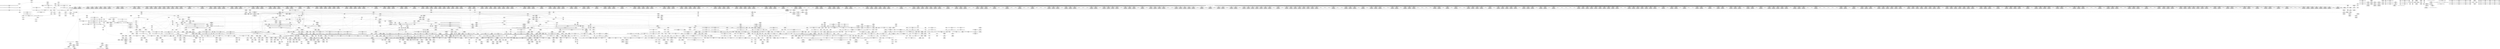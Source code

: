 digraph {
	CE0x54074a0 [shape=record,shape=Mrecord,label="{CE0x54074a0|avc_has_perm:entry|*SummSource*}"]
	CE0x54ad140 [shape=record,shape=Mrecord,label="{CE0x54ad140|i64_5|*Constant*}"]
	CE0x54519d0 [shape=record,shape=Mrecord,label="{CE0x54519d0|rcu_read_lock:tmp8|include/linux/rcupdate.h,882|*SummSource*}"]
	CE0x54e9c60 [shape=record,shape=Mrecord,label="{CE0x54e9c60|i64*_getelementptr_inbounds_(_4_x_i64_,_4_x_i64_*___llvm_gcov_ctr130,_i64_0,_i64_1)|*Constant*|*SummSource*}"]
	CE0x5417970 [shape=record,shape=Mrecord,label="{CE0x5417970|current_has_perm:tmp1}"]
	CE0x54c7620 [shape=record,shape=Mrecord,label="{CE0x54c7620|rcu_lock_release:tmp}"]
	CE0x5531d40 [shape=record,shape=Mrecord,label="{CE0x5531d40|i64*_getelementptr_inbounds_(_4_x_i64_,_4_x_i64_*___llvm_gcov_ctr129,_i64_0,_i64_3)|*Constant*|*SummSource*}"]
	CE0x54a9dc0 [shape=record,shape=Mrecord,label="{CE0x54a9dc0|i8*_getelementptr_inbounds_(_41_x_i8_,_41_x_i8_*_.str44,_i32_0,_i32_0)|*Constant*|*SummSink*}"]
	CE0x540afe0 [shape=record,shape=Mrecord,label="{CE0x540afe0|rcu_lock_acquire:map|Function::rcu_lock_acquire&Arg::map::|*SummSource*}"]
	CE0x5419bb0 [shape=record,shape=Mrecord,label="{CE0x5419bb0|COLLAPSED:_GCMRE___llvm_gcov_ctr136_internal_global_2_x_i64_zeroinitializer:_elem_0:default:}"]
	CE0x5454070 [shape=record,shape=Mrecord,label="{CE0x5454070|rcu_read_lock:tmp22|include/linux/rcupdate.h,884}"]
	CE0x544f960 [shape=record,shape=Mrecord,label="{CE0x544f960|2472:_%struct.cred*,_:_CRE_456,460_|*MultipleSource*|Function::task_sid&Arg::task::|Function::current_has_perm&Arg::tsk::|Function::selinux_task_getioprio&Arg::p::|security/selinux/hooks.c,208}"]
	CE0x54edc30 [shape=record,shape=Mrecord,label="{CE0x54edc30|GLOBAL:__preempt_count_add|*Constant*|*SummSource*}"]
	CE0x54ec450 [shape=record,shape=Mrecord,label="{CE0x54ec450|rcu_read_unlock:if.then|*SummSource*}"]
	CE0x5480000 [shape=record,shape=Mrecord,label="{CE0x5480000|2472:_%struct.cred*,_:_CRE_2656,2664_|*MultipleSource*|Function::task_sid&Arg::task::|Function::current_has_perm&Arg::tsk::|Function::selinux_task_getioprio&Arg::p::|security/selinux/hooks.c,208}"]
	CE0x5452600 [shape=record,shape=Mrecord,label="{CE0x5452600|i64*_getelementptr_inbounds_(_11_x_i64_,_11_x_i64_*___llvm_gcov_ctr127,_i64_0,_i64_9)|*Constant*}"]
	CE0x541e2d0 [shape=record,shape=Mrecord,label="{CE0x541e2d0|i64_3|*Constant*|*SummSource*}"]
	CE0x5455740 [shape=record,shape=Mrecord,label="{CE0x5455740|cred_sid:tmp5|security/selinux/hooks.c,196|*SummSource*}"]
	CE0x5422a90 [shape=record,shape=Mrecord,label="{CE0x5422a90|current_sid:if.then|*SummSink*}"]
	CE0x5481330 [shape=record,shape=Mrecord,label="{CE0x5481330|2472:_%struct.cred*,_:_CRE_2712,2720_|*MultipleSource*|Function::task_sid&Arg::task::|Function::current_has_perm&Arg::tsk::|Function::selinux_task_getioprio&Arg::p::|security/selinux/hooks.c,208}"]
	CE0x545d2e0 [shape=record,shape=Mrecord,label="{CE0x545d2e0|rcu_read_unlock:tmp11|include/linux/rcupdate.h,933}"]
	CE0x5572920 [shape=record,shape=Mrecord,label="{CE0x5572920|__preempt_count_sub:tmp}"]
	CE0x54a4380 [shape=record,shape=Mrecord,label="{CE0x54a4380|task_sid:tmp12|security/selinux/hooks.c,208}"]
	CE0x54205b0 [shape=record,shape=Mrecord,label="{CE0x54205b0|i64*_getelementptr_inbounds_(_11_x_i64_,_11_x_i64_*___llvm_gcov_ctr125,_i64_0,_i64_9)|*Constant*|*SummSink*}"]
	CE0x5498060 [shape=record,shape=Mrecord,label="{CE0x5498060|2472:_%struct.cred*,_:_CRE_6332,6333_}"]
	CE0x5532890 [shape=record,shape=Mrecord,label="{CE0x5532890|__rcu_read_lock:do.end|*SummSource*}"]
	CE0x5526560 [shape=record,shape=Mrecord,label="{CE0x5526560|_ret_void,_!dbg_!27720|./arch/x86/include/asm/preempt.h,78|*SummSink*}"]
	CE0x5482830 [shape=record,shape=Mrecord,label="{CE0x5482830|2472:_%struct.cred*,_:_CRE_2776,2784_|*MultipleSource*|Function::task_sid&Arg::task::|Function::current_has_perm&Arg::tsk::|Function::selinux_task_getioprio&Arg::p::|security/selinux/hooks.c,208}"]
	CE0x548c9b0 [shape=record,shape=Mrecord,label="{CE0x548c9b0|2472:_%struct.cred*,_:_CRE_3088,3096_|*MultipleSource*|Function::task_sid&Arg::task::|Function::current_has_perm&Arg::tsk::|Function::selinux_task_getioprio&Arg::p::|security/selinux/hooks.c,208}"]
	CE0x547b890 [shape=record,shape=Mrecord,label="{CE0x547b890|2472:_%struct.cred*,_:_CRE_2408,2416_|*MultipleSource*|Function::task_sid&Arg::task::|Function::current_has_perm&Arg::tsk::|Function::selinux_task_getioprio&Arg::p::|security/selinux/hooks.c,208}"]
	CE0x54ea490 [shape=record,shape=Mrecord,label="{CE0x54ea490|rcu_lock_acquire:tmp}"]
	CE0x53f8a80 [shape=record,shape=Mrecord,label="{CE0x53f8a80|%struct.common_audit_data*_null|*Constant*|*SummSink*}"]
	CE0x5474460 [shape=record,shape=Mrecord,label="{CE0x5474460|2472:_%struct.cred*,_:_CRE_1968,1976_|*MultipleSource*|Function::task_sid&Arg::task::|Function::current_has_perm&Arg::tsk::|Function::selinux_task_getioprio&Arg::p::|security/selinux/hooks.c,208}"]
	CE0x54140b0 [shape=record,shape=Mrecord,label="{CE0x54140b0|current_sid:entry|*SummSource*}"]
	CE0x545bf40 [shape=record,shape=Mrecord,label="{CE0x545bf40|task_sid:do.body|*SummSink*}"]
	CE0x53f46c0 [shape=record,shape=Mrecord,label="{CE0x53f46c0|current_sid:tobool|security/selinux/hooks.c,218|*SummSink*}"]
	CE0x55323d0 [shape=record,shape=Mrecord,label="{CE0x55323d0|__rcu_read_lock:do.end}"]
	CE0x544fe00 [shape=record,shape=Mrecord,label="{CE0x544fe00|i64*_getelementptr_inbounds_(_2_x_i64_,_2_x_i64_*___llvm_gcov_ctr98,_i64_0,_i64_0)|*Constant*}"]
	CE0x546e730 [shape=record,shape=Mrecord,label="{CE0x546e730|task_sid:tmp19|security/selinux/hooks.c,208|*SummSink*}"]
	CE0x53fead0 [shape=record,shape=Mrecord,label="{CE0x53fead0|_call_void_mcount()_#3|*SummSink*}"]
	CE0x54cf140 [shape=record,shape=Mrecord,label="{CE0x54cf140|i64*_getelementptr_inbounds_(_4_x_i64_,_4_x_i64_*___llvm_gcov_ctr128,_i64_0,_i64_2)|*Constant*}"]
	CE0x54bf590 [shape=record,shape=Mrecord,label="{CE0x54bf590|__rcu_read_lock:bb}"]
	CE0x54a2d50 [shape=record,shape=Mrecord,label="{CE0x54a2d50|2472:_%struct.cred*,_:_CRE_10624,10628_|*MultipleSource*|Function::task_sid&Arg::task::|Function::current_has_perm&Arg::tsk::|Function::selinux_task_getioprio&Arg::p::|security/selinux/hooks.c,208}"]
	CE0x54ded60 [shape=record,shape=Mrecord,label="{CE0x54ded60|COLLAPSED:_GCMRE___llvm_gcov_ctr135_internal_global_4_x_i64_zeroinitializer:_elem_0:default:}"]
	CE0x54cb5f0 [shape=record,shape=Mrecord,label="{CE0x54cb5f0|i64*_getelementptr_inbounds_(_4_x_i64_,_4_x_i64_*___llvm_gcov_ctr130,_i64_0,_i64_2)|*Constant*}"]
	CE0x54f8ed0 [shape=record,shape=Mrecord,label="{CE0x54f8ed0|i32_934|*Constant*|*SummSink*}"]
	CE0x541f420 [shape=record,shape=Mrecord,label="{CE0x541f420|2472:_%struct.cred*,_:_CRE_460,464_|*MultipleSource*|Function::task_sid&Arg::task::|Function::current_has_perm&Arg::tsk::|Function::selinux_task_getioprio&Arg::p::|security/selinux/hooks.c,208}"]
	CE0x545c390 [shape=record,shape=Mrecord,label="{CE0x545c390|cred_sid:tmp1}"]
	CE0x541dc40 [shape=record,shape=Mrecord,label="{CE0x541dc40|i64*_getelementptr_inbounds_(_11_x_i64_,_11_x_i64_*___llvm_gcov_ctr125,_i64_0,_i64_10)|*Constant*}"]
	CE0x549a2d0 [shape=record,shape=Mrecord,label="{CE0x549a2d0|2472:_%struct.cred*,_:_CRE_6368,6376_|*MultipleSource*|Function::task_sid&Arg::task::|Function::current_has_perm&Arg::tsk::|Function::selinux_task_getioprio&Arg::p::|security/selinux/hooks.c,208}"]
	CE0x54b9780 [shape=record,shape=Mrecord,label="{CE0x54b9780|task_sid:tmp27|security/selinux/hooks.c,208|*SummSource*}"]
	CE0x5499e10 [shape=record,shape=Mrecord,label="{CE0x5499e10|2472:_%struct.cred*,_:_CRE_6357,6358_}"]
	CE0x54a88d0 [shape=record,shape=Mrecord,label="{CE0x54a88d0|i64*_getelementptr_inbounds_(_13_x_i64_,_13_x_i64_*___llvm_gcov_ctr126,_i64_0,_i64_11)|*Constant*|*SummSource*}"]
	CE0x53f7460 [shape=record,shape=Mrecord,label="{CE0x53f7460|selinux_task_getioprio:tmp1}"]
	CE0x544fc10 [shape=record,shape=Mrecord,label="{CE0x544fc10|get_current:bb|*SummSource*}"]
	CE0x54f8180 [shape=record,shape=Mrecord,label="{CE0x54f8180|_call_void_lockdep_rcu_suspicious(i8*_getelementptr_inbounds_(_25_x_i8_,_25_x_i8_*_.str45,_i32_0,_i32_0),_i32_934,_i8*_getelementptr_inbounds_(_44_x_i8_,_44_x_i8_*_.str47,_i32_0,_i32_0))_#10,_!dbg_!27726|include/linux/rcupdate.h,933|*SummSource*}"]
	CE0x54ea500 [shape=record,shape=Mrecord,label="{CE0x54ea500|COLLAPSED:_GCMRE___llvm_gcov_ctr130_internal_global_4_x_i64_zeroinitializer:_elem_0:default:}"]
	CE0x544f550 [shape=record,shape=Mrecord,label="{CE0x544f550|2472:_%struct.cred*,_:_CRE_440,448_|*MultipleSource*|Function::task_sid&Arg::task::|Function::current_has_perm&Arg::tsk::|Function::selinux_task_getioprio&Arg::p::|security/selinux/hooks.c,208}"]
	CE0x546b860 [shape=record,shape=Mrecord,label="{CE0x546b860|2472:_%struct.cred*,_:_CRE_584,592_|*MultipleSource*|Function::task_sid&Arg::task::|Function::current_has_perm&Arg::tsk::|Function::selinux_task_getioprio&Arg::p::|security/selinux/hooks.c,208}"]
	CE0x53f5040 [shape=record,shape=Mrecord,label="{CE0x53f5040|get_current:tmp|*SummSource*}"]
	CE0x54d9ff0 [shape=record,shape=Mrecord,label="{CE0x54d9ff0|__rcu_read_lock:tmp4|include/linux/rcupdate.h,239|*SummSource*}"]
	CE0x55358c0 [shape=record,shape=Mrecord,label="{CE0x55358c0|i64*_getelementptr_inbounds_(_4_x_i64_,_4_x_i64_*___llvm_gcov_ctr133,_i64_0,_i64_2)|*Constant*}"]
	CE0x5521ec0 [shape=record,shape=Mrecord,label="{CE0x5521ec0|rcu_lock_release:indirectgoto|*SummSink*}"]
	CE0x541a410 [shape=record,shape=Mrecord,label="{CE0x541a410|current_sid:call|security/selinux/hooks.c,218|*SummSink*}"]
	CE0x547d050 [shape=record,shape=Mrecord,label="{CE0x547d050|2472:_%struct.cred*,_:_CRE_2521,2522_}"]
	CE0x54fce90 [shape=record,shape=Mrecord,label="{CE0x54fce90|rcu_lock_release:map|Function::rcu_lock_release&Arg::map::|*SummSink*}"]
	CE0x54d7860 [shape=record,shape=Mrecord,label="{CE0x54d7860|rcu_lock_acquire:tmp1}"]
	CE0x545ef20 [shape=record,shape=Mrecord,label="{CE0x545ef20|2472:_%struct.cred*,_:_CRE_304,312_|*MultipleSource*|Function::task_sid&Arg::task::|Function::current_has_perm&Arg::tsk::|Function::selinux_task_getioprio&Arg::p::|security/selinux/hooks.c,208}"]
	CE0x54522b0 [shape=record,shape=Mrecord,label="{CE0x54522b0|i8*_getelementptr_inbounds_(_42_x_i8_,_42_x_i8_*_.str46,_i32_0,_i32_0)|*Constant*|*SummSink*}"]
	CE0x54bd910 [shape=record,shape=Mrecord,label="{CE0x54bd910|GLOBAL:__llvm_gcov_ctr126|Global_var:__llvm_gcov_ctr126}"]
	CE0x54ef8a0 [shape=record,shape=Mrecord,label="{CE0x54ef8a0|rcu_read_unlock:tmp5|include/linux/rcupdate.h,933|*SummSink*}"]
	CE0x547f8e0 [shape=record,shape=Mrecord,label="{CE0x547f8e0|2472:_%struct.cred*,_:_CRE_2608,2616_|*MultipleSource*|Function::task_sid&Arg::task::|Function::current_has_perm&Arg::tsk::|Function::selinux_task_getioprio&Arg::p::|security/selinux/hooks.c,208}"]
	CE0x544cef0 [shape=record,shape=Mrecord,label="{CE0x544cef0|_call_void_mcount()_#3|*SummSource*}"]
	CE0x5497ba0 [shape=record,shape=Mrecord,label="{CE0x5497ba0|2472:_%struct.cred*,_:_CRE_6328,6329_}"]
	CE0x5488930 [shape=record,shape=Mrecord,label="{CE0x5488930|2472:_%struct.cred*,_:_CRE_2948,2949_}"]
	CE0x5481590 [shape=record,shape=Mrecord,label="{CE0x5481590|2472:_%struct.cred*,_:_CRE_2720,2724_|*MultipleSource*|Function::task_sid&Arg::task::|Function::current_has_perm&Arg::tsk::|Function::selinux_task_getioprio&Arg::p::|security/selinux/hooks.c,208}"]
	CE0x54d35f0 [shape=record,shape=Mrecord,label="{CE0x54d35f0|_call_void_mcount()_#3|*SummSink*}"]
	CE0x54104c0 [shape=record,shape=Mrecord,label="{CE0x54104c0|current_has_perm:call|security/selinux/hooks.c,1542}"]
	CE0x5422e40 [shape=record,shape=Mrecord,label="{CE0x5422e40|task_sid:tmp|*SummSource*}"]
	CE0x5480260 [shape=record,shape=Mrecord,label="{CE0x5480260|2472:_%struct.cred*,_:_CRE_2664,2672_|*MultipleSource*|Function::task_sid&Arg::task::|Function::current_has_perm&Arg::tsk::|Function::selinux_task_getioprio&Arg::p::|security/selinux/hooks.c,208}"]
	CE0x5489770 [shape=record,shape=Mrecord,label="{CE0x5489770|2472:_%struct.cred*,_:_CRE_2960,2961_}"]
	CE0x5423250 [shape=record,shape=Mrecord,label="{CE0x5423250|i64_2|*Constant*}"]
	CE0x53f9680 [shape=record,shape=Mrecord,label="{CE0x53f9680|current_sid:tmp3}"]
	CE0x54ee8c0 [shape=record,shape=Mrecord,label="{CE0x54ee8c0|GLOBAL:__llvm_gcov_ctr132|Global_var:__llvm_gcov_ctr132|*SummSource*}"]
	CE0x55324d0 [shape=record,shape=Mrecord,label="{CE0x55324d0|__rcu_read_unlock:tmp1}"]
	CE0x546d1e0 [shape=record,shape=Mrecord,label="{CE0x546d1e0|2472:_%struct.cred*,_:_CRE_664,672_|*MultipleSource*|Function::task_sid&Arg::task::|Function::current_has_perm&Arg::tsk::|Function::selinux_task_getioprio&Arg::p::|security/selinux/hooks.c,208}"]
	CE0x540fb20 [shape=record,shape=Mrecord,label="{CE0x540fb20|current_has_perm:tmp2|*SummSink*}"]
	CE0x54bbb30 [shape=record,shape=Mrecord,label="{CE0x54bbb30|GLOBAL:rcu_read_unlock|*Constant*|*SummSink*}"]
	CE0x54fa170 [shape=record,shape=Mrecord,label="{CE0x54fa170|rcu_read_unlock:tmp19|include/linux/rcupdate.h,933}"]
	CE0x54e2180 [shape=record,shape=Mrecord,label="{CE0x54e2180|i64*_getelementptr_inbounds_(_4_x_i64_,_4_x_i64_*___llvm_gcov_ctr129,_i64_0,_i64_1)|*Constant*|*SummSource*}"]
	CE0x5497350 [shape=record,shape=Mrecord,label="{CE0x5497350|2472:_%struct.cred*,_:_CRE_6321,6322_}"]
	CE0x5482140 [shape=record,shape=Mrecord,label="{CE0x5482140|2472:_%struct.cred*,_:_CRE_2752,2760_|*MultipleSource*|Function::task_sid&Arg::task::|Function::current_has_perm&Arg::tsk::|Function::selinux_task_getioprio&Arg::p::|security/selinux/hooks.c,208}"]
	CE0x54239e0 [shape=record,shape=Mrecord,label="{CE0x54239e0|current_sid:bb}"]
	CE0x54c0e90 [shape=record,shape=Mrecord,label="{CE0x54c0e90|i64*_getelementptr_inbounds_(_4_x_i64_,_4_x_i64_*___llvm_gcov_ctr133,_i64_0,_i64_0)|*Constant*}"]
	CE0x547c930 [shape=record,shape=Mrecord,label="{CE0x547c930|2472:_%struct.cred*,_:_CRE_2508,2512_|*MultipleSource*|Function::task_sid&Arg::task::|Function::current_has_perm&Arg::tsk::|Function::selinux_task_getioprio&Arg::p::|security/selinux/hooks.c,208}"]
	CE0x54078a0 [shape=record,shape=Mrecord,label="{CE0x54078a0|i16_2|*Constant*}"]
	CE0x543bcf0 [shape=record,shape=Mrecord,label="{CE0x543bcf0|rcu_read_lock:tmp10|include/linux/rcupdate.h,882|*SummSource*}"]
	CE0x54cf8e0 [shape=record,shape=Mrecord,label="{CE0x54cf8e0|rcu_read_lock:tmp1|*SummSink*}"]
	CE0x5457a60 [shape=record,shape=Mrecord,label="{CE0x5457a60|rcu_read_lock:if.end|*SummSink*}"]
	CE0x5495470 [shape=record,shape=Mrecord,label="{CE0x5495470|2472:_%struct.cred*,_:_CRE_6295,6296_}"]
	CE0x5407330 [shape=record,shape=Mrecord,label="{CE0x5407330|avc_has_perm:entry}"]
	CE0x542ac00 [shape=record,shape=Mrecord,label="{CE0x542ac00|i64*_getelementptr_inbounds_(_11_x_i64_,_11_x_i64_*___llvm_gcov_ctr125,_i64_0,_i64_8)|*Constant*|*SummSink*}"]
	CE0x543dfd0 [shape=record,shape=Mrecord,label="{CE0x543dfd0|task_sid:do.end6|*SummSource*}"]
	CE0x5408d50 [shape=record,shape=Mrecord,label="{CE0x5408d50|__preempt_count_sub:tmp3|*SummSink*}"]
	CE0x5493030 [shape=record,shape=Mrecord,label="{CE0x5493030|2472:_%struct.cred*,_:_CRE_6196,6200_|*MultipleSource*|Function::task_sid&Arg::task::|Function::current_has_perm&Arg::tsk::|Function::selinux_task_getioprio&Arg::p::|security/selinux/hooks.c,208}"]
	CE0x54fde80 [shape=record,shape=Mrecord,label="{CE0x54fde80|__rcu_read_unlock:entry|*SummSink*}"]
	"CONST[source:0(mediator),value:2(dynamic)][purpose:{object}][SnkIdx:2]"
	CE0x54145c0 [shape=record,shape=Mrecord,label="{CE0x54145c0|current_has_perm:call1|security/selinux/hooks.c,1543|*SummSink*}"]
	CE0x54a4e00 [shape=record,shape=Mrecord,label="{CE0x54a4e00|task_sid:tobool4|security/selinux/hooks.c,208}"]
	CE0x54d6970 [shape=record,shape=Mrecord,label="{CE0x54d6970|__preempt_count_add:tmp5|./arch/x86/include/asm/preempt.h,72|*SummSink*}"]
	CE0x5489d60 [shape=record,shape=Mrecord,label="{CE0x5489d60|2472:_%struct.cred*,_:_CRE_2965,2966_}"]
	CE0x55223c0 [shape=record,shape=Mrecord,label="{CE0x55223c0|__preempt_count_sub:val|Function::__preempt_count_sub&Arg::val::}"]
	CE0x5470df0 [shape=record,shape=Mrecord,label="{CE0x5470df0|2472:_%struct.cred*,_:_CRE_772,776_|*MultipleSource*|Function::task_sid&Arg::task::|Function::current_has_perm&Arg::tsk::|Function::selinux_task_getioprio&Arg::p::|security/selinux/hooks.c,208}"]
	CE0x54c7160 [shape=record,shape=Mrecord,label="{CE0x54c7160|rcu_lock_acquire:bb|*SummSource*}"]
	CE0x5529d10 [shape=record,shape=Mrecord,label="{CE0x5529d10|__preempt_count_add:tmp1|*SummSink*}"]
	CE0x5488df0 [shape=record,shape=Mrecord,label="{CE0x5488df0|2472:_%struct.cred*,_:_CRE_2952,2953_}"]
	CE0x54b8f50 [shape=record,shape=Mrecord,label="{CE0x54b8f50|task_sid:tmp27|security/selinux/hooks.c,208}"]
	CE0x547d640 [shape=record,shape=Mrecord,label="{CE0x547d640|2472:_%struct.cred*,_:_CRE_2525,2526_}"]
	CE0x54b4530 [shape=record,shape=Mrecord,label="{CE0x54b4530|rcu_read_lock:do.body|*SummSink*}"]
	CE0x549a070 [shape=record,shape=Mrecord,label="{CE0x549a070|2472:_%struct.cred*,_:_CRE_6359,6360_}"]
	CE0x53f1e50 [shape=record,shape=Mrecord,label="{CE0x53f1e50|current_has_perm:tsk|Function::current_has_perm&Arg::tsk::|*SummSink*}"]
	CE0x54ac940 [shape=record,shape=Mrecord,label="{CE0x54ac940|rcu_read_lock:tobool|include/linux/rcupdate.h,882|*SummSink*}"]
	CE0x54f1d30 [shape=record,shape=Mrecord,label="{CE0x54f1d30|__preempt_count_add:entry}"]
	CE0x5471280 [shape=record,shape=Mrecord,label="{CE0x5471280|2472:_%struct.cred*,_:_CRE_784,1808_|*MultipleSource*|Function::task_sid&Arg::task::|Function::current_has_perm&Arg::tsk::|Function::selinux_task_getioprio&Arg::p::|security/selinux/hooks.c,208}"]
	CE0x54a6320 [shape=record,shape=Mrecord,label="{CE0x54a6320|task_sid:tmp15|security/selinux/hooks.c,208}"]
	CE0x545d720 [shape=record,shape=Mrecord,label="{CE0x545d720|rcu_read_unlock:tmp11|include/linux/rcupdate.h,933|*SummSink*}"]
	CE0x54a48d0 [shape=record,shape=Mrecord,label="{CE0x54a48d0|task_sid:tmp12|security/selinux/hooks.c,208|*SummSource*}"]
	CE0x54f2140 [shape=record,shape=Mrecord,label="{CE0x54f2140|rcu_read_unlock:land.lhs.true|*SummSink*}"]
	CE0x540ca20 [shape=record,shape=Mrecord,label="{CE0x540ca20|current_sid:tmp20|security/selinux/hooks.c,218|*SummSink*}"]
	CE0x5429590 [shape=record,shape=Mrecord,label="{CE0x5429590|2472:_%struct.cred*,_:_CRE_48,56_|*MultipleSource*|Function::task_sid&Arg::task::|Function::current_has_perm&Arg::tsk::|Function::selinux_task_getioprio&Arg::p::|security/selinux/hooks.c,208}"]
	CE0x54144b0 [shape=record,shape=Mrecord,label="{CE0x54144b0|_ret_i32_%tmp24,_!dbg_!27742|security/selinux/hooks.c,220|*SummSink*}"]
	CE0x5491d00 [shape=record,shape=Mrecord,label="{CE0x5491d00|2472:_%struct.cred*,_:_CRE_6008,6136_|*MultipleSource*|Function::task_sid&Arg::task::|Function::current_has_perm&Arg::tsk::|Function::selinux_task_getioprio&Arg::p::|security/selinux/hooks.c,208}"]
	CE0x53ee5e0 [shape=record,shape=Mrecord,label="{CE0x53ee5e0|current_sid:sid|security/selinux/hooks.c,220|*SummSink*}"]
	CE0x5429bb0 [shape=record,shape=Mrecord,label="{CE0x5429bb0|task_sid:if.end|*SummSource*}"]
	CE0x543b010 [shape=record,shape=Mrecord,label="{CE0x543b010|i64*_getelementptr_inbounds_(_2_x_i64_,_2_x_i64_*___llvm_gcov_ctr98,_i64_0,_i64_1)|*Constant*|*SummSource*}"]
	CE0x544be40 [shape=record,shape=Mrecord,label="{CE0x544be40|2472:_%struct.cred*,_:_CRE_0,8_|*MultipleSource*|Function::task_sid&Arg::task::|Function::current_has_perm&Arg::tsk::|Function::selinux_task_getioprio&Arg::p::|security/selinux/hooks.c,208}"]
	CE0x5476310 [shape=record,shape=Mrecord,label="{CE0x5476310|2472:_%struct.cred*,_:_CRE_2064,2072_|*MultipleSource*|Function::task_sid&Arg::task::|Function::current_has_perm&Arg::tsk::|Function::selinux_task_getioprio&Arg::p::|security/selinux/hooks.c,208}"]
	CE0x5471c00 [shape=record,shape=Mrecord,label="{CE0x5471c00|2472:_%struct.cred*,_:_CRE_1832,1840_|*MultipleSource*|Function::task_sid&Arg::task::|Function::current_has_perm&Arg::tsk::|Function::selinux_task_getioprio&Arg::p::|security/selinux/hooks.c,208}"]
	CE0x5454a40 [shape=record,shape=Mrecord,label="{CE0x5454a40|cred_sid:bb}"]
	CE0x545b320 [shape=record,shape=Mrecord,label="{CE0x545b320|rcu_lock_acquire:entry|*SummSink*}"]
	CE0x547fb40 [shape=record,shape=Mrecord,label="{CE0x547fb40|2472:_%struct.cred*,_:_CRE_2616,2648_|*MultipleSource*|Function::task_sid&Arg::task::|Function::current_has_perm&Arg::tsk::|Function::selinux_task_getioprio&Arg::p::|security/selinux/hooks.c,208}"]
	CE0x5486b80 [shape=record,shape=Mrecord,label="{CE0x5486b80|2472:_%struct.cred*,_:_CRE_2923,2924_}"]
	CE0x54ad5b0 [shape=record,shape=Mrecord,label="{CE0x54ad5b0|i64*_getelementptr_inbounds_(_11_x_i64_,_11_x_i64_*___llvm_gcov_ctr127,_i64_0,_i64_0)|*Constant*|*SummSink*}"]
	CE0x549f030 [shape=record,shape=Mrecord,label="{CE0x549f030|2472:_%struct.cred*,_:_CRE_6624,6632_|*MultipleSource*|Function::task_sid&Arg::task::|Function::current_has_perm&Arg::tsk::|Function::selinux_task_getioprio&Arg::p::|security/selinux/hooks.c,208}"]
	CE0x54f7310 [shape=record,shape=Mrecord,label="{CE0x54f7310|rcu_read_unlock:tmp10|include/linux/rcupdate.h,933}"]
	CE0x54714b0 [shape=record,shape=Mrecord,label="{CE0x54714b0|2472:_%struct.cred*,_:_CRE_1808,1816_|*MultipleSource*|Function::task_sid&Arg::task::|Function::current_has_perm&Arg::tsk::|Function::selinux_task_getioprio&Arg::p::|security/selinux/hooks.c,208}"]
	CE0x54aaa10 [shape=record,shape=Mrecord,label="{CE0x54aaa10|task_sid:tmp20|security/selinux/hooks.c,208|*SummSink*}"]
	CE0x5458f30 [shape=record,shape=Mrecord,label="{CE0x5458f30|_ret_void,_!dbg_!27735|include/linux/rcupdate.h,884|*SummSink*}"]
	CE0x53f5b50 [shape=record,shape=Mrecord,label="{CE0x53f5b50|i8*_getelementptr_inbounds_(_45_x_i8_,_45_x_i8_*_.str12,_i32_0,_i32_0)|*Constant*}"]
	CE0x5520f40 [shape=record,shape=Mrecord,label="{CE0x5520f40|rcu_lock_release:tmp5|include/linux/rcupdate.h,423}"]
	CE0x541c390 [shape=record,shape=Mrecord,label="{CE0x541c390|i64*_getelementptr_inbounds_(_2_x_i64_,_2_x_i64_*___llvm_gcov_ctr136,_i64_0,_i64_0)|*Constant*}"]
	CE0x53f9d40 [shape=record,shape=Mrecord,label="{CE0x53f9d40|current_sid:tmp3|*SummSource*}"]
	CE0x544d160 [shape=record,shape=Mrecord,label="{CE0x544d160|rcu_read_lock:tmp4|include/linux/rcupdate.h,882}"]
	CE0x5525f10 [shape=record,shape=Mrecord,label="{CE0x5525f10|__rcu_read_unlock:tmp6|include/linux/rcupdate.h,245|*SummSource*}"]
	CE0x54c8c20 [shape=record,shape=Mrecord,label="{CE0x54c8c20|_call_void_asm_sideeffect_,_memory_,_dirflag_,_fpsr_,_flags_()_#3,_!dbg_!27711,_!srcloc_!27714|include/linux/rcupdate.h,244}"]
	CE0x548be30 [shape=record,shape=Mrecord,label="{CE0x548be30|2472:_%struct.cred*,_:_CRE_3048,3056_|*MultipleSource*|Function::task_sid&Arg::task::|Function::current_has_perm&Arg::tsk::|Function::selinux_task_getioprio&Arg::p::|security/selinux/hooks.c,208}"]
	CE0x54fb2c0 [shape=record,shape=Mrecord,label="{CE0x54fb2c0|i64*_getelementptr_inbounds_(_11_x_i64_,_11_x_i64_*___llvm_gcov_ctr132,_i64_0,_i64_10)|*Constant*|*SummSink*}"]
	CE0x5485a10 [shape=record,shape=Mrecord,label="{CE0x5485a10|2472:_%struct.cred*,_:_CRE_2908,2909_}"]
	CE0x54cce80 [shape=record,shape=Mrecord,label="{CE0x54cce80|i64*_getelementptr_inbounds_(_4_x_i64_,_4_x_i64_*___llvm_gcov_ctr133,_i64_0,_i64_3)|*Constant*|*SummSource*}"]
	CE0x54bfdf0 [shape=record,shape=Mrecord,label="{CE0x54bfdf0|i64*_getelementptr_inbounds_(_4_x_i64_,_4_x_i64_*___llvm_gcov_ctr133,_i64_0,_i64_1)|*Constant*}"]
	CE0x546c300 [shape=record,shape=Mrecord,label="{CE0x546c300|2472:_%struct.cred*,_:_CRE_624,632_|*MultipleSource*|Function::task_sid&Arg::task::|Function::current_has_perm&Arg::tsk::|Function::selinux_task_getioprio&Arg::p::|security/selinux/hooks.c,208}"]
	CE0x54bb030 [shape=record,shape=Mrecord,label="{CE0x54bb030|_ret_i32_%tmp6,_!dbg_!27716|security/selinux/hooks.c,197|*SummSink*}"]
	CE0x549eb70 [shape=record,shape=Mrecord,label="{CE0x549eb70|2472:_%struct.cred*,_:_CRE_6608,6616_|*MultipleSource*|Function::task_sid&Arg::task::|Function::current_has_perm&Arg::tsk::|Function::selinux_task_getioprio&Arg::p::|security/selinux/hooks.c,208}"]
	CE0x5549070 [shape=record,shape=Mrecord,label="{CE0x5549070|__rcu_read_unlock:bb|*SummSource*}"]
	CE0x547bd80 [shape=record,shape=Mrecord,label="{CE0x547bd80|2472:_%struct.cred*,_:_CRE_2424,2472_|*MultipleSource*|Function::task_sid&Arg::task::|Function::current_has_perm&Arg::tsk::|Function::selinux_task_getioprio&Arg::p::|security/selinux/hooks.c,208}"]
	CE0x546c960 [shape=record,shape=Mrecord,label="{CE0x546c960|2472:_%struct.cred*,_:_CRE_644,648_|*MultipleSource*|Function::task_sid&Arg::task::|Function::current_has_perm&Arg::tsk::|Function::selinux_task_getioprio&Arg::p::|security/selinux/hooks.c,208}"]
	CE0x5526cc0 [shape=record,shape=Mrecord,label="{CE0x5526cc0|__rcu_read_unlock:do.body|*SummSource*}"]
	CE0x54ba6d0 [shape=record,shape=Mrecord,label="{CE0x54ba6d0|cred_sid:entry|*SummSource*}"]
	CE0x552f4c0 [shape=record,shape=Mrecord,label="{CE0x552f4c0|i64*_getelementptr_inbounds_(_4_x_i64_,_4_x_i64_*___llvm_gcov_ctr135,_i64_0,_i64_0)|*Constant*|*SummSource*}"]
	CE0x54daff0 [shape=record,shape=Mrecord,label="{CE0x54daff0|GLOBAL:rcu_read_unlock.__warned|Global_var:rcu_read_unlock.__warned}"]
	CE0x54f3aa0 [shape=record,shape=Mrecord,label="{CE0x54f3aa0|rcu_read_unlock:tmp8|include/linux/rcupdate.h,933}"]
	CE0x54cef70 [shape=record,shape=Mrecord,label="{CE0x54cef70|i8*_undef|*Constant*|*SummSource*}"]
	CE0x54ddc80 [shape=record,shape=Mrecord,label="{CE0x54ddc80|rcu_read_lock:tmp13|include/linux/rcupdate.h,882|*SummSink*}"]
	CE0x5421c80 [shape=record,shape=Mrecord,label="{CE0x5421c80|0:_i32,_4:_i32,_8:_i32,_12:_i32,_:_CMRE_4,8_|*MultipleSource*|security/selinux/hooks.c,218|security/selinux/hooks.c,218|security/selinux/hooks.c,220}"]
	CE0x54746c0 [shape=record,shape=Mrecord,label="{CE0x54746c0|2472:_%struct.cred*,_:_CRE_1976,1977_|*MultipleSource*|Function::task_sid&Arg::task::|Function::current_has_perm&Arg::tsk::|Function::selinux_task_getioprio&Arg::p::|security/selinux/hooks.c,208}"]
	CE0x540c570 [shape=record,shape=Mrecord,label="{CE0x540c570|i64*_getelementptr_inbounds_(_11_x_i64_,_11_x_i64_*___llvm_gcov_ctr125,_i64_0,_i64_10)|*Constant*|*SummSource*}"]
	CE0x54a2120 [shape=record,shape=Mrecord,label="{CE0x54a2120|2472:_%struct.cred*,_:_CRE_10592,10600_|*MultipleSource*|Function::task_sid&Arg::task::|Function::current_has_perm&Arg::tsk::|Function::selinux_task_getioprio&Arg::p::|security/selinux/hooks.c,208}"]
	CE0x5494a20 [shape=record,shape=Mrecord,label="{CE0x5494a20|2472:_%struct.cred*,_:_CRE_6288,6289_}"]
	CE0x54b3c50 [shape=record,shape=Mrecord,label="{CE0x54b3c50|0:_i8,_:_GCMR_rcu_read_lock.__warned_internal_global_i8_0,_section_.data.unlikely_,_align_1:_elem_0:default:}"]
	CE0x54a0330 [shape=record,shape=Mrecord,label="{CE0x54a0330|2472:_%struct.cred*,_:_CRE_6672,6680_|*MultipleSource*|Function::task_sid&Arg::task::|Function::current_has_perm&Arg::tsk::|Function::selinux_task_getioprio&Arg::p::|security/selinux/hooks.c,208}"]
	CE0x54bf780 [shape=record,shape=Mrecord,label="{CE0x54bf780|__rcu_read_lock:bb|*SummSink*}"]
	CE0x5479520 [shape=record,shape=Mrecord,label="{CE0x5479520|2472:_%struct.cred*,_:_CRE_2288,2296_|*MultipleSource*|Function::task_sid&Arg::task::|Function::current_has_perm&Arg::tsk::|Function::selinux_task_getioprio&Arg::p::|security/selinux/hooks.c,208}"]
	CE0x54da9e0 [shape=record,shape=Mrecord,label="{CE0x54da9e0|rcu_read_lock:tmp5|include/linux/rcupdate.h,882|*SummSink*}"]
	CE0x5496fc0 [shape=record,shape=Mrecord,label="{CE0x5496fc0|2472:_%struct.cred*,_:_CRE_6318,6319_}"]
	CE0x5469350 [shape=record,shape=Mrecord,label="{CE0x5469350|i32_883|*Constant*|*SummSource*}"]
	CE0x546f700 [shape=record,shape=Mrecord,label="{CE0x546f700|2472:_%struct.cred*,_:_CRE_699,700_}"]
	CE0x54a8c30 [shape=record,shape=Mrecord,label="{CE0x54a8c30|task_sid:tmp26|security/selinux/hooks.c,208}"]
	CE0x5422680 [shape=record,shape=Mrecord,label="{CE0x5422680|i64_1|*Constant*}"]
	CE0x545afe0 [shape=record,shape=Mrecord,label="{CE0x545afe0|2472:_%struct.cred*,_:_CRE_84,88_|*MultipleSource*|Function::task_sid&Arg::task::|Function::current_has_perm&Arg::tsk::|Function::selinux_task_getioprio&Arg::p::|security/selinux/hooks.c,208}"]
	CE0x546fdf0 [shape=record,shape=Mrecord,label="{CE0x546fdf0|2472:_%struct.cred*,_:_CRE_712,720_|*MultipleSource*|Function::task_sid&Arg::task::|Function::current_has_perm&Arg::tsk::|Function::selinux_task_getioprio&Arg::p::|security/selinux/hooks.c,208}"]
	CE0x54068f0 [shape=record,shape=Mrecord,label="{CE0x54068f0|2472:_%struct.cred*,_:_CRE_693,694_}"]
	CE0x5539f80 [shape=record,shape=Mrecord,label="{CE0x5539f80|GLOBAL:__preempt_count|Global_var:__preempt_count}"]
	CE0x5420250 [shape=record,shape=Mrecord,label="{CE0x5420250|2472:_%struct.cred*,_:_CRE_512,520_|*MultipleSource*|Function::task_sid&Arg::task::|Function::current_has_perm&Arg::tsk::|Function::selinux_task_getioprio&Arg::p::|security/selinux/hooks.c,208}"]
	CE0x53ef0e0 [shape=record,shape=Mrecord,label="{CE0x53ef0e0|i64*_getelementptr_inbounds_(_2_x_i64_,_2_x_i64_*___llvm_gcov_ctr98,_i64_0,_i64_0)|*Constant*|*SummSink*}"]
	CE0x54a39f0 [shape=record,shape=Mrecord,label="{CE0x54a39f0|task_sid:tobool1|security/selinux/hooks.c,208|*SummSource*}"]
	CE0x54ec340 [shape=record,shape=Mrecord,label="{CE0x54ec340|rcu_read_unlock:if.then}"]
	CE0x5458e20 [shape=record,shape=Mrecord,label="{CE0x5458e20|_ret_void,_!dbg_!27735|include/linux/rcupdate.h,884|*SummSource*}"]
	CE0x5492680 [shape=record,shape=Mrecord,label="{CE0x5492680|2472:_%struct.cred*,_:_CRE_6168,6176_|*MultipleSource*|Function::task_sid&Arg::task::|Function::current_has_perm&Arg::tsk::|Function::selinux_task_getioprio&Arg::p::|security/selinux/hooks.c,208}"]
	CE0x549e6e0 [shape=record,shape=Mrecord,label="{CE0x549e6e0|2472:_%struct.cred*,_:_CRE_6584,6600_|*MultipleSource*|Function::task_sid&Arg::task::|Function::current_has_perm&Arg::tsk::|Function::selinux_task_getioprio&Arg::p::|security/selinux/hooks.c,208}"]
	CE0x54594d0 [shape=record,shape=Mrecord,label="{CE0x54594d0|_call_void_rcu_read_lock()_#10,_!dbg_!27712|security/selinux/hooks.c,207|*SummSink*}"]
	CE0x5416f80 [shape=record,shape=Mrecord,label="{CE0x5416f80|current_sid:tmp1|*SummSource*}"]
	CE0x541f640 [shape=record,shape=Mrecord,label="{CE0x541f640|2472:_%struct.cred*,_:_CRE_464,472_|*MultipleSource*|Function::task_sid&Arg::task::|Function::current_has_perm&Arg::tsk::|Function::selinux_task_getioprio&Arg::p::|security/selinux/hooks.c,208}"]
	CE0x5473d70 [shape=record,shape=Mrecord,label="{CE0x5473d70|2472:_%struct.cred*,_:_CRE_1944,1952_|*MultipleSource*|Function::task_sid&Arg::task::|Function::current_has_perm&Arg::tsk::|Function::selinux_task_getioprio&Arg::p::|security/selinux/hooks.c,208}"]
	CE0x5491120 [shape=record,shape=Mrecord,label="{CE0x5491120|2472:_%struct.cred*,_:_CRE_5968,5976_|*MultipleSource*|Function::task_sid&Arg::task::|Function::current_has_perm&Arg::tsk::|Function::selinux_task_getioprio&Arg::p::|security/selinux/hooks.c,208}"]
	CE0x54f4630 [shape=record,shape=Mrecord,label="{CE0x54f4630|rcu_lock_acquire:tmp|*SummSource*}"]
	CE0x54c7ca0 [shape=record,shape=Mrecord,label="{CE0x54c7ca0|_call_void_mcount()_#3}"]
	CE0x54eba00 [shape=record,shape=Mrecord,label="{CE0x54eba00|__rcu_read_unlock:tmp5|include/linux/rcupdate.h,244|*SummSink*}"]
	CE0x54243c0 [shape=record,shape=Mrecord,label="{CE0x54243c0|current_sid:tmp11|security/selinux/hooks.c,218}"]
	CE0x5454da0 [shape=record,shape=Mrecord,label="{CE0x5454da0|i64*_getelementptr_inbounds_(_2_x_i64_,_2_x_i64_*___llvm_gcov_ctr131,_i64_0,_i64_0)|*Constant*}"]
	CE0x54da460 [shape=record,shape=Mrecord,label="{CE0x54da460|rcu_read_unlock:tmp9|include/linux/rcupdate.h,933}"]
	CE0x54cc2a0 [shape=record,shape=Mrecord,label="{CE0x54cc2a0|i32_0|*Constant*}"]
	CE0x552a1a0 [shape=record,shape=Mrecord,label="{CE0x552a1a0|__preempt_count_add:tmp7|./arch/x86/include/asm/preempt.h,73}"]
	CE0x5482a90 [shape=record,shape=Mrecord,label="{CE0x5482a90|2472:_%struct.cred*,_:_CRE_2784,2792_|*MultipleSource*|Function::task_sid&Arg::task::|Function::current_has_perm&Arg::tsk::|Function::selinux_task_getioprio&Arg::p::|security/selinux/hooks.c,208}"]
	CE0x54ec760 [shape=record,shape=Mrecord,label="{CE0x54ec760|rcu_lock_acquire:__here}"]
	CE0x556c800 [shape=record,shape=Mrecord,label="{CE0x556c800|i64*_getelementptr_inbounds_(_4_x_i64_,_4_x_i64_*___llvm_gcov_ctr135,_i64_0,_i64_2)|*Constant*|*SummSink*}"]
	CE0x5463f00 [shape=record,shape=Mrecord,label="{CE0x5463f00|i64*_getelementptr_inbounds_(_2_x_i64_,_2_x_i64_*___llvm_gcov_ctr131,_i64_0,_i64_0)|*Constant*|*SummSink*}"]
	CE0x54e9690 [shape=record,shape=Mrecord,label="{CE0x54e9690|i64*_getelementptr_inbounds_(_11_x_i64_,_11_x_i64_*___llvm_gcov_ctr132,_i64_0,_i64_1)|*Constant*|*SummSource*}"]
	CE0x548e170 [shape=record,shape=Mrecord,label="{CE0x548e170|2472:_%struct.cred*,_:_CRE_3144,3148_|*MultipleSource*|Function::task_sid&Arg::task::|Function::current_has_perm&Arg::tsk::|Function::selinux_task_getioprio&Arg::p::|security/selinux/hooks.c,208}"]
	CE0x54915e0 [shape=record,shape=Mrecord,label="{CE0x54915e0|2472:_%struct.cred*,_:_CRE_5984,5992_|*MultipleSource*|Function::task_sid&Arg::task::|Function::current_has_perm&Arg::tsk::|Function::selinux_task_getioprio&Arg::p::|security/selinux/hooks.c,208}"]
	CE0x54f3490 [shape=record,shape=Mrecord,label="{CE0x54f3490|rcu_read_unlock:tmp8|include/linux/rcupdate.h,933|*SummSource*}"]
	CE0x544db90 [shape=record,shape=Mrecord,label="{CE0x544db90|_call_void_mcount()_#3|*SummSource*}"]
	CE0x54aac10 [shape=record,shape=Mrecord,label="{CE0x54aac10|task_sid:tmp22|security/selinux/hooks.c,208}"]
	CE0x54968a0 [shape=record,shape=Mrecord,label="{CE0x54968a0|2472:_%struct.cred*,_:_CRE_6312,6313_}"]
	CE0x5419670 [shape=record,shape=Mrecord,label="{CE0x5419670|current_sid:tmp2}"]
	CE0x5482370 [shape=record,shape=Mrecord,label="{CE0x5482370|2472:_%struct.cred*,_:_CRE_2760,2768_|*MultipleSource*|Function::task_sid&Arg::task::|Function::current_has_perm&Arg::tsk::|Function::selinux_task_getioprio&Arg::p::|security/selinux/hooks.c,208}"]
	CE0x54a5ef0 [shape=record,shape=Mrecord,label="{CE0x54a5ef0|task_sid:tmp14|security/selinux/hooks.c,208|*SummSink*}"]
	CE0x54988b0 [shape=record,shape=Mrecord,label="{CE0x54988b0|2472:_%struct.cred*,_:_CRE_6339,6340_}"]
	CE0x552cd70 [shape=record,shape=Mrecord,label="{CE0x552cd70|__preempt_count_add:tmp6|./arch/x86/include/asm/preempt.h,73|*SummSource*}"]
	CE0x548a220 [shape=record,shape=Mrecord,label="{CE0x548a220|2472:_%struct.cred*,_:_CRE_2969,2970_}"]
	CE0x54616b0 [shape=record,shape=Mrecord,label="{CE0x54616b0|rcu_read_unlock:tmp16|include/linux/rcupdate.h,933|*SummSink*}"]
	CE0x54bc200 [shape=record,shape=Mrecord,label="{CE0x54bc200|_ret_void,_!dbg_!27735|include/linux/rcupdate.h,938|*SummSource*}"]
	CE0x54a0a50 [shape=record,shape=Mrecord,label="{CE0x54a0a50|2472:_%struct.cred*,_:_CRE_10528,10536_|*MultipleSource*|Function::task_sid&Arg::task::|Function::current_has_perm&Arg::tsk::|Function::selinux_task_getioprio&Arg::p::|security/selinux/hooks.c,208}"]
	CE0x53f8240 [shape=record,shape=Mrecord,label="{CE0x53f8240|current_sid:tmp16|security/selinux/hooks.c,218|*SummSource*}"]
	CE0x54d7580 [shape=record,shape=Mrecord,label="{CE0x54d7580|rcu_read_unlock:tmp2}"]
	CE0x55311f0 [shape=record,shape=Mrecord,label="{CE0x55311f0|%struct.lockdep_map*_null|*Constant*}"]
	CE0x5496510 [shape=record,shape=Mrecord,label="{CE0x5496510|2472:_%struct.cred*,_:_CRE_6309,6310_}"]
	CE0x54778a0 [shape=record,shape=Mrecord,label="{CE0x54778a0|2472:_%struct.cred*,_:_CRE_2128,2136_|*MultipleSource*|Function::task_sid&Arg::task::|Function::current_has_perm&Arg::tsk::|Function::selinux_task_getioprio&Arg::p::|security/selinux/hooks.c,208}"]
	CE0x55347f0 [shape=record,shape=Mrecord,label="{CE0x55347f0|i64*_getelementptr_inbounds_(_4_x_i64_,_4_x_i64_*___llvm_gcov_ctr130,_i64_0,_i64_3)|*Constant*|*SummSink*}"]
	CE0x53fc300 [shape=record,shape=Mrecord,label="{CE0x53fc300|avc_has_perm:tsid|Function::avc_has_perm&Arg::tsid::|*SummSource*}"]
	CE0x541fbf0 [shape=record,shape=Mrecord,label="{CE0x541fbf0|2472:_%struct.cred*,_:_CRE_488,496_|*MultipleSource*|Function::task_sid&Arg::task::|Function::current_has_perm&Arg::tsk::|Function::selinux_task_getioprio&Arg::p::|security/selinux/hooks.c,208}"]
	CE0x5480720 [shape=record,shape=Mrecord,label="{CE0x5480720|2472:_%struct.cred*,_:_CRE_2680,2688_|*MultipleSource*|Function::task_sid&Arg::task::|Function::current_has_perm&Arg::tsk::|Function::selinux_task_getioprio&Arg::p::|security/selinux/hooks.c,208}"]
	CE0x54628d0 [shape=record,shape=Mrecord,label="{CE0x54628d0|task_sid:bb|*SummSource*}"]
	CE0x54fcb00 [shape=record,shape=Mrecord,label="{CE0x54fcb00|rcu_lock_release:entry|*SummSink*}"]
	CE0x54196e0 [shape=record,shape=Mrecord,label="{CE0x54196e0|selinux_task_getioprio:tmp1|*SummSink*}"]
	CE0x546db90 [shape=record,shape=Mrecord,label="{CE0x546db90|i64*_getelementptr_inbounds_(_13_x_i64_,_13_x_i64_*___llvm_gcov_ctr126,_i64_0,_i64_8)|*Constant*|*SummSink*}"]
	CE0x5414410 [shape=record,shape=Mrecord,label="{CE0x5414410|_ret_i32_%tmp24,_!dbg_!27742|security/selinux/hooks.c,220|*SummSource*}"]
	CE0x54cb430 [shape=record,shape=Mrecord,label="{CE0x54cb430|_call_void_mcount()_#3|*SummSource*}"]
	CE0x55204d0 [shape=record,shape=Mrecord,label="{CE0x55204d0|__preempt_count_sub:sub|./arch/x86/include/asm/preempt.h,77|*SummSink*}"]
	CE0x54d5cc0 [shape=record,shape=Mrecord,label="{CE0x54d5cc0|_call_void_mcount()_#3|*SummSink*}"]
	CE0x53f78e0 [shape=record,shape=Mrecord,label="{CE0x53f78e0|%struct.common_audit_data*_null|*Constant*}"]
	CE0x544c690 [shape=record,shape=Mrecord,label="{CE0x544c690|2472:_%struct.cred*,_:_CRE_344,352_|*MultipleSource*|Function::task_sid&Arg::task::|Function::current_has_perm&Arg::tsk::|Function::selinux_task_getioprio&Arg::p::|security/selinux/hooks.c,208}"]
	CE0x54d7660 [shape=record,shape=Mrecord,label="{CE0x54d7660|rcu_read_unlock:tmp2|*SummSink*}"]
	CE0x54fdc40 [shape=record,shape=Mrecord,label="{CE0x54fdc40|GLOBAL:__rcu_read_unlock|*Constant*|*SummSource*}"]
	CE0x54ce2d0 [shape=record,shape=Mrecord,label="{CE0x54ce2d0|i64*_getelementptr_inbounds_(_4_x_i64_,_4_x_i64_*___llvm_gcov_ctr133,_i64_0,_i64_0)|*Constant*|*SummSource*}"]
	CE0x54ddae0 [shape=record,shape=Mrecord,label="{CE0x54ddae0|rcu_read_lock:tmp14|include/linux/rcupdate.h,882}"]
	CE0x5400cf0 [shape=record,shape=Mrecord,label="{CE0x5400cf0|i32_256|*Constant*|*SummSource*}"]
	CE0x54ce200 [shape=record,shape=Mrecord,label="{CE0x54ce200|rcu_lock_release:__here|*SummSink*}"]
	CE0x5495a60 [shape=record,shape=Mrecord,label="{CE0x5495a60|2472:_%struct.cred*,_:_CRE_6300,6301_}"]
	CE0x5459ef0 [shape=record,shape=Mrecord,label="{CE0x5459ef0|2472:_%struct.cred*,_:_CRE_76,80_|*MultipleSource*|Function::task_sid&Arg::task::|Function::current_has_perm&Arg::tsk::|Function::selinux_task_getioprio&Arg::p::|security/selinux/hooks.c,208}"]
	CE0x5439310 [shape=record,shape=Mrecord,label="{CE0x5439310|COLLAPSED:_GCMRE_current_task_external_global_%struct.task_struct*:_elem_0::|security/selinux/hooks.c,218}"]
	CE0x544c270 [shape=record,shape=Mrecord,label="{CE0x544c270|i64*_getelementptr_inbounds_(_2_x_i64_,_2_x_i64_*___llvm_gcov_ctr131,_i64_0,_i64_1)|*Constant*|*SummSink*}"]
	CE0x5413a50 [shape=record,shape=Mrecord,label="{CE0x5413a50|current_has_perm:call|security/selinux/hooks.c,1542|*SummSink*}"]
	CE0x54ca6d0 [shape=record,shape=Mrecord,label="{CE0x54ca6d0|_call_void_lock_release(%struct.lockdep_map*_%map,_i32_1,_i64_ptrtoint_(i8*_blockaddress(_rcu_lock_release,_%__here)_to_i64))_#10,_!dbg_!27716|include/linux/rcupdate.h,423|*SummSink*}"]
	CE0x540fab0 [shape=record,shape=Mrecord,label="{CE0x540fab0|current_has_perm:tmp2|*SummSource*}"]
	CE0x549e480 [shape=record,shape=Mrecord,label="{CE0x549e480|2472:_%struct.cred*,_:_CRE_6576,6584_|*MultipleSource*|Function::task_sid&Arg::task::|Function::current_has_perm&Arg::tsk::|Function::selinux_task_getioprio&Arg::p::|security/selinux/hooks.c,208}"]
	CE0x54bce90 [shape=record,shape=Mrecord,label="{CE0x54bce90|task_sid:tobool|security/selinux/hooks.c,208}"]
	CE0x543cca0 [shape=record,shape=Mrecord,label="{CE0x543cca0|current_sid:tmp24|security/selinux/hooks.c,220|*SummSource*}"]
	CE0x543a970 [shape=record,shape=Mrecord,label="{CE0x543a970|current_sid:tmp23|security/selinux/hooks.c,218}"]
	CE0x54a4090 [shape=record,shape=Mrecord,label="{CE0x54a4090|task_sid:tmp10|security/selinux/hooks.c,208|*SummSink*}"]
	CE0x54c6000 [shape=record,shape=Mrecord,label="{CE0x54c6000|__rcu_read_lock:tmp2}"]
	CE0x5464660 [shape=record,shape=Mrecord,label="{CE0x5464660|cred_sid:tmp3|*SummSource*}"]
	CE0x5420620 [shape=record,shape=Mrecord,label="{CE0x5420620|current_sid:tmp17|security/selinux/hooks.c,218}"]
	CE0x54c72b0 [shape=record,shape=Mrecord,label="{CE0x54c72b0|__rcu_read_lock:tmp1}"]
	CE0x54fd580 [shape=record,shape=Mrecord,label="{CE0x54fd580|_call_void___rcu_read_unlock()_#10,_!dbg_!27734|include/linux/rcupdate.h,937}"]
	CE0x549b2d0 [shape=record,shape=Mrecord,label="{CE0x549b2d0|2472:_%struct.cred*,_:_CRE_6432,6436_|*MultipleSource*|Function::task_sid&Arg::task::|Function::current_has_perm&Arg::tsk::|Function::selinux_task_getioprio&Arg::p::|security/selinux/hooks.c,208}"]
	CE0x5499f40 [shape=record,shape=Mrecord,label="{CE0x5499f40|2472:_%struct.cred*,_:_CRE_6358,6359_}"]
	CE0x5488a60 [shape=record,shape=Mrecord,label="{CE0x5488a60|2472:_%struct.cred*,_:_CRE_2949,2950_}"]
	CE0x54cebd0 [shape=record,shape=Mrecord,label="{CE0x54cebd0|rcu_lock_acquire:tmp7|*SummSource*}"]
	CE0x54850c0 [shape=record,shape=Mrecord,label="{CE0x54850c0|2472:_%struct.cred*,_:_CRE_2900,2904_|*MultipleSource*|Function::task_sid&Arg::task::|Function::current_has_perm&Arg::tsk::|Function::selinux_task_getioprio&Arg::p::|security/selinux/hooks.c,208}"]
	CE0x54557b0 [shape=record,shape=Mrecord,label="{CE0x54557b0|cred_sid:tmp5|security/selinux/hooks.c,196|*SummSink*}"]
	CE0x54ecf80 [shape=record,shape=Mrecord,label="{CE0x54ecf80|rcu_lock_acquire:tmp4|include/linux/rcupdate.h,418|*SummSource*}"]
	CE0x5454700 [shape=record,shape=Mrecord,label="{CE0x5454700|rcu_read_lock:tmp22|include/linux/rcupdate.h,884|*SummSink*}"]
	CE0x54279c0 [shape=record,shape=Mrecord,label="{CE0x54279c0|current_sid:tmp12|security/selinux/hooks.c,218|*SummSource*}"]
	CE0x54216d0 [shape=record,shape=Mrecord,label="{CE0x54216d0|i32_78|*Constant*}"]
	CE0x54a2ae0 [shape=record,shape=Mrecord,label="{CE0x54a2ae0|2472:_%struct.cred*,_:_CRE_10616,10624_|*MultipleSource*|Function::task_sid&Arg::task::|Function::current_has_perm&Arg::tsk::|Function::selinux_task_getioprio&Arg::p::|security/selinux/hooks.c,208}"]
	CE0x54491d0 [shape=record,shape=Mrecord,label="{CE0x54491d0|rcu_read_lock:tmp2|*SummSource*}"]
	CE0x54231c0 [shape=record,shape=Mrecord,label="{CE0x54231c0|i64_0|*Constant*}"]
	CE0x548b6e0 [shape=record,shape=Mrecord,label="{CE0x548b6e0|2472:_%struct.cred*,_:_CRE_3024,3032_|*MultipleSource*|Function::task_sid&Arg::task::|Function::current_has_perm&Arg::tsk::|Function::selinux_task_getioprio&Arg::p::|security/selinux/hooks.c,208}"]
	CE0x5499bb0 [shape=record,shape=Mrecord,label="{CE0x5499bb0|2472:_%struct.cred*,_:_CRE_6355,6356_}"]
	CE0x54efff0 [shape=record,shape=Mrecord,label="{CE0x54efff0|_call_void___preempt_count_sub(i32_1)_#10,_!dbg_!27715|include/linux/rcupdate.h,244|*SummSource*}"]
	CE0x5462b50 [shape=record,shape=Mrecord,label="{CE0x5462b50|task_sid:land.lhs.true|*SummSource*}"]
	CE0x54760b0 [shape=record,shape=Mrecord,label="{CE0x54760b0|2472:_%struct.cred*,_:_CRE_2056,2057_|*MultipleSource*|Function::task_sid&Arg::task::|Function::current_has_perm&Arg::tsk::|Function::selinux_task_getioprio&Arg::p::|security/selinux/hooks.c,208}"]
	CE0x5439410 [shape=record,shape=Mrecord,label="{CE0x5439410|current_sid:cred|security/selinux/hooks.c,218|*SummSource*}"]
	CE0x54281b0 [shape=record,shape=Mrecord,label="{CE0x54281b0|i64*_getelementptr_inbounds_(_11_x_i64_,_11_x_i64_*___llvm_gcov_ctr125,_i64_0,_i64_6)|*Constant*|*SummSink*}"]
	CE0x541a3a0 [shape=record,shape=Mrecord,label="{CE0x541a3a0|2472:_%struct.cred*,_:_CRE_176,184_|*MultipleSource*|Function::task_sid&Arg::task::|Function::current_has_perm&Arg::tsk::|Function::selinux_task_getioprio&Arg::p::|security/selinux/hooks.c,208}"]
	CE0x542aeb0 [shape=record,shape=Mrecord,label="{CE0x542aeb0|i64*_getelementptr_inbounds_(_11_x_i64_,_11_x_i64_*___llvm_gcov_ctr125,_i64_0,_i64_8)|*Constant*|*SummSource*}"]
	CE0x541bad0 [shape=record,shape=Mrecord,label="{CE0x541bad0|GLOBAL:current_sid.__warned|Global_var:current_sid.__warned|*SummSink*}"]
	CE0x5474b50 [shape=record,shape=Mrecord,label="{CE0x5474b50|2472:_%struct.cred*,_:_CRE_1984,2016_|*MultipleSource*|Function::task_sid&Arg::task::|Function::current_has_perm&Arg::tsk::|Function::selinux_task_getioprio&Arg::p::|security/selinux/hooks.c,208}"]
	CE0x551faf0 [shape=record,shape=Mrecord,label="{CE0x551faf0|__preempt_count_sub:tmp1}"]
	CE0x5497220 [shape=record,shape=Mrecord,label="{CE0x5497220|2472:_%struct.cred*,_:_CRE_6320,6321_}"]
	CE0x549f520 [shape=record,shape=Mrecord,label="{CE0x549f520|2472:_%struct.cred*,_:_CRE_6640,6644_|*MultipleSource*|Function::task_sid&Arg::task::|Function::current_has_perm&Arg::tsk::|Function::selinux_task_getioprio&Arg::p::|security/selinux/hooks.c,208}"]
	CE0x540a370 [shape=record,shape=Mrecord,label="{CE0x540a370|i64*_getelementptr_inbounds_(_4_x_i64_,_4_x_i64_*___llvm_gcov_ctr129,_i64_0,_i64_1)|*Constant*|*SummSink*}"]
	CE0x54c0da0 [shape=record,shape=Mrecord,label="{CE0x54c0da0|rcu_lock_release:__here|*SummSource*}"]
	CE0x5455ab0 [shape=record,shape=Mrecord,label="{CE0x5455ab0|cred_sid:sid|security/selinux/hooks.c,197}"]
	CE0x540bcf0 [shape=record,shape=Mrecord,label="{CE0x540bcf0|rcu_read_unlock:tmp7|include/linux/rcupdate.h,933}"]
	CE0x54efdd0 [shape=record,shape=Mrecord,label="{CE0x54efdd0|void_(i32*,_i32,_i32*)*_asm_addl_$1,_%gs:$0_,_*m,ri,*m,_dirflag_,_fpsr_,_flags_}"]
	CE0x53f1380 [shape=record,shape=Mrecord,label="{CE0x53f1380|selinux_task_getioprio:bb|*SummSource*}"]
	CE0x5458b00 [shape=record,shape=Mrecord,label="{CE0x5458b00|_call_void___rcu_read_lock()_#10,_!dbg_!27710|include/linux/rcupdate.h,879}"]
	CE0x5410920 [shape=record,shape=Mrecord,label="{CE0x5410920|_call_void_mcount()_#3|*SummSource*}"]
	CE0x54eeef0 [shape=record,shape=Mrecord,label="{CE0x54eeef0|rcu_read_unlock:do.end}"]
	CE0x54de0e0 [shape=record,shape=Mrecord,label="{CE0x54de0e0|rcu_read_lock:tmp2}"]
	CE0x543d1f0 [shape=record,shape=Mrecord,label="{CE0x543d1f0|task_sid:do.body5}"]
	CE0x54bdb10 [shape=record,shape=Mrecord,label="{CE0x54bdb10|GLOBAL:__llvm_gcov_ctr126|Global_var:__llvm_gcov_ctr126|*SummSink*}"]
	CE0x545f1e0 [shape=record,shape=Mrecord,label="{CE0x545f1e0|_ret_void,_!dbg_!27717|include/linux/rcupdate.h,419}"]
	CE0x5468980 [shape=record,shape=Mrecord,label="{CE0x5468980|i8*_getelementptr_inbounds_(_25_x_i8_,_25_x_i8_*_.str45,_i32_0,_i32_0)|*Constant*|*SummSource*}"]
	CE0x53f51f0 [shape=record,shape=Mrecord,label="{CE0x53f51f0|_call_void_mcount()_#3|*SummSink*}"]
	CE0x5470930 [shape=record,shape=Mrecord,label="{CE0x5470930|2472:_%struct.cred*,_:_CRE_760,768_|*MultipleSource*|Function::task_sid&Arg::task::|Function::current_has_perm&Arg::tsk::|Function::selinux_task_getioprio&Arg::p::|security/selinux/hooks.c,208}"]
	CE0x5410010 [shape=record,shape=Mrecord,label="{CE0x5410010|current_has_perm:tmp3|*SummSink*}"]
	CE0x5487c20 [shape=record,shape=Mrecord,label="{CE0x5487c20|2472:_%struct.cred*,_:_CRE_2937,2938_}"]
	CE0x54c9ac0 [shape=record,shape=Mrecord,label="{CE0x54c9ac0|void_(i32*,_i32,_i32*)*_asm_addl_$1,_%gs:$0_,_*m,ri,*m,_dirflag_,_fpsr_,_flags_}"]
	CE0x55335f0 [shape=record,shape=Mrecord,label="{CE0x55335f0|rcu_lock_acquire:indirectgoto|*SummSource*}"]
	CE0x54d42f0 [shape=record,shape=Mrecord,label="{CE0x54d42f0|cred_sid:tmp6|security/selinux/hooks.c,197|*SummSource*}"]
	CE0x5403cb0 [shape=record,shape=Mrecord,label="{CE0x5403cb0|current_sid:tmp1|*SummSink*}"]
	CE0x5465780 [shape=record,shape=Mrecord,label="{CE0x5465780|rcu_read_lock:if.end}"]
	CE0x540fa40 [shape=record,shape=Mrecord,label="{CE0x540fa40|current_has_perm:tmp2}"]
	CE0x5536b40 [shape=record,shape=Mrecord,label="{CE0x5536b40|__preempt_count_add:do.end|*SummSource*}"]
	CE0x53ede50 [shape=record,shape=Mrecord,label="{CE0x53ede50|current_sid:do.end}"]
	CE0x547cb90 [shape=record,shape=Mrecord,label="{CE0x547cb90|2472:_%struct.cred*,_:_CRE_2512,2520_|*MultipleSource*|Function::task_sid&Arg::task::|Function::current_has_perm&Arg::tsk::|Function::selinux_task_getioprio&Arg::p::|security/selinux/hooks.c,208}"]
	CE0x5403750 [shape=record,shape=Mrecord,label="{CE0x5403750|current_sid:call4|security/selinux/hooks.c,218|*SummSink*}"]
	CE0x53ee2a0 [shape=record,shape=Mrecord,label="{CE0x53ee2a0|_call_void_mcount()_#3}"]
	CE0x542ab20 [shape=record,shape=Mrecord,label="{CE0x542ab20|i1_true|*Constant*|*SummSink*}"]
	CE0x5426880 [shape=record,shape=Mrecord,label="{CE0x5426880|GLOBAL:current_task|Global_var:current_task|*SummSink*}"]
	CE0x5497480 [shape=record,shape=Mrecord,label="{CE0x5497480|2472:_%struct.cred*,_:_CRE_6322,6323_}"]
	CE0x54fa440 [shape=record,shape=Mrecord,label="{CE0x54fa440|rcu_read_unlock:tmp20|include/linux/rcupdate.h,933}"]
	CE0x54be9d0 [shape=record,shape=Mrecord,label="{CE0x54be9d0|GLOBAL:task_sid.__warned|Global_var:task_sid.__warned}"]
	CE0x54c5b70 [shape=record,shape=Mrecord,label="{CE0x54c5b70|GLOBAL:__preempt_count_sub|*Constant*|*SummSource*}"]
	CE0x5472580 [shape=record,shape=Mrecord,label="{CE0x5472580|2472:_%struct.cred*,_:_CRE_1864,1872_|*MultipleSource*|Function::task_sid&Arg::task::|Function::current_has_perm&Arg::tsk::|Function::selinux_task_getioprio&Arg::p::|security/selinux/hooks.c,208}"]
	CE0x547dcd0 [shape=record,shape=Mrecord,label="{CE0x547dcd0|2472:_%struct.cred*,_:_CRE_2531,2532_}"]
	CE0x54d3250 [shape=record,shape=Mrecord,label="{CE0x54d3250|rcu_read_lock:land.lhs.true2|*SummSink*}"]
	CE0x54f2040 [shape=record,shape=Mrecord,label="{CE0x54f2040|i32_1|*Constant*}"]
	CE0x54edd90 [shape=record,shape=Mrecord,label="{CE0x54edd90|__preempt_count_add:entry|*SummSource*}"]
	CE0x546d400 [shape=record,shape=Mrecord,label="{CE0x546d400|2472:_%struct.cred*,_:_CRE_672,680_|*MultipleSource*|Function::task_sid&Arg::task::|Function::current_has_perm&Arg::tsk::|Function::selinux_task_getioprio&Arg::p::|security/selinux/hooks.c,208}"]
	CE0x5416ea0 [shape=record,shape=Mrecord,label="{CE0x5416ea0|i64_1|*Constant*}"]
	CE0x54d7d80 [shape=record,shape=Mrecord,label="{CE0x54d7d80|rcu_read_unlock:tmp3}"]
	CE0x547aa80 [shape=record,shape=Mrecord,label="{CE0x547aa80|2472:_%struct.cred*,_:_CRE_2360,2368_|*MultipleSource*|Function::task_sid&Arg::task::|Function::current_has_perm&Arg::tsk::|Function::selinux_task_getioprio&Arg::p::|security/selinux/hooks.c,208}"]
	CE0x544d4c0 [shape=record,shape=Mrecord,label="{CE0x544d4c0|rcu_read_lock:tmp4|include/linux/rcupdate.h,882|*SummSource*}"]
	CE0x54c5b00 [shape=record,shape=Mrecord,label="{CE0x54c5b00|GLOBAL:__preempt_count_sub|*Constant*|*SummSink*}"]
	CE0x5572720 [shape=record,shape=Mrecord,label="{CE0x5572720|_call_void_mcount()_#3|*SummSink*}"]
	CE0x5521f80 [shape=record,shape=Mrecord,label="{CE0x5521f80|rcu_lock_release:__here}"]
	CE0x540c690 [shape=record,shape=Mrecord,label="{CE0x540c690|current_sid:tmp19|security/selinux/hooks.c,218|*SummSink*}"]
	CE0x5400a00 [shape=record,shape=Mrecord,label="{CE0x5400a00|selinux_task_getioprio:tmp2}"]
	CE0x54babd0 [shape=record,shape=Mrecord,label="{CE0x54babd0|cred_sid:cred|Function::cred_sid&Arg::cred::|*SummSink*}"]
	CE0x54bffe0 [shape=record,shape=Mrecord,label="{CE0x54bffe0|rcu_lock_release:tmp1|*SummSink*}"]
	CE0x544d920 [shape=record,shape=Mrecord,label="{CE0x544d920|2472:_%struct.cred*,_:_CRE_240,248_|*MultipleSource*|Function::task_sid&Arg::task::|Function::current_has_perm&Arg::tsk::|Function::selinux_task_getioprio&Arg::p::|security/selinux/hooks.c,208}"]
	CE0x5526680 [shape=record,shape=Mrecord,label="{CE0x5526680|i64*_getelementptr_inbounds_(_4_x_i64_,_4_x_i64_*___llvm_gcov_ctr134,_i64_0,_i64_3)|*Constant*}"]
	CE0x546adc0 [shape=record,shape=Mrecord,label="{CE0x546adc0|2472:_%struct.cred*,_:_CRE_544,552_|*MultipleSource*|Function::task_sid&Arg::task::|Function::current_has_perm&Arg::tsk::|Function::selinux_task_getioprio&Arg::p::|security/selinux/hooks.c,208}"]
	CE0x54ef9b0 [shape=record,shape=Mrecord,label="{CE0x54ef9b0|rcu_read_unlock:tmp6|include/linux/rcupdate.h,933}"]
	CE0x549e220 [shape=record,shape=Mrecord,label="{CE0x549e220|2472:_%struct.cred*,_:_CRE_6568,6576_|*MultipleSource*|Function::task_sid&Arg::task::|Function::current_has_perm&Arg::tsk::|Function::selinux_task_getioprio&Arg::p::|security/selinux/hooks.c,208}"]
	CE0x54cc940 [shape=record,shape=Mrecord,label="{CE0x54cc940|i64_ptrtoint_(i8*_blockaddress(_rcu_lock_release,_%__here)_to_i64)|*Constant*|*SummSink*}"]
	CE0x5469ad0 [shape=record,shape=Mrecord,label="{CE0x5469ad0|rcu_read_lock:tmp17|include/linux/rcupdate.h,882|*SummSink*}"]
	CE0x551f750 [shape=record,shape=Mrecord,label="{CE0x551f750|__preempt_count_sub:do.end}"]
	CE0x54ec7d0 [shape=record,shape=Mrecord,label="{CE0x54ec7d0|rcu_lock_acquire:__here|*SummSource*}"]
	CE0x5425da0 [shape=record,shape=Mrecord,label="{CE0x5425da0|2472:_%struct.cred*,_:_CRE_400,408_|*MultipleSource*|Function::task_sid&Arg::task::|Function::current_has_perm&Arg::tsk::|Function::selinux_task_getioprio&Arg::p::|security/selinux/hooks.c,208}"]
	CE0x54c5cb0 [shape=record,shape=Mrecord,label="{CE0x54c5cb0|__preempt_count_sub:entry}"]
	CE0x5539f10 [shape=record,shape=Mrecord,label="{CE0x5539f10|GLOBAL:__preempt_count|Global_var:__preempt_count|*SummSource*}"]
	CE0x54eb340 [shape=record,shape=Mrecord,label="{CE0x54eb340|rcu_read_unlock:call|include/linux/rcupdate.h,933|*SummSource*}"]
	CE0x547dba0 [shape=record,shape=Mrecord,label="{CE0x547dba0|2472:_%struct.cred*,_:_CRE_2530,2531_}"]
	CE0x5484710 [shape=record,shape=Mrecord,label="{CE0x5484710|2472:_%struct.cred*,_:_CRE_2876,2880_|*MultipleSource*|Function::task_sid&Arg::task::|Function::current_has_perm&Arg::tsk::|Function::selinux_task_getioprio&Arg::p::|security/selinux/hooks.c,208}"]
	CE0x549b530 [shape=record,shape=Mrecord,label="{CE0x549b530|2472:_%struct.cred*,_:_CRE_6440,6448_|*MultipleSource*|Function::task_sid&Arg::task::|Function::current_has_perm&Arg::tsk::|Function::selinux_task_getioprio&Arg::p::|security/selinux/hooks.c,208}"]
	CE0x53fbc90 [shape=record,shape=Mrecord,label="{CE0x53fbc90|avc_has_perm:ssid|Function::avc_has_perm&Arg::ssid::}"]
	CE0x544c040 [shape=record,shape=Mrecord,label="{CE0x544c040|task_sid:real_cred|security/selinux/hooks.c,208|*SummSource*}"]
	CE0x54d5630 [shape=record,shape=Mrecord,label="{CE0x54d5630|rcu_read_unlock:tmp|*SummSource*}"]
	CE0x540a250 [shape=record,shape=Mrecord,label="{CE0x540a250|__preempt_count_add:do.end|*SummSink*}"]
	CE0x545e210 [shape=record,shape=Mrecord,label="{CE0x545e210|__rcu_read_lock:entry|*SummSource*}"]
	CE0x55209a0 [shape=record,shape=Mrecord,label="{CE0x55209a0|rcu_lock_release:tmp4|include/linux/rcupdate.h,423}"]
	CE0x541bc00 [shape=record,shape=Mrecord,label="{CE0x541bc00|current_sid:tmp8|security/selinux/hooks.c,218}"]
	CE0x54d5c50 [shape=record,shape=Mrecord,label="{CE0x54d5c50|_call_void_mcount()_#3|*SummSource*}"]
	CE0x554a450 [shape=record,shape=Mrecord,label="{CE0x554a450|__preempt_count_add:bb|*SummSink*}"]
	CE0x5572ec0 [shape=record,shape=Mrecord,label="{CE0x5572ec0|__preempt_count_add:tmp4|./arch/x86/include/asm/preempt.h,72|*SummSink*}"]
	CE0x54a3a60 [shape=record,shape=Mrecord,label="{CE0x54a3a60|task_sid:tobool1|security/selinux/hooks.c,208|*SummSink*}"]
	CE0x54d6080 [shape=record,shape=Mrecord,label="{CE0x54d6080|rcu_read_unlock:tobool1|include/linux/rcupdate.h,933|*SummSink*}"]
	CE0x548b020 [shape=record,shape=Mrecord,label="{CE0x548b020|2472:_%struct.cred*,_:_CRE_2992,3000_|*MultipleSource*|Function::task_sid&Arg::task::|Function::current_has_perm&Arg::tsk::|Function::selinux_task_getioprio&Arg::p::|security/selinux/hooks.c,208}"]
	CE0x54ba940 [shape=record,shape=Mrecord,label="{CE0x54ba940|cred_sid:cred|Function::cred_sid&Arg::cred::}"]
	CE0x54817f0 [shape=record,shape=Mrecord,label="{CE0x54817f0|2472:_%struct.cred*,_:_CRE_2724,2725_|*MultipleSource*|Function::task_sid&Arg::task::|Function::current_has_perm&Arg::tsk::|Function::selinux_task_getioprio&Arg::p::|security/selinux/hooks.c,208}"]
	CE0x54d2a90 [shape=record,shape=Mrecord,label="{CE0x54d2a90|rcu_lock_acquire:entry}"]
	CE0x54f71e0 [shape=record,shape=Mrecord,label="{CE0x54f71e0|rcu_read_unlock:tmp9|include/linux/rcupdate.h,933|*SummSink*}"]
	CE0x54738b0 [shape=record,shape=Mrecord,label="{CE0x54738b0|2472:_%struct.cred*,_:_CRE_1928,1936_|*MultipleSource*|Function::task_sid&Arg::task::|Function::current_has_perm&Arg::tsk::|Function::selinux_task_getioprio&Arg::p::|security/selinux/hooks.c,208}"]
	CE0x54ea2c0 [shape=record,shape=Mrecord,label="{CE0x54ea2c0|i64*_getelementptr_inbounds_(_4_x_i64_,_4_x_i64_*___llvm_gcov_ctr130,_i64_0,_i64_0)|*Constant*|*SummSink*}"]
	CE0x5496180 [shape=record,shape=Mrecord,label="{CE0x5496180|2472:_%struct.cred*,_:_CRE_6306,6307_}"]
	CE0x5406bf0 [shape=record,shape=Mrecord,label="{CE0x5406bf0|2472:_%struct.cred*,_:_CRE_696,697_}"]
	CE0x5520a80 [shape=record,shape=Mrecord,label="{CE0x5520a80|rcu_lock_release:tmp4|include/linux/rcupdate.h,423|*SummSink*}"]
	CE0x54c3e20 [shape=record,shape=Mrecord,label="{CE0x54c3e20|__preempt_count_sub:tmp4|./arch/x86/include/asm/preempt.h,77}"]
	CE0x6658ed0 [shape=record,shape=Mrecord,label="{CE0x6658ed0|GLOBAL:current_has_perm|*Constant*}"]
	CE0x542a9a0 [shape=record,shape=Mrecord,label="{CE0x542a9a0|i1_true|*Constant*|*SummSource*}"]
	CE0x54bab60 [shape=record,shape=Mrecord,label="{CE0x54bab60|cred_sid:cred|Function::cred_sid&Arg::cred::|*SummSource*}"]
	CE0x545f990 [shape=record,shape=Mrecord,label="{CE0x545f990|rcu_read_lock:if.then|*SummSink*}"]
	CE0x5476ef0 [shape=record,shape=Mrecord,label="{CE0x5476ef0|2472:_%struct.cred*,_:_CRE_2096,2104_|*MultipleSource*|Function::task_sid&Arg::task::|Function::current_has_perm&Arg::tsk::|Function::selinux_task_getioprio&Arg::p::|security/selinux/hooks.c,208}"]
	CE0x5419c20 [shape=record,shape=Mrecord,label="{CE0x5419c20|current_has_perm:tmp|*SummSource*}"]
	CE0x54bcd50 [shape=record,shape=Mrecord,label="{CE0x54bcd50|task_sid:call|security/selinux/hooks.c,208|*SummSink*}"]
	CE0x545ab20 [shape=record,shape=Mrecord,label="{CE0x545ab20|i64_2|*Constant*}"]
	CE0x54dcbe0 [shape=record,shape=Mrecord,label="{CE0x54dcbe0|i64_7|*Constant*}"]
	CE0x54588d0 [shape=record,shape=Mrecord,label="{CE0x54588d0|_call_void___rcu_read_lock()_#10,_!dbg_!27710|include/linux/rcupdate.h,879|*SummSink*}"]
	CE0x54a52c0 [shape=record,shape=Mrecord,label="{CE0x54a52c0|task_sid:call3|security/selinux/hooks.c,208|*SummSink*}"]
	CE0x53f95a0 [shape=record,shape=Mrecord,label="{CE0x53f95a0|current_sid:tmp2|*SummSource*}"]
	CE0x5487d50 [shape=record,shape=Mrecord,label="{CE0x5487d50|2472:_%struct.cred*,_:_CRE_2938,2939_}"]
	CE0x54bda80 [shape=record,shape=Mrecord,label="{CE0x54bda80|GLOBAL:__llvm_gcov_ctr126|Global_var:__llvm_gcov_ctr126|*SummSource*}"]
	CE0x54d8e40 [shape=record,shape=Mrecord,label="{CE0x54d8e40|rcu_read_unlock:tobool|include/linux/rcupdate.h,933}"]
	CE0x53fdd00 [shape=record,shape=Mrecord,label="{CE0x53fdd00|current_sid:tobool1|security/selinux/hooks.c,218}"]
	CE0x5448f70 [shape=record,shape=Mrecord,label="{CE0x5448f70|2472:_%struct.cred*,_:_CRE_392,400_|*MultipleSource*|Function::task_sid&Arg::task::|Function::current_has_perm&Arg::tsk::|Function::selinux_task_getioprio&Arg::p::|security/selinux/hooks.c,208}"]
	CE0x5414870 [shape=record,shape=Mrecord,label="{CE0x5414870|current_has_perm:call1|security/selinux/hooks.c,1543}"]
	CE0x53f3ea0 [shape=record,shape=Mrecord,label="{CE0x53f3ea0|current_sid:tmp7|security/selinux/hooks.c,218|*SummSource*}"]
	CE0x547ed00 [shape=record,shape=Mrecord,label="{CE0x547ed00|2472:_%struct.cred*,_:_CRE_2592,2594_|*MultipleSource*|Function::task_sid&Arg::task::|Function::current_has_perm&Arg::tsk::|Function::selinux_task_getioprio&Arg::p::|security/selinux/hooks.c,208}"]
	CE0x54a1280 [shape=record,shape=Mrecord,label="{CE0x54a1280|2472:_%struct.cred*,_:_CRE_10552,10560_|*MultipleSource*|Function::task_sid&Arg::task::|Function::current_has_perm&Arg::tsk::|Function::selinux_task_getioprio&Arg::p::|security/selinux/hooks.c,208}"]
	CE0x54ddbb0 [shape=record,shape=Mrecord,label="{CE0x54ddbb0|rcu_read_lock:tmp13|include/linux/rcupdate.h,882|*SummSource*}"]
	CE0x543a2c0 [shape=record,shape=Mrecord,label="{CE0x543a2c0|current_sid:security|security/selinux/hooks.c,218|*SummSource*}"]
	CE0x54ddd80 [shape=record,shape=Mrecord,label="{CE0x54ddd80|i64*_getelementptr_inbounds_(_11_x_i64_,_11_x_i64_*___llvm_gcov_ctr127,_i64_0,_i64_1)|*Constant*|*SummSink*}"]
	CE0x5450bc0 [shape=record,shape=Mrecord,label="{CE0x5450bc0|rcu_lock_acquire:tmp2|*SummSink*}"]
	CE0x54f7070 [shape=record,shape=Mrecord,label="{CE0x54f7070|__rcu_read_lock:tmp3}"]
	CE0x544ab30 [shape=record,shape=Mrecord,label="{CE0x544ab30|get_current:tmp2}"]
	CE0x5497810 [shape=record,shape=Mrecord,label="{CE0x5497810|2472:_%struct.cred*,_:_CRE_6325,6326_}"]
	CE0x54d2960 [shape=record,shape=Mrecord,label="{CE0x54d2960|_call_void_rcu_lock_acquire(%struct.lockdep_map*_rcu_lock_map)_#10,_!dbg_!27711|include/linux/rcupdate.h,881|*SummSink*}"]
	CE0x54bd290 [shape=record,shape=Mrecord,label="{CE0x54bd290|task_sid:tmp5|security/selinux/hooks.c,208}"]
	CE0x5535510 [shape=record,shape=Mrecord,label="{CE0x5535510|rcu_lock_release:bb}"]
	CE0x5534780 [shape=record,shape=Mrecord,label="{CE0x5534780|rcu_lock_acquire:tmp6}"]
	CE0x54f1830 [shape=record,shape=Mrecord,label="{CE0x54f1830|i64*_getelementptr_inbounds_(_4_x_i64_,_4_x_i64_*___llvm_gcov_ctr134,_i64_0,_i64_1)|*Constant*|*SummSink*}"]
	CE0x5452dc0 [shape=record,shape=Mrecord,label="{CE0x5452dc0|rcu_read_lock:tmp19|include/linux/rcupdate.h,882}"]
	CE0x4d3dbb0 [shape=record,shape=Mrecord,label="{CE0x4d3dbb0|_ret_i32_%call2,_!dbg_!27718|security/selinux/hooks.c,1544|*SummSink*}"]
	CE0x54d4b30 [shape=record,shape=Mrecord,label="{CE0x54d4b30|rcu_read_unlock:land.lhs.true2}"]
	CE0x53f4730 [shape=record,shape=Mrecord,label="{CE0x53f4730|get_current:tmp4|./arch/x86/include/asm/current.h,14|*SummSource*}"]
	CE0x5476a30 [shape=record,shape=Mrecord,label="{CE0x5476a30|2472:_%struct.cred*,_:_CRE_2080,2088_|*MultipleSource*|Function::task_sid&Arg::task::|Function::current_has_perm&Arg::tsk::|Function::selinux_task_getioprio&Arg::p::|security/selinux/hooks.c,208}"]
	CE0x541af90 [shape=record,shape=Mrecord,label="{CE0x541af90|GLOBAL:get_current|*Constant*|*SummSource*}"]
	CE0x5466bc0 [shape=record,shape=Mrecord,label="{CE0x5466bc0|rcu_read_lock:tmp16|include/linux/rcupdate.h,882}"]
	CE0x53fd080 [shape=record,shape=Mrecord,label="{CE0x53fd080|i64_ptrtoint_(i8*_blockaddress(_rcu_lock_acquire,_%__here)_to_i64)|*Constant*}"]
	CE0x5481a20 [shape=record,shape=Mrecord,label="{CE0x5481a20|2472:_%struct.cred*,_:_CRE_2728,2736_|*MultipleSource*|Function::task_sid&Arg::task::|Function::current_has_perm&Arg::tsk::|Function::selinux_task_getioprio&Arg::p::|security/selinux/hooks.c,208}"]
	CE0x5499230 [shape=record,shape=Mrecord,label="{CE0x5499230|2472:_%struct.cred*,_:_CRE_6347,6348_}"]
	CE0x54f7480 [shape=record,shape=Mrecord,label="{CE0x54f7480|rcu_read_unlock:tmp10|include/linux/rcupdate.h,933|*SummSource*}"]
	CE0x53fb6d0 [shape=record,shape=Mrecord,label="{CE0x53fb6d0|task_sid:task|Function::task_sid&Arg::task::|*SummSink*}"]
	CE0x54c7700 [shape=record,shape=Mrecord,label="{CE0x54c7700|rcu_lock_release:tmp|*SummSource*}"]
	CE0x546c740 [shape=record,shape=Mrecord,label="{CE0x546c740|2472:_%struct.cred*,_:_CRE_640,644_|*MultipleSource*|Function::task_sid&Arg::task::|Function::current_has_perm&Arg::tsk::|Function::selinux_task_getioprio&Arg::p::|security/selinux/hooks.c,208}"]
	CE0x5467370 [shape=record,shape=Mrecord,label="{CE0x5467370|i64*_getelementptr_inbounds_(_11_x_i64_,_11_x_i64_*___llvm_gcov_ctr127,_i64_0,_i64_8)|*Constant*|*SummSource*}"]
	CE0x54a6430 [shape=record,shape=Mrecord,label="{CE0x54a6430|task_sid:tmp14|security/selinux/hooks.c,208|*SummSource*}"]
	CE0x5425430 [shape=record,shape=Mrecord,label="{CE0x5425430|_call_void_lockdep_rcu_suspicious(i8*_getelementptr_inbounds_(_25_x_i8_,_25_x_i8_*_.str3,_i32_0,_i32_0),_i32_218,_i8*_getelementptr_inbounds_(_45_x_i8_,_45_x_i8_*_.str12,_i32_0,_i32_0))_#10,_!dbg_!27727|security/selinux/hooks.c,218|*SummSource*}"]
	CE0x54982c0 [shape=record,shape=Mrecord,label="{CE0x54982c0|2472:_%struct.cred*,_:_CRE_6334,6335_}"]
	CE0x54a6e40 [shape=record,shape=Mrecord,label="{CE0x54a6e40|task_sid:tmp16|security/selinux/hooks.c,208|*SummSink*}"]
	CE0x54c6fd0 [shape=record,shape=Mrecord,label="{CE0x54c6fd0|rcu_lock_release:tmp3|*SummSource*}"]
	CE0x54dd0c0 [shape=record,shape=Mrecord,label="{CE0x54dd0c0|rcu_read_unlock:tmp12|include/linux/rcupdate.h,933}"]
	"CONST[source:0(mediator),value:0(static)][purpose:{operation}][SrcIdx:2]"
	CE0x54534f0 [shape=record,shape=Mrecord,label="{CE0x54534f0|rcu_read_lock:tmp21|include/linux/rcupdate.h,884}"]
	CE0x54f5ad0 [shape=record,shape=Mrecord,label="{CE0x54f5ad0|i64*_getelementptr_inbounds_(_11_x_i64_,_11_x_i64_*___llvm_gcov_ctr132,_i64_0,_i64_8)|*Constant*|*SummSink*}"]
	CE0x540c880 [shape=record,shape=Mrecord,label="{CE0x540c880|current_sid:tmp20|security/selinux/hooks.c,218|*SummSource*}"]
	CE0x5475760 [shape=record,shape=Mrecord,label="{CE0x5475760|2472:_%struct.cred*,_:_CRE_2040,2044_|*MultipleSource*|Function::task_sid&Arg::task::|Function::current_has_perm&Arg::tsk::|Function::selinux_task_getioprio&Arg::p::|security/selinux/hooks.c,208}"]
	CE0x5493950 [shape=record,shape=Mrecord,label="{CE0x5493950|2472:_%struct.cred*,_:_CRE_6224,6232_|*MultipleSource*|Function::task_sid&Arg::task::|Function::current_has_perm&Arg::tsk::|Function::selinux_task_getioprio&Arg::p::|security/selinux/hooks.c,208}"]
	CE0x55264f0 [shape=record,shape=Mrecord,label="{CE0x55264f0|_ret_void,_!dbg_!27720|./arch/x86/include/asm/preempt.h,78|*SummSource*}"]
	CE0x53f3c00 [shape=record,shape=Mrecord,label="{CE0x53f3c00|current_sid:tmp6|security/selinux/hooks.c,218|*SummSink*}"]
	CE0x548da50 [shape=record,shape=Mrecord,label="{CE0x548da50|2472:_%struct.cred*,_:_CRE_3128,3136_|*MultipleSource*|Function::task_sid&Arg::task::|Function::current_has_perm&Arg::tsk::|Function::selinux_task_getioprio&Arg::p::|security/selinux/hooks.c,208}"]
	CE0x5491f30 [shape=record,shape=Mrecord,label="{CE0x5491f30|2472:_%struct.cred*,_:_CRE_6136,6140_|*MultipleSource*|Function::task_sid&Arg::task::|Function::current_has_perm&Arg::tsk::|Function::selinux_task_getioprio&Arg::p::|security/selinux/hooks.c,208}"]
	CE0x5420e50 [shape=record,shape=Mrecord,label="{CE0x5420e50|current_sid:tmp18|security/selinux/hooks.c,218|*SummSource*}"]
	CE0x547b3d0 [shape=record,shape=Mrecord,label="{CE0x547b3d0|2472:_%struct.cred*,_:_CRE_2392,2400_|*MultipleSource*|Function::task_sid&Arg::task::|Function::current_has_perm&Arg::tsk::|Function::selinux_task_getioprio&Arg::p::|security/selinux/hooks.c,208}"]
	CE0x5467940 [shape=record,shape=Mrecord,label="{CE0x5467940|rcu_read_lock:tmp18|include/linux/rcupdate.h,882|*SummSink*}"]
	CE0x541b740 [shape=record,shape=Mrecord,label="{CE0x541b740|task_sid:tmp3}"]
	CE0x54f06f0 [shape=record,shape=Mrecord,label="{CE0x54f06f0|GLOBAL:lock_acquire|*Constant*|*SummSource*}"]
	CE0x5475010 [shape=record,shape=Mrecord,label="{CE0x5475010|2472:_%struct.cred*,_:_CRE_2020,2032_|*MultipleSource*|Function::task_sid&Arg::task::|Function::current_has_perm&Arg::tsk::|Function::selinux_task_getioprio&Arg::p::|security/selinux/hooks.c,208}"]
	CE0x54eca20 [shape=record,shape=Mrecord,label="{CE0x54eca20|rcu_read_unlock:do.body|*SummSource*}"]
	CE0x53fe210 [shape=record,shape=Mrecord,label="{CE0x53fe210|i64*_getelementptr_inbounds_(_2_x_i64_,_2_x_i64_*___llvm_gcov_ctr285,_i64_0,_i64_1)|*Constant*|*SummSink*}"]
	CE0x548acd0 [shape=record,shape=Mrecord,label="{CE0x548acd0|2472:_%struct.cred*,_:_CRE_2984,2988_|*MultipleSource*|Function::task_sid&Arg::task::|Function::current_has_perm&Arg::tsk::|Function::selinux_task_getioprio&Arg::p::|security/selinux/hooks.c,208}"]
	CE0x5415650 [shape=record,shape=Mrecord,label="{CE0x5415650|current_sid:tmp4|security/selinux/hooks.c,218|*SummSource*}"]
	CE0x54ca5a0 [shape=record,shape=Mrecord,label="{CE0x54ca5a0|_call_void_lock_release(%struct.lockdep_map*_%map,_i32_1,_i64_ptrtoint_(i8*_blockaddress(_rcu_lock_release,_%__here)_to_i64))_#10,_!dbg_!27716|include/linux/rcupdate.h,423|*SummSource*}"]
	CE0x54ccfa0 [shape=record,shape=Mrecord,label="{CE0x54ccfa0|rcu_lock_release:tmp6}"]
	CE0x546bab0 [shape=record,shape=Mrecord,label="{CE0x546bab0|2472:_%struct.cred*,_:_CRE_592,600_|*MultipleSource*|Function::task_sid&Arg::task::|Function::current_has_perm&Arg::tsk::|Function::selinux_task_getioprio&Arg::p::|security/selinux/hooks.c,208}"]
	CE0x54621c0 [shape=record,shape=Mrecord,label="{CE0x54621c0|2472:_%struct.cred*,_:_CRE_280,288_|*MultipleSource*|Function::task_sid&Arg::task::|Function::current_has_perm&Arg::tsk::|Function::selinux_task_getioprio&Arg::p::|security/selinux/hooks.c,208}"]
	CE0x545c980 [shape=record,shape=Mrecord,label="{CE0x545c980|GLOBAL:current_task|Global_var:current_task}"]
	CE0x544e450 [shape=record,shape=Mrecord,label="{CE0x544e450|2472:_%struct.cred*,_:_CRE_136,144_|*MultipleSource*|Function::task_sid&Arg::task::|Function::current_has_perm&Arg::tsk::|Function::selinux_task_getioprio&Arg::p::|security/selinux/hooks.c,208}"]
	CE0x54ecc20 [shape=record,shape=Mrecord,label="{CE0x54ecc20|i64*_getelementptr_inbounds_(_11_x_i64_,_11_x_i64_*___llvm_gcov_ctr132,_i64_0,_i64_0)|*Constant*}"]
	CE0x5494c50 [shape=record,shape=Mrecord,label="{CE0x5494c50|2472:_%struct.cred*,_:_CRE_6289,6290_}"]
	CE0x5402d60 [shape=record,shape=Mrecord,label="{CE0x5402d60|current_has_perm:tmp|*SummSink*}"]
	CE0x54ecf10 [shape=record,shape=Mrecord,label="{CE0x54ecf10|rcu_lock_acquire:tmp4|include/linux/rcupdate.h,418}"]
	CE0x5548950 [shape=record,shape=Mrecord,label="{CE0x5548950|__preempt_count_add:do.end}"]
	CE0x54f1670 [shape=record,shape=Mrecord,label="{CE0x54f1670|GLOBAL:__preempt_count_add|*Constant*}"]
	CE0x54a6000 [shape=record,shape=Mrecord,label="{CE0x54a6000|i64_6|*Constant*}"]
	CE0x53f8050 [shape=record,shape=Mrecord,label="{CE0x53f8050|current_sid:tmp16|security/selinux/hooks.c,218}"]
	CE0x5450ed0 [shape=record,shape=Mrecord,label="{CE0x5450ed0|rcu_lock_acquire:tmp3}"]
	CE0x5472320 [shape=record,shape=Mrecord,label="{CE0x5472320|2472:_%struct.cred*,_:_CRE_1856,1864_|*MultipleSource*|Function::task_sid&Arg::task::|Function::current_has_perm&Arg::tsk::|Function::selinux_task_getioprio&Arg::p::|security/selinux/hooks.c,208}"]
	CE0x54c7690 [shape=record,shape=Mrecord,label="{CE0x54c7690|COLLAPSED:_GCMRE___llvm_gcov_ctr133_internal_global_4_x_i64_zeroinitializer:_elem_0:default:}"]
	CE0x5425fc0 [shape=record,shape=Mrecord,label="{CE0x5425fc0|2472:_%struct.cred*,_:_CRE_408,416_|*MultipleSource*|Function::task_sid&Arg::task::|Function::current_has_perm&Arg::tsk::|Function::selinux_task_getioprio&Arg::p::|security/selinux/hooks.c,208}"]
	CE0x5406370 [shape=record,shape=Mrecord,label="{CE0x5406370|2472:_%struct.cred*,_:_CRE_689,690_}"]
	CE0x543cbb0 [shape=record,shape=Mrecord,label="{CE0x543cbb0|current_sid:tmp24|security/selinux/hooks.c,220}"]
	CE0x5482d20 [shape=record,shape=Mrecord,label="{CE0x5482d20|2472:_%struct.cred*,_:_CRE_2792,2800_|*MultipleSource*|Function::task_sid&Arg::task::|Function::current_has_perm&Arg::tsk::|Function::selinux_task_getioprio&Arg::p::|security/selinux/hooks.c,208}"]
	CE0x53f8d50 [shape=record,shape=Mrecord,label="{CE0x53f8d50|_ret_i32_%retval.0,_!dbg_!27728|security/selinux/avc.c,775}"]
	CE0x5452ea0 [shape=record,shape=Mrecord,label="{CE0x5452ea0|rcu_read_lock:tmp19|include/linux/rcupdate.h,882|*SummSink*}"]
	CE0x54acb10 [shape=record,shape=Mrecord,label="{CE0x54acb10|i64*_getelementptr_inbounds_(_4_x_i64_,_4_x_i64_*___llvm_gcov_ctr128,_i64_0,_i64_2)|*Constant*|*SummSource*}"]
	CE0x54fb520 [shape=record,shape=Mrecord,label="{CE0x54fb520|rcu_read_unlock:tmp22|include/linux/rcupdate.h,935}"]
	CE0x541fe10 [shape=record,shape=Mrecord,label="{CE0x541fe10|2472:_%struct.cred*,_:_CRE_496,504_|*MultipleSource*|Function::task_sid&Arg::task::|Function::current_has_perm&Arg::tsk::|Function::selinux_task_getioprio&Arg::p::|security/selinux/hooks.c,208}"]
	CE0x5526450 [shape=record,shape=Mrecord,label="{CE0x5526450|i64*_getelementptr_inbounds_(_4_x_i64_,_4_x_i64_*___llvm_gcov_ctr129,_i64_0,_i64_1)|*Constant*}"]
	CE0x54a5dc0 [shape=record,shape=Mrecord,label="{CE0x54a5dc0|i64_7|*Constant*|*SummSink*}"]
	CE0x541c960 [shape=record,shape=Mrecord,label="{CE0x541c960|_ret_void,_!dbg_!27717|include/linux/rcupdate.h,419|*SummSink*}"]
	CE0x5529550 [shape=record,shape=Mrecord,label="{CE0x5529550|__preempt_count_sub:tmp5|./arch/x86/include/asm/preempt.h,77|*SummSink*}"]
	CE0x545cfe0 [shape=record,shape=Mrecord,label="{CE0x545cfe0|2472:_%struct.cred*,_:_CRE_92,96_|*MultipleSource*|Function::task_sid&Arg::task::|Function::current_has_perm&Arg::tsk::|Function::selinux_task_getioprio&Arg::p::|security/selinux/hooks.c,208}"]
	CE0x5533bc0 [shape=record,shape=Mrecord,label="{CE0x5533bc0|__rcu_read_unlock:tmp2|*SummSource*}"]
	"CONST[source:0(mediator),value:2(dynamic)][purpose:{object}][SnkIdx:1]"
	CE0x54ecb10 [shape=record,shape=Mrecord,label="{CE0x54ecb10|rcu_read_unlock:do.body|*SummSink*}"]
	CE0x54100d0 [shape=record,shape=Mrecord,label="{CE0x54100d0|_call_void_mcount()_#3}"]
	CE0x54090f0 [shape=record,shape=Mrecord,label="{CE0x54090f0|i64*_getelementptr_inbounds_(_4_x_i64_,_4_x_i64_*___llvm_gcov_ctr129,_i64_0,_i64_2)|*Constant*|*SummSource*}"]
	CE0x54a6ed0 [shape=record,shape=Mrecord,label="{CE0x54a6ed0|i64*_getelementptr_inbounds_(_13_x_i64_,_13_x_i64_*___llvm_gcov_ctr126,_i64_0,_i64_8)|*Constant*}"]
	CE0x5457c30 [shape=record,shape=Mrecord,label="{CE0x5457c30|2472:_%struct.cred*,_:_CRE_56,64_|*MultipleSource*|Function::task_sid&Arg::task::|Function::current_has_perm&Arg::tsk::|Function::selinux_task_getioprio&Arg::p::|security/selinux/hooks.c,208}"]
	CE0x5467d30 [shape=record,shape=Mrecord,label="{CE0x5467d30|_call_void_lockdep_rcu_suspicious(i8*_getelementptr_inbounds_(_25_x_i8_,_25_x_i8_*_.str45,_i32_0,_i32_0),_i32_883,_i8*_getelementptr_inbounds_(_42_x_i8_,_42_x_i8_*_.str46,_i32_0,_i32_0))_#10,_!dbg_!27728|include/linux/rcupdate.h,882}"]
	CE0x548c090 [shape=record,shape=Mrecord,label="{CE0x548c090|2472:_%struct.cred*,_:_CRE_3056,3064_|*MultipleSource*|Function::task_sid&Arg::task::|Function::current_has_perm&Arg::tsk::|Function::selinux_task_getioprio&Arg::p::|security/selinux/hooks.c,208}"]
	CE0x545b0b0 [shape=record,shape=Mrecord,label="{CE0x545b0b0|GLOBAL:rcu_lock_acquire|*Constant*|*SummSource*}"]
	CE0x544f770 [shape=record,shape=Mrecord,label="{CE0x544f770|2472:_%struct.cred*,_:_CRE_448,456_|*MultipleSource*|Function::task_sid&Arg::task::|Function::current_has_perm&Arg::tsk::|Function::selinux_task_getioprio&Arg::p::|security/selinux/hooks.c,208}"]
	CE0x556c530 [shape=record,shape=Mrecord,label="{CE0x556c530|__preempt_count_sub:do.end|*SummSource*}"]
	CE0x5412290 [shape=record,shape=Mrecord,label="{CE0x5412290|current_sid:tmp10|security/selinux/hooks.c,218}"]
	CE0x5457ad0 [shape=record,shape=Mrecord,label="{CE0x5457ad0|rcu_read_lock:land.lhs.true2}"]
	CE0x5479060 [shape=record,shape=Mrecord,label="{CE0x5479060|2472:_%struct.cred*,_:_CRE_2272,2280_|*MultipleSource*|Function::task_sid&Arg::task::|Function::current_has_perm&Arg::tsk::|Function::selinux_task_getioprio&Arg::p::|security/selinux/hooks.c,208}"]
	CE0x5452e30 [shape=record,shape=Mrecord,label="{CE0x5452e30|rcu_read_lock:tmp19|include/linux/rcupdate.h,882|*SummSource*}"]
	CE0x5453f70 [shape=record,shape=Mrecord,label="{CE0x5453f70|rcu_read_lock:tmp21|include/linux/rcupdate.h,884|*SummSink*}"]
	CE0x544a800 [shape=record,shape=Mrecord,label="{CE0x544a800|task_sid:do.body5|*SummSink*}"]
	CE0x5475e50 [shape=record,shape=Mrecord,label="{CE0x5475e50|2472:_%struct.cred*,_:_CRE_2052,2056_|*MultipleSource*|Function::task_sid&Arg::task::|Function::current_has_perm&Arg::tsk::|Function::selinux_task_getioprio&Arg::p::|security/selinux/hooks.c,208}"]
	CE0x545dad0 [shape=record,shape=Mrecord,label="{CE0x545dad0|GLOBAL:__rcu_read_lock|*Constant*|*SummSource*}"]
	CE0x54cd540 [shape=record,shape=Mrecord,label="{CE0x54cd540|rcu_lock_release:tmp7}"]
	CE0x543be20 [shape=record,shape=Mrecord,label="{CE0x543be20|rcu_read_lock:tmp10|include/linux/rcupdate.h,882|*SummSink*}"]
	CE0x54867f0 [shape=record,shape=Mrecord,label="{CE0x54867f0|2472:_%struct.cred*,_:_CRE_2920,2921_}"]
	CE0x54cb4a0 [shape=record,shape=Mrecord,label="{CE0x54cb4a0|_call_void_mcount()_#3|*SummSink*}"]
	CE0x5487e80 [shape=record,shape=Mrecord,label="{CE0x5487e80|2472:_%struct.cred*,_:_CRE_2939,2940_}"]
	CE0x54fc240 [shape=record,shape=Mrecord,label="{CE0x54fc240|rcu_lock_release:entry}"]
	CE0x5415550 [shape=record,shape=Mrecord,label="{CE0x5415550|current_sid:tmp4|security/selinux/hooks.c,218}"]
	CE0x549c340 [shape=record,shape=Mrecord,label="{CE0x549c340|2472:_%struct.cred*,_:_CRE_6476,6480_|*MultipleSource*|Function::task_sid&Arg::task::|Function::current_has_perm&Arg::tsk::|Function::selinux_task_getioprio&Arg::p::|security/selinux/hooks.c,208}"]
	CE0x5403a40 [shape=record,shape=Mrecord,label="{CE0x5403a40|i64*_getelementptr_inbounds_(_11_x_i64_,_11_x_i64_*___llvm_gcov_ctr125,_i64_0,_i64_1)|*Constant*}"]
	CE0x54f13d0 [shape=record,shape=Mrecord,label="{CE0x54f13d0|_call_void___preempt_count_add(i32_1)_#10,_!dbg_!27711|include/linux/rcupdate.h,239|*SummSource*}"]
	CE0x54b4640 [shape=record,shape=Mrecord,label="{CE0x54b4640|rcu_read_lock:do.end}"]
	CE0x5410ba0 [shape=record,shape=Mrecord,label="{CE0x5410ba0|_ret_i32_%call,_!dbg_!27713|security/selinux/hooks.c,3616|*SummSink*}"]
	CE0x549a950 [shape=record,shape=Mrecord,label="{CE0x549a950|2472:_%struct.cred*,_:_CRE_6392,6400_|*MultipleSource*|Function::task_sid&Arg::task::|Function::current_has_perm&Arg::tsk::|Function::selinux_task_getioprio&Arg::p::|security/selinux/hooks.c,208}"]
	CE0x54cd8d0 [shape=record,shape=Mrecord,label="{CE0x54cd8d0|i8*_undef|*Constant*}"]
	CE0x54ca2c0 [shape=record,shape=Mrecord,label="{CE0x54ca2c0|i64*_getelementptr_inbounds_(_4_x_i64_,_4_x_i64_*___llvm_gcov_ctr133,_i64_0,_i64_2)|*Constant*|*SummSource*}"]
	CE0x5452240 [shape=record,shape=Mrecord,label="{CE0x5452240|i8*_getelementptr_inbounds_(_42_x_i8_,_42_x_i8_*_.str46,_i32_0,_i32_0)|*Constant*|*SummSource*}"]
	CE0x547c240 [shape=record,shape=Mrecord,label="{CE0x547c240|2472:_%struct.cred*,_:_CRE_2480,2488_|*MultipleSource*|Function::task_sid&Arg::task::|Function::current_has_perm&Arg::tsk::|Function::selinux_task_getioprio&Arg::p::|security/selinux/hooks.c,208}"]
	CE0x5487890 [shape=record,shape=Mrecord,label="{CE0x5487890|2472:_%struct.cred*,_:_CRE_2934,2935_}"]
	CE0x54a5940 [shape=record,shape=Mrecord,label="{CE0x54a5940|i64_7|*Constant*}"]
	CE0x5448b30 [shape=record,shape=Mrecord,label="{CE0x5448b30|2472:_%struct.cred*,_:_CRE_376,384_|*MultipleSource*|Function::task_sid&Arg::task::|Function::current_has_perm&Arg::tsk::|Function::selinux_task_getioprio&Arg::p::|security/selinux/hooks.c,208}"]
	CE0x5423410 [shape=record,shape=Mrecord,label="{CE0x5423410|__rcu_read_lock:tmp}"]
	CE0x53f5580 [shape=record,shape=Mrecord,label="{CE0x53f5580|GLOBAL:lockdep_rcu_suspicious|*Constant*}"]
	CE0x54dec80 [shape=record,shape=Mrecord,label="{CE0x54dec80|COLLAPSED:_GCMRE___llvm_gcov_ctr129_internal_global_4_x_i64_zeroinitializer:_elem_0:default:}"]
	CE0x543d520 [shape=record,shape=Mrecord,label="{CE0x543d520|rcu_read_lock:tmp3|*SummSink*}"]
	CE0x5455470 [shape=record,shape=Mrecord,label="{CE0x5455470|_ret_void,_!dbg_!27719|./arch/x86/include/asm/preempt.h,73|*SummSink*}"]
	CE0x54c8460 [shape=record,shape=Mrecord,label="{CE0x54c8460|__rcu_read_unlock:tmp4|include/linux/rcupdate.h,244|*SummSource*}"]
	CE0x5488cc0 [shape=record,shape=Mrecord,label="{CE0x5488cc0|2472:_%struct.cred*,_:_CRE_2951,2952_}"]
	CE0x54a1eb0 [shape=record,shape=Mrecord,label="{CE0x54a1eb0|2472:_%struct.cred*,_:_CRE_10584,10592_|*MultipleSource*|Function::task_sid&Arg::task::|Function::current_has_perm&Arg::tsk::|Function::selinux_task_getioprio&Arg::p::|security/selinux/hooks.c,208}"]
	CE0x5420030 [shape=record,shape=Mrecord,label="{CE0x5420030|2472:_%struct.cred*,_:_CRE_504,512_|*MultipleSource*|Function::task_sid&Arg::task::|Function::current_has_perm&Arg::tsk::|Function::selinux_task_getioprio&Arg::p::|security/selinux/hooks.c,208}"]
	CE0x5531eb0 [shape=record,shape=Mrecord,label="{CE0x5531eb0|rcu_lock_acquire:bb|*SummSink*}"]
	CE0x54edbc0 [shape=record,shape=Mrecord,label="{CE0x54edbc0|GLOBAL:__preempt_count_add|*Constant*|*SummSink*}"]
	CE0x540ede0 [shape=record,shape=Mrecord,label="{CE0x540ede0|current_sid:do.body|*SummSource*}"]
	CE0x543de90 [shape=record,shape=Mrecord,label="{CE0x543de90|i64*_getelementptr_inbounds_(_11_x_i64_,_11_x_i64_*___llvm_gcov_ctr127,_i64_0,_i64_1)|*Constant*}"]
	CE0x5532a00 [shape=record,shape=Mrecord,label="{CE0x5532a00|COLLAPSED:_GCMRE___llvm_gcov_ctr134_internal_global_4_x_i64_zeroinitializer:_elem_0:default:}"]
	CE0x53fad10 [shape=record,shape=Mrecord,label="{CE0x53fad10|current_has_perm:call1|security/selinux/hooks.c,1543|*SummSource*}"]
	CE0x54bb4e0 [shape=record,shape=Mrecord,label="{CE0x54bb4e0|_call_void_rcu_read_unlock()_#10,_!dbg_!27748|security/selinux/hooks.c,209}"]
	CE0x551f1d0 [shape=record,shape=Mrecord,label="{CE0x551f1d0|i64*_getelementptr_inbounds_(_4_x_i64_,_4_x_i64_*___llvm_gcov_ctr135,_i64_0,_i64_0)|*Constant*|*SummSink*}"]
	CE0x5549280 [shape=record,shape=Mrecord,label="{CE0x5549280|__rcu_read_unlock:bb|*SummSink*}"]
	CE0x54c3e90 [shape=record,shape=Mrecord,label="{CE0x54c3e90|__preempt_count_sub:tmp4|./arch/x86/include/asm/preempt.h,77|*SummSource*}"]
	CE0x54be6c0 [shape=record,shape=Mrecord,label="{CE0x54be6c0|task_sid:tmp8|security/selinux/hooks.c,208|*SummSink*}"]
	CE0x548f930 [shape=record,shape=Mrecord,label="{CE0x548f930|2472:_%struct.cred*,_:_CRE_5888,5896_|*MultipleSource*|Function::task_sid&Arg::task::|Function::current_has_perm&Arg::tsk::|Function::selinux_task_getioprio&Arg::p::|security/selinux/hooks.c,208}"]
	CE0x5484e60 [shape=record,shape=Mrecord,label="{CE0x5484e60|2472:_%struct.cred*,_:_CRE_2896,2900_|*MultipleSource*|Function::task_sid&Arg::task::|Function::current_has_perm&Arg::tsk::|Function::selinux_task_getioprio&Arg::p::|security/selinux/hooks.c,208}"]
	CE0x54c6070 [shape=record,shape=Mrecord,label="{CE0x54c6070|__rcu_read_lock:tmp2|*SummSource*}"]
	CE0x546e800 [shape=record,shape=Mrecord,label="{CE0x546e800|_call_void_lockdep_rcu_suspicious(i8*_getelementptr_inbounds_(_25_x_i8_,_25_x_i8_*_.str3,_i32_0,_i32_0),_i32_208,_i8*_getelementptr_inbounds_(_41_x_i8_,_41_x_i8_*_.str44,_i32_0,_i32_0))_#10,_!dbg_!27732|security/selinux/hooks.c,208|*SummSource*}"]
	CE0x54bf860 [shape=record,shape=Mrecord,label="{CE0x54bf860|__rcu_read_lock:do.body}"]
	CE0x53f5e40 [shape=record,shape=Mrecord,label="{CE0x53f5e40|i32_218|*Constant*|*SummSink*}"]
	CE0x5469020 [shape=record,shape=Mrecord,label="{CE0x5469020|GLOBAL:lockdep_rcu_suspicious|*Constant*}"]
	CE0x54ef830 [shape=record,shape=Mrecord,label="{CE0x54ef830|rcu_read_unlock:tmp5|include/linux/rcupdate.h,933|*SummSource*}"]
	CE0x547d940 [shape=record,shape=Mrecord,label="{CE0x547d940|2472:_%struct.cred*,_:_CRE_2528,2529_}"]
	CE0x54792c0 [shape=record,shape=Mrecord,label="{CE0x54792c0|2472:_%struct.cred*,_:_CRE_2280,2288_|*MultipleSource*|Function::task_sid&Arg::task::|Function::current_has_perm&Arg::tsk::|Function::selinux_task_getioprio&Arg::p::|security/selinux/hooks.c,208}"]
	CE0x54f1100 [shape=record,shape=Mrecord,label="{CE0x54f1100|__rcu_read_lock:tmp1|*SummSource*}"]
	CE0x548f6d0 [shape=record,shape=Mrecord,label="{CE0x548f6d0|2472:_%struct.cred*,_:_CRE_5880,5888_|*MultipleSource*|Function::task_sid&Arg::task::|Function::current_has_perm&Arg::tsk::|Function::selinux_task_getioprio&Arg::p::|security/selinux/hooks.c,208}"]
	CE0x546f930 [shape=record,shape=Mrecord,label="{CE0x546f930|2472:_%struct.cred*,_:_CRE_701,702_}"]
	CE0x547c4a0 [shape=record,shape=Mrecord,label="{CE0x547c4a0|2472:_%struct.cred*,_:_CRE_2488,2504_|*MultipleSource*|Function::task_sid&Arg::task::|Function::current_has_perm&Arg::tsk::|Function::selinux_task_getioprio&Arg::p::|security/selinux/hooks.c,208}"]
	CE0x5480e40 [shape=record,shape=Mrecord,label="{CE0x5480e40|2472:_%struct.cred*,_:_CRE_2696,2704_|*MultipleSource*|Function::task_sid&Arg::task::|Function::current_has_perm&Arg::tsk::|Function::selinux_task_getioprio&Arg::p::|security/selinux/hooks.c,208}"]
	CE0x547cdf0 [shape=record,shape=Mrecord,label="{CE0x547cdf0|2472:_%struct.cred*,_:_CRE_2520,2521_}"]
	CE0x545d9b0 [shape=record,shape=Mrecord,label="{CE0x545d9b0|__rcu_read_lock:entry}"]
	CE0x54d8630 [shape=record,shape=Mrecord,label="{CE0x54d8630|rcu_read_unlock:land.lhs.true|*SummSource*}"]
	CE0x54e8e90 [shape=record,shape=Mrecord,label="{CE0x54e8e90|rcu_read_unlock:tobool|include/linux/rcupdate.h,933|*SummSource*}"]
	CE0x5412d60 [shape=record,shape=Mrecord,label="{CE0x5412d60|GLOBAL:__llvm_gcov_ctr125|Global_var:__llvm_gcov_ctr125|*SummSource*}"]
	CE0x54befe0 [shape=record,shape=Mrecord,label="{CE0x54befe0|task_sid:tmp9|security/selinux/hooks.c,208|*SummSource*}"]
	CE0x54d8500 [shape=record,shape=Mrecord,label="{CE0x54d8500|rcu_read_unlock:land.lhs.true}"]
	CE0x553a2a0 [shape=record,shape=Mrecord,label="{CE0x553a2a0|__preempt_count_sub:tmp7|./arch/x86/include/asm/preempt.h,78}"]
	CE0x5460bf0 [shape=record,shape=Mrecord,label="{CE0x5460bf0|get_current:tmp3|*SummSink*}"]
	CE0x54c47d0 [shape=record,shape=Mrecord,label="{CE0x54c47d0|__preempt_count_sub:tmp6|./arch/x86/include/asm/preempt.h,78}"]
	CE0x54909d0 [shape=record,shape=Mrecord,label="{CE0x54909d0|2472:_%struct.cred*,_:_CRE_5944,5952_|*MultipleSource*|Function::task_sid&Arg::task::|Function::current_has_perm&Arg::tsk::|Function::selinux_task_getioprio&Arg::p::|security/selinux/hooks.c,208}"]
	CE0x5499100 [shape=record,shape=Mrecord,label="{CE0x5499100|2472:_%struct.cred*,_:_CRE_6346,6347_}"]
	CE0x54d5340 [shape=record,shape=Mrecord,label="{CE0x54d5340|_call_void_asm_sideeffect_,_memory_,_dirflag_,_fpsr_,_flags_()_#3,_!dbg_!27714,_!srcloc_!27715|include/linux/rcupdate.h,239|*SummSource*}"]
	CE0x5412cf0 [shape=record,shape=Mrecord,label="{CE0x5412cf0|GLOBAL:__llvm_gcov_ctr125|Global_var:__llvm_gcov_ctr125}"]
	CE0x540ed70 [shape=record,shape=Mrecord,label="{CE0x540ed70|current_sid:do.body}"]
	CE0x6f50850 [shape=record,shape=Mrecord,label="{CE0x6f50850|current_has_perm:entry|*SummSource*}"]
	CE0x54bd570 [shape=record,shape=Mrecord,label="{CE0x54bd570|task_sid:tmp5|security/selinux/hooks.c,208|*SummSink*}"]
	CE0x546ecd0 [shape=record,shape=Mrecord,label="{CE0x546ecd0|i32_208|*Constant*}"]
	CE0x547a0d0 [shape=record,shape=Mrecord,label="{CE0x547a0d0|2472:_%struct.cred*,_:_CRE_2328,2336_|*MultipleSource*|Function::task_sid&Arg::task::|Function::current_has_perm&Arg::tsk::|Function::selinux_task_getioprio&Arg::p::|security/selinux/hooks.c,208}"]
	CE0x53fc100 [shape=record,shape=Mrecord,label="{CE0x53fc100|avc_has_perm:tsid|Function::avc_has_perm&Arg::tsid::}"]
	CE0x55497c0 [shape=record,shape=Mrecord,label="{CE0x55497c0|__preempt_count_add:tmp|*SummSink*}"]
	CE0x54a4590 [shape=record,shape=Mrecord,label="{CE0x54a4590|task_sid:tmp13|security/selinux/hooks.c,208}"]
	CE0x54632c0 [shape=record,shape=Mrecord,label="{CE0x54632c0|2472:_%struct.cred*,_:_CRE_144,152_|*MultipleSource*|Function::task_sid&Arg::task::|Function::current_has_perm&Arg::tsk::|Function::selinux_task_getioprio&Arg::p::|security/selinux/hooks.c,208}"]
	CE0x54bb2c0 [shape=record,shape=Mrecord,label="{CE0x54bb2c0|GLOBAL:rcu_read_unlock|*Constant*}"]
	CE0x53f21d0 [shape=record,shape=Mrecord,label="{CE0x53f21d0|selinux_task_getioprio:bb}"]
	CE0x54691d0 [shape=record,shape=Mrecord,label="{CE0x54691d0|i32_883|*Constant*}"]
	CE0x54aa8c0 [shape=record,shape=Mrecord,label="{CE0x54aa8c0|task_sid:tmp20|security/selinux/hooks.c,208|*SummSource*}"]
	CE0x5451bb0 [shape=record,shape=Mrecord,label="{CE0x5451bb0|rcu_read_lock:tobool1|include/linux/rcupdate.h,882}"]
	CE0x547eaa0 [shape=record,shape=Mrecord,label="{CE0x547eaa0|2472:_%struct.cred*,_:_CRE_2584,2592_|*MultipleSource*|Function::task_sid&Arg::task::|Function::current_has_perm&Arg::tsk::|Function::selinux_task_getioprio&Arg::p::|security/selinux/hooks.c,208}"]
	CE0x5401c20 [shape=record,shape=Mrecord,label="{CE0x5401c20|selinux_task_getioprio:entry|*SummSink*}"]
	CE0x5531bc0 [shape=record,shape=Mrecord,label="{CE0x5531bc0|GLOBAL:__preempt_count|Global_var:__preempt_count|*SummSink*}"]
	CE0x542ae40 [shape=record,shape=Mrecord,label="{CE0x542ae40|i64*_getelementptr_inbounds_(_11_x_i64_,_11_x_i64_*___llvm_gcov_ctr125,_i64_0,_i64_8)|*Constant*}"]
	CE0x5455880 [shape=record,shape=Mrecord,label="{CE0x5455880|i32_1|*Constant*}"]
	CE0x54872a0 [shape=record,shape=Mrecord,label="{CE0x54872a0|2472:_%struct.cred*,_:_CRE_2929,2930_}"]
	CE0x54a6070 [shape=record,shape=Mrecord,label="{CE0x54a6070|i64_6|*Constant*|*SummSource*}"]
	CE0x53f8a10 [shape=record,shape=Mrecord,label="{CE0x53f8a10|%struct.common_audit_data*_null|*Constant*|*SummSource*}"]
	CE0x54254a0 [shape=record,shape=Mrecord,label="{CE0x54254a0|_call_void_lockdep_rcu_suspicious(i8*_getelementptr_inbounds_(_25_x_i8_,_25_x_i8_*_.str3,_i32_0,_i32_0),_i32_218,_i8*_getelementptr_inbounds_(_45_x_i8_,_45_x_i8_*_.str12,_i32_0,_i32_0))_#10,_!dbg_!27727|security/selinux/hooks.c,218|*SummSink*}"]
	CE0x543e110 [shape=record,shape=Mrecord,label="{CE0x543e110|task_sid:land.lhs.true2}"]
	CE0x54b4760 [shape=record,shape=Mrecord,label="{CE0x54b4760|rcu_read_lock:do.end|*SummSource*}"]
	CE0x54eaf60 [shape=record,shape=Mrecord,label="{CE0x54eaf60|__rcu_read_lock:tmp6|include/linux/rcupdate.h,240|*SummSource*}"]
	CE0x5412300 [shape=record,shape=Mrecord,label="{CE0x5412300|i64_4|*Constant*}"]
	CE0x543d990 [shape=record,shape=Mrecord,label="{CE0x543d990|GLOBAL:rcu_read_lock|*Constant*|*SummSink*}"]
	CE0x5568d00 [shape=record,shape=Mrecord,label="{CE0x5568d00|__preempt_count_sub:tmp6|./arch/x86/include/asm/preempt.h,78|*SummSource*}"]
	CE0x5476c90 [shape=record,shape=Mrecord,label="{CE0x5476c90|2472:_%struct.cred*,_:_CRE_2088,2096_|*MultipleSource*|Function::task_sid&Arg::task::|Function::current_has_perm&Arg::tsk::|Function::selinux_task_getioprio&Arg::p::|security/selinux/hooks.c,208}"]
	CE0x54238d0 [shape=record,shape=Mrecord,label="{CE0x54238d0|current_sid:if.end|*SummSink*}"]
	CE0x54aa730 [shape=record,shape=Mrecord,label="{CE0x54aa730|task_sid:tmp20|security/selinux/hooks.c,208}"]
	CE0x5408790 [shape=record,shape=Mrecord,label="{CE0x5408790|current_sid:tmp14|security/selinux/hooks.c,218}"]
	CE0x54a6220 [shape=record,shape=Mrecord,label="{CE0x54a6220|task_sid:tmp14|security/selinux/hooks.c,208}"]
	CE0x54a9330 [shape=record,shape=Mrecord,label="{CE0x54a9330|i8*_getelementptr_inbounds_(_41_x_i8_,_41_x_i8_*_.str44,_i32_0,_i32_0)|*Constant*|*SummSource*}"]
	CE0x5489e90 [shape=record,shape=Mrecord,label="{CE0x5489e90|2472:_%struct.cred*,_:_CRE_2966,2967_}"]
	CE0x5498b10 [shape=record,shape=Mrecord,label="{CE0x5498b10|2472:_%struct.cred*,_:_CRE_6341,6342_}"]
	CE0x54ced00 [shape=record,shape=Mrecord,label="{CE0x54ced00|i8*_undef|*Constant*}"]
	CE0x549b790 [shape=record,shape=Mrecord,label="{CE0x549b790|2472:_%struct.cred*,_:_CRE_6448,6456_|*MultipleSource*|Function::task_sid&Arg::task::|Function::current_has_perm&Arg::tsk::|Function::selinux_task_getioprio&Arg::p::|security/selinux/hooks.c,208}"]
	CE0x554a6f0 [shape=record,shape=Mrecord,label="{CE0x554a6f0|__preempt_count_add:do.body|*SummSource*}"]
	CE0x54d51c0 [shape=record,shape=Mrecord,label="{CE0x54d51c0|_call_void_asm_sideeffect_,_memory_,_dirflag_,_fpsr_,_flags_()_#3,_!dbg_!27714,_!srcloc_!27715|include/linux/rcupdate.h,239}"]
	CE0x5415e50 [shape=record,shape=Mrecord,label="{CE0x5415e50|selinux_task_getioprio:call|security/selinux/hooks.c,3616}"]
	CE0x54d9f80 [shape=record,shape=Mrecord,label="{CE0x54d9f80|__rcu_read_lock:tmp4|include/linux/rcupdate.h,239}"]
	CE0x54c3f00 [shape=record,shape=Mrecord,label="{CE0x54c3f00|__preempt_count_sub:tmp4|./arch/x86/include/asm/preempt.h,77|*SummSink*}"]
	CE0x5429520 [shape=record,shape=Mrecord,label="{CE0x5429520|2472:_%struct.cred*,_:_CRE_40,44_|*MultipleSource*|Function::task_sid&Arg::task::|Function::current_has_perm&Arg::tsk::|Function::selinux_task_getioprio&Arg::p::|security/selinux/hooks.c,208}"]
	CE0x549b040 [shape=record,shape=Mrecord,label="{CE0x549b040|2472:_%struct.cred*,_:_CRE_6424,6432_|*MultipleSource*|Function::task_sid&Arg::task::|Function::current_has_perm&Arg::tsk::|Function::selinux_task_getioprio&Arg::p::|security/selinux/hooks.c,208}"]
	CE0x54a79b0 [shape=record,shape=Mrecord,label="{CE0x54a79b0|task_sid:tmp22|security/selinux/hooks.c,208|*SummSource*}"]
	CE0x54bd410 [shape=record,shape=Mrecord,label="{CE0x54bd410|task_sid:tmp5|security/selinux/hooks.c,208|*SummSource*}"]
	CE0x5532990 [shape=record,shape=Mrecord,label="{CE0x5532990|__rcu_read_unlock:tmp}"]
	CE0x53fbfa0 [shape=record,shape=Mrecord,label="{CE0x53fbfa0|avc_has_perm:ssid|Function::avc_has_perm&Arg::ssid::|*SummSource*}"]
	CE0x546c110 [shape=record,shape=Mrecord,label="{CE0x546c110|2472:_%struct.cred*,_:_CRE_616,624_|*MultipleSource*|Function::task_sid&Arg::task::|Function::current_has_perm&Arg::tsk::|Function::selinux_task_getioprio&Arg::p::|security/selinux/hooks.c,208}"]
	CE0x546ff20 [shape=record,shape=Mrecord,label="{CE0x546ff20|2472:_%struct.cred*,_:_CRE_720,728_|*MultipleSource*|Function::task_sid&Arg::task::|Function::current_has_perm&Arg::tsk::|Function::selinux_task_getioprio&Arg::p::|security/selinux/hooks.c,208}"]
	CE0x5416f10 [shape=record,shape=Mrecord,label="{CE0x5416f10|current_sid:tmp1}"]
	CE0x54a58d0 [shape=record,shape=Mrecord,label="{CE0x54a58d0|task_sid:tobool4|security/selinux/hooks.c,208|*SummSink*}"]
	CE0x54899d0 [shape=record,shape=Mrecord,label="{CE0x54899d0|2472:_%struct.cred*,_:_CRE_2962,2963_}"]
	CE0x54cc610 [shape=record,shape=Mrecord,label="{CE0x54cc610|i64*_getelementptr_inbounds_(_4_x_i64_,_4_x_i64_*___llvm_gcov_ctr133,_i64_0,_i64_3)|*Constant*}"]
	CE0x5450160 [shape=record,shape=Mrecord,label="{CE0x5450160|i64*_getelementptr_inbounds_(_11_x_i64_,_11_x_i64_*___llvm_gcov_ctr127,_i64_0,_i64_0)|*Constant*}"]
	CE0x5454c30 [shape=record,shape=Mrecord,label="{CE0x5454c30|cred_sid:bb|*SummSink*}"]
	CE0x545b390 [shape=record,shape=Mrecord,label="{CE0x545b390|GLOBAL:rcu_lock_map|Global_var:rcu_lock_map}"]
	CE0x5569660 [shape=record,shape=Mrecord,label="{CE0x5569660|i64*_getelementptr_inbounds_(_4_x_i64_,_4_x_i64_*___llvm_gcov_ctr135,_i64_0,_i64_1)|*Constant*}"]
	CE0x5549310 [shape=record,shape=Mrecord,label="{CE0x5549310|i64*_getelementptr_inbounds_(_4_x_i64_,_4_x_i64_*___llvm_gcov_ctr134,_i64_0,_i64_0)|*Constant*}"]
	CE0x5486460 [shape=record,shape=Mrecord,label="{CE0x5486460|2472:_%struct.cred*,_:_CRE_2917,2918_}"]
	CE0x5439ce0 [shape=record,shape=Mrecord,label="{CE0x5439ce0|i32_22|*Constant*|*SummSource*}"]
	CE0x5537d20 [shape=record,shape=Mrecord,label="{CE0x5537d20|__preempt_count_sub:tmp5|./arch/x86/include/asm/preempt.h,77|*SummSource*}"]
	CE0x5424f80 [shape=record,shape=Mrecord,label="{CE0x5424f80|i8_1|*Constant*|*SummSink*}"]
	CE0x5464190 [shape=record,shape=Mrecord,label="{CE0x5464190|2472:_%struct.cred*,_:_CRE_184,192_|*MultipleSource*|Function::task_sid&Arg::task::|Function::current_has_perm&Arg::tsk::|Function::selinux_task_getioprio&Arg::p::|security/selinux/hooks.c,208}"]
	CE0x54d9420 [shape=record,shape=Mrecord,label="{CE0x54d9420|rcu_read_unlock:call3|include/linux/rcupdate.h,933|*SummSource*}"]
	CE0x54d64f0 [shape=record,shape=Mrecord,label="{CE0x54d64f0|rcu_lock_acquire:tmp3|*SummSource*}"]
	CE0x544a710 [shape=record,shape=Mrecord,label="{CE0x544a710|task_sid:do.body5|*SummSource*}"]
	CE0x54a3230 [shape=record,shape=Mrecord,label="{CE0x54a3230|2472:_%struct.cred*,_:_CRE_10632,10640_|*MultipleSource*|Function::task_sid&Arg::task::|Function::current_has_perm&Arg::tsk::|Function::selinux_task_getioprio&Arg::p::|security/selinux/hooks.c,208}"]
	CE0x53ee1b0 [shape=record,shape=Mrecord,label="{CE0x53ee1b0|task_sid:tmp3|*SummSink*}"]
	CE0x5404b00 [shape=record,shape=Mrecord,label="{CE0x5404b00|_ret_i32_%call,_!dbg_!27713|security/selinux/hooks.c,3616}"]
	CE0x549a1a0 [shape=record,shape=Mrecord,label="{CE0x549a1a0|2472:_%struct.cred*,_:_CRE_6360,6368_|*MultipleSource*|Function::task_sid&Arg::task::|Function::current_has_perm&Arg::tsk::|Function::selinux_task_getioprio&Arg::p::|security/selinux/hooks.c,208}"]
	CE0x548a5b0 [shape=record,shape=Mrecord,label="{CE0x548a5b0|2472:_%struct.cred*,_:_CRE_2972,2973_}"]
	CE0x54a0cb0 [shape=record,shape=Mrecord,label="{CE0x54a0cb0|2472:_%struct.cred*,_:_CRE_10536,10544_|*MultipleSource*|Function::task_sid&Arg::task::|Function::current_has_perm&Arg::tsk::|Function::selinux_task_getioprio&Arg::p::|security/selinux/hooks.c,208}"]
	CE0x545a830 [shape=record,shape=Mrecord,label="{CE0x545a830|rcu_read_lock:tobool|include/linux/rcupdate.h,882|*SummSource*}"]
	CE0x54507a0 [shape=record,shape=Mrecord,label="{CE0x54507a0|__rcu_read_lock:tmp7|include/linux/rcupdate.h,240|*SummSink*}"]
	CE0x5481c80 [shape=record,shape=Mrecord,label="{CE0x5481c80|2472:_%struct.cred*,_:_CRE_2736,2744_|*MultipleSource*|Function::task_sid&Arg::task::|Function::current_has_perm&Arg::tsk::|Function::selinux_task_getioprio&Arg::p::|security/selinux/hooks.c,208}"]
	CE0x54ce4d0 [shape=record,shape=Mrecord,label="{CE0x54ce4d0|i64*_getelementptr_inbounds_(_4_x_i64_,_4_x_i64_*___llvm_gcov_ctr133,_i64_0,_i64_0)|*Constant*|*SummSink*}"]
	CE0x5462310 [shape=record,shape=Mrecord,label="{CE0x5462310|2472:_%struct.cred*,_:_CRE_368,376_|*MultipleSource*|Function::task_sid&Arg::task::|Function::current_has_perm&Arg::tsk::|Function::selinux_task_getioprio&Arg::p::|security/selinux/hooks.c,208}"]
	CE0x5415b10 [shape=record,shape=Mrecord,label="{CE0x5415b10|COLLAPSED:_GCMRE___llvm_gcov_ctr125_internal_global_11_x_i64_zeroinitializer:_elem_0:default:}"]
	CE0x54394b0 [shape=record,shape=Mrecord,label="{CE0x54394b0|current_sid:cred|security/selinux/hooks.c,218|*SummSink*}"]
	CE0x546b420 [shape=record,shape=Mrecord,label="{CE0x546b420|2472:_%struct.cred*,_:_CRE_568,576_|*MultipleSource*|Function::task_sid&Arg::task::|Function::current_has_perm&Arg::tsk::|Function::selinux_task_getioprio&Arg::p::|security/selinux/hooks.c,208}"]
	CE0x5491aa0 [shape=record,shape=Mrecord,label="{CE0x5491aa0|2472:_%struct.cred*,_:_CRE_6000,6008_|*MultipleSource*|Function::task_sid&Arg::task::|Function::current_has_perm&Arg::tsk::|Function::selinux_task_getioprio&Arg::p::|security/selinux/hooks.c,208}"]
	CE0x53f5510 [shape=record,shape=Mrecord,label="{CE0x53f5510|i8*_getelementptr_inbounds_(_25_x_i8_,_25_x_i8_*_.str3,_i32_0,_i32_0)|*Constant*|*SummSink*}"]
	CE0x5485d40 [shape=record,shape=Mrecord,label="{CE0x5485d40|2472:_%struct.cred*,_:_CRE_2911,2912_}"]
	CE0x546a2a0 [shape=record,shape=Mrecord,label="{CE0x546a2a0|rcu_read_unlock:tmp5|include/linux/rcupdate.h,933}"]
	CE0x54ce9f0 [shape=record,shape=Mrecord,label="{CE0x54ce9f0|rcu_lock_acquire:tmp7}"]
	CE0x552cde0 [shape=record,shape=Mrecord,label="{CE0x552cde0|__preempt_count_add:tmp6|./arch/x86/include/asm/preempt.h,73|*SummSink*}"]
	CE0x552f2b0 [shape=record,shape=Mrecord,label="{CE0x552f2b0|i64*_getelementptr_inbounds_(_4_x_i64_,_4_x_i64_*___llvm_gcov_ctr135,_i64_0,_i64_0)|*Constant*}"]
	CE0x5532360 [shape=record,shape=Mrecord,label="{CE0x5532360|i64*_getelementptr_inbounds_(_4_x_i64_,_4_x_i64_*___llvm_gcov_ctr134,_i64_0,_i64_2)|*Constant*}"]
	CE0x55229f0 [shape=record,shape=Mrecord,label="{CE0x55229f0|i64*_getelementptr_inbounds_(_4_x_i64_,_4_x_i64_*___llvm_gcov_ctr135,_i64_0,_i64_3)|*Constant*}"]
	CE0x5549d00 [shape=record,shape=Mrecord,label="{CE0x5549d00|__rcu_read_unlock:do.body|*SummSink*}"]
	CE0x5464790 [shape=record,shape=Mrecord,label="{CE0x5464790|_call_void_mcount()_#3}"]
	CE0x541d570 [shape=record,shape=Mrecord,label="{CE0x541d570|rcu_read_lock:do.end|*SummSink*}"]
	CE0x5496c30 [shape=record,shape=Mrecord,label="{CE0x5496c30|2472:_%struct.cred*,_:_CRE_6315,6316_}"]
	CE0x54ede00 [shape=record,shape=Mrecord,label="{CE0x54ede00|rcu_read_unlock:tmp|*SummSink*}"]
	CE0x54069f0 [shape=record,shape=Mrecord,label="{CE0x54069f0|2472:_%struct.cred*,_:_CRE_694,695_}"]
	CE0x545a3b0 [shape=record,shape=Mrecord,label="{CE0x545a3b0|cred_sid:tmp3}"]
	CE0x5455ca0 [shape=record,shape=Mrecord,label="{CE0x5455ca0|cred_sid:sid|security/selinux/hooks.c,197|*SummSource*}"]
	CE0x554a580 [shape=record,shape=Mrecord,label="{CE0x554a580|__preempt_count_add:do.body}"]
	CE0x5474230 [shape=record,shape=Mrecord,label="{CE0x5474230|2472:_%struct.cred*,_:_CRE_1960,1968_|*MultipleSource*|Function::task_sid&Arg::task::|Function::current_has_perm&Arg::tsk::|Function::selinux_task_getioprio&Arg::p::|security/selinux/hooks.c,208}"]
	CE0x544e6a0 [shape=record,shape=Mrecord,label="{CE0x544e6a0|get_current:tmp}"]
	CE0x5426bd0 [shape=record,shape=Mrecord,label="{CE0x5426bd0|task_sid:if.then}"]
	CE0x540c700 [shape=record,shape=Mrecord,label="{CE0x540c700|current_sid:tmp20|security/selinux/hooks.c,218}"]
	CE0x5422810 [shape=record,shape=Mrecord,label="{CE0x5422810|current_sid:bb|*SummSink*}"]
	CE0x54ad3f0 [shape=record,shape=Mrecord,label="{CE0x54ad3f0|i64_4|*Constant*}"]
	CE0x54ed7a0 [shape=record,shape=Mrecord,label="{CE0x54ed7a0|rcu_read_unlock:tmp14|include/linux/rcupdate.h,933|*SummSource*}"]
	CE0x54cd760 [shape=record,shape=Mrecord,label="{CE0x54cd760|rcu_lock_release:tmp7|*SummSource*}"]
	CE0x54646d0 [shape=record,shape=Mrecord,label="{CE0x54646d0|cred_sid:tmp3|*SummSink*}"]
	CE0x549c570 [shape=record,shape=Mrecord,label="{CE0x549c570|2472:_%struct.cred*,_:_CRE_6480,6484_|*MultipleSource*|Function::task_sid&Arg::task::|Function::current_has_perm&Arg::tsk::|Function::selinux_task_getioprio&Arg::p::|security/selinux/hooks.c,208}"]
	CE0x548b970 [shape=record,shape=Mrecord,label="{CE0x548b970|2472:_%struct.cred*,_:_CRE_3032,3036_|*MultipleSource*|Function::task_sid&Arg::task::|Function::current_has_perm&Arg::tsk::|Function::selinux_task_getioprio&Arg::p::|security/selinux/hooks.c,208}"]
	CE0x53f8580 [shape=record,shape=Mrecord,label="{CE0x53f8580|avc_has_perm:requested|Function::avc_has_perm&Arg::requested::}"]
	CE0x5483b90 [shape=record,shape=Mrecord,label="{CE0x5483b90|2472:_%struct.cred*,_:_CRE_2840,2848_|*MultipleSource*|Function::task_sid&Arg::task::|Function::current_has_perm&Arg::tsk::|Function::selinux_task_getioprio&Arg::p::|security/selinux/hooks.c,208}"]
	CE0x5497cd0 [shape=record,shape=Mrecord,label="{CE0x5497cd0|2472:_%struct.cred*,_:_CRE_6329,6330_}"]
	CE0x54c78f0 [shape=record,shape=Mrecord,label="{CE0x54c78f0|i64*_getelementptr_inbounds_(_4_x_i64_,_4_x_i64_*___llvm_gcov_ctr130,_i64_0,_i64_0)|*Constant*|*SummSource*}"]
	CE0x5526090 [shape=record,shape=Mrecord,label="{CE0x5526090|__rcu_read_unlock:tmp6|include/linux/rcupdate.h,245|*SummSink*}"]
	CE0x5466360 [shape=record,shape=Mrecord,label="{CE0x5466360|rcu_read_lock:tmp14|include/linux/rcupdate.h,882|*SummSource*}"]
	CE0x54baed0 [shape=record,shape=Mrecord,label="{CE0x54baed0|_ret_i32_%tmp6,_!dbg_!27716|security/selinux/hooks.c,197|*SummSource*}"]
	CE0x549b9f0 [shape=record,shape=Mrecord,label="{CE0x549b9f0|2472:_%struct.cred*,_:_CRE_6456,6464_|*MultipleSource*|Function::task_sid&Arg::task::|Function::current_has_perm&Arg::tsk::|Function::selinux_task_getioprio&Arg::p::|security/selinux/hooks.c,208}"]
	CE0x53f5820 [shape=record,shape=Mrecord,label="{CE0x53f5820|i32_218|*Constant*}"]
	CE0x5401560 [shape=record,shape=Mrecord,label="{CE0x5401560|i64*_getelementptr_inbounds_(_2_x_i64_,_2_x_i64_*___llvm_gcov_ctr285,_i64_0,_i64_0)|*Constant*}"]
	CE0x5484c00 [shape=record,shape=Mrecord,label="{CE0x5484c00|2472:_%struct.cred*,_:_CRE_2888,2896_|*MultipleSource*|Function::task_sid&Arg::task::|Function::current_has_perm&Arg::tsk::|Function::selinux_task_getioprio&Arg::p::|security/selinux/hooks.c,208}"]
	CE0x5449f10 [shape=record,shape=Mrecord,label="{CE0x5449f10|GLOBAL:rcu_read_lock|*Constant*}"]
	CE0x54dbc20 [shape=record,shape=Mrecord,label="{CE0x54dbc20|_call_void___preempt_count_sub(i32_1)_#10,_!dbg_!27715|include/linux/rcupdate.h,244|*SummSink*}"]
	CE0x547e2c0 [shape=record,shape=Mrecord,label="{CE0x547e2c0|2472:_%struct.cred*,_:_CRE_2536,2544_|*MultipleSource*|Function::task_sid&Arg::task::|Function::current_has_perm&Arg::tsk::|Function::selinux_task_getioprio&Arg::p::|security/selinux/hooks.c,208}"]
	CE0x5422d60 [shape=record,shape=Mrecord,label="{CE0x5422d60|task_sid:tmp}"]
	CE0x546a0a0 [shape=record,shape=Mrecord,label="{CE0x546a0a0|task_sid:land.lhs.true|*SummSink*}"]
	CE0x544e760 [shape=record,shape=Mrecord,label="{CE0x544e760|get_current:tmp|*SummSink*}"]
	CE0x53ff170 [shape=record,shape=Mrecord,label="{CE0x53ff170|i64_0|*Constant*|*SummSink*}"]
	CE0x5484970 [shape=record,shape=Mrecord,label="{CE0x5484970|2472:_%struct.cred*,_:_CRE_2880,2884_|*MultipleSource*|Function::task_sid&Arg::task::|Function::current_has_perm&Arg::tsk::|Function::selinux_task_getioprio&Arg::p::|security/selinux/hooks.c,208}"]
	CE0x54d9df0 [shape=record,shape=Mrecord,label="{CE0x54d9df0|i64*_getelementptr_inbounds_(_4_x_i64_,_4_x_i64_*___llvm_gcov_ctr128,_i64_0,_i64_0)|*Constant*}"]
	CE0x54b2fd0 [shape=record,shape=Mrecord,label="{CE0x54b2fd0|rcu_read_unlock:tmp15|include/linux/rcupdate.h,933}"]
	CE0x548eaf0 [shape=record,shape=Mrecord,label="{CE0x548eaf0|2472:_%struct.cred*,_:_CRE_3164,3168_|*MultipleSource*|Function::task_sid&Arg::task::|Function::current_has_perm&Arg::tsk::|Function::selinux_task_getioprio&Arg::p::|security/selinux/hooks.c,208}"]
	CE0x54879c0 [shape=record,shape=Mrecord,label="{CE0x54879c0|2472:_%struct.cred*,_:_CRE_2935,2936_}"]
	CE0x54acfd0 [shape=record,shape=Mrecord,label="{CE0x54acfd0|rcu_read_lock:tobool1|include/linux/rcupdate.h,882|*SummSink*}"]
	CE0x5485c10 [shape=record,shape=Mrecord,label="{CE0x5485c10|2472:_%struct.cred*,_:_CRE_2910,2911_}"]
	CE0x5428730 [shape=record,shape=Mrecord,label="{CE0x5428730|2472:_%struct.cred*,_:_CRE_200,208_|*MultipleSource*|Function::task_sid&Arg::task::|Function::current_has_perm&Arg::tsk::|Function::selinux_task_getioprio&Arg::p::|security/selinux/hooks.c,208}"]
	CE0x54eb710 [shape=record,shape=Mrecord,label="{CE0x54eb710|__rcu_read_unlock:tmp5|include/linux/rcupdate.h,244}"]
	CE0x541b950 [shape=record,shape=Mrecord,label="{CE0x541b950|GLOBAL:current_sid.__warned|Global_var:current_sid.__warned|*SummSource*}"]
	CE0x54fa750 [shape=record,shape=Mrecord,label="{CE0x54fa750|rcu_read_unlock:tmp20|include/linux/rcupdate.h,933|*SummSink*}"]
	CE0x54d3810 [shape=record,shape=Mrecord,label="{CE0x54d3810|4:_i32,_:_CRE_4,8_|*MultipleSource*|security/selinux/hooks.c,196|security/selinux/hooks.c,197|*LoadInst*|security/selinux/hooks.c,196}"]
	CE0x549a6f0 [shape=record,shape=Mrecord,label="{CE0x549a6f0|2472:_%struct.cred*,_:_CRE_6384,6392_|*MultipleSource*|Function::task_sid&Arg::task::|Function::current_has_perm&Arg::tsk::|Function::selinux_task_getioprio&Arg::p::|security/selinux/hooks.c,208}"]
	CE0x54c8d50 [shape=record,shape=Mrecord,label="{CE0x54c8d50|__preempt_count_add:tmp7|./arch/x86/include/asm/preempt.h,73|*SummSink*}"]
	CE0x54fd1e0 [shape=record,shape=Mrecord,label="{CE0x54fd1e0|_ret_void,_!dbg_!27717|include/linux/rcupdate.h,424}"]
	CE0x54261e0 [shape=record,shape=Mrecord,label="{CE0x54261e0|2472:_%struct.cred*,_:_CRE_416,424_|*MultipleSource*|Function::task_sid&Arg::task::|Function::current_has_perm&Arg::tsk::|Function::selinux_task_getioprio&Arg::p::|security/selinux/hooks.c,208}"]
	CE0x54873d0 [shape=record,shape=Mrecord,label="{CE0x54873d0|2472:_%struct.cred*,_:_CRE_2930,2931_}"]
	CE0x549beb0 [shape=record,shape=Mrecord,label="{CE0x549beb0|2472:_%struct.cred*,_:_CRE_6472,6474_|*MultipleSource*|Function::task_sid&Arg::task::|Function::current_has_perm&Arg::tsk::|Function::selinux_task_getioprio&Arg::p::|security/selinux/hooks.c,208}"]
	CE0x54a34a0 [shape=record,shape=Mrecord,label="{CE0x54a34a0|task_sid:tmp4|*LoadInst*|security/selinux/hooks.c,208}"]
	CE0x54a6120 [shape=record,shape=Mrecord,label="{CE0x54a6120|i64_6|*Constant*|*SummSink*}"]
	CE0x54d2e50 [shape=record,shape=Mrecord,label="{CE0x54d2e50|cred_sid:tmp4|*LoadInst*|security/selinux/hooks.c,196}"]
	CE0x54880e0 [shape=record,shape=Mrecord,label="{CE0x54880e0|2472:_%struct.cred*,_:_CRE_2941,2942_}"]
	CE0x5486200 [shape=record,shape=Mrecord,label="{CE0x5486200|2472:_%struct.cred*,_:_CRE_2915,2916_}"]
	CE0x53f5720 [shape=record,shape=Mrecord,label="{CE0x53f5720|GLOBAL:lockdep_rcu_suspicious|*Constant*|*SummSink*}"]
	CE0x54d7940 [shape=record,shape=Mrecord,label="{CE0x54d7940|rcu_lock_acquire:tmp1|*SummSink*}"]
	CE0x6f509d0 [shape=record,shape=Mrecord,label="{CE0x6f509d0|selinux_task_getioprio:p|Function::selinux_task_getioprio&Arg::p::|*SummSource*}"]
	CE0x54a4cc0 [shape=record,shape=Mrecord,label="{CE0x54a4cc0|task_sid:tmp13|security/selinux/hooks.c,208|*SummSource*}"]
	CE0x54f2f80 [shape=record,shape=Mrecord,label="{CE0x54f2f80|rcu_lock_release:tmp2|*SummSink*}"]
	CE0x549edd0 [shape=record,shape=Mrecord,label="{CE0x549edd0|2472:_%struct.cred*,_:_CRE_6616,6624_|*MultipleSource*|Function::task_sid&Arg::task::|Function::current_has_perm&Arg::tsk::|Function::selinux_task_getioprio&Arg::p::|security/selinux/hooks.c,208}"]
	CE0x543ae10 [shape=record,shape=Mrecord,label="{CE0x543ae10|current_sid:tmp23|security/selinux/hooks.c,218|*SummSink*}"]
	CE0x5452180 [shape=record,shape=Mrecord,label="{CE0x5452180|i8*_getelementptr_inbounds_(_42_x_i8_,_42_x_i8_*_.str46,_i32_0,_i32_0)|*Constant*}"]
	CE0x5408c50 [shape=record,shape=Mrecord,label="{CE0x5408c50|__preempt_count_sub:tmp3|*SummSource*}"]
	CE0x5458d80 [shape=record,shape=Mrecord,label="{CE0x5458d80|_ret_void,_!dbg_!27735|include/linux/rcupdate.h,884}"]
	CE0x54d3580 [shape=record,shape=Mrecord,label="{CE0x54d3580|_call_void_mcount()_#3|*SummSource*}"]
	CE0x54ea7c0 [shape=record,shape=Mrecord,label="{CE0x54ea7c0|rcu_lock_acquire:tmp5|include/linux/rcupdate.h,418|*SummSink*}"]
	CE0x552cf30 [shape=record,shape=Mrecord,label="{CE0x552cf30|_call_void_mcount()_#3|*SummSink*}"]
	CE0x5549e70 [shape=record,shape=Mrecord,label="{CE0x5549e70|__rcu_read_unlock:tmp7|include/linux/rcupdate.h,245}"]
	CE0x54cb7b0 [shape=record,shape=Mrecord,label="{CE0x54cb7b0|i64*_getelementptr_inbounds_(_4_x_i64_,_4_x_i64_*___llvm_gcov_ctr134,_i64_0,_i64_1)|*Constant*}"]
	CE0x54b93f0 [shape=record,shape=Mrecord,label="{CE0x54b93f0|task_sid:tmp26|security/selinux/hooks.c,208|*SummSource*}"]
	CE0x54daaf0 [shape=record,shape=Mrecord,label="{CE0x54daaf0|rcu_read_lock:tmp6|include/linux/rcupdate.h,882}"]
	CE0x54ad850 [shape=record,shape=Mrecord,label="{CE0x54ad850|rcu_read_lock:tmp|*SummSource*}"]
	CE0x547ace0 [shape=record,shape=Mrecord,label="{CE0x547ace0|2472:_%struct.cred*,_:_CRE_2368,2376_|*MultipleSource*|Function::task_sid&Arg::task::|Function::current_has_perm&Arg::tsk::|Function::selinux_task_getioprio&Arg::p::|security/selinux/hooks.c,208}"]
	CE0x5531260 [shape=record,shape=Mrecord,label="{CE0x5531260|%struct.lockdep_map*_null|*Constant*|*SummSource*}"]
	CE0x552cd00 [shape=record,shape=Mrecord,label="{CE0x552cd00|__preempt_count_add:tmp6|./arch/x86/include/asm/preempt.h,73}"]
	CE0x5488340 [shape=record,shape=Mrecord,label="{CE0x5488340|2472:_%struct.cred*,_:_CRE_2943,2944_}"]
	CE0x54fa1e0 [shape=record,shape=Mrecord,label="{CE0x54fa1e0|rcu_read_unlock:tmp19|include/linux/rcupdate.h,933|*SummSource*}"]
	CE0x54950c0 [shape=record,shape=Mrecord,label="{CE0x54950c0|2472:_%struct.cred*,_:_CRE_6291,6292_}"]
	CE0x53ff010 [shape=record,shape=Mrecord,label="{CE0x53ff010|i64_0|*Constant*|*SummSource*}"]
	CE0x5458260 [shape=record,shape=Mrecord,label="{CE0x5458260|_ret_void,_!dbg_!27717|include/linux/rcupdate.h,240|*SummSink*}"]
	CE0x53fcb70 [shape=record,shape=Mrecord,label="{CE0x53fcb70|i64*_getelementptr_inbounds_(_4_x_i64_,_4_x_i64_*___llvm_gcov_ctr130,_i64_0,_i64_3)|*Constant*}"]
	CE0x546d590 [shape=record,shape=Mrecord,label="{CE0x546d590|task_sid:tmp17|security/selinux/hooks.c,208|*SummSource*}"]
	CE0x53f56b0 [shape=record,shape=Mrecord,label="{CE0x53f56b0|GLOBAL:lockdep_rcu_suspicious|*Constant*|*SummSource*}"]
	CE0x54eead0 [shape=record,shape=Mrecord,label="{CE0x54eead0|_ret_void,_!dbg_!27719|./arch/x86/include/asm/preempt.h,73}"]
	CE0x5465d80 [shape=record,shape=Mrecord,label="{CE0x5465d80|COLLAPSED:_GCMRE___llvm_gcov_ctr131_internal_global_2_x_i64_zeroinitializer:_elem_0:default:}"]
	CE0x544dd70 [shape=record,shape=Mrecord,label="{CE0x544dd70|GLOBAL:__rcu_read_lock|*Constant*}"]
	CE0x5495df0 [shape=record,shape=Mrecord,label="{CE0x5495df0|2472:_%struct.cred*,_:_CRE_6303,6304_}"]
	CE0x54baca0 [shape=record,shape=Mrecord,label="{CE0x54baca0|_ret_i32_%tmp6,_!dbg_!27716|security/selinux/hooks.c,197}"]
	CE0x5457e50 [shape=record,shape=Mrecord,label="{CE0x5457e50|2472:_%struct.cred*,_:_CRE_64,72_|*MultipleSource*|Function::task_sid&Arg::task::|Function::current_has_perm&Arg::tsk::|Function::selinux_task_getioprio&Arg::p::|security/selinux/hooks.c,208}"]
	CE0x54dc8f0 [shape=record,shape=Mrecord,label="{CE0x54dc8f0|rcu_read_lock:call3|include/linux/rcupdate.h,882|*SummSource*}"]
	CE0x5413e90 [shape=record,shape=Mrecord,label="{CE0x5413e90|GLOBAL:current_sid|*Constant*|*SummSink*}"]
	CE0x54bbac0 [shape=record,shape=Mrecord,label="{CE0x54bbac0|GLOBAL:rcu_read_unlock|*Constant*|*SummSource*}"]
	"CONST[source:1(input),value:2(dynamic)][purpose:{object}][SrcIdx:1]"
	CE0x53fb300 [shape=record,shape=Mrecord,label="{CE0x53fb300|task_sid:entry|*SummSink*}"]
	CE0x54eebe0 [shape=record,shape=Mrecord,label="{CE0x54eebe0|__preempt_count_add:val|Function::__preempt_count_add&Arg::val::}"]
	CE0x545b5e0 [shape=record,shape=Mrecord,label="{CE0x545b5e0|2472:_%struct.cred*,_:_CRE_152,160_|*MultipleSource*|Function::task_sid&Arg::task::|Function::current_has_perm&Arg::tsk::|Function::selinux_task_getioprio&Arg::p::|security/selinux/hooks.c,208}"]
	CE0x54db5e0 [shape=record,shape=Mrecord,label="{CE0x54db5e0|i64*_getelementptr_inbounds_(_4_x_i64_,_4_x_i64_*___llvm_gcov_ctr128,_i64_0,_i64_3)|*Constant*|*SummSource*}"]
	CE0x54b9ff0 [shape=record,shape=Mrecord,label="{CE0x54b9ff0|task_sid:call7|security/selinux/hooks.c,208|*SummSource*}"]
	CE0x543a0e0 [shape=record,shape=Mrecord,label="{CE0x543a0e0|COLLAPSED:_CMRE:_elem_0::|security/selinux/hooks.c,218}"]
	CE0x5487170 [shape=record,shape=Mrecord,label="{CE0x5487170|2472:_%struct.cred*,_:_CRE_2928,2929_}"]
	CE0x54eabe0 [shape=record,shape=Mrecord,label="{CE0x54eabe0|i64*_getelementptr_inbounds_(_11_x_i64_,_11_x_i64_*___llvm_gcov_ctr132,_i64_0,_i64_1)|*Constant*}"]
	CE0x545ed00 [shape=record,shape=Mrecord,label="{CE0x545ed00|2472:_%struct.cred*,_:_CRE_296,304_|*MultipleSource*|Function::task_sid&Arg::task::|Function::current_has_perm&Arg::tsk::|Function::selinux_task_getioprio&Arg::p::|security/selinux/hooks.c,208}"]
	CE0x54a07f0 [shape=record,shape=Mrecord,label="{CE0x54a07f0|2472:_%struct.cred*,_:_CRE_6688,10528_|*MultipleSource*|Function::task_sid&Arg::task::|Function::current_has_perm&Arg::tsk::|Function::selinux_task_getioprio&Arg::p::|security/selinux/hooks.c,208}"]
	CE0x548ce70 [shape=record,shape=Mrecord,label="{CE0x548ce70|2472:_%struct.cred*,_:_CRE_3104,3108_|*MultipleSource*|Function::task_sid&Arg::task::|Function::current_has_perm&Arg::tsk::|Function::selinux_task_getioprio&Arg::p::|security/selinux/hooks.c,208}"]
	CE0x543cd90 [shape=record,shape=Mrecord,label="{CE0x543cd90|current_sid:tmp24|security/selinux/hooks.c,220|*SummSink*}"]
	CE0x5406af0 [shape=record,shape=Mrecord,label="{CE0x5406af0|2472:_%struct.cred*,_:_CRE_695,696_}"]
	CE0x54d8780 [shape=record,shape=Mrecord,label="{CE0x54d8780|i64*_getelementptr_inbounds_(_4_x_i64_,_4_x_i64_*___llvm_gcov_ctr128,_i64_0,_i64_2)|*Constant*|*SummSink*}"]
	CE0x54fda90 [shape=record,shape=Mrecord,label="{CE0x54fda90|GLOBAL:__rcu_read_unlock|*Constant*|*SummSink*}"]
	CE0x5460d40 [shape=record,shape=Mrecord,label="{CE0x5460d40|task_sid:if.then|*SummSink*}"]
	CE0x545b800 [shape=record,shape=Mrecord,label="{CE0x545b800|2472:_%struct.cred*,_:_CRE_160,164_|*MultipleSource*|Function::task_sid&Arg::task::|Function::current_has_perm&Arg::tsk::|Function::selinux_task_getioprio&Arg::p::|security/selinux/hooks.c,208}"]
	CE0x540aee0 [shape=record,shape=Mrecord,label="{CE0x540aee0|rcu_lock_acquire:map|Function::rcu_lock_acquire&Arg::map::}"]
	CE0x53ff420 [shape=record,shape=Mrecord,label="{CE0x53ff420|current_has_perm:bb|*SummSink*}"]
	CE0x5478e00 [shape=record,shape=Mrecord,label="{CE0x5478e00|2472:_%struct.cred*,_:_CRE_2264,2272_|*MultipleSource*|Function::task_sid&Arg::task::|Function::current_has_perm&Arg::tsk::|Function::selinux_task_getioprio&Arg::p::|security/selinux/hooks.c,208}"]
	CE0x55210c0 [shape=record,shape=Mrecord,label="{CE0x55210c0|rcu_lock_release:tmp5|include/linux/rcupdate.h,423|*SummSource*}"]
	CE0x554e9f0 [shape=record,shape=Mrecord,label="{CE0x554e9f0|_call_void_mcount()_#3|*SummSink*}"]
	CE0x54dcfe0 [shape=record,shape=Mrecord,label="{CE0x54dcfe0|i64_6|*Constant*}"]
	CE0x54f6250 [shape=record,shape=Mrecord,label="{CE0x54f6250|rcu_read_unlock:tmp18|include/linux/rcupdate.h,933}"]
	CE0x54aad70 [shape=record,shape=Mrecord,label="{CE0x54aad70|task_sid:tmp21|security/selinux/hooks.c,208|*SummSource*}"]
	CE0x54fd720 [shape=record,shape=Mrecord,label="{CE0x54fd720|_call_void___rcu_read_unlock()_#10,_!dbg_!27734|include/linux/rcupdate.h,937|*SummSink*}"]
	CE0x53ef590 [shape=record,shape=Mrecord,label="{CE0x53ef590|i64_5|*Constant*}"]
	CE0x5495930 [shape=record,shape=Mrecord,label="{CE0x5495930|2472:_%struct.cred*,_:_CRE_6299,6300_}"]
	CE0x54bb8f0 [shape=record,shape=Mrecord,label="{CE0x54bb8f0|rcu_read_unlock:entry}"]
	CE0x54d70b0 [shape=record,shape=Mrecord,label="{CE0x54d70b0|_call_void_asm_sideeffect_,_memory_,_dirflag_,_fpsr_,_flags_()_#3,_!dbg_!27714,_!srcloc_!27715|include/linux/rcupdate.h,239|*SummSink*}"]
	CE0x54eff10 [shape=record,shape=Mrecord,label="{CE0x54eff10|_call_void_asm_sideeffect_,_memory_,_dirflag_,_fpsr_,_flags_()_#3,_!dbg_!27711,_!srcloc_!27714|include/linux/rcupdate.h,244|*SummSink*}"]
	CE0x53eeb80 [shape=record,shape=Mrecord,label="{CE0x53eeb80|current_sid:sid|security/selinux/hooks.c,220|*SummSource*}"]
	CE0x5415b80 [shape=record,shape=Mrecord,label="{CE0x5415b80|current_sid:tmp|*SummSource*}"]
	CE0x5466ef0 [shape=record,shape=Mrecord,label="{CE0x5466ef0|rcu_read_lock:tmp16|include/linux/rcupdate.h,882|*SummSink*}"]
	CE0x54fd2d0 [shape=record,shape=Mrecord,label="{CE0x54fd2d0|_ret_void,_!dbg_!27717|include/linux/rcupdate.h,424|*SummSource*}"]
	CE0x5439180 [shape=record,shape=Mrecord,label="{CE0x5439180|i32_78|*Constant*|*SummSource*}"]
	CE0x545b250 [shape=record,shape=Mrecord,label="{CE0x545b250|rcu_lock_acquire:entry|*SummSource*}"]
	CE0x54be310 [shape=record,shape=Mrecord,label="{CE0x54be310|task_sid:tmp7|security/selinux/hooks.c,208|*SummSink*}"]
	CE0x545a490 [shape=record,shape=Mrecord,label="{CE0x545a490|task_sid:tmp1|*SummSource*}"]
	CE0x54c4760 [shape=record,shape=Mrecord,label="{CE0x54c4760|i64*_getelementptr_inbounds_(_4_x_i64_,_4_x_i64_*___llvm_gcov_ctr135,_i64_0,_i64_3)|*Constant*|*SummSource*}"]
	CE0x5535690 [shape=record,shape=Mrecord,label="{CE0x5535690|rcu_lock_release:bb|*SummSink*}"]
	CE0x541a4d0 [shape=record,shape=Mrecord,label="{CE0x541a4d0|i32_0|*Constant*}"]
	CE0x54983f0 [shape=record,shape=Mrecord,label="{CE0x54983f0|2472:_%struct.cred*,_:_CRE_6335,6336_}"]
	CE0x5403ec0 [shape=record,shape=Mrecord,label="{CE0x5403ec0|i64_1|*Constant*|*SummSource*}"]
	CE0x541c550 [shape=record,shape=Mrecord,label="{CE0x541c550|i64*_getelementptr_inbounds_(_2_x_i64_,_2_x_i64_*___llvm_gcov_ctr136,_i64_0,_i64_0)|*Constant*|*SummSink*}"]
	CE0x5406140 [shape=record,shape=Mrecord,label="{CE0x5406140|2472:_%struct.cred*,_:_CRE_688,689_}"]
	CE0x54d9550 [shape=record,shape=Mrecord,label="{CE0x54d9550|rcu_read_unlock:call3|include/linux/rcupdate.h,933|*SummSink*}"]
	CE0x54a5390 [shape=record,shape=Mrecord,label="{CE0x54a5390|task_sid:tobool4|security/selinux/hooks.c,208|*SummSource*}"]
	CE0x53ef460 [shape=record,shape=Mrecord,label="{CE0x53ef460|current_sid:tobool1|security/selinux/hooks.c,218|*SummSink*}"]
	CE0x5493e40 [shape=record,shape=Mrecord,label="{CE0x5493e40|2472:_%struct.cred*,_:_CRE_6240,6248_|*MultipleSource*|Function::task_sid&Arg::task::|Function::current_has_perm&Arg::tsk::|Function::selinux_task_getioprio&Arg::p::|security/selinux/hooks.c,208}"]
	CE0x54a89d0 [shape=record,shape=Mrecord,label="{CE0x54a89d0|i64*_getelementptr_inbounds_(_13_x_i64_,_13_x_i64_*___llvm_gcov_ctr126,_i64_0,_i64_11)|*Constant*|*SummSink*}"]
	CE0x54e2330 [shape=record,shape=Mrecord,label="{CE0x54e2330|__preempt_count_sub:tmp|*SummSink*}"]
	CE0x5549e00 [shape=record,shape=Mrecord,label="{CE0x5549e00|__preempt_count_add:bb}"]
	CE0x54c1170 [shape=record,shape=Mrecord,label="{CE0x54c1170|i64_1|*Constant*}"]
	CE0x5421360 [shape=record,shape=Mrecord,label="{CE0x5421360|_ret_%struct.task_struct*_%tmp4,_!dbg_!27714|./arch/x86/include/asm/current.h,14|*SummSink*}"]
	CE0x54392a0 [shape=record,shape=Mrecord,label="{CE0x54392a0|current_sid:cred|security/selinux/hooks.c,218}"]
	CE0x54d4bc0 [shape=record,shape=Mrecord,label="{CE0x54d4bc0|rcu_read_unlock:land.lhs.true2|*SummSource*}"]
	CE0x54706d0 [shape=record,shape=Mrecord,label="{CE0x54706d0|2472:_%struct.cred*,_:_CRE_744,760_|*MultipleSource*|Function::task_sid&Arg::task::|Function::current_has_perm&Arg::tsk::|Function::selinux_task_getioprio&Arg::p::|security/selinux/hooks.c,208}"]
	CE0x5429ff0 [shape=record,shape=Mrecord,label="{CE0x5429ff0|i64*_getelementptr_inbounds_(_4_x_i64_,_4_x_i64_*___llvm_gcov_ctr128,_i64_0,_i64_0)|*Constant*|*SummSink*}"]
	CE0x54db3d0 [shape=record,shape=Mrecord,label="{CE0x54db3d0|GLOBAL:rcu_lock_map|Global_var:rcu_lock_map|*SummSink*}"]
	CE0x549f9e0 [shape=record,shape=Mrecord,label="{CE0x549f9e0|2472:_%struct.cred*,_:_CRE_6648,6656_|*MultipleSource*|Function::task_sid&Arg::task::|Function::current_has_perm&Arg::tsk::|Function::selinux_task_getioprio&Arg::p::|security/selinux/hooks.c,208}"]
	CE0x544c8b0 [shape=record,shape=Mrecord,label="{CE0x544c8b0|2472:_%struct.cred*,_:_CRE_352,360_|*MultipleSource*|Function::task_sid&Arg::task::|Function::current_has_perm&Arg::tsk::|Function::selinux_task_getioprio&Arg::p::|security/selinux/hooks.c,208}"]
	CE0x5408320 [shape=record,shape=Mrecord,label="{CE0x5408320|2472:_%struct.cred*,_:_CRE_328,336_|*MultipleSource*|Function::task_sid&Arg::task::|Function::current_has_perm&Arg::tsk::|Function::selinux_task_getioprio&Arg::p::|security/selinux/hooks.c,208}"]
	CE0x5426400 [shape=record,shape=Mrecord,label="{CE0x5426400|2472:_%struct.cred*,_:_CRE_424,428_|*MultipleSource*|Function::task_sid&Arg::task::|Function::current_has_perm&Arg::tsk::|Function::selinux_task_getioprio&Arg::p::|security/selinux/hooks.c,208}"]
	CE0x54d6d40 [shape=record,shape=Mrecord,label="{CE0x54d6d40|rcu_read_unlock:call|include/linux/rcupdate.h,933}"]
	CE0x54a6a10 [shape=record,shape=Mrecord,label="{CE0x54a6a10|task_sid:tmp17|security/selinux/hooks.c,208}"]
	CE0x54fc0d0 [shape=record,shape=Mrecord,label="{CE0x54fc0d0|_call_void_rcu_lock_release(%struct.lockdep_map*_rcu_lock_map)_#10,_!dbg_!27733|include/linux/rcupdate.h,935|*SummSink*}"]
	CE0x54a6940 [shape=record,shape=Mrecord,label="{CE0x54a6940|task_sid:tmp15|security/selinux/hooks.c,208|*SummSink*}"]
	CE0x54f1500 [shape=record,shape=Mrecord,label="{CE0x54f1500|_call_void___preempt_count_add(i32_1)_#10,_!dbg_!27711|include/linux/rcupdate.h,239|*SummSink*}"]
	CE0x554a310 [shape=record,shape=Mrecord,label="{CE0x554a310|__preempt_count_add:do.body|*SummSink*}"]
	CE0x5547160 [shape=record,shape=Mrecord,label="{CE0x5547160|i64*_getelementptr_inbounds_(_4_x_i64_,_4_x_i64_*___llvm_gcov_ctr135,_i64_0,_i64_3)|*Constant*|*SummSink*}"]
	CE0x53fd9d0 [shape=record,shape=Mrecord,label="{CE0x53fd9d0|0:_i8,_:_GCMR_current_sid.__warned_internal_global_i8_0,_section_.data.unlikely_,_align_1:_elem_0:default:}"]
	CE0x54fadc0 [shape=record,shape=Mrecord,label="{CE0x54fadc0|i64*_getelementptr_inbounds_(_11_x_i64_,_11_x_i64_*___llvm_gcov_ctr132,_i64_0,_i64_10)|*Constant*}"]
	CE0x5489510 [shape=record,shape=Mrecord,label="{CE0x5489510|2472:_%struct.cred*,_:_CRE_2958,2959_}"]
	CE0x542a6a0 [shape=record,shape=Mrecord,label="{CE0x542a6a0|current_sid:tmp14|security/selinux/hooks.c,218|*SummSink*}"]
	CE0x5466a50 [shape=record,shape=Mrecord,label="{CE0x5466a50|rcu_read_lock:tmp15|include/linux/rcupdate.h,882|*SummSink*}"]
	CE0x54ec4f0 [shape=record,shape=Mrecord,label="{CE0x54ec4f0|rcu_read_unlock:if.then|*SummSink*}"]
	CE0x5467060 [shape=record,shape=Mrecord,label="{CE0x5467060|i64*_getelementptr_inbounds_(_11_x_i64_,_11_x_i64_*___llvm_gcov_ctr127,_i64_0,_i64_8)|*Constant*}"]
	CE0x54210b0 [shape=record,shape=Mrecord,label="{CE0x54210b0|_ret_%struct.task_struct*_%tmp4,_!dbg_!27714|./arch/x86/include/asm/current.h,14|*SummSource*}"]
	CE0x54dca70 [shape=record,shape=Mrecord,label="{CE0x54dca70|rcu_read_lock:call3|include/linux/rcupdate.h,882|*SummSink*}"]
	CE0x54ef190 [shape=record,shape=Mrecord,label="{CE0x54ef190|rcu_read_unlock:do.body}"]
	CE0x54c9140 [shape=record,shape=Mrecord,label="{CE0x54c9140|__preempt_count_sub:bb|*SummSource*}"]
	CE0x5495f20 [shape=record,shape=Mrecord,label="{CE0x5495f20|2472:_%struct.cred*,_:_CRE_6304,6305_}"]
	CE0x53f61e0 [shape=record,shape=Mrecord,label="{CE0x53f61e0|i8*_getelementptr_inbounds_(_45_x_i8_,_45_x_i8_*_.str12,_i32_0,_i32_0)|*Constant*|*SummSink*}"]
	CE0x540bf20 [shape=record,shape=Mrecord,label="{CE0x540bf20|rcu_read_lock:bb}"]
	CE0x54d5090 [shape=record,shape=Mrecord,label="{CE0x54d5090|_call_void_mcount()_#3|*SummSource*}"]
	CE0x5478220 [shape=record,shape=Mrecord,label="{CE0x5478220|2472:_%struct.cred*,_:_CRE_2160,2168_|*MultipleSource*|Function::task_sid&Arg::task::|Function::current_has_perm&Arg::tsk::|Function::selinux_task_getioprio&Arg::p::|security/selinux/hooks.c,208}"]
	CE0x5499490 [shape=record,shape=Mrecord,label="{CE0x5499490|2472:_%struct.cred*,_:_CRE_6349,6350_}"]
	CE0x54125e0 [shape=record,shape=Mrecord,label="{CE0x54125e0|current_sid:tmp9|security/selinux/hooks.c,218|*SummSource*}"]
	CE0x5486cb0 [shape=record,shape=Mrecord,label="{CE0x5486cb0|2472:_%struct.cred*,_:_CRE_2924,2925_}"]
	CE0x53fb660 [shape=record,shape=Mrecord,label="{CE0x53fb660|task_sid:task|Function::task_sid&Arg::task::|*SummSource*}"]
	CE0x55355d0 [shape=record,shape=Mrecord,label="{CE0x55355d0|rcu_lock_release:bb|*SummSource*}"]
	CE0x53fc430 [shape=record,shape=Mrecord,label="{CE0x53fc430|avc_has_perm:tsid|Function::avc_has_perm&Arg::tsid::|*SummSink*}"]
	CE0x5479e70 [shape=record,shape=Mrecord,label="{CE0x5479e70|2472:_%struct.cred*,_:_CRE_2320,2328_|*MultipleSource*|Function::task_sid&Arg::task::|Function::current_has_perm&Arg::tsk::|Function::selinux_task_getioprio&Arg::p::|security/selinux/hooks.c,208}"]
	CE0x54497b0 [shape=record,shape=Mrecord,label="{CE0x54497b0|i32_77|*Constant*|*SummSink*}"]
	CE0x54f36b0 [shape=record,shape=Mrecord,label="{CE0x54f36b0|rcu_lock_acquire:tmp|*SummSink*}"]
	CE0x546cda0 [shape=record,shape=Mrecord,label="{CE0x546cda0|2472:_%struct.cred*,_:_CRE_652,656_|*MultipleSource*|Function::task_sid&Arg::task::|Function::current_has_perm&Arg::tsk::|Function::selinux_task_getioprio&Arg::p::|security/selinux/hooks.c,208}"]
	CE0x5479780 [shape=record,shape=Mrecord,label="{CE0x5479780|2472:_%struct.cred*,_:_CRE_2296,2304_|*MultipleSource*|Function::task_sid&Arg::task::|Function::current_has_perm&Arg::tsk::|Function::selinux_task_getioprio&Arg::p::|security/selinux/hooks.c,208}"]
	CE0x549abb0 [shape=record,shape=Mrecord,label="{CE0x549abb0|2472:_%struct.cred*,_:_CRE_6400,6408_|*MultipleSource*|Function::task_sid&Arg::task::|Function::current_has_perm&Arg::tsk::|Function::selinux_task_getioprio&Arg::p::|security/selinux/hooks.c,208}"]
	CE0x54acf40 [shape=record,shape=Mrecord,label="{CE0x54acf40|rcu_read_lock:tobool1|include/linux/rcupdate.h,882|*SummSource*}"]
	CE0x54d6c30 [shape=record,shape=Mrecord,label="{CE0x54d6c30|_call_void_mcount()_#3|*SummSink*}"]
	CE0x54dd430 [shape=record,shape=Mrecord,label="{CE0x54dd430|rcu_read_unlock:tmp12|include/linux/rcupdate.h,933|*SummSink*}"]
	CE0x5429630 [shape=record,shape=Mrecord,label="{CE0x5429630|i64*_getelementptr_inbounds_(_11_x_i64_,_11_x_i64_*___llvm_gcov_ctr125,_i64_0,_i64_0)|*Constant*}"]
	CE0x5424e00 [shape=record,shape=Mrecord,label="{CE0x5424e00|i8_1|*Constant*|*SummSource*}"]
	CE0x54d59c0 [shape=record,shape=Mrecord,label="{CE0x54d59c0|_call_void_mcount()_#3}"]
	CE0x5461820 [shape=record,shape=Mrecord,label="{CE0x5461820|i64*_getelementptr_inbounds_(_11_x_i64_,_11_x_i64_*___llvm_gcov_ctr132,_i64_0,_i64_8)|*Constant*}"]
	CE0x55219b0 [shape=record,shape=Mrecord,label="{CE0x55219b0|void_(i32*,_i32,_i32*)*_asm_addl_$1,_%gs:$0_,_*m,ri,*m,_dirflag_,_fpsr_,_flags_|*SummSource*}"]
	CE0x5471710 [shape=record,shape=Mrecord,label="{CE0x5471710|2472:_%struct.cred*,_:_CRE_1816,1817_|*MultipleSource*|Function::task_sid&Arg::task::|Function::current_has_perm&Arg::tsk::|Function::selinux_task_getioprio&Arg::p::|security/selinux/hooks.c,208}"]
	CE0x54c0910 [shape=record,shape=Mrecord,label="{CE0x54c0910|_call_void___preempt_count_sub(i32_1)_#10,_!dbg_!27715|include/linux/rcupdate.h,244}"]
	CE0x5423c50 [shape=record,shape=Mrecord,label="{CE0x5423c50|_call_void_rcu_read_lock()_#10,_!dbg_!27712|security/selinux/hooks.c,207}"]
	CE0x5439b70 [shape=record,shape=Mrecord,label="{CE0x5439b70|current_sid:tmp21|security/selinux/hooks.c,218|*SummSink*}"]
	CE0x54ebcb0 [shape=record,shape=Mrecord,label="{CE0x54ebcb0|i64*_getelementptr_inbounds_(_11_x_i64_,_11_x_i64_*___llvm_gcov_ctr132,_i64_0,_i64_0)|*Constant*|*SummSink*}"]
	CE0x54247a0 [shape=record,shape=Mrecord,label="{CE0x54247a0|current_sid:tmp11|security/selinux/hooks.c,218|*SummSink*}"]
	CE0x5490ec0 [shape=record,shape=Mrecord,label="{CE0x5490ec0|2472:_%struct.cred*,_:_CRE_5960,5968_|*MultipleSource*|Function::task_sid&Arg::task::|Function::current_has_perm&Arg::tsk::|Function::selinux_task_getioprio&Arg::p::|security/selinux/hooks.c,208}"]
	CE0x54c1680 [shape=record,shape=Mrecord,label="{CE0x54c1680|COLLAPSED:_GCMRE___llvm_gcov_ctr128_internal_global_4_x_i64_zeroinitializer:_elem_0:default:}"]
	CE0x54e9110 [shape=record,shape=Mrecord,label="{CE0x54e9110|rcu_read_unlock:tobool|include/linux/rcupdate.h,933|*SummSink*}"]
	CE0x53f64b0 [shape=record,shape=Mrecord,label="{CE0x53f64b0|i64*_getelementptr_inbounds_(_11_x_i64_,_11_x_i64_*___llvm_gcov_ctr125,_i64_0,_i64_9)|*Constant*}"]
	CE0x54bf600 [shape=record,shape=Mrecord,label="{CE0x54bf600|__rcu_read_lock:bb|*SummSource*}"]
	CE0x5414170 [shape=record,shape=Mrecord,label="{CE0x5414170|current_sid:entry|*SummSink*}"]
	CE0x54597f0 [shape=record,shape=Mrecord,label="{CE0x54597f0|rcu_read_lock:if.end|*SummSource*}"]
	CE0x545f330 [shape=record,shape=Mrecord,label="{CE0x545f330|_ret_void,_!dbg_!27717|include/linux/rcupdate.h,419|*SummSource*}"]
	CE0x5493720 [shape=record,shape=Mrecord,label="{CE0x5493720|2472:_%struct.cred*,_:_CRE_6216,6224_|*MultipleSource*|Function::task_sid&Arg::task::|Function::current_has_perm&Arg::tsk::|Function::selinux_task_getioprio&Arg::p::|security/selinux/hooks.c,208}"]
	CE0x54a7a20 [shape=record,shape=Mrecord,label="{CE0x54a7a20|task_sid:tmp22|security/selinux/hooks.c,208|*SummSink*}"]
	CE0x5485fa0 [shape=record,shape=Mrecord,label="{CE0x5485fa0|2472:_%struct.cred*,_:_CRE_2913,2914_}"]
	CE0x54720c0 [shape=record,shape=Mrecord,label="{CE0x54720c0|2472:_%struct.cred*,_:_CRE_1848,1856_|*MultipleSource*|Function::task_sid&Arg::task::|Function::current_has_perm&Arg::tsk::|Function::selinux_task_getioprio&Arg::p::|security/selinux/hooks.c,208}"]
	CE0x54629a0 [shape=record,shape=Mrecord,label="{CE0x54629a0|task_sid:bb|*SummSink*}"]
	CE0x541cae0 [shape=record,shape=Mrecord,label="{CE0x541cae0|rcu_read_lock:call|include/linux/rcupdate.h,882|*SummSource*}"]
	CE0x53f3d30 [shape=record,shape=Mrecord,label="{CE0x53f3d30|current_sid:tmp7|security/selinux/hooks.c,218}"]
	CE0x53fb040 [shape=record,shape=Mrecord,label="{CE0x53fb040|task_sid:entry}"]
	CE0x5531180 [shape=record,shape=Mrecord,label="{CE0x5531180|GLOBAL:lock_acquire|*Constant*}"]
	CE0x54dedd0 [shape=record,shape=Mrecord,label="{CE0x54dedd0|__preempt_count_sub:tmp|*SummSource*}"]
	CE0x54da060 [shape=record,shape=Mrecord,label="{CE0x54da060|__rcu_read_lock:tmp4|include/linux/rcupdate.h,239|*SummSink*}"]
	CE0x54995c0 [shape=record,shape=Mrecord,label="{CE0x54995c0|2472:_%struct.cred*,_:_CRE_6350,6351_}"]
	CE0x54a2600 [shape=record,shape=Mrecord,label="{CE0x54a2600|2472:_%struct.cred*,_:_CRE_10604,10608_|*MultipleSource*|Function::task_sid&Arg::task::|Function::current_has_perm&Arg::tsk::|Function::selinux_task_getioprio&Arg::p::|security/selinux/hooks.c,208}"]
	CE0x548f470 [shape=record,shape=Mrecord,label="{CE0x548f470|2472:_%struct.cred*,_:_CRE_5872,5880_|*MultipleSource*|Function::task_sid&Arg::task::|Function::current_has_perm&Arg::tsk::|Function::selinux_task_getioprio&Arg::p::|security/selinux/hooks.c,208}"]
	CE0x5413750 [shape=record,shape=Mrecord,label="{CE0x5413750|i64*_getelementptr_inbounds_(_2_x_i64_,_2_x_i64_*___llvm_gcov_ctr136,_i64_0,_i64_1)|*Constant*|*SummSource*}"]
	CE0x53f42b0 [shape=record,shape=Mrecord,label="{CE0x53f42b0|2472:_%struct.cred*,_:_CRE_224,232_|*MultipleSource*|Function::task_sid&Arg::task::|Function::current_has_perm&Arg::tsk::|Function::selinux_task_getioprio&Arg::p::|security/selinux/hooks.c,208}"]
	CE0x54898a0 [shape=record,shape=Mrecord,label="{CE0x54898a0|2472:_%struct.cred*,_:_CRE_2961,2962_}"]
	CE0x541b450 [shape=record,shape=Mrecord,label="{CE0x541b450|task_sid:tmp2}"]
	CE0x54a85a0 [shape=record,shape=Mrecord,label="{CE0x54a85a0|task_sid:tmp25|security/selinux/hooks.c,208}"]
	CE0x5407d10 [shape=record,shape=Mrecord,label="{CE0x5407d10|current_sid:tmp13|security/selinux/hooks.c,218|*SummSink*}"]
	CE0x540c620 [shape=record,shape=Mrecord,label="{CE0x540c620|i64*_getelementptr_inbounds_(_11_x_i64_,_11_x_i64_*___llvm_gcov_ctr125,_i64_0,_i64_10)|*Constant*|*SummSink*}"]
	CE0x546fb90 [shape=record,shape=Mrecord,label="{CE0x546fb90|2472:_%struct.cred*,_:_CRE_703,704_}"]
	CE0x55201c0 [shape=record,shape=Mrecord,label="{CE0x55201c0|_call_void_asm_addl_$1,_%gs:$0_,_*m,ri,*m,_dirflag_,_fpsr_,_flags_(i32*___preempt_count,_i32_%sub,_i32*___preempt_count)_#3,_!dbg_!27717,_!srcloc_!27718|./arch/x86/include/asm/preempt.h,77}"]
	CE0x548b280 [shape=record,shape=Mrecord,label="{CE0x548b280|2472:_%struct.cred*,_:_CRE_3000,3008_|*MultipleSource*|Function::task_sid&Arg::task::|Function::current_has_perm&Arg::tsk::|Function::selinux_task_getioprio&Arg::p::|security/selinux/hooks.c,208}"]
	CE0x547a590 [shape=record,shape=Mrecord,label="{CE0x547a590|2472:_%struct.cred*,_:_CRE_2344,2352_|*MultipleSource*|Function::task_sid&Arg::task::|Function::current_has_perm&Arg::tsk::|Function::selinux_task_getioprio&Arg::p::|security/selinux/hooks.c,208}"]
	CE0x5490770 [shape=record,shape=Mrecord,label="{CE0x5490770|2472:_%struct.cred*,_:_CRE_5936,5944_|*MultipleSource*|Function::task_sid&Arg::task::|Function::current_has_perm&Arg::tsk::|Function::selinux_task_getioprio&Arg::p::|security/selinux/hooks.c,208}"]
	CE0x5462ed0 [shape=record,shape=Mrecord,label="{CE0x5462ed0|GLOBAL:__llvm_gcov_ctr127|Global_var:__llvm_gcov_ctr127|*SummSource*}"]
	CE0x548a0f0 [shape=record,shape=Mrecord,label="{CE0x548a0f0|2472:_%struct.cred*,_:_CRE_2968,2969_}"]
	CE0x549cef0 [shape=record,shape=Mrecord,label="{CE0x549cef0|2472:_%struct.cred*,_:_CRE_6504,6512_|*MultipleSource*|Function::task_sid&Arg::task::|Function::current_has_perm&Arg::tsk::|Function::selinux_task_getioprio&Arg::p::|security/selinux/hooks.c,208}"]
	CE0x5496e90 [shape=record,shape=Mrecord,label="{CE0x5496e90|2472:_%struct.cred*,_:_CRE_6317,6318_}"]
	CE0x54b32e0 [shape=record,shape=Mrecord,label="{CE0x54b32e0|rcu_read_unlock:tmp15|include/linux/rcupdate.h,933|*SummSource*}"]
	CE0x54212c0 [shape=record,shape=Mrecord,label="{CE0x54212c0|_ret_%struct.task_struct*_%tmp4,_!dbg_!27714|./arch/x86/include/asm/current.h,14}"]
	CE0x5427c70 [shape=record,shape=Mrecord,label="{CE0x5427c70|i64*_getelementptr_inbounds_(_11_x_i64_,_11_x_i64_*___llvm_gcov_ctr125,_i64_0,_i64_6)|*Constant*}"]
	CE0x54bd200 [shape=record,shape=Mrecord,label="{CE0x54bd200|task_sid:tobool|security/selinux/hooks.c,208|*SummSink*}"]
	CE0x5498190 [shape=record,shape=Mrecord,label="{CE0x5498190|2472:_%struct.cred*,_:_CRE_6333,6334_}"]
	CE0x548efb0 [shape=record,shape=Mrecord,label="{CE0x548efb0|2472:_%struct.cred*,_:_CRE_5856,5860_|*MultipleSource*|Function::task_sid&Arg::task::|Function::current_has_perm&Arg::tsk::|Function::selinux_task_getioprio&Arg::p::|security/selinux/hooks.c,208}"]
	CE0x5486de0 [shape=record,shape=Mrecord,label="{CE0x5486de0|2472:_%struct.cred*,_:_CRE_2925,2926_}"]
	CE0x5495cc0 [shape=record,shape=Mrecord,label="{CE0x5495cc0|2472:_%struct.cred*,_:_CRE_6302,6303_}"]
	CE0x54c6450 [shape=record,shape=Mrecord,label="{CE0x54c6450|rcu_lock_acquire:tmp2}"]
	CE0x54a49d0 [shape=record,shape=Mrecord,label="{CE0x54a49d0|task_sid:call3|security/selinux/hooks.c,208}"]
	CE0x5458670 [shape=record,shape=Mrecord,label="{CE0x5458670|i64*_getelementptr_inbounds_(_13_x_i64_,_13_x_i64_*___llvm_gcov_ctr126,_i64_0,_i64_1)|*Constant*|*SummSink*}"]
	CE0x53f9610 [shape=record,shape=Mrecord,label="{CE0x53f9610|current_sid:tmp2|*SummSink*}"]
	CE0x54b95e0 [shape=record,shape=Mrecord,label="{CE0x54b95e0|task_sid:call7|security/selinux/hooks.c,208}"]
	CE0x5484250 [shape=record,shape=Mrecord,label="{CE0x5484250|2472:_%struct.cred*,_:_CRE_2864,2872_|*MultipleSource*|Function::task_sid&Arg::task::|Function::current_has_perm&Arg::tsk::|Function::selinux_task_getioprio&Arg::p::|security/selinux/hooks.c,208}"]
	CE0x553bed0 [shape=record,shape=Mrecord,label="{CE0x553bed0|i64*_getelementptr_inbounds_(_4_x_i64_,_4_x_i64_*___llvm_gcov_ctr135,_i64_0,_i64_1)|*Constant*|*SummSink*}"]
	CE0x5413d10 [shape=record,shape=Mrecord,label="{CE0x5413d10|GLOBAL:current_sid|*Constant*|*SummSource*}"]
	CE0x548a940 [shape=record,shape=Mrecord,label="{CE0x548a940|2472:_%struct.cred*,_:_CRE_2975,2976_}"]
	CE0x54d45d0 [shape=record,shape=Mrecord,label="{CE0x54d45d0|rcu_read_unlock:bb|*SummSink*}"]
	CE0x53fb410 [shape=record,shape=Mrecord,label="{CE0x53fb410|task_sid:task|Function::task_sid&Arg::task::}"]
	CE0x5485960 [shape=record,shape=Mrecord,label="{CE0x5485960|2472:_%struct.cred*,_:_CRE_2907,2908_}"]
	CE0x54248d0 [shape=record,shape=Mrecord,label="{CE0x54248d0|current_sid:tmp12|security/selinux/hooks.c,218}"]
	CE0x54230e0 [shape=record,shape=Mrecord,label="{CE0x54230e0|i64_3|*Constant*|*SummSink*}"]
	CE0x54232c0 [shape=record,shape=Mrecord,label="{CE0x54232c0|i64_2|*Constant*|*SummSource*}"]
	CE0x5424620 [shape=record,shape=Mrecord,label="{CE0x5424620|current_sid:tmp11|security/selinux/hooks.c,218|*SummSource*}"]
	CE0x544b250 [shape=record,shape=Mrecord,label="{CE0x544b250|%struct.task_struct*_(%struct.task_struct**)*_asm_movq_%gs:$_1:P_,$0_,_r,im,_dirflag_,_fpsr_,_flags_|*SummSource*}"]
	CE0x54f64a0 [shape=record,shape=Mrecord,label="{CE0x54f64a0|rcu_read_unlock:tmp18|include/linux/rcupdate.h,933|*SummSource*}"]
	CE0x54a1760 [shape=record,shape=Mrecord,label="{CE0x54a1760|2472:_%struct.cred*,_:_CRE_10568,10572_|*MultipleSource*|Function::task_sid&Arg::task::|Function::current_has_perm&Arg::tsk::|Function::selinux_task_getioprio&Arg::p::|security/selinux/hooks.c,208}"]
	CE0x5455400 [shape=record,shape=Mrecord,label="{CE0x5455400|_ret_void,_!dbg_!27719|./arch/x86/include/asm/preempt.h,73|*SummSource*}"]
	CE0x54b9460 [shape=record,shape=Mrecord,label="{CE0x54b9460|task_sid:tmp26|security/selinux/hooks.c,208|*SummSink*}"]
	CE0x546fa60 [shape=record,shape=Mrecord,label="{CE0x546fa60|2472:_%struct.cred*,_:_CRE_702,703_}"]
	CE0x5454ab0 [shape=record,shape=Mrecord,label="{CE0x5454ab0|cred_sid:bb|*SummSource*}"]
	CE0x5410340 [shape=record,shape=Mrecord,label="{CE0x5410340|_call_void_mcount()_#3|*SummSource*}"]
	CE0x54d03b0 [shape=record,shape=Mrecord,label="{CE0x54d03b0|rcu_read_lock:tmp7|include/linux/rcupdate.h,882|*SummSink*}"]
	CE0x54d8080 [shape=record,shape=Mrecord,label="{CE0x54d8080|i64*_getelementptr_inbounds_(_4_x_i64_,_4_x_i64_*___llvm_gcov_ctr128,_i64_0,_i64_3)|*Constant*}"]
	CE0x54dc470 [shape=record,shape=Mrecord,label="{CE0x54dc470|rcu_read_lock:tmp12|include/linux/rcupdate.h,882|*SummSink*}"]
	CE0x53f8bd0 [shape=record,shape=Mrecord,label="{CE0x53f8bd0|avc_has_perm:auditdata|Function::avc_has_perm&Arg::auditdata::|*SummSink*}"]
	CE0x5496b00 [shape=record,shape=Mrecord,label="{CE0x5496b00|2472:_%struct.cred*,_:_CRE_6314,6315_}"]
	CE0x5416e10 [shape=record,shape=Mrecord,label="{CE0x5416e10|current_sid:tmp|*SummSink*}"]
	CE0x5427f00 [shape=record,shape=Mrecord,label="{CE0x5427f00|i64*_getelementptr_inbounds_(_11_x_i64_,_11_x_i64_*___llvm_gcov_ctr125,_i64_0,_i64_6)|*Constant*|*SummSource*}"]
	CE0x5487af0 [shape=record,shape=Mrecord,label="{CE0x5487af0|2472:_%struct.cred*,_:_CRE_2936,2937_}"]
	CE0x549ca30 [shape=record,shape=Mrecord,label="{CE0x549ca30|2472:_%struct.cred*,_:_CRE_6488,6492_|*MultipleSource*|Function::task_sid&Arg::task::|Function::current_has_perm&Arg::tsk::|Function::selinux_task_getioprio&Arg::p::|security/selinux/hooks.c,208}"]
	CE0x5457350 [shape=record,shape=Mrecord,label="{CE0x5457350|GLOBAL:rcu_read_lock.__warned|Global_var:rcu_read_lock.__warned}"]
	CE0x5478ba0 [shape=record,shape=Mrecord,label="{CE0x5478ba0|2472:_%struct.cred*,_:_CRE_2256,2264_|*MultipleSource*|Function::task_sid&Arg::task::|Function::current_has_perm&Arg::tsk::|Function::selinux_task_getioprio&Arg::p::|security/selinux/hooks.c,208}"]
	CE0x542a7d0 [shape=record,shape=Mrecord,label="{CE0x542a7d0|i1_true|*Constant*}"]
	CE0x5457640 [shape=record,shape=Mrecord,label="{CE0x5457640|GLOBAL:rcu_read_lock.__warned|Global_var:rcu_read_lock.__warned|*SummSource*}"]
	CE0x547fda0 [shape=record,shape=Mrecord,label="{CE0x547fda0|2472:_%struct.cred*,_:_CRE_2648,2656_|*MultipleSource*|Function::task_sid&Arg::task::|Function::current_has_perm&Arg::tsk::|Function::selinux_task_getioprio&Arg::p::|security/selinux/hooks.c,208}"]
	CE0x5488b90 [shape=record,shape=Mrecord,label="{CE0x5488b90|2472:_%struct.cred*,_:_CRE_2950,2951_}"]
	CE0x545adc0 [shape=record,shape=Mrecord,label="{CE0x545adc0|2472:_%struct.cred*,_:_CRE_80,84_|*MultipleSource*|Function::task_sid&Arg::task::|Function::current_has_perm&Arg::tsk::|Function::selinux_task_getioprio&Arg::p::|security/selinux/hooks.c,208}"]
	CE0x5416930 [shape=record,shape=Mrecord,label="{CE0x5416930|selinux_task_getioprio:call|security/selinux/hooks.c,3616|*SummSink*}"]
	CE0x54bdd80 [shape=record,shape=Mrecord,label="{CE0x54bdd80|task_sid:tmp6|security/selinux/hooks.c,208|*SummSink*}"]
	CE0x54a7110 [shape=record,shape=Mrecord,label="{CE0x54a7110|task_sid:tmp21|security/selinux/hooks.c,208|*SummSink*}"]
	CE0x541f9d0 [shape=record,shape=Mrecord,label="{CE0x541f9d0|2472:_%struct.cred*,_:_CRE_480,488_|*MultipleSource*|Function::task_sid&Arg::task::|Function::current_has_perm&Arg::tsk::|Function::selinux_task_getioprio&Arg::p::|security/selinux/hooks.c,208}"]
	CE0x54042f0 [shape=record,shape=Mrecord,label="{CE0x54042f0|current_sid:land.lhs.true2|*SummSink*}"]
	CE0x54ed8d0 [shape=record,shape=Mrecord,label="{CE0x54ed8d0|rcu_read_unlock:tmp14|include/linux/rcupdate.h,933|*SummSink*}"]
	CE0x54c6720 [shape=record,shape=Mrecord,label="{CE0x54c6720|__rcu_read_unlock:tmp3|*SummSink*}"]
	CE0x543afa0 [shape=record,shape=Mrecord,label="{CE0x543afa0|i32_1|*Constant*}"]
	CE0x53f4590 [shape=record,shape=Mrecord,label="{CE0x53f4590|i32_0|*Constant*|*SummSink*}"]
	CE0x549f780 [shape=record,shape=Mrecord,label="{CE0x549f780|2472:_%struct.cred*,_:_CRE_6644,6648_|*MultipleSource*|Function::task_sid&Arg::task::|Function::current_has_perm&Arg::tsk::|Function::selinux_task_getioprio&Arg::p::|security/selinux/hooks.c,208}"]
	CE0x54caaf0 [shape=record,shape=Mrecord,label="{CE0x54caaf0|GLOBAL:lock_release|*Constant*}"]
	CE0x54962b0 [shape=record,shape=Mrecord,label="{CE0x54962b0|2472:_%struct.cred*,_:_CRE_6307,6308_}"]
	CE0x5488800 [shape=record,shape=Mrecord,label="{CE0x5488800|2472:_%struct.cred*,_:_CRE_2947,2948_}"]
	CE0x54c8230 [shape=record,shape=Mrecord,label="{CE0x54c8230|__rcu_read_unlock:do.end|*SummSource*}"]
	CE0x5498650 [shape=record,shape=Mrecord,label="{CE0x5498650|2472:_%struct.cred*,_:_CRE_6337,6338_}"]
	CE0x54d5550 [shape=record,shape=Mrecord,label="{CE0x54d5550|rcu_read_unlock:tmp}"]
	CE0x54fc630 [shape=record,shape=Mrecord,label="{CE0x54fc630|GLOBAL:rcu_lock_release|*Constant*|*SummSink*}"]
	CE0x54a8dd0 [shape=record,shape=Mrecord,label="{CE0x54a8dd0|task_sid:tmp25|security/selinux/hooks.c,208|*SummSource*}"]
	CE0x543d920 [shape=record,shape=Mrecord,label="{CE0x543d920|GLOBAL:rcu_read_lock|*Constant*|*SummSource*}"]
	CE0x5472ca0 [shape=record,shape=Mrecord,label="{CE0x5472ca0|2472:_%struct.cred*,_:_CRE_1888,1896_|*MultipleSource*|Function::task_sid&Arg::task::|Function::current_has_perm&Arg::tsk::|Function::selinux_task_getioprio&Arg::p::|security/selinux/hooks.c,208}"]
	CE0x5481ee0 [shape=record,shape=Mrecord,label="{CE0x5481ee0|2472:_%struct.cred*,_:_CRE_2744,2752_|*MultipleSource*|Function::task_sid&Arg::task::|Function::current_has_perm&Arg::tsk::|Function::selinux_task_getioprio&Arg::p::|security/selinux/hooks.c,208}"]
	CE0x54fcb70 [shape=record,shape=Mrecord,label="{CE0x54fcb70|rcu_lock_release:map|Function::rcu_lock_release&Arg::map::}"]
	CE0x5453380 [shape=record,shape=Mrecord,label="{CE0x5453380|rcu_read_lock:tmp20|include/linux/rcupdate.h,882|*SummSink*}"]
	CE0x547de00 [shape=record,shape=Mrecord,label="{CE0x547de00|2472:_%struct.cred*,_:_CRE_2532,2533_}"]
	CE0x54bde90 [shape=record,shape=Mrecord,label="{CE0x54bde90|task_sid:tmp7|security/selinux/hooks.c,208}"]
	CE0x543dd80 [shape=record,shape=Mrecord,label="{CE0x543dd80|rcu_read_lock:tmp1|*SummSource*}"]
	CE0x5477fc0 [shape=record,shape=Mrecord,label="{CE0x5477fc0|2472:_%struct.cred*,_:_CRE_2152,2160_|*MultipleSource*|Function::task_sid&Arg::task::|Function::current_has_perm&Arg::tsk::|Function::selinux_task_getioprio&Arg::p::|security/selinux/hooks.c,208}"]
	CE0x5541d30 [shape=record,shape=Mrecord,label="{CE0x5541d30|i64*_getelementptr_inbounds_(_4_x_i64_,_4_x_i64_*___llvm_gcov_ctr135,_i64_0,_i64_2)|*Constant*|*SummSource*}"]
	CE0x54eefc0 [shape=record,shape=Mrecord,label="{CE0x54eefc0|rcu_read_unlock:do.end|*SummSource*}"]
	CE0x54db8d0 [shape=record,shape=Mrecord,label="{CE0x54db8d0|i64*_getelementptr_inbounds_(_4_x_i64_,_4_x_i64_*___llvm_gcov_ctr128,_i64_0,_i64_3)|*Constant*|*SummSink*}"]
	CE0x53ee7b0 [shape=record,shape=Mrecord,label="{CE0x53ee7b0|rcu_read_unlock:land.lhs.true2|*SummSink*}"]
	CE0x5531f70 [shape=record,shape=Mrecord,label="{CE0x5531f70|i64*_getelementptr_inbounds_(_4_x_i64_,_4_x_i64_*___llvm_gcov_ctr130,_i64_0,_i64_0)|*Constant*}"]
	CE0x549d150 [shape=record,shape=Mrecord,label="{CE0x549d150|2472:_%struct.cred*,_:_CRE_6512,6520_|*MultipleSource*|Function::task_sid&Arg::task::|Function::current_has_perm&Arg::tsk::|Function::selinux_task_getioprio&Arg::p::|security/selinux/hooks.c,208}"]
	CE0x54dac60 [shape=record,shape=Mrecord,label="{CE0x54dac60|rcu_read_lock:tmp6|include/linux/rcupdate.h,882|*SummSource*}"]
	CE0x5532820 [shape=record,shape=Mrecord,label="{CE0x5532820|__rcu_read_unlock:tmp|*SummSink*}"]
	CE0x5422a20 [shape=record,shape=Mrecord,label="{CE0x5422a20|current_sid:if.then|*SummSource*}"]
	CE0x5407200 [shape=record,shape=Mrecord,label="{CE0x5407200|i32_(i32,_i32,_i16,_i32,_%struct.common_audit_data*)*_bitcast_(i32_(i32,_i32,_i16,_i32,_%struct.common_audit_data.495*)*_avc_has_perm_to_i32_(i32,_i32,_i16,_i32,_%struct.common_audit_data*)*)|*Constant*|*SummSink*}"]
	CE0x54fa620 [shape=record,shape=Mrecord,label="{CE0x54fa620|rcu_read_unlock:tmp20|include/linux/rcupdate.h,933|*SummSource*}"]
	CE0x546e0b0 [shape=record,shape=Mrecord,label="{CE0x546e0b0|task_sid:tmp19|security/selinux/hooks.c,208}"]
	CE0x5412440 [shape=record,shape=Mrecord,label="{CE0x5412440|i64_4|*Constant*|*SummSink*}"]
	CE0x5492dd0 [shape=record,shape=Mrecord,label="{CE0x5492dd0|2472:_%struct.cred*,_:_CRE_6192,6196_|*MultipleSource*|Function::task_sid&Arg::task::|Function::current_has_perm&Arg::tsk::|Function::selinux_task_getioprio&Arg::p::|security/selinux/hooks.c,208}"]
	CE0x552d080 [shape=record,shape=Mrecord,label="{CE0x552d080|i64*_getelementptr_inbounds_(_4_x_i64_,_4_x_i64_*___llvm_gcov_ctr134,_i64_0,_i64_2)|*Constant*|*SummSource*}"]
	CE0x553a1d0 [shape=record,shape=Mrecord,label="{CE0x553a1d0|__rcu_read_unlock:tmp3|*SummSource*}"]
	CE0x54eaef0 [shape=record,shape=Mrecord,label="{CE0x54eaef0|__rcu_read_lock:tmp6|include/linux/rcupdate.h,240|*SummSink*}"]
	CE0x547e3f0 [shape=record,shape=Mrecord,label="{CE0x547e3f0|2472:_%struct.cred*,_:_CRE_2544,2568_|*MultipleSource*|Function::task_sid&Arg::task::|Function::current_has_perm&Arg::tsk::|Function::selinux_task_getioprio&Arg::p::|security/selinux/hooks.c,208}"]
	CE0x5489c30 [shape=record,shape=Mrecord,label="{CE0x5489c30|2472:_%struct.cred*,_:_CRE_2964,2965_}"]
	CE0x5412040 [shape=record,shape=Mrecord,label="{CE0x5412040|i64_5|*Constant*|*SummSource*}"]
	CE0x5412370 [shape=record,shape=Mrecord,label="{CE0x5412370|i64_4|*Constant*|*SummSource*}"]
	CE0x5407ca0 [shape=record,shape=Mrecord,label="{CE0x5407ca0|current_sid:tmp13|security/selinux/hooks.c,218|*SummSource*}"]
	CE0x54f2ea0 [shape=record,shape=Mrecord,label="{CE0x54f2ea0|rcu_lock_release:tmp2}"]
	CE0x548df10 [shape=record,shape=Mrecord,label="{CE0x548df10|2472:_%struct.cred*,_:_CRE_3140,3144_|*MultipleSource*|Function::task_sid&Arg::task::|Function::current_has_perm&Arg::tsk::|Function::selinux_task_getioprio&Arg::p::|security/selinux/hooks.c,208}"]
	CE0x54253c0 [shape=record,shape=Mrecord,label="{CE0x54253c0|_call_void_lockdep_rcu_suspicious(i8*_getelementptr_inbounds_(_25_x_i8_,_25_x_i8_*_.str3,_i32_0,_i32_0),_i32_218,_i8*_getelementptr_inbounds_(_45_x_i8_,_45_x_i8_*_.str12,_i32_0,_i32_0))_#10,_!dbg_!27727|security/selinux/hooks.c,218}"]
	CE0x54ca490 [shape=record,shape=Mrecord,label="{CE0x54ca490|i64*_getelementptr_inbounds_(_4_x_i64_,_4_x_i64_*___llvm_gcov_ctr133,_i64_0,_i64_2)|*Constant*|*SummSink*}"]
	CE0x54d3050 [shape=record,shape=Mrecord,label="{CE0x54d3050|cred_sid:tmp4|*LoadInst*|security/selinux/hooks.c,196|*SummSource*}"]
	CE0x552f720 [shape=record,shape=Mrecord,label="{CE0x552f720|__preempt_count_sub:bb|*SummSink*}"]
	CE0x5408540 [shape=record,shape=Mrecord,label="{CE0x5408540|2472:_%struct.cred*,_:_CRE_336,344_|*MultipleSource*|Function::task_sid&Arg::task::|Function::current_has_perm&Arg::tsk::|Function::selinux_task_getioprio&Arg::p::|security/selinux/hooks.c,208}"]
	CE0x545cdc0 [shape=record,shape=Mrecord,label="{CE0x545cdc0|2472:_%struct.cred*,_:_CRE_88,92_|*MultipleSource*|Function::task_sid&Arg::task::|Function::current_has_perm&Arg::tsk::|Function::selinux_task_getioprio&Arg::p::|security/selinux/hooks.c,208}"]
	CE0x54f23c0 [shape=record,shape=Mrecord,label="{CE0x54f23c0|rcu_read_unlock:if.end|*SummSource*}"]
	CE0x54cd010 [shape=record,shape=Mrecord,label="{CE0x54cd010|i64*_getelementptr_inbounds_(_4_x_i64_,_4_x_i64_*___llvm_gcov_ctr133,_i64_0,_i64_3)|*Constant*|*SummSink*}"]
	CE0x5548840 [shape=record,shape=Mrecord,label="{CE0x5548840|i64*_getelementptr_inbounds_(_4_x_i64_,_4_x_i64_*___llvm_gcov_ctr129,_i64_0,_i64_0)|*Constant*}"]
	CE0x54c7bb0 [shape=record,shape=Mrecord,label="{CE0x54c7bb0|__rcu_read_lock:tmp3|*SummSink*}"]
	CE0x54cd2c0 [shape=record,shape=Mrecord,label="{CE0x54cd2c0|rcu_lock_release:tmp6|*SummSink*}"]
	CE0x54f2ba0 [shape=record,shape=Mrecord,label="{CE0x54f2ba0|GLOBAL:rcu_read_unlock.__warned|Global_var:rcu_read_unlock.__warned|*SummSource*}"]
	CE0x5525bf0 [shape=record,shape=Mrecord,label="{CE0x5525bf0|i64*_getelementptr_inbounds_(_4_x_i64_,_4_x_i64_*___llvm_gcov_ctr134,_i64_0,_i64_3)|*Constant*|*SummSink*}"]
	CE0x543b320 [shape=record,shape=Mrecord,label="{CE0x543b320|i32_1|*Constant*|*SummSource*}"]
	CE0x5452670 [shape=record,shape=Mrecord,label="{CE0x5452670|i64*_getelementptr_inbounds_(_11_x_i64_,_11_x_i64_*___llvm_gcov_ctr127,_i64_0,_i64_9)|*Constant*|*SummSource*}"]
	CE0x5534660 [shape=record,shape=Mrecord,label="{CE0x5534660|i64*_getelementptr_inbounds_(_4_x_i64_,_4_x_i64_*___llvm_gcov_ctr130,_i64_0,_i64_3)|*Constant*|*SummSource*}"]
	CE0x54e9e20 [shape=record,shape=Mrecord,label="{CE0x54e9e20|i64*_getelementptr_inbounds_(_4_x_i64_,_4_x_i64_*___llvm_gcov_ctr130,_i64_0,_i64_1)|*Constant*|*SummSink*}"]
	CE0x54885a0 [shape=record,shape=Mrecord,label="{CE0x54885a0|2472:_%struct.cred*,_:_CRE_2945,2946_}"]
	CE0x549fea0 [shape=record,shape=Mrecord,label="{CE0x549fea0|2472:_%struct.cred*,_:_CRE_6660,6664_|*MultipleSource*|Function::task_sid&Arg::task::|Function::current_has_perm&Arg::tsk::|Function::selinux_task_getioprio&Arg::p::|security/selinux/hooks.c,208}"]
	CE0x54d9030 [shape=record,shape=Mrecord,label="{CE0x54d9030|rcu_lock_acquire:indirectgoto}"]
	CE0x5486f10 [shape=record,shape=Mrecord,label="{CE0x5486f10|2472:_%struct.cred*,_:_CRE_2926,2927_}"]
	CE0x553a5f0 [shape=record,shape=Mrecord,label="{CE0x553a5f0|__preempt_count_sub:tmp7|./arch/x86/include/asm/preempt.h,78|*SummSink*}"]
	CE0x546a9b0 [shape=record,shape=Mrecord,label="{CE0x546a9b0|2472:_%struct.cred*,_:_CRE_528,536_|*MultipleSource*|Function::task_sid&Arg::task::|Function::current_has_perm&Arg::tsk::|Function::selinux_task_getioprio&Arg::p::|security/selinux/hooks.c,208}"]
	CE0x5452ff0 [shape=record,shape=Mrecord,label="{CE0x5452ff0|rcu_read_lock:tmp20|include/linux/rcupdate.h,882}"]
	CE0x5450500 [shape=record,shape=Mrecord,label="{CE0x5450500|__rcu_read_lock:tmp7|include/linux/rcupdate.h,240}"]
	CE0x54668d0 [shape=record,shape=Mrecord,label="{CE0x54668d0|rcu_read_lock:tmp15|include/linux/rcupdate.h,882|*SummSource*}"]
	CE0x547e810 [shape=record,shape=Mrecord,label="{CE0x547e810|2472:_%struct.cred*,_:_CRE_2576,2584_|*MultipleSource*|Function::task_sid&Arg::task::|Function::current_has_perm&Arg::tsk::|Function::selinux_task_getioprio&Arg::p::|security/selinux/hooks.c,208}"]
	CE0x549dad0 [shape=record,shape=Mrecord,label="{CE0x549dad0|2472:_%struct.cred*,_:_CRE_6544,6552_|*MultipleSource*|Function::task_sid&Arg::task::|Function::current_has_perm&Arg::tsk::|Function::selinux_task_getioprio&Arg::p::|security/selinux/hooks.c,208}"]
	CE0x54fbf30 [shape=record,shape=Mrecord,label="{CE0x54fbf30|_call_void_rcu_lock_release(%struct.lockdep_map*_rcu_lock_map)_#10,_!dbg_!27733|include/linux/rcupdate.h,935}"]
	CE0x540f100 [shape=record,shape=Mrecord,label="{CE0x540f100|current_has_perm:bb|*SummSource*}"]
	CE0x540c0d0 [shape=record,shape=Mrecord,label="{CE0x540c0d0|rcu_read_lock:bb|*SummSink*}"]
	CE0x54fe400 [shape=record,shape=Mrecord,label="{CE0x54fe400|_ret_void,_!dbg_!27717|include/linux/rcupdate.h,245|*SummSource*}"]
	CE0x53fdb90 [shape=record,shape=Mrecord,label="{CE0x53fdb90|current_sid:tmp8|security/selinux/hooks.c,218|*SummSource*}"]
	CE0x5468350 [shape=record,shape=Mrecord,label="{CE0x5468350|_call_void_lockdep_rcu_suspicious(i8*_getelementptr_inbounds_(_25_x_i8_,_25_x_i8_*_.str45,_i32_0,_i32_0),_i32_883,_i8*_getelementptr_inbounds_(_42_x_i8_,_42_x_i8_*_.str46,_i32_0,_i32_0))_#10,_!dbg_!27728|include/linux/rcupdate.h,882|*SummSink*}"]
	CE0x54f0bd0 [shape=record,shape=Mrecord,label="{CE0x54f0bd0|rcu_read_unlock:tmp8|include/linux/rcupdate.h,933|*SummSink*}"]
	CE0x5471e30 [shape=record,shape=Mrecord,label="{CE0x5471e30|2472:_%struct.cred*,_:_CRE_1840,1844_|*MultipleSource*|Function::task_sid&Arg::task::|Function::current_has_perm&Arg::tsk::|Function::selinux_task_getioprio&Arg::p::|security/selinux/hooks.c,208}"]
	CE0x5485320 [shape=record,shape=Mrecord,label="{CE0x5485320|2472:_%struct.cred*,_:_CRE_2904,2905_}"]
	CE0x54bbff0 [shape=record,shape=Mrecord,label="{CE0x54bbff0|_ret_void,_!dbg_!27735|include/linux/rcupdate.h,938}"]
	CE0x54269d0 [shape=record,shape=Mrecord,label="{CE0x54269d0|task_sid:do.end|*SummSource*}"]
	CE0x5448190 [shape=record,shape=Mrecord,label="{CE0x5448190|rcu_read_lock:entry}"]
	CE0x541da10 [shape=record,shape=Mrecord,label="{CE0x541da10|current_sid:tmp19|security/selinux/hooks.c,218}"]
	CE0x54dae80 [shape=record,shape=Mrecord,label="{CE0x54dae80|rcu_read_unlock:tmp7|include/linux/rcupdate.h,933|*SummSink*}"]
	CE0x54c92b0 [shape=record,shape=Mrecord,label="{CE0x54c92b0|i64*_getelementptr_inbounds_(_4_x_i64_,_4_x_i64_*___llvm_gcov_ctr134,_i64_0,_i64_0)|*Constant*|*SummSink*}"]
	CE0x554a3e0 [shape=record,shape=Mrecord,label="{CE0x554a3e0|__preempt_count_add:bb|*SummSource*}"]
	CE0x553a0f0 [shape=record,shape=Mrecord,label="{CE0x553a0f0|__rcu_read_unlock:tmp3}"]
	CE0x5429930 [shape=record,shape=Mrecord,label="{CE0x5429930|current_sid:tmp}"]
	CE0x54eb890 [shape=record,shape=Mrecord,label="{CE0x54eb890|__rcu_read_unlock:tmp5|include/linux/rcupdate.h,244|*SummSource*}"]
	CE0x54976e0 [shape=record,shape=Mrecord,label="{CE0x54976e0|2472:_%struct.cred*,_:_CRE_6324,6325_}"]
	CE0x53f7770 [shape=record,shape=Mrecord,label="{CE0x53f7770|i16_2|*Constant*|*SummSink*}"]
	CE0x5483dc0 [shape=record,shape=Mrecord,label="{CE0x5483dc0|2472:_%struct.cred*,_:_CRE_2848,2856_|*MultipleSource*|Function::task_sid&Arg::task::|Function::current_has_perm&Arg::tsk::|Function::selinux_task_getioprio&Arg::p::|security/selinux/hooks.c,208}"]
	CE0x54a8010 [shape=record,shape=Mrecord,label="{CE0x54a8010|task_sid:tmp23|security/selinux/hooks.c,208|*SummSink*}"]
	CE0x54cab60 [shape=record,shape=Mrecord,label="{CE0x54cab60|GLOBAL:lock_release|*Constant*|*SummSource*}"]
	CE0x54511d0 [shape=record,shape=Mrecord,label="{CE0x54511d0|GLOBAL:rcu_lock_acquire|*Constant*|*SummSink*}"]
	CE0x54cd7d0 [shape=record,shape=Mrecord,label="{CE0x54cd7d0|rcu_lock_release:tmp7|*SummSink*}"]
	CE0x5548de0 [shape=record,shape=Mrecord,label="{CE0x5548de0|_call_void_mcount()_#3|*SummSource*}"]
	CE0x5478940 [shape=record,shape=Mrecord,label="{CE0x5478940|2472:_%struct.cred*,_:_CRE_2248,2256_|*MultipleSource*|Function::task_sid&Arg::task::|Function::current_has_perm&Arg::tsk::|Function::selinux_task_getioprio&Arg::p::|security/selinux/hooks.c,208}"]
	CE0x546fcc0 [shape=record,shape=Mrecord,label="{CE0x546fcc0|2472:_%struct.cred*,_:_CRE_704,712_|*MultipleSource*|Function::task_sid&Arg::task::|Function::current_has_perm&Arg::tsk::|Function::selinux_task_getioprio&Arg::p::|security/selinux/hooks.c,208}"]
	CE0x549c0e0 [shape=record,shape=Mrecord,label="{CE0x549c0e0|2472:_%struct.cred*,_:_CRE_6474,6476_|*MultipleSource*|Function::task_sid&Arg::task::|Function::current_has_perm&Arg::tsk::|Function::selinux_task_getioprio&Arg::p::|security/selinux/hooks.c,208}"]
	CE0x546b640 [shape=record,shape=Mrecord,label="{CE0x546b640|2472:_%struct.cred*,_:_CRE_576,584_|*MultipleSource*|Function::task_sid&Arg::task::|Function::current_has_perm&Arg::tsk::|Function::selinux_task_getioprio&Arg::p::|security/selinux/hooks.c,208}"]
	CE0x54f9400 [shape=record,shape=Mrecord,label="{CE0x54f9400|i8*_getelementptr_inbounds_(_44_x_i8_,_44_x_i8_*_.str47,_i32_0,_i32_0)|*Constant*|*SummSource*}"]
	CE0x540b700 [shape=record,shape=Mrecord,label="{CE0x540b700|rcu_read_lock:call|include/linux/rcupdate.h,882|*SummSink*}"]
	CE0x5487500 [shape=record,shape=Mrecord,label="{CE0x5487500|2472:_%struct.cred*,_:_CRE_2931,2932_}"]
	CE0x549e910 [shape=record,shape=Mrecord,label="{CE0x549e910|2472:_%struct.cred*,_:_CRE_6600,6608_|*MultipleSource*|Function::task_sid&Arg::task::|Function::current_has_perm&Arg::tsk::|Function::selinux_task_getioprio&Arg::p::|security/selinux/hooks.c,208}"]
	CE0x5537b60 [shape=record,shape=Mrecord,label="{CE0x5537b60|__preempt_count_sub:tmp5|./arch/x86/include/asm/preempt.h,77}"]
	CE0x5497e00 [shape=record,shape=Mrecord,label="{CE0x5497e00|2472:_%struct.cred*,_:_CRE_6330,6331_}"]
	CE0x54132f0 [shape=record,shape=Mrecord,label="{CE0x54132f0|i32_256|*Constant*|*SummSink*}"]
	CE0x548fdf0 [shape=record,shape=Mrecord,label="{CE0x548fdf0|2472:_%struct.cred*,_:_CRE_5904,5912_|*MultipleSource*|Function::task_sid&Arg::task::|Function::current_has_perm&Arg::tsk::|Function::selinux_task_getioprio&Arg::p::|security/selinux/hooks.c,208}"]
	CE0x54a9840 [shape=record,shape=Mrecord,label="{CE0x54a9840|i32_208|*Constant*|*SummSink*}"]
	CE0x54fa250 [shape=record,shape=Mrecord,label="{CE0x54fa250|rcu_read_unlock:tmp19|include/linux/rcupdate.h,933|*SummSink*}"]
	CE0x54dad50 [shape=record,shape=Mrecord,label="{CE0x54dad50|rcu_read_unlock:tmp7|include/linux/rcupdate.h,933|*SummSource*}"]
	CE0x5469a60 [shape=record,shape=Mrecord,label="{CE0x5469a60|rcu_read_lock:tmp17|include/linux/rcupdate.h,882|*SummSource*}"]
	CE0x548a6e0 [shape=record,shape=Mrecord,label="{CE0x548a6e0|2472:_%struct.cred*,_:_CRE_2973,2974_}"]
	CE0x54f89c0 [shape=record,shape=Mrecord,label="{CE0x54f89c0|i32_934|*Constant*}"]
	CE0x5404460 [shape=record,shape=Mrecord,label="{CE0x5404460|i64*_getelementptr_inbounds_(_2_x_i64_,_2_x_i64_*___llvm_gcov_ctr285,_i64_0,_i64_1)|*Constant*|*SummSource*}"]
	CE0x53f93b0 [shape=record,shape=Mrecord,label="{CE0x53f93b0|current_sid:do.end|*SummSource*}"]
	CE0x54b8ee0 [shape=record,shape=Mrecord,label="{CE0x54b8ee0|i64*_getelementptr_inbounds_(_13_x_i64_,_13_x_i64_*___llvm_gcov_ctr126,_i64_0,_i64_12)|*Constant*}"]
	CE0x53f47a0 [shape=record,shape=Mrecord,label="{CE0x53f47a0|get_current:tmp4|./arch/x86/include/asm/current.h,14|*SummSink*}"]
	CE0x54527d0 [shape=record,shape=Mrecord,label="{CE0x54527d0|i64*_getelementptr_inbounds_(_11_x_i64_,_11_x_i64_*___llvm_gcov_ctr127,_i64_0,_i64_9)|*Constant*|*SummSink*}"]
	CE0x54397d0 [shape=record,shape=Mrecord,label="{CE0x54397d0|current_sid:tmp21|security/selinux/hooks.c,218}"]
	CE0x54831e0 [shape=record,shape=Mrecord,label="{CE0x54831e0|2472:_%struct.cred*,_:_CRE_2808,2816_|*MultipleSource*|Function::task_sid&Arg::task::|Function::current_has_perm&Arg::tsk::|Function::selinux_task_getioprio&Arg::p::|security/selinux/hooks.c,208}"]
	CE0x546c520 [shape=record,shape=Mrecord,label="{CE0x546c520|2472:_%struct.cred*,_:_CRE_632,640_|*MultipleSource*|Function::task_sid&Arg::task::|Function::current_has_perm&Arg::tsk::|Function::selinux_task_getioprio&Arg::p::|security/selinux/hooks.c,208}"]
	CE0x54ecd50 [shape=record,shape=Mrecord,label="{CE0x54ecd50|i64*_getelementptr_inbounds_(_11_x_i64_,_11_x_i64_*___llvm_gcov_ctr132,_i64_0,_i64_0)|*Constant*|*SummSource*}"]
	CE0x5426fc0 [shape=record,shape=Mrecord,label="{CE0x5426fc0|current_sid:land.lhs.true|*SummSink*}"]
	CE0x54faf30 [shape=record,shape=Mrecord,label="{CE0x54faf30|rcu_read_unlock:tmp21|include/linux/rcupdate.h,935|*SummSource*}"]
	CE0x54989e0 [shape=record,shape=Mrecord,label="{CE0x54989e0|2472:_%struct.cred*,_:_CRE_6340,6341_}"]
	CE0x545be50 [shape=record,shape=Mrecord,label="{CE0x545be50|task_sid:do.body|*SummSource*}"]
	CE0x5463b90 [shape=record,shape=Mrecord,label="{CE0x5463b90|2472:_%struct.cred*,_:_CRE_120,128_|*MultipleSource*|Function::task_sid&Arg::task::|Function::current_has_perm&Arg::tsk::|Function::selinux_task_getioprio&Arg::p::|security/selinux/hooks.c,208}"]
	CE0x54bbe90 [shape=record,shape=Mrecord,label="{CE0x54bbe90|get_current:bb}"]
	CE0x53fb1b0 [shape=record,shape=Mrecord,label="{CE0x53fb1b0|task_sid:entry|*SummSource*}"]
	CE0x54f2f10 [shape=record,shape=Mrecord,label="{CE0x54f2f10|rcu_lock_release:tmp2|*SummSource*}"]
	CE0x5458fd0 [shape=record,shape=Mrecord,label="{CE0x5458fd0|cred_sid:tmp1|*SummSource*}"]
	CE0x54fc890 [shape=record,shape=Mrecord,label="{CE0x54fc890|GLOBAL:rcu_lock_release|*Constant*|*SummSource*}"]
	CE0x5475500 [shape=record,shape=Mrecord,label="{CE0x5475500|2472:_%struct.cred*,_:_CRE_2036,2040_|*MultipleSource*|Function::task_sid&Arg::task::|Function::current_has_perm&Arg::tsk::|Function::selinux_task_getioprio&Arg::p::|security/selinux/hooks.c,208}"]
	CE0x5426ef0 [shape=record,shape=Mrecord,label="{CE0x5426ef0|current_sid:land.lhs.true|*SummSource*}"]
	CE0x543a680 [shape=record,shape=Mrecord,label="{CE0x543a680|current_sid:tmp22|security/selinux/hooks.c,218}"]
	CE0x552f8f0 [shape=record,shape=Mrecord,label="{CE0x552f8f0|__rcu_read_unlock:tmp1|*SummSink*}"]
	CE0x541b4c0 [shape=record,shape=Mrecord,label="{CE0x541b4c0|task_sid:tmp2|*SummSource*}"]
	CE0x540b7e0 [shape=record,shape=Mrecord,label="{CE0x540b7e0|i32_0|*Constant*}"]
	CE0x5495370 [shape=record,shape=Mrecord,label="{CE0x5495370|2472:_%struct.cred*,_:_CRE_6294,6295_}"]
	CE0x54693c0 [shape=record,shape=Mrecord,label="{CE0x54693c0|i32_883|*Constant*|*SummSink*}"]
	CE0x5407190 [shape=record,shape=Mrecord,label="{CE0x5407190|i32_(i32,_i32,_i16,_i32,_%struct.common_audit_data*)*_bitcast_(i32_(i32,_i32,_i16,_i32,_%struct.common_audit_data.495*)*_avc_has_perm_to_i32_(i32,_i32,_i16,_i32,_%struct.common_audit_data*)*)|*Constant*|*SummSource*}"]
	CE0x54209e0 [shape=record,shape=Mrecord,label="{CE0x54209e0|current_sid:tmp17|security/selinux/hooks.c,218|*SummSource*}"]
	CE0x544fee0 [shape=record,shape=Mrecord,label="{CE0x544fee0|i64*_getelementptr_inbounds_(_2_x_i64_,_2_x_i64_*___llvm_gcov_ctr98,_i64_0,_i64_0)|*Constant*|*SummSource*}"]
	CE0x543b6d0 [shape=record,shape=Mrecord,label="{CE0x543b6d0|rcu_read_lock:tmp10|include/linux/rcupdate.h,882}"]
	CE0x552f820 [shape=record,shape=Mrecord,label="{CE0x552f820|__rcu_read_lock:do.body|*SummSource*}"]
	CE0x548c780 [shape=record,shape=Mrecord,label="{CE0x548c780|2472:_%struct.cred*,_:_CRE_3080,3084_|*MultipleSource*|Function::task_sid&Arg::task::|Function::current_has_perm&Arg::tsk::|Function::selinux_task_getioprio&Arg::p::|security/selinux/hooks.c,208}"]
	CE0x6f50960 [shape=record,shape=Mrecord,label="{CE0x6f50960|current_has_perm:tsk|Function::current_has_perm&Arg::tsk::}"]
	CE0x545df70 [shape=record,shape=Mrecord,label="{CE0x545df70|2472:_%struct.cred*,_:_CRE_256,264_|*MultipleSource*|Function::task_sid&Arg::task::|Function::current_has_perm&Arg::tsk::|Function::selinux_task_getioprio&Arg::p::|security/selinux/hooks.c,208}"]
	CE0x5492b70 [shape=record,shape=Mrecord,label="{CE0x5492b70|2472:_%struct.cred*,_:_CRE_6184,6192_|*MultipleSource*|Function::task_sid&Arg::task::|Function::current_has_perm&Arg::tsk::|Function::selinux_task_getioprio&Arg::p::|security/selinux/hooks.c,208}"]
	CE0x54179e0 [shape=record,shape=Mrecord,label="{CE0x54179e0|current_has_perm:tmp1|*SummSource*}"]
	CE0x544cad0 [shape=record,shape=Mrecord,label="{CE0x544cad0|2472:_%struct.cred*,_:_CRE_360,368_|*MultipleSource*|Function::task_sid&Arg::task::|Function::current_has_perm&Arg::tsk::|Function::selinux_task_getioprio&Arg::p::|security/selinux/hooks.c,208}"]
	CE0x5459040 [shape=record,shape=Mrecord,label="{CE0x5459040|cred_sid:tmp1|*SummSink*}"]
	CE0x549dd60 [shape=record,shape=Mrecord,label="{CE0x549dd60|2472:_%struct.cred*,_:_CRE_6552,6560_|*MultipleSource*|Function::task_sid&Arg::task::|Function::current_has_perm&Arg::tsk::|Function::selinux_task_getioprio&Arg::p::|security/selinux/hooks.c,208}"]
	CE0x541a180 [shape=record,shape=Mrecord,label="{CE0x541a180|2472:_%struct.cred*,_:_CRE_168,176_|*MultipleSource*|Function::task_sid&Arg::task::|Function::current_has_perm&Arg::tsk::|Function::selinux_task_getioprio&Arg::p::|security/selinux/hooks.c,208}"]
	CE0x548c550 [shape=record,shape=Mrecord,label="{CE0x548c550|2472:_%struct.cred*,_:_CRE_3072,3080_|*MultipleSource*|Function::task_sid&Arg::task::|Function::current_has_perm&Arg::tsk::|Function::selinux_task_getioprio&Arg::p::|security/selinux/hooks.c,208}"]
	CE0x54ad770 [shape=record,shape=Mrecord,label="{CE0x54ad770|rcu_read_lock:tmp}"]
	CE0x54bcc40 [shape=record,shape=Mrecord,label="{CE0x54bcc40|task_sid:call|security/selinux/hooks.c,208|*SummSource*}"]
	CE0x547d2e0 [shape=record,shape=Mrecord,label="{CE0x547d2e0|2472:_%struct.cred*,_:_CRE_2522,2523_}"]
	CE0x548fb90 [shape=record,shape=Mrecord,label="{CE0x548fb90|2472:_%struct.cred*,_:_CRE_5896,5904_|*MultipleSource*|Function::task_sid&Arg::task::|Function::current_has_perm&Arg::tsk::|Function::selinux_task_getioprio&Arg::p::|security/selinux/hooks.c,208}"]
	CE0x55225e0 [shape=record,shape=Mrecord,label="{CE0x55225e0|__preempt_count_sub:val|Function::__preempt_count_sub&Arg::val::|*SummSink*}"]
	CE0x5499360 [shape=record,shape=Mrecord,label="{CE0x5499360|2472:_%struct.cred*,_:_CRE_6348,6349_}"]
	CE0x54171c0 [shape=record,shape=Mrecord,label="{CE0x54171c0|_ret_i32_%call7,_!dbg_!27749|security/selinux/hooks.c,210|*SummSource*}"]
	CE0x54a2390 [shape=record,shape=Mrecord,label="{CE0x54a2390|2472:_%struct.cred*,_:_CRE_10600,10604_|*MultipleSource*|Function::task_sid&Arg::task::|Function::current_has_perm&Arg::tsk::|Function::selinux_task_getioprio&Arg::p::|security/selinux/hooks.c,208}"]
	CE0x544fc80 [shape=record,shape=Mrecord,label="{CE0x544fc80|get_current:bb|*SummSink*}"]
	CE0x542a520 [shape=record,shape=Mrecord,label="{CE0x542a520|current_sid:tmp14|security/selinux/hooks.c,218|*SummSource*}"]
	CE0x54c4550 [shape=record,shape=Mrecord,label="{CE0x54c4550|GLOBAL:__preempt_count|Global_var:__preempt_count}"]
	CE0x5469fb0 [shape=record,shape=Mrecord,label="{CE0x5469fb0|rcu_read_lock:tmp18|include/linux/rcupdate.h,882|*SummSource*}"]
	CE0x548d330 [shape=record,shape=Mrecord,label="{CE0x548d330|2472:_%struct.cred*,_:_CRE_3112,3116_|*MultipleSource*|Function::task_sid&Arg::task::|Function::current_has_perm&Arg::tsk::|Function::selinux_task_getioprio&Arg::p::|security/selinux/hooks.c,208}"]
	CE0x54f82b0 [shape=record,shape=Mrecord,label="{CE0x54f82b0|_call_void_lockdep_rcu_suspicious(i8*_getelementptr_inbounds_(_25_x_i8_,_25_x_i8_*_.str45,_i32_0,_i32_0),_i32_934,_i8*_getelementptr_inbounds_(_44_x_i8_,_44_x_i8_*_.str47,_i32_0,_i32_0))_#10,_!dbg_!27726|include/linux/rcupdate.h,933|*SummSink*}"]
	CE0x546eb90 [shape=record,shape=Mrecord,label="{CE0x546eb90|_call_void_lockdep_rcu_suspicious(i8*_getelementptr_inbounds_(_25_x_i8_,_25_x_i8_*_.str3,_i32_0,_i32_0),_i32_208,_i8*_getelementptr_inbounds_(_41_x_i8_,_41_x_i8_*_.str44,_i32_0,_i32_0))_#10,_!dbg_!27732|security/selinux/hooks.c,208|*SummSink*}"]
	CE0x54db310 [shape=record,shape=Mrecord,label="{CE0x54db310|GLOBAL:rcu_lock_map|Global_var:rcu_lock_map|*SummSource*}"]
	CE0x54502a0 [shape=record,shape=Mrecord,label="{CE0x54502a0|i64*_getelementptr_inbounds_(_11_x_i64_,_11_x_i64_*___llvm_gcov_ctr127,_i64_0,_i64_0)|*Constant*|*SummSource*}"]
	CE0x54228d0 [shape=record,shape=Mrecord,label="{CE0x54228d0|current_sid:if.then}"]
	CE0x54786e0 [shape=record,shape=Mrecord,label="{CE0x54786e0|2472:_%struct.cred*,_:_CRE_2240,2248_|*MultipleSource*|Function::task_sid&Arg::task::|Function::current_has_perm&Arg::tsk::|Function::selinux_task_getioprio&Arg::p::|security/selinux/hooks.c,208}"]
	CE0x5494560 [shape=record,shape=Mrecord,label="{CE0x5494560|2472:_%struct.cred*,_:_CRE_6264,6280_|*MultipleSource*|Function::task_sid&Arg::task::|Function::current_has_perm&Arg::tsk::|Function::selinux_task_getioprio&Arg::p::|security/selinux/hooks.c,208}"]
	CE0x543b4a0 [shape=record,shape=Mrecord,label="{CE0x543b4a0|i32_1|*Constant*|*SummSink*}"]
	CE0x547e520 [shape=record,shape=Mrecord,label="{CE0x547e520|2472:_%struct.cred*,_:_CRE_2568,2576_|*MultipleSource*|Function::task_sid&Arg::task::|Function::current_has_perm&Arg::tsk::|Function::selinux_task_getioprio&Arg::p::|security/selinux/hooks.c,208}"]
	CE0x548ed50 [shape=record,shape=Mrecord,label="{CE0x548ed50|2472:_%struct.cred*,_:_CRE_3168,5856_|*MultipleSource*|Function::task_sid&Arg::task::|Function::current_has_perm&Arg::tsk::|Function::selinux_task_getioprio&Arg::p::|security/selinux/hooks.c,208}"]
	CE0x54ba590 [shape=record,shape=Mrecord,label="{CE0x54ba590|GLOBAL:cred_sid|*Constant*|*SummSink*}"]
	CE0x54c7040 [shape=record,shape=Mrecord,label="{CE0x54c7040|rcu_lock_release:tmp3|*SummSink*}"]
	CE0x549fc40 [shape=record,shape=Mrecord,label="{CE0x549fc40|2472:_%struct.cred*,_:_CRE_6656,6660_|*MultipleSource*|Function::task_sid&Arg::task::|Function::current_has_perm&Arg::tsk::|Function::selinux_task_getioprio&Arg::p::|security/selinux/hooks.c,208}"]
	CE0x54109f0 [shape=record,shape=Mrecord,label="{CE0x54109f0|_call_void_mcount()_#3|*SummSink*}"]
	CE0x54494d0 [shape=record,shape=Mrecord,label="{CE0x54494d0|rcu_read_lock:tmp3}"]
	CE0x54a7510 [shape=record,shape=Mrecord,label="{CE0x54a7510|task_sid:tmp23|security/selinux/hooks.c,208}"]
	CE0x5450910 [shape=record,shape=Mrecord,label="{CE0x5450910|rcu_read_lock:do.body}"]
	CE0x54134a0 [shape=record,shape=Mrecord,label="{CE0x54134a0|_ret_i32_%call2,_!dbg_!27718|security/selinux/hooks.c,1544}"]
	CE0x5479c10 [shape=record,shape=Mrecord,label="{CE0x5479c10|2472:_%struct.cred*,_:_CRE_2312,2320_|*MultipleSource*|Function::task_sid&Arg::task::|Function::current_has_perm&Arg::tsk::|Function::selinux_task_getioprio&Arg::p::|security/selinux/hooks.c,208}"]
	CE0x5487fb0 [shape=record,shape=Mrecord,label="{CE0x5487fb0|2472:_%struct.cred*,_:_CRE_2940,2941_}"]
	CE0x54c9060 [shape=record,shape=Mrecord,label="{CE0x54c9060|__preempt_count_sub:do.body}"]
	CE0x55205d0 [shape=record,shape=Mrecord,label="{CE0x55205d0|__preempt_count_add:tmp3}"]
	CE0x54a74a0 [shape=record,shape=Mrecord,label="{CE0x54a74a0|i64*_getelementptr_inbounds_(_13_x_i64_,_13_x_i64_*___llvm_gcov_ctr126,_i64_0,_i64_10)|*Constant*}"]
	CE0x5495800 [shape=record,shape=Mrecord,label="{CE0x5495800|2472:_%struct.cred*,_:_CRE_6298,6299_}"]
	CE0x5499a80 [shape=record,shape=Mrecord,label="{CE0x5499a80|2472:_%struct.cred*,_:_CRE_6354,6355_}"]
	CE0x54fb330 [shape=record,shape=Mrecord,label="{CE0x54fb330|rcu_read_unlock:tmp21|include/linux/rcupdate.h,935|*SummSink*}"]
	CE0x5412120 [shape=record,shape=Mrecord,label="{CE0x5412120|i64_5|*Constant*|*SummSink*}"]
	CE0x5473b10 [shape=record,shape=Mrecord,label="{CE0x5473b10|2472:_%struct.cred*,_:_CRE_1936,1944_|*MultipleSource*|Function::task_sid&Arg::task::|Function::current_has_perm&Arg::tsk::|Function::selinux_task_getioprio&Arg::p::|security/selinux/hooks.c,208}"]
	CE0x5489fc0 [shape=record,shape=Mrecord,label="{CE0x5489fc0|2472:_%struct.cred*,_:_CRE_2967,2968_}"]
	CE0x55224d0 [shape=record,shape=Mrecord,label="{CE0x55224d0|__preempt_count_sub:val|Function::__preempt_count_sub&Arg::val::|*SummSource*}"]
	CE0x5413980 [shape=record,shape=Mrecord,label="{CE0x5413980|current_has_perm:call|security/selinux/hooks.c,1542|*SummSource*}"]
	CE0x54cc4e0 [shape=record,shape=Mrecord,label="{CE0x54cc4e0|__rcu_read_lock:do.body|*SummSink*}"]
	CE0x54cb060 [shape=record,shape=Mrecord,label="{CE0x54cb060|i64_ptrtoint_(i8*_blockaddress(_rcu_lock_release,_%__here)_to_i64)|*Constant*}"]
	CE0x54955a0 [shape=record,shape=Mrecord,label="{CE0x54955a0|2472:_%struct.cred*,_:_CRE_6296,6297_}"]
	CE0x54fde10 [shape=record,shape=Mrecord,label="{CE0x54fde10|__rcu_read_unlock:entry|*SummSource*}"]
	CE0x71f8a20 [shape=record,shape=Mrecord,label="{CE0x71f8a20|current_has_perm:entry}"]
	CE0x549ade0 [shape=record,shape=Mrecord,label="{CE0x549ade0|2472:_%struct.cred*,_:_CRE_6408,6424_|*MultipleSource*|Function::task_sid&Arg::task::|Function::current_has_perm&Arg::tsk::|Function::selinux_task_getioprio&Arg::p::|security/selinux/hooks.c,208}"]
	CE0x5526310 [shape=record,shape=Mrecord,label="{CE0x5526310|__rcu_read_unlock:bb}"]
	CE0x54484e0 [shape=record,shape=Mrecord,label="{CE0x54484e0|rcu_read_lock:entry|*SummSink*}"]
	CE0x54f40d0 [shape=record,shape=Mrecord,label="{CE0x54f40d0|__rcu_read_lock:tmp6|include/linux/rcupdate.h,240}"]
	CE0x5572620 [shape=record,shape=Mrecord,label="{CE0x5572620|_call_void_mcount()_#3|*SummSource*}"]
	CE0x54cdf00 [shape=record,shape=Mrecord,label="{CE0x54cdf00|GLOBAL:__preempt_count_sub|*Constant*}"]
	CE0x5412f10 [shape=record,shape=Mrecord,label="{CE0x5412f10|current_sid:tmp5|security/selinux/hooks.c,218|*SummSink*}"]
	CE0x54810d0 [shape=record,shape=Mrecord,label="{CE0x54810d0|2472:_%struct.cred*,_:_CRE_2704,2712_|*MultipleSource*|Function::task_sid&Arg::task::|Function::current_has_perm&Arg::tsk::|Function::selinux_task_getioprio&Arg::p::|security/selinux/hooks.c,208}"]
	CE0x5413880 [shape=record,shape=Mrecord,label="{CE0x5413880|i64*_getelementptr_inbounds_(_2_x_i64_,_2_x_i64_*___llvm_gcov_ctr136,_i64_0,_i64_1)|*Constant*|*SummSink*}"]
	CE0x54799b0 [shape=record,shape=Mrecord,label="{CE0x54799b0|2472:_%struct.cred*,_:_CRE_2304,2312_|*MultipleSource*|Function::task_sid&Arg::task::|Function::current_has_perm&Arg::tsk::|Function::selinux_task_getioprio&Arg::p::|security/selinux/hooks.c,208}"]
	"CONST[source:0(mediator),value:0(static)][purpose:{operation}][SnkIdx:3]"
	CE0x54c7b40 [shape=record,shape=Mrecord,label="{CE0x54c7b40|__rcu_read_lock:tmp3|*SummSource*}"]
	CE0x54f6f80 [shape=record,shape=Mrecord,label="{CE0x54f6f80|__rcu_read_lock:tmp2|*SummSink*}"]
	CE0x5423330 [shape=record,shape=Mrecord,label="{CE0x5423330|i64_2|*Constant*|*SummSink*}"]
	CE0x53f7a50 [shape=record,shape=Mrecord,label="{CE0x53f7a50|avc_has_perm:tclass|Function::avc_has_perm&Arg::tclass::|*SummSource*}"]
	CE0x54035d0 [shape=record,shape=Mrecord,label="{CE0x54035d0|current_sid:call4|security/selinux/hooks.c,218|*SummSource*}"]
	CE0x547d540 [shape=record,shape=Mrecord,label="{CE0x547d540|2472:_%struct.cred*,_:_CRE_2524,2525_}"]
	CE0x5407c30 [shape=record,shape=Mrecord,label="{CE0x5407c30|current_sid:tmp13|security/selinux/hooks.c,218}"]
	CE0x53faea0 [shape=record,shape=Mrecord,label="{CE0x53faea0|GLOBAL:task_sid|*Constant*|*SummSource*}"]
	CE0x54cb1d0 [shape=record,shape=Mrecord,label="{CE0x54cb1d0|i64_ptrtoint_(i8*_blockaddress(_rcu_lock_release,_%__here)_to_i64)|*Constant*|*SummSource*}"]
	CE0x54f2230 [shape=record,shape=Mrecord,label="{CE0x54f2230|rcu_read_unlock:if.end}"]
	CE0x5533f00 [shape=record,shape=Mrecord,label="{CE0x5533f00|i64_ptrtoint_(i8*_blockaddress(_rcu_lock_acquire,_%__here)_to_i64)|*Constant*|*SummSource*}"]
	CE0x551f590 [shape=record,shape=Mrecord,label="{CE0x551f590|__preempt_count_sub:do.body|*SummSink*}"]
	CE0x548f210 [shape=record,shape=Mrecord,label="{CE0x548f210|2472:_%struct.cred*,_:_CRE_5864,5872_|*MultipleSource*|Function::task_sid&Arg::task::|Function::current_has_perm&Arg::tsk::|Function::selinux_task_getioprio&Arg::p::|security/selinux/hooks.c,208}"]
	CE0x54cec40 [shape=record,shape=Mrecord,label="{CE0x54cec40|rcu_lock_acquire:tmp7|*SummSink*}"]
	CE0x53fba20 [shape=record,shape=Mrecord,label="{CE0x53fba20|avc_has_perm:entry|*SummSink*}"]
	CE0x54f7e30 [shape=record,shape=Mrecord,label="{CE0x54f7e30|i64*_getelementptr_inbounds_(_4_x_i64_,_4_x_i64_*___llvm_gcov_ctr133,_i64_0,_i64_1)|*Constant*|*SummSink*}"]
	CE0x5496640 [shape=record,shape=Mrecord,label="{CE0x5496640|2472:_%struct.cred*,_:_CRE_6310,6311_}"]
	CE0x5416090 [shape=record,shape=Mrecord,label="{CE0x5416090|selinux_task_getioprio:tmp}"]
	CE0x5521230 [shape=record,shape=Mrecord,label="{CE0x5521230|rcu_lock_release:tmp5|include/linux/rcupdate.h,423|*SummSink*}"]
	CE0x5473160 [shape=record,shape=Mrecord,label="{CE0x5473160|2472:_%struct.cred*,_:_CRE_1904,1912_|*MultipleSource*|Function::task_sid&Arg::task::|Function::current_has_perm&Arg::tsk::|Function::selinux_task_getioprio&Arg::p::|security/selinux/hooks.c,208}"]
	CE0x54a0590 [shape=record,shape=Mrecord,label="{CE0x54a0590|2472:_%struct.cred*,_:_CRE_6680,6684_|*MultipleSource*|Function::task_sid&Arg::task::|Function::current_has_perm&Arg::tsk::|Function::selinux_task_getioprio&Arg::p::|security/selinux/hooks.c,208}"]
	CE0x5417bd0 [shape=record,shape=Mrecord,label="{CE0x5417bd0|i64*_getelementptr_inbounds_(_2_x_i64_,_2_x_i64_*___llvm_gcov_ctr136,_i64_0,_i64_1)|*Constant*}"]
	CE0x547b170 [shape=record,shape=Mrecord,label="{CE0x547b170|2472:_%struct.cred*,_:_CRE_2384,2392_|*MultipleSource*|Function::task_sid&Arg::task::|Function::current_has_perm&Arg::tsk::|Function::selinux_task_getioprio&Arg::p::|security/selinux/hooks.c,208}"]
	CE0x546dc60 [shape=record,shape=Mrecord,label="{CE0x546dc60|task_sid:tmp18|security/selinux/hooks.c,208}"]
	CE0x544d060 [shape=record,shape=Mrecord,label="{CE0x544d060|i32_22|*Constant*}"]
	CE0x5427b40 [shape=record,shape=Mrecord,label="{CE0x5427b40|current_sid:tmp12|security/selinux/hooks.c,218|*SummSink*}"]
	CE0x5422dd0 [shape=record,shape=Mrecord,label="{CE0x5422dd0|COLLAPSED:_GCMRE___llvm_gcov_ctr126_internal_global_13_x_i64_zeroinitializer:_elem_0:default:}"]
	CE0x5406740 [shape=record,shape=Mrecord,label="{CE0x5406740|2472:_%struct.cred*,_:_CRE_691,692_}"]
	CE0x54f32d0 [shape=record,shape=Mrecord,label="{CE0x54f32d0|0:_i8,_:_GCMR_rcu_read_unlock.__warned_internal_global_i8_0,_section_.data.unlikely_,_align_1:_elem_0:default:}"]
	CE0x54d5e80 [shape=record,shape=Mrecord,label="{CE0x54d5e80|rcu_read_unlock:tobool1|include/linux/rcupdate.h,933}"]
	CE0x5521bb0 [shape=record,shape=Mrecord,label="{CE0x5521bb0|void_(i32*,_i32,_i32*)*_asm_addl_$1,_%gs:$0_,_*m,ri,*m,_dirflag_,_fpsr_,_flags_|*SummSink*}"]
	CE0x53f6170 [shape=record,shape=Mrecord,label="{CE0x53f6170|i8*_getelementptr_inbounds_(_45_x_i8_,_45_x_i8_*_.str12,_i32_0,_i32_0)|*Constant*|*SummSource*}"]
	CE0x545e450 [shape=record,shape=Mrecord,label="{CE0x545e450|_call_void_rcu_lock_acquire(%struct.lockdep_map*_rcu_lock_map)_#10,_!dbg_!27711|include/linux/rcupdate.h,881}"]
	CE0x5548ee0 [shape=record,shape=Mrecord,label="{CE0x5548ee0|i64*_getelementptr_inbounds_(_4_x_i64_,_4_x_i64_*___llvm_gcov_ctr129,_i64_0,_i64_2)|*Constant*}"]
	CE0x5407000 [shape=record,shape=Mrecord,label="{CE0x5407000|current_has_perm:call2|security/selinux/hooks.c,1544|*SummSource*}"]
	CE0x5468730 [shape=record,shape=Mrecord,label="{CE0x5468730|i8*_getelementptr_inbounds_(_25_x_i8_,_25_x_i8_*_.str45,_i32_0,_i32_0)|*Constant*}"]
	CE0x54b9280 [shape=record,shape=Mrecord,label="{CE0x54b9280|i64*_getelementptr_inbounds_(_13_x_i64_,_13_x_i64_*___llvm_gcov_ctr126,_i64_0,_i64_12)|*Constant*|*SummSource*}"]
	CE0x5449650 [shape=record,shape=Mrecord,label="{CE0x5449650|i32_77|*Constant*|*SummSource*}"]
	CE0x5522140 [shape=record,shape=Mrecord,label="{CE0x5522140|__preempt_count_sub:entry|*SummSink*}"]
	CE0x5488210 [shape=record,shape=Mrecord,label="{CE0x5488210|2472:_%struct.cred*,_:_CRE_2942,2943_}"]
	CE0x5429b40 [shape=record,shape=Mrecord,label="{CE0x5429b40|task_sid:if.end}"]
	"CONST[source:0(mediator),value:2(dynamic)][purpose:{subject}][SnkIdx:0]"
	CE0x54a8530 [shape=record,shape=Mrecord,label="{CE0x54a8530|i64*_getelementptr_inbounds_(_13_x_i64_,_13_x_i64_*___llvm_gcov_ctr126,_i64_0,_i64_11)|*Constant*}"]
	CE0x54fca30 [shape=record,shape=Mrecord,label="{CE0x54fca30|rcu_lock_release:entry|*SummSource*}"]
	CE0x5474920 [shape=record,shape=Mrecord,label="{CE0x5474920|2472:_%struct.cred*,_:_CRE_1980,1984_|*MultipleSource*|Function::task_sid&Arg::task::|Function::current_has_perm&Arg::tsk::|Function::selinux_task_getioprio&Arg::p::|security/selinux/hooks.c,208}"]
	CE0x5413f70 [shape=record,shape=Mrecord,label="{CE0x5413f70|current_sid:entry}"]
	CE0x545dd50 [shape=record,shape=Mrecord,label="{CE0x545dd50|2472:_%struct.cred*,_:_CRE_248,256_|*MultipleSource*|Function::task_sid&Arg::task::|Function::current_has_perm&Arg::tsk::|Function::selinux_task_getioprio&Arg::p::|security/selinux/hooks.c,208}"]
	CE0x541b110 [shape=record,shape=Mrecord,label="{CE0x541b110|GLOBAL:get_current|*Constant*|*SummSink*}"]
	CE0x5428d20 [shape=record,shape=Mrecord,label="{CE0x5428d20|COLLAPSED:_GCMRE___llvm_gcov_ctr98_internal_global_2_x_i64_zeroinitializer:_elem_0:default:}"]
	CE0x54e9ed0 [shape=record,shape=Mrecord,label="{CE0x54e9ed0|rcu_lock_release:tmp|*SummSink*}"]
	CE0x54a5250 [shape=record,shape=Mrecord,label="{CE0x54a5250|task_sid:call3|security/selinux/hooks.c,208|*SummSource*}"]
	CE0x5453a90 [shape=record,shape=Mrecord,label="{CE0x5453a90|rcu_read_lock:tmp21|include/linux/rcupdate.h,884|*SummSource*}"]
	CE0x54ed1d0 [shape=record,shape=Mrecord,label="{CE0x54ed1d0|rcu_read_unlock:tmp13|include/linux/rcupdate.h,933|*SummSource*}"]
	CE0x54b89c0 [shape=record,shape=Mrecord,label="{CE0x54b89c0|task_sid:tmp25|security/selinux/hooks.c,208|*SummSink*}"]
	CE0x544ac10 [shape=record,shape=Mrecord,label="{CE0x544ac10|get_current:tmp2|*SummSink*}"]
	CE0x4b76120 [shape=record,shape=Mrecord,label="{CE0x4b76120|selinux_task_getioprio:call|security/selinux/hooks.c,3616|*SummSource*}"]
	CE0x53f5a40 [shape=record,shape=Mrecord,label="{CE0x53f5a40|i32_218|*Constant*|*SummSource*}"]
	CE0x53fc040 [shape=record,shape=Mrecord,label="{CE0x53fc040|avc_has_perm:ssid|Function::avc_has_perm&Arg::ssid::|*SummSink*}"]
	CE0x5499820 [shape=record,shape=Mrecord,label="{CE0x5499820|2472:_%struct.cred*,_:_CRE_6352,6353_}"]
	CE0x5429480 [shape=record,shape=Mrecord,label="{CE0x5429480|2472:_%struct.cred*,_:_CRE_32,40_|*MultipleSource*|Function::task_sid&Arg::task::|Function::current_has_perm&Arg::tsk::|Function::selinux_task_getioprio&Arg::p::|security/selinux/hooks.c,208}"]
	CE0x54a19d0 [shape=record,shape=Mrecord,label="{CE0x54a19d0|2472:_%struct.cred*,_:_CRE_10572,10576_|*MultipleSource*|Function::task_sid&Arg::task::|Function::current_has_perm&Arg::tsk::|Function::selinux_task_getioprio&Arg::p::|security/selinux/hooks.c,208}"]
	CE0x54ed470 [shape=record,shape=Mrecord,label="{CE0x54ed470|rcu_read_unlock:tmp14|include/linux/rcupdate.h,933}"]
	CE0x545bc80 [shape=record,shape=Mrecord,label="{CE0x545bc80|task_sid:land.lhs.true2|*SummSink*}"]
	CE0x54bf310 [shape=record,shape=Mrecord,label="{CE0x54bf310|task_sid:tmp9|security/selinux/hooks.c,208|*SummSink*}"]
	CE0x547f680 [shape=record,shape=Mrecord,label="{CE0x547f680|2472:_%struct.cred*,_:_CRE_2600,2608_|*MultipleSource*|Function::task_sid&Arg::task::|Function::current_has_perm&Arg::tsk::|Function::selinux_task_getioprio&Arg::p::|security/selinux/hooks.c,208}"]
	CE0x540fd30 [shape=record,shape=Mrecord,label="{CE0x540fd30|current_has_perm:tmp3}"]
	CE0x5466d70 [shape=record,shape=Mrecord,label="{CE0x5466d70|rcu_read_lock:tmp16|include/linux/rcupdate.h,882|*SummSource*}"]
	CE0x5569440 [shape=record,shape=Mrecord,label="{CE0x5569440|i64*_getelementptr_inbounds_(_4_x_i64_,_4_x_i64_*___llvm_gcov_ctr135,_i64_0,_i64_2)|*Constant*}"]
	CE0x547df30 [shape=record,shape=Mrecord,label="{CE0x547df30|2472:_%struct.cred*,_:_CRE_2533,2534_}"]
	CE0x5406d30 [shape=record,shape=Mrecord,label="{CE0x5406d30|i32_(i32,_i32,_i16,_i32,_%struct.common_audit_data*)*_bitcast_(i32_(i32,_i32,_i16,_i32,_%struct.common_audit_data.495*)*_avc_has_perm_to_i32_(i32,_i32,_i16,_i32,_%struct.common_audit_data*)*)|*Constant*}"]
	CE0x541de60 [shape=record,shape=Mrecord,label="{CE0x541de60|current_sid:tmp7|security/selinux/hooks.c,218|*SummSink*}"]
	CE0x541c2f0 [shape=record,shape=Mrecord,label="{CE0x541c2f0|i64*_getelementptr_inbounds_(_2_x_i64_,_2_x_i64_*___llvm_gcov_ctr136,_i64_0,_i64_0)|*Constant*|*SummSource*}"]
	CE0x54fb6c0 [shape=record,shape=Mrecord,label="{CE0x54fb6c0|rcu_read_unlock:tmp22|include/linux/rcupdate.h,935|*SummSource*}"]
	CE0x54ea180 [shape=record,shape=Mrecord,label="{CE0x54ea180|rcu_lock_release:tmp1|*SummSource*}"]
	CE0x54b9380 [shape=record,shape=Mrecord,label="{CE0x54b9380|i64*_getelementptr_inbounds_(_13_x_i64_,_13_x_i64_*___llvm_gcov_ctr126,_i64_0,_i64_12)|*Constant*|*SummSink*}"]
	CE0x541d870 [shape=record,shape=Mrecord,label="{CE0x541d870|rcu_read_lock:land.lhs.true|*SummSink*}"]
	CE0x5489050 [shape=record,shape=Mrecord,label="{CE0x5489050|2472:_%struct.cred*,_:_CRE_2954,2955_}"]
	CE0x5455b40 [shape=record,shape=Mrecord,label="{CE0x5455b40|cred_sid:sid|security/selinux/hooks.c,197|*SummSink*}"]
	CE0x54da970 [shape=record,shape=Mrecord,label="{CE0x54da970|rcu_read_lock:tmp5|include/linux/rcupdate.h,882|*SummSource*}"]
	CE0x54969d0 [shape=record,shape=Mrecord,label="{CE0x54969d0|2472:_%struct.cred*,_:_CRE_6313,6314_}"]
	CE0x54bf490 [shape=record,shape=Mrecord,label="{CE0x54bf490|_ret_void,_!dbg_!27717|include/linux/rcupdate.h,245|*SummSink*}"]
	CE0x53f5150 [shape=record,shape=Mrecord,label="{CE0x53f5150|_call_void_mcount()_#3|*SummSource*}"]
	CE0x53f8660 [shape=record,shape=Mrecord,label="{CE0x53f8660|avc_has_perm:requested|Function::avc_has_perm&Arg::requested::|*SummSource*}"]
	CE0x54f9890 [shape=record,shape=Mrecord,label="{CE0x54f9890|i64*_getelementptr_inbounds_(_11_x_i64_,_11_x_i64_*___llvm_gcov_ctr132,_i64_0,_i64_9)|*Constant*}"]
	CE0x54a67c0 [shape=record,shape=Mrecord,label="{CE0x54a67c0|task_sid:tmp16|security/selinux/hooks.c,208}"]
	CE0x54fcdd0 [shape=record,shape=Mrecord,label="{CE0x54fcdd0|rcu_lock_release:map|Function::rcu_lock_release&Arg::map::|*SummSource*}"]
	CE0x544acb0 [shape=record,shape=Mrecord,label="{CE0x544acb0|task_sid:real_cred|security/selinux/hooks.c,208|*SummSink*}"]
	CE0x53f8ef0 [shape=record,shape=Mrecord,label="{CE0x53f8ef0|avc_has_perm:auditdata|Function::avc_has_perm&Arg::auditdata::}"]
	CE0x5495170 [shape=record,shape=Mrecord,label="{CE0x5495170|2472:_%struct.cred*,_:_CRE_6292,6293_}"]
	CE0x54649b0 [shape=record,shape=Mrecord,label="{CE0x54649b0|2472:_%struct.cred*,_:_CRE_128,136_|*MultipleSource*|Function::task_sid&Arg::task::|Function::current_has_perm&Arg::tsk::|Function::selinux_task_getioprio&Arg::p::|security/selinux/hooks.c,208}"]
	CE0x5402010 [shape=record,shape=Mrecord,label="{CE0x5402010|selinux_task_getioprio:p|Function::selinux_task_getioprio&Arg::p::}"]
	CE0x54bd090 [shape=record,shape=Mrecord,label="{CE0x54bd090|task_sid:tobool|security/selinux/hooks.c,208|*SummSource*}"]
	CE0x53fd5b0 [shape=record,shape=Mrecord,label="{CE0x53fd5b0|current_sid:tobool|security/selinux/hooks.c,218|*SummSource*}"]
	CE0x53ff2a0 [shape=record,shape=Mrecord,label="{CE0x53ff2a0|GLOBAL:__llvm_gcov_ctr125|Global_var:__llvm_gcov_ctr125|*SummSink*}"]
	CE0x54a1010 [shape=record,shape=Mrecord,label="{CE0x54a1010|2472:_%struct.cred*,_:_CRE_10544,10548_|*MultipleSource*|Function::task_sid&Arg::task::|Function::current_has_perm&Arg::tsk::|Function::selinux_task_getioprio&Arg::p::|security/selinux/hooks.c,208}"]
	CE0x546f800 [shape=record,shape=Mrecord,label="{CE0x546f800|2472:_%struct.cred*,_:_CRE_700,701_}"]
	CE0x5407ee0 [shape=record,shape=Mrecord,label="{CE0x5407ee0|2472:_%struct.cred*,_:_CRE_312,320_|*MultipleSource*|Function::task_sid&Arg::task::|Function::current_has_perm&Arg::tsk::|Function::selinux_task_getioprio&Arg::p::|security/selinux/hooks.c,208}"]
	CE0x54fdcb0 [shape=record,shape=Mrecord,label="{CE0x54fdcb0|__rcu_read_unlock:entry}"]
	CE0x5495b90 [shape=record,shape=Mrecord,label="{CE0x5495b90|2472:_%struct.cred*,_:_CRE_6301,6302_}"]
	CE0x54043f0 [shape=record,shape=Mrecord,label="{CE0x54043f0|i64*_getelementptr_inbounds_(_2_x_i64_,_2_x_i64_*___llvm_gcov_ctr285,_i64_0,_i64_1)|*Constant*}"]
	CE0x545f730 [shape=record,shape=Mrecord,label="{CE0x545f730|cred_sid:security|security/selinux/hooks.c,196|*SummSource*}"]
	CE0x54773b0 [shape=record,shape=Mrecord,label="{CE0x54773b0|2472:_%struct.cred*,_:_CRE_2112,2120_|*MultipleSource*|Function::task_sid&Arg::task::|Function::current_has_perm&Arg::tsk::|Function::selinux_task_getioprio&Arg::p::|security/selinux/hooks.c,208}"]
	CE0x5458150 [shape=record,shape=Mrecord,label="{CE0x5458150|_ret_void,_!dbg_!27717|include/linux/rcupdate.h,240|*SummSource*}"]
	CE0x54a7b20 [shape=record,shape=Mrecord,label="{CE0x54a7b20|task_sid:tmp24|security/selinux/hooks.c,208}"]
	CE0x54224e0 [shape=record,shape=Mrecord,label="{CE0x54224e0|get_current:tmp1}"]
	CE0x55494e0 [shape=record,shape=Mrecord,label="{CE0x55494e0|i64*_getelementptr_inbounds_(_4_x_i64_,_4_x_i64_*___llvm_gcov_ctr134,_i64_0,_i64_0)|*Constant*|*SummSource*}"]
	CE0x5488470 [shape=record,shape=Mrecord,label="{CE0x5488470|2472:_%struct.cred*,_:_CRE_2944,2945_}"]
	CE0x5496d60 [shape=record,shape=Mrecord,label="{CE0x5496d60|2472:_%struct.cred*,_:_CRE_6316,6317_}"]
	CE0x54bd6a0 [shape=record,shape=Mrecord,label="{CE0x54bd6a0|task_sid:tmp6|security/selinux/hooks.c,208}"]
	CE0x54699f0 [shape=record,shape=Mrecord,label="{CE0x54699f0|rcu_read_lock:tmp17|include/linux/rcupdate.h,882}"]
	CE0x5492190 [shape=record,shape=Mrecord,label="{CE0x5492190|2472:_%struct.cred*,_:_CRE_6144,6152_|*MultipleSource*|Function::task_sid&Arg::task::|Function::current_has_perm&Arg::tsk::|Function::selinux_task_getioprio&Arg::p::|security/selinux/hooks.c,208}"]
	CE0x5568d70 [shape=record,shape=Mrecord,label="{CE0x5568d70|__preempt_count_sub:tmp6|./arch/x86/include/asm/preempt.h,78|*SummSink*}"]
	CE0x54a4940 [shape=record,shape=Mrecord,label="{CE0x54a4940|task_sid:tmp12|security/selinux/hooks.c,208|*SummSink*}"]
	CE0x545c8a0 [shape=record,shape=Mrecord,label="{CE0x545c8a0|%struct.task_struct*_(%struct.task_struct**)*_asm_movq_%gs:$_1:P_,$0_,_r,im,_dirflag_,_fpsr_,_flags_|*SummSink*}"]
	CE0x5532c80 [shape=record,shape=Mrecord,label="{CE0x5532c80|__rcu_read_lock:do.end|*SummSink*}"]
	CE0x5422470 [shape=record,shape=Mrecord,label="{CE0x5422470|get_current:tmp1|*SummSource*}"]
	CE0x54d55c0 [shape=record,shape=Mrecord,label="{CE0x54d55c0|COLLAPSED:_GCMRE___llvm_gcov_ctr132_internal_global_11_x_i64_zeroinitializer:_elem_0:default:}"]
	CE0x5409190 [shape=record,shape=Mrecord,label="{CE0x5409190|__preempt_count_sub:tmp2|*SummSource*}"]
	CE0x546e560 [shape=record,shape=Mrecord,label="{CE0x546e560|_call_void_lockdep_rcu_suspicious(i8*_getelementptr_inbounds_(_25_x_i8_,_25_x_i8_*_.str3,_i32_0,_i32_0),_i32_208,_i8*_getelementptr_inbounds_(_41_x_i8_,_41_x_i8_*_.str44,_i32_0,_i32_0))_#10,_!dbg_!27732|security/selinux/hooks.c,208}"]
	"CONST[source:2(external),value:2(dynamic)][purpose:{subject}][SrcIdx:3]"
	CE0x5438ae0 [shape=record,shape=Mrecord,label="{CE0x5438ae0|_call_void_mcount()_#3}"]
	CE0x54c64c0 [shape=record,shape=Mrecord,label="{CE0x54c64c0|rcu_lock_acquire:tmp2|*SummSource*}"]
	CE0x5490c60 [shape=record,shape=Mrecord,label="{CE0x5490c60|2472:_%struct.cred*,_:_CRE_5952,5960_|*MultipleSource*|Function::task_sid&Arg::task::|Function::current_has_perm&Arg::tsk::|Function::selinux_task_getioprio&Arg::p::|security/selinux/hooks.c,208}"]
	CE0x54a2fc0 [shape=record,shape=Mrecord,label="{CE0x54a2fc0|2472:_%struct.cred*,_:_CRE_10628,10632_|*MultipleSource*|Function::task_sid&Arg::task::|Function::current_has_perm&Arg::tsk::|Function::selinux_task_getioprio&Arg::p::|security/selinux/hooks.c,208}"]
	CE0x54ec090 [shape=record,shape=Mrecord,label="{CE0x54ec090|__preempt_count_add:tmp5|./arch/x86/include/asm/preempt.h,72}"]
	CE0x543ac90 [shape=record,shape=Mrecord,label="{CE0x543ac90|current_sid:tmp23|security/selinux/hooks.c,218|*SummSource*}"]
	CE0x54ef3d0 [shape=record,shape=Mrecord,label="{CE0x54ef3d0|i64*_getelementptr_inbounds_(_4_x_i64_,_4_x_i64_*___llvm_gcov_ctr130,_i64_0,_i64_2)|*Constant*|*SummSink*}"]
	CE0x54bb570 [shape=record,shape=Mrecord,label="{CE0x54bb570|_call_void_rcu_read_unlock()_#10,_!dbg_!27748|security/selinux/hooks.c,209|*SummSource*}"]
	CE0x54ef660 [shape=record,shape=Mrecord,label="{CE0x54ef660|GLOBAL:__llvm_gcov_ctr132|Global_var:__llvm_gcov_ctr132|*SummSink*}"]
	CE0x53f8f90 [shape=record,shape=Mrecord,label="{CE0x53f8f90|avc_has_perm:auditdata|Function::avc_has_perm&Arg::auditdata::|*SummSource*}"]
	CE0x54a3f60 [shape=record,shape=Mrecord,label="{CE0x54a3f60|task_sid:tmp10|security/selinux/hooks.c,208|*SummSource*}"]
	CE0x547b630 [shape=record,shape=Mrecord,label="{CE0x547b630|2472:_%struct.cred*,_:_CRE_2400,2408_|*MultipleSource*|Function::task_sid&Arg::task::|Function::current_has_perm&Arg::tsk::|Function::selinux_task_getioprio&Arg::p::|security/selinux/hooks.c,208}"]
	CE0x547d490 [shape=record,shape=Mrecord,label="{CE0x547d490|2472:_%struct.cred*,_:_CRE_2523,2524_}"]
	CE0x546a790 [shape=record,shape=Mrecord,label="{CE0x546a790|2472:_%struct.cred*,_:_CRE_520,524_|*MultipleSource*|Function::task_sid&Arg::task::|Function::current_has_perm&Arg::tsk::|Function::selinux_task_getioprio&Arg::p::|security/selinux/hooks.c,208}"]
	CE0x54893e0 [shape=record,shape=Mrecord,label="{CE0x54893e0|2472:_%struct.cred*,_:_CRE_2957,2958_}"]
	CE0x5460b60 [shape=record,shape=Mrecord,label="{CE0x5460b60|get_current:tmp3|*SummSource*}"]
	CE0x54608c0 [shape=record,shape=Mrecord,label="{CE0x54608c0|2472:_%struct.cred*,_:_CRE_104,112_|*MultipleSource*|Function::task_sid&Arg::task::|Function::current_has_perm&Arg::tsk::|Function::selinux_task_getioprio&Arg::p::|security/selinux/hooks.c,208}"]
	CE0x53f87d0 [shape=record,shape=Mrecord,label="{CE0x53f87d0|avc_has_perm:requested|Function::avc_has_perm&Arg::requested::|*SummSink*}"]
	CE0x545f4e0 [shape=record,shape=Mrecord,label="{CE0x545f4e0|cred_sid:security|security/selinux/hooks.c,196}"]
	CE0x5483930 [shape=record,shape=Mrecord,label="{CE0x5483930|2472:_%struct.cred*,_:_CRE_2832,2840_|*MultipleSource*|Function::task_sid&Arg::task::|Function::current_has_perm&Arg::tsk::|Function::selinux_task_getioprio&Arg::p::|security/selinux/hooks.c,208}"]
	CE0x540f7c0 [shape=record,shape=Mrecord,label="{CE0x540f7c0|COLLAPSED:_GCMRE___llvm_gcov_ctr285_internal_global_2_x_i64_zeroinitializer:_elem_0:default:}"]
	CE0x5404180 [shape=record,shape=Mrecord,label="{CE0x5404180|current_sid:land.lhs.true2}"]
	CE0x55493d0 [shape=record,shape=Mrecord,label="{CE0x55493d0|i64_1|*Constant*}"]
	CE0x5449e00 [shape=record,shape=Mrecord,label="{CE0x5449e00|_call_void_mcount()_#3|*SummSource*}"]
	CE0x5462fd0 [shape=record,shape=Mrecord,label="{CE0x5462fd0|2472:_%struct.cred*,_:_CRE_264,272_|*MultipleSource*|Function::task_sid&Arg::task::|Function::current_has_perm&Arg::tsk::|Function::selinux_task_getioprio&Arg::p::|security/selinux/hooks.c,208}"]
	CE0x5408e00 [shape=record,shape=Mrecord,label="{CE0x5408e00|i64*_getelementptr_inbounds_(_4_x_i64_,_4_x_i64_*___llvm_gcov_ctr129,_i64_0,_i64_2)|*Constant*|*SummSink*}"]
	CE0x53ee6c0 [shape=record,shape=Mrecord,label="{CE0x53ee6c0|current_sid:sid|security/selinux/hooks.c,220}"]
	CE0x54dd970 [shape=record,shape=Mrecord,label="{CE0x54dd970|rcu_read_lock:tmp13|include/linux/rcupdate.h,882}"]
	CE0x5413100 [shape=record,shape=Mrecord,label="{CE0x5413100|selinux_task_getioprio:entry|*SummSource*}"]
	CE0x5426d20 [shape=record,shape=Mrecord,label="{CE0x5426d20|task_sid:if.then|*SummSource*}"]
	CE0x54719a0 [shape=record,shape=Mrecord,label="{CE0x54719a0|2472:_%struct.cred*,_:_CRE_1824,1832_|*MultipleSource*|Function::task_sid&Arg::task::|Function::current_has_perm&Arg::tsk::|Function::selinux_task_getioprio&Arg::p::|security/selinux/hooks.c,208}"]
	CE0x53fceb0 [shape=record,shape=Mrecord,label="{CE0x53fceb0|i32_2|*Constant*|*SummSink*}"]
	CE0x5424290 [shape=record,shape=Mrecord,label="{CE0x5424290|current_sid:tmp10|security/selinux/hooks.c,218|*SummSink*}"]
	CE0x541b530 [shape=record,shape=Mrecord,label="{CE0x541b530|task_sid:tmp2|*SummSink*}"]
	CE0x546aba0 [shape=record,shape=Mrecord,label="{CE0x546aba0|2472:_%struct.cred*,_:_CRE_536,544_|*MultipleSource*|Function::task_sid&Arg::task::|Function::current_has_perm&Arg::tsk::|Function::selinux_task_getioprio&Arg::p::|security/selinux/hooks.c,208}"]
	CE0x5487760 [shape=record,shape=Mrecord,label="{CE0x5487760|2472:_%struct.cred*,_:_CRE_2933,2934_}"]
	CE0x53f4410 [shape=record,shape=Mrecord,label="{CE0x53f4410|i32_0|*Constant*|*SummSource*}"]
	CE0x5466650 [shape=record,shape=Mrecord,label="{CE0x5466650|rcu_read_lock:tmp15|include/linux/rcupdate.h,882}"]
	CE0x53f4090 [shape=record,shape=Mrecord,label="{CE0x53f4090|2472:_%struct.cred*,_:_CRE_216,224_|*MultipleSource*|Function::task_sid&Arg::task::|Function::current_has_perm&Arg::tsk::|Function::selinux_task_getioprio&Arg::p::|security/selinux/hooks.c,208}"]
	CE0x5546ce0 [shape=record,shape=Mrecord,label="{CE0x5546ce0|__preempt_count_sub:tmp2}"]
	CE0x544efb0 [shape=record,shape=Mrecord,label="{CE0x544efb0|i64*_getelementptr_inbounds_(_2_x_i64_,_2_x_i64_*___llvm_gcov_ctr131,_i64_0,_i64_1)|*Constant*|*SummSource*}"]
	CE0x5478480 [shape=record,shape=Mrecord,label="{CE0x5478480|2472:_%struct.cred*,_:_CRE_2168,2240_|*MultipleSource*|Function::task_sid&Arg::task::|Function::current_has_perm&Arg::tsk::|Function::selinux_task_getioprio&Arg::p::|security/selinux/hooks.c,208}"]
	CE0x5475bf0 [shape=record,shape=Mrecord,label="{CE0x5475bf0|2472:_%struct.cred*,_:_CRE_2048,2052_|*MultipleSource*|Function::task_sid&Arg::task::|Function::current_has_perm&Arg::tsk::|Function::selinux_task_getioprio&Arg::p::|security/selinux/hooks.c,208}"]
	CE0x547e190 [shape=record,shape=Mrecord,label="{CE0x547e190|2472:_%struct.cred*,_:_CRE_2535,2536_}"]
	CE0x54f6c80 [shape=record,shape=Mrecord,label="{CE0x54f6c80|__rcu_read_lock:tmp5|include/linux/rcupdate.h,239|*SummSource*}"]
	CE0x54ac7d0 [shape=record,shape=Mrecord,label="{CE0x54ac7d0|rcu_read_lock:tobool|include/linux/rcupdate.h,882}"]
	CE0x5471050 [shape=record,shape=Mrecord,label="{CE0x5471050|2472:_%struct.cred*,_:_CRE_776,780_|*MultipleSource*|Function::task_sid&Arg::task::|Function::current_has_perm&Arg::tsk::|Function::selinux_task_getioprio&Arg::p::|security/selinux/hooks.c,208}"]
	CE0x54f65d0 [shape=record,shape=Mrecord,label="{CE0x54f65d0|rcu_read_unlock:tmp18|include/linux/rcupdate.h,933|*SummSink*}"]
	CE0x54bef70 [shape=record,shape=Mrecord,label="{CE0x54bef70|0:_i8,_:_GCMR_task_sid.__warned_internal_global_i8_0,_section_.data.unlikely_,_align_1:_elem_0:default:}"]
	CE0x5463970 [shape=record,shape=Mrecord,label="{CE0x5463970|2472:_%struct.cred*,_:_CRE_112,116_|*MultipleSource*|Function::task_sid&Arg::task::|Function::current_has_perm&Arg::tsk::|Function::selinux_task_getioprio&Arg::p::|security/selinux/hooks.c,208}"]
	CE0x547e060 [shape=record,shape=Mrecord,label="{CE0x547e060|2472:_%struct.cred*,_:_CRE_2534,2535_}"]
	CE0x544d6d0 [shape=record,shape=Mrecord,label="{CE0x544d6d0|2472:_%struct.cred*,_:_CRE_232,240_|*MultipleSource*|Function::task_sid&Arg::task::|Function::current_has_perm&Arg::tsk::|Function::selinux_task_getioprio&Arg::p::|security/selinux/hooks.c,208}"]
	CE0x5462da0 [shape=record,shape=Mrecord,label="{CE0x5462da0|GLOBAL:__llvm_gcov_ctr127|Global_var:__llvm_gcov_ctr127|*SummSink*}"]
	CE0x548a810 [shape=record,shape=Mrecord,label="{CE0x548a810|2472:_%struct.cred*,_:_CRE_2974,2975_}"]
	CE0x5549440 [shape=record,shape=Mrecord,label="{CE0x5549440|__preempt_count_add:tmp1}"]
	CE0x54a8a40 [shape=record,shape=Mrecord,label="{CE0x54a8a40|task_sid:tmp24|security/selinux/hooks.c,208|*SummSource*}"]
	CE0x5496050 [shape=record,shape=Mrecord,label="{CE0x5496050|2472:_%struct.cred*,_:_CRE_6305,6306_}"]
	CE0x5498c40 [shape=record,shape=Mrecord,label="{CE0x5498c40|2472:_%struct.cred*,_:_CRE_6342,6343_}"]
	CE0x543d450 [shape=record,shape=Mrecord,label="{CE0x543d450|rcu_read_lock:tmp3|*SummSource*}"]
	CE0x54edf50 [shape=record,shape=Mrecord,label="{CE0x54edf50|rcu_read_unlock:tmp1|*SummSink*}"]
	CE0x5402100 [shape=record,shape=Mrecord,label="{CE0x5402100|selinux_task_getioprio:p|Function::selinux_task_getioprio&Arg::p::|*SummSink*}"]
	CE0x54f1360 [shape=record,shape=Mrecord,label="{CE0x54f1360|_call_void___preempt_count_add(i32_1)_#10,_!dbg_!27711|include/linux/rcupdate.h,239}"]
	CE0x54a3980 [shape=record,shape=Mrecord,label="{CE0x54a3980|task_sid:tmp4|*LoadInst*|security/selinux/hooks.c,208|*SummSink*}"]
	CE0x54bec20 [shape=record,shape=Mrecord,label="{CE0x54bec20|GLOBAL:task_sid.__warned|Global_var:task_sid.__warned|*SummSink*}"]
	CE0x6659010 [shape=record,shape=Mrecord,label="{CE0x6659010|GLOBAL:current_has_perm|*Constant*|*SummSink*}"]
	CE0x54dc160 [shape=record,shape=Mrecord,label="{CE0x54dc160|rcu_read_lock:tmp12|include/linux/rcupdate.h,882}"]
	CE0x5485e70 [shape=record,shape=Mrecord,label="{CE0x5485e70|2472:_%struct.cred*,_:_CRE_2912,2913_}"]
	CE0x54b9ad0 [shape=record,shape=Mrecord,label="{CE0x54b9ad0|task_sid:tmp27|security/selinux/hooks.c,208|*SummSink*}"]
	CE0x5467660 [shape=record,shape=Mrecord,label="{CE0x5467660|i64*_getelementptr_inbounds_(_11_x_i64_,_11_x_i64_*___llvm_gcov_ctr127,_i64_0,_i64_8)|*Constant*|*SummSink*}"]
	CE0x54eb3e0 [shape=record,shape=Mrecord,label="{CE0x54eb3e0|rcu_read_unlock:call|include/linux/rcupdate.h,933|*SummSink*}"]
	CE0x54bbce0 [shape=record,shape=Mrecord,label="{CE0x54bbce0|rcu_read_unlock:entry|*SummSink*}"]
	CE0x54c6870 [shape=record,shape=Mrecord,label="{CE0x54c6870|_call_void_mcount()_#3}"]
	CE0x54dd5a0 [shape=record,shape=Mrecord,label="{CE0x54dd5a0|rcu_read_unlock:call3|include/linux/rcupdate.h,933}"]
	CE0x54a7840 [shape=record,shape=Mrecord,label="{CE0x54a7840|i64*_getelementptr_inbounds_(_13_x_i64_,_13_x_i64_*___llvm_gcov_ctr126,_i64_0,_i64_10)|*Constant*|*SummSource*}"]
	CE0x5429c80 [shape=record,shape=Mrecord,label="{CE0x5429c80|task_sid:if.end|*SummSink*}"]
	CE0x54cc130 [shape=record,shape=Mrecord,label="{CE0x54cc130|_call_void_lock_acquire(%struct.lockdep_map*_%map,_i32_0,_i32_0,_i32_2,_i32_0,_%struct.lockdep_map*_null,_i64_ptrtoint_(i8*_blockaddress(_rcu_lock_acquire,_%__here)_to_i64))_#10,_!dbg_!27716|include/linux/rcupdate.h,418|*SummSink*}"]
	CE0x5422770 [shape=record,shape=Mrecord,label="{CE0x5422770|current_sid:bb|*SummSource*}"]
	CE0x5496770 [shape=record,shape=Mrecord,label="{CE0x5496770|2472:_%struct.cred*,_:_CRE_6311,6312_}"]
	CE0x5450ab0 [shape=record,shape=Mrecord,label="{CE0x5450ab0|rcu_read_lock:do.body|*SummSource*}"]
	CE0x54664e0 [shape=record,shape=Mrecord,label="{CE0x54664e0|rcu_read_lock:tmp14|include/linux/rcupdate.h,882|*SummSink*}"]
	CE0x55320b0 [shape=record,shape=Mrecord,label="{CE0x55320b0|i64*_getelementptr_inbounds_(_4_x_i64_,_4_x_i64_*___llvm_gcov_ctr134,_i64_0,_i64_2)|*Constant*|*SummSink*}"]
	CE0x5549170 [shape=record,shape=Mrecord,label="{CE0x5549170|__preempt_count_add:tmp1|*SummSource*}"]
	CE0x5463da0 [shape=record,shape=Mrecord,label="{CE0x5463da0|i64*_getelementptr_inbounds_(_2_x_i64_,_2_x_i64_*___llvm_gcov_ctr131,_i64_0,_i64_0)|*Constant*|*SummSource*}"]
	CE0x5401d60 [shape=record,shape=Mrecord,label="{CE0x5401d60|selinux_task_getioprio:tmp2|*SummSource*}"]
	CE0x54c5c40 [shape=record,shape=Mrecord,label="{CE0x54c5c40|__preempt_count_sub:entry|*SummSource*}"]
	CE0x54de820 [shape=record,shape=Mrecord,label="{CE0x54de820|_call_void_mcount()_#3}"]
	CE0x54d0080 [shape=record,shape=Mrecord,label="{CE0x54d0080|rcu_read_lock:tmp7|include/linux/rcupdate.h,882}"]
	CE0x5408100 [shape=record,shape=Mrecord,label="{CE0x5408100|2472:_%struct.cred*,_:_CRE_320,328_|*MultipleSource*|Function::task_sid&Arg::task::|Function::current_has_perm&Arg::tsk::|Function::selinux_task_getioprio&Arg::p::|security/selinux/hooks.c,208}"]
	CE0x5401cf0 [shape=record,shape=Mrecord,label="{CE0x5401cf0|selinux_task_getioprio:tmp2|*SummSink*}"]
	CE0x55206c0 [shape=record,shape=Mrecord,label="{CE0x55206c0|__preempt_count_add:tmp3|*SummSource*}"]
	CE0x5419460 [shape=record,shape=Mrecord,label="{CE0x5419460|i64*_getelementptr_inbounds_(_11_x_i64_,_11_x_i64_*___llvm_gcov_ctr125,_i64_0,_i64_1)|*Constant*|*SummSink*}"]
	CE0x54092f0 [shape=record,shape=Mrecord,label="{CE0x54092f0|__preempt_count_sub:tmp3}"]
	CE0x54293e0 [shape=record,shape=Mrecord,label="{CE0x54293e0|2472:_%struct.cred*,_:_CRE_24,28_|*MultipleSource*|Function::task_sid&Arg::task::|Function::current_has_perm&Arg::tsk::|Function::selinux_task_getioprio&Arg::p::|security/selinux/hooks.c,208}"]
	CE0x549c7d0 [shape=record,shape=Mrecord,label="{CE0x549c7d0|2472:_%struct.cred*,_:_CRE_6484,6488_|*MultipleSource*|Function::task_sid&Arg::task::|Function::current_has_perm&Arg::tsk::|Function::selinux_task_getioprio&Arg::p::|security/selinux/hooks.c,208}"]
	CE0x54d4dd0 [shape=record,shape=Mrecord,label="{CE0x54d4dd0|_call_void_mcount()_#3}"]
	CE0x54947c0 [shape=record,shape=Mrecord,label="{CE0x54947c0|2472:_%struct.cred*,_:_CRE_6280,6284_|*MultipleSource*|Function::task_sid&Arg::task::|Function::current_has_perm&Arg::tsk::|Function::selinux_task_getioprio&Arg::p::|security/selinux/hooks.c,208}"]
	CE0x5412ea0 [shape=record,shape=Mrecord,label="{CE0x5412ea0|current_sid:tmp5|security/selinux/hooks.c,218|*SummSource*}"]
	CE0x5439ef0 [shape=record,shape=Mrecord,label="{CE0x5439ef0|i32_22|*Constant*|*SummSink*}"]
	CE0x548bbd0 [shape=record,shape=Mrecord,label="{CE0x548bbd0|2472:_%struct.cred*,_:_CRE_3040,3048_|*MultipleSource*|Function::task_sid&Arg::task::|Function::current_has_perm&Arg::tsk::|Function::selinux_task_getioprio&Arg::p::|security/selinux/hooks.c,208}"]
	CE0x5521dc0 [shape=record,shape=Mrecord,label="{CE0x5521dc0|rcu_lock_release:indirectgoto|*SummSource*}"]
	CE0x5490050 [shape=record,shape=Mrecord,label="{CE0x5490050|2472:_%struct.cred*,_:_CRE_5912,5920_|*MultipleSource*|Function::task_sid&Arg::task::|Function::current_has_perm&Arg::tsk::|Function::selinux_task_getioprio&Arg::p::|security/selinux/hooks.c,208}"]
	CE0x54a9f70 [shape=record,shape=Mrecord,label="{CE0x54a9f70|i64*_getelementptr_inbounds_(_13_x_i64_,_13_x_i64_*___llvm_gcov_ctr126,_i64_0,_i64_9)|*Constant*}"]
	CE0x4d3db40 [shape=record,shape=Mrecord,label="{CE0x4d3db40|_ret_i32_%call2,_!dbg_!27718|security/selinux/hooks.c,1544|*SummSource*}"]
	CE0x5455200 [shape=record,shape=Mrecord,label="{CE0x5455200|__preempt_count_add:val|Function::__preempt_count_add&Arg::val::|*SummSource*}"]
	CE0x5470210 [shape=record,shape=Mrecord,label="{CE0x5470210|2472:_%struct.cred*,_:_CRE_728,732_|*MultipleSource*|Function::task_sid&Arg::task::|Function::current_has_perm&Arg::tsk::|Function::selinux_task_getioprio&Arg::p::|security/selinux/hooks.c,208}"]
	CE0x5480980 [shape=record,shape=Mrecord,label="{CE0x5480980|2472:_%struct.cred*,_:_CRE_2688,2692_|*MultipleSource*|Function::task_sid&Arg::task::|Function::current_has_perm&Arg::tsk::|Function::selinux_task_getioprio&Arg::p::|security/selinux/hooks.c,208}"]
	CE0x53f5480 [shape=record,shape=Mrecord,label="{CE0x53f5480|i8*_getelementptr_inbounds_(_25_x_i8_,_25_x_i8_*_.str3,_i32_0,_i32_0)|*Constant*|*SummSource*}"]
	CE0x54c58a0 [shape=record,shape=Mrecord,label="{CE0x54c58a0|i64*_getelementptr_inbounds_(_4_x_i64_,_4_x_i64_*___llvm_gcov_ctr134,_i64_0,_i64_1)|*Constant*|*SummSource*}"]
	CE0x549d3b0 [shape=record,shape=Mrecord,label="{CE0x549d3b0|2472:_%struct.cred*,_:_CRE_6520,6528_|*MultipleSource*|Function::task_sid&Arg::task::|Function::current_has_perm&Arg::tsk::|Function::selinux_task_getioprio&Arg::p::|security/selinux/hooks.c,208}"]
	CE0x54135d0 [shape=record,shape=Mrecord,label="{CE0x54135d0|current_has_perm:tmp1|*SummSink*}"]
	CE0x544afe0 [shape=record,shape=Mrecord,label="{CE0x544afe0|2472:_%struct.cred*,_:_CRE_8,16_|*MultipleSource*|Function::task_sid&Arg::task::|Function::current_has_perm&Arg::tsk::|Function::selinux_task_getioprio&Arg::p::|security/selinux/hooks.c,208}"]
	CE0x546a170 [shape=record,shape=Mrecord,label="{CE0x546a170|task_sid:do.end}"]
	CE0x5453200 [shape=record,shape=Mrecord,label="{CE0x5453200|rcu_read_lock:tmp20|include/linux/rcupdate.h,882|*SummSource*}"]
	CE0x53fa020 [shape=record,shape=Mrecord,label="{CE0x53fa020|selinux_task_getioprio:tmp3}"]
	CE0x541b350 [shape=record,shape=Mrecord,label="{CE0x541b350|get_current:entry|*SummSource*}"]
	CE0x5411c30 [shape=record,shape=Mrecord,label="{CE0x5411c30|current_sid:call|security/selinux/hooks.c,218|*SummSource*}"]
	CE0x5426de0 [shape=record,shape=Mrecord,label="{CE0x5426de0|current_sid:land.lhs.true}"]
	CE0x540c2e0 [shape=record,shape=Mrecord,label="{CE0x540c2e0|current_sid:tmp19|security/selinux/hooks.c,218|*SummSource*}"]
	CE0x54e9810 [shape=record,shape=Mrecord,label="{CE0x54e9810|i64*_getelementptr_inbounds_(_11_x_i64_,_11_x_i64_*___llvm_gcov_ctr132,_i64_0,_i64_1)|*Constant*|*SummSink*}"]
	CE0x545fd00 [shape=record,shape=Mrecord,label="{CE0x545fd00|GLOBAL:rcu_lock_acquire|*Constant*}"]
	CE0x5417900 [shape=record,shape=Mrecord,label="{CE0x5417900|i64_1|*Constant*}"]
	CE0x546f4b0 [shape=record,shape=Mrecord,label="{CE0x546f4b0|2472:_%struct.cred*,_:_CRE_697,698_}"]
	CE0x5400b30 [shape=record,shape=Mrecord,label="{CE0x5400b30|i32_256|*Constant*}"]
	CE0x54e3c50 [shape=record,shape=Mrecord,label="{CE0x54e3c50|__preempt_count_add:tmp3|*SummSink*}"]
	CE0x54065d0 [shape=record,shape=Mrecord,label="{CE0x54065d0|2472:_%struct.cred*,_:_CRE_690,691_}"]
	CE0x5525ea0 [shape=record,shape=Mrecord,label="{CE0x5525ea0|__rcu_read_unlock:tmp6|include/linux/rcupdate.h,245}"]
	CE0x549d870 [shape=record,shape=Mrecord,label="{CE0x549d870|2472:_%struct.cred*,_:_CRE_6536,6544_|*MultipleSource*|Function::task_sid&Arg::task::|Function::current_has_perm&Arg::tsk::|Function::selinux_task_getioprio&Arg::p::|security/selinux/hooks.c,208}"]
	CE0x54902b0 [shape=record,shape=Mrecord,label="{CE0x54902b0|2472:_%struct.cred*,_:_CRE_5920,5928_|*MultipleSource*|Function::task_sid&Arg::task::|Function::current_has_perm&Arg::tsk::|Function::selinux_task_getioprio&Arg::p::|security/selinux/hooks.c,208}"]
	CE0x54ca530 [shape=record,shape=Mrecord,label="{CE0x54ca530|_call_void_lock_release(%struct.lockdep_map*_%map,_i32_1,_i64_ptrtoint_(i8*_blockaddress(_rcu_lock_release,_%__here)_to_i64))_#10,_!dbg_!27716|include/linux/rcupdate.h,423}"]
	CE0x544aba0 [shape=record,shape=Mrecord,label="{CE0x544aba0|get_current:tmp2|*SummSource*}"]
	CE0x54d2cd0 [shape=record,shape=Mrecord,label="{CE0x54d2cd0|_call_void_rcu_lock_acquire(%struct.lockdep_map*_rcu_lock_map)_#10,_!dbg_!27711|include/linux/rcupdate.h,881|*SummSource*}"]
	CE0x545d170 [shape=record,shape=Mrecord,label="{CE0x545d170|rcu_read_unlock:tmp10|include/linux/rcupdate.h,933|*SummSink*}"]
	CE0x54237b0 [shape=record,shape=Mrecord,label="{CE0x54237b0|current_sid:if.end|*SummSource*}"]
	CE0x5462be0 [shape=record,shape=Mrecord,label="{CE0x5462be0|GLOBAL:__llvm_gcov_ctr127|Global_var:__llvm_gcov_ctr127}"]
	CE0x540f750 [shape=record,shape=Mrecord,label="{CE0x540f750|selinux_task_getioprio:tmp|*SummSource*}"]
	CE0x54124e0 [shape=record,shape=Mrecord,label="{CE0x54124e0|current_sid:tmp9|security/selinux/hooks.c,218}"]
	CE0x554aa60 [shape=record,shape=Mrecord,label="{CE0x554aa60|i32_0|*Constant*}"]
	CE0x54804c0 [shape=record,shape=Mrecord,label="{CE0x54804c0|2472:_%struct.cred*,_:_CRE_2672,2680_|*MultipleSource*|Function::task_sid&Arg::task::|Function::current_has_perm&Arg::tsk::|Function::selinux_task_getioprio&Arg::p::|security/selinux/hooks.c,208}"]
	CE0x5429770 [shape=record,shape=Mrecord,label="{CE0x5429770|i64*_getelementptr_inbounds_(_11_x_i64_,_11_x_i64_*___llvm_gcov_ctr125,_i64_0,_i64_0)|*Constant*|*SummSource*}"]
	CE0x54cc000 [shape=record,shape=Mrecord,label="{CE0x54cc000|_call_void_lock_acquire(%struct.lockdep_map*_%map,_i32_0,_i32_0,_i32_2,_i32_0,_%struct.lockdep_map*_null,_i64_ptrtoint_(i8*_blockaddress(_rcu_lock_acquire,_%__here)_to_i64))_#10,_!dbg_!27716|include/linux/rcupdate.h,418|*SummSource*}"]
	CE0x5522c80 [shape=record,shape=Mrecord,label="{CE0x5522c80|rcu_lock_acquire:indirectgoto|*SummSink*}"]
	CE0x548d590 [shape=record,shape=Mrecord,label="{CE0x548d590|2472:_%struct.cred*,_:_CRE_3116,3120_|*MultipleSource*|Function::task_sid&Arg::task::|Function::current_has_perm&Arg::tsk::|Function::selinux_task_getioprio&Arg::p::|security/selinux/hooks.c,208}"]
	CE0x5480be0 [shape=record,shape=Mrecord,label="{CE0x5480be0|2472:_%struct.cred*,_:_CRE_2692,2696_|*MultipleSource*|Function::task_sid&Arg::task::|Function::current_has_perm&Arg::tsk::|Function::selinux_task_getioprio&Arg::p::|security/selinux/hooks.c,208}"]
	CE0x551fa80 [shape=record,shape=Mrecord,label="{CE0x551fa80|i64_1|*Constant*}"]
	CE0x71f8910 [shape=record,shape=Mrecord,label="{CE0x71f8910|GLOBAL:current_has_perm|*Constant*|*SummSource*}"]
	CE0x5453ce0 [shape=record,shape=Mrecord,label="{CE0x5453ce0|i64*_getelementptr_inbounds_(_11_x_i64_,_11_x_i64_*___llvm_gcov_ctr127,_i64_0,_i64_10)|*Constant*|*SummSource*}"]
	"CONST[source:0(mediator),value:2(dynamic)][purpose:{subject}][SrcIdx:4]"
	CE0x5549fa0 [shape=record,shape=Mrecord,label="{CE0x5549fa0|__rcu_read_unlock:tmp7|include/linux/rcupdate.h,245|*SummSource*}"]
	CE0x5401630 [shape=record,shape=Mrecord,label="{CE0x5401630|i64*_getelementptr_inbounds_(_2_x_i64_,_2_x_i64_*___llvm_gcov_ctr98,_i64_0,_i64_1)|*Constant*|*SummSink*}"]
	CE0x5483ff0 [shape=record,shape=Mrecord,label="{CE0x5483ff0|2472:_%struct.cred*,_:_CRE_2856,2864_|*MultipleSource*|Function::task_sid&Arg::task::|Function::current_has_perm&Arg::tsk::|Function::selinux_task_getioprio&Arg::p::|security/selinux/hooks.c,208}"]
	CE0x5415720 [shape=record,shape=Mrecord,label="{CE0x5415720|current_sid:tmp4|security/selinux/hooks.c,218|*SummSink*}"]
	CE0x5420a50 [shape=record,shape=Mrecord,label="{CE0x5420a50|current_sid:tmp17|security/selinux/hooks.c,218|*SummSink*}"]
	CE0x5472a40 [shape=record,shape=Mrecord,label="{CE0x5472a40|2472:_%struct.cred*,_:_CRE_1880,1888_|*MultipleSource*|Function::task_sid&Arg::task::|Function::current_has_perm&Arg::tsk::|Function::selinux_task_getioprio&Arg::p::|security/selinux/hooks.c,208}"]
	CE0x548a350 [shape=record,shape=Mrecord,label="{CE0x548a350|2472:_%struct.cred*,_:_CRE_2970,2971_}"]
	CE0x54ecff0 [shape=record,shape=Mrecord,label="{CE0x54ecff0|rcu_lock_acquire:tmp4|include/linux/rcupdate.h,418|*SummSink*}"]
	CE0x54c87b0 [shape=record,shape=Mrecord,label="{CE0x54c87b0|__preempt_count_add:tmp2|*SummSink*}"]
	CE0x547f1c0 [shape=record,shape=Mrecord,label="{CE0x547f1c0|2472:_%struct.cred*,_:_CRE_2596,2598_|*MultipleSource*|Function::task_sid&Arg::task::|Function::current_has_perm&Arg::tsk::|Function::selinux_task_getioprio&Arg::p::|security/selinux/hooks.c,208}"]
	CE0x53f79e0 [shape=record,shape=Mrecord,label="{CE0x53f79e0|avc_has_perm:tclass|Function::avc_has_perm&Arg::tclass::}"]
	CE0x54e9f40 [shape=record,shape=Mrecord,label="{CE0x54e9f40|i64_1|*Constant*}"]
	CE0x546e6c0 [shape=record,shape=Mrecord,label="{CE0x546e6c0|task_sid:tmp19|security/selinux/hooks.c,208|*SummSource*}"]
	CE0x543c390 [shape=record,shape=Mrecord,label="{CE0x543c390|rcu_read_lock:tmp11|include/linux/rcupdate.h,882|*SummSink*}"]
	CE0x53f52b0 [shape=record,shape=Mrecord,label="{CE0x53f52b0|get_current:tmp4|./arch/x86/include/asm/current.h,14}"]
	CE0x54963e0 [shape=record,shape=Mrecord,label="{CE0x54963e0|2472:_%struct.cred*,_:_CRE_6308,6309_}"]
	CE0x5403340 [shape=record,shape=Mrecord,label="{CE0x5403340|current_sid:call4|security/selinux/hooks.c,218}"]
	CE0x5406ef0 [shape=record,shape=Mrecord,label="{CE0x5406ef0|current_has_perm:call2|security/selinux/hooks.c,1544}"]
	CE0x54235b0 [shape=record,shape=Mrecord,label="{CE0x54235b0|get_current:tmp3}"]
	CE0x5456b50 [shape=record,shape=Mrecord,label="{CE0x5456b50|rcu_read_lock:tmp|*SummSink*}"]
	CE0x53fc670 [shape=record,shape=Mrecord,label="{CE0x53fc670|i64*_getelementptr_inbounds_(_2_x_i64_,_2_x_i64_*___llvm_gcov_ctr285,_i64_0,_i64_0)|*Constant*|*SummSource*}"]
	CE0x54d96c0 [shape=record,shape=Mrecord,label="{CE0x54d96c0|rcu_read_unlock:tmp13|include/linux/rcupdate.h,933}"]
	CE0x54126b0 [shape=record,shape=Mrecord,label="{CE0x54126b0|current_sid:tmp9|security/selinux/hooks.c,218|*SummSink*}"]
	CE0x547af40 [shape=record,shape=Mrecord,label="{CE0x547af40|2472:_%struct.cred*,_:_CRE_2376,2384_|*MultipleSource*|Function::task_sid&Arg::task::|Function::current_has_perm&Arg::tsk::|Function::selinux_task_getioprio&Arg::p::|security/selinux/hooks.c,208}"]
	CE0x5522250 [shape=record,shape=Mrecord,label="{CE0x5522250|_ret_void,_!dbg_!27720|./arch/x86/include/asm/preempt.h,78}"]
	CE0x54ade00 [shape=record,shape=Mrecord,label="{CE0x54ade00|rcu_read_lock:if.then}"]
	CE0x54d0620 [shape=record,shape=Mrecord,label="{CE0x54d0620|cred_sid:tmp4|*LoadInst*|security/selinux/hooks.c,196|*SummSink*}"]
	CE0x541df90 [shape=record,shape=Mrecord,label="{CE0x541df90|GLOBAL:current_sid.__warned|Global_var:current_sid.__warned}"]
	CE0x5417450 [shape=record,shape=Mrecord,label="{CE0x5417450|current_has_perm:call2|security/selinux/hooks.c,1544|*SummSink*}"]
	CE0x548e3d0 [shape=record,shape=Mrecord,label="{CE0x548e3d0|2472:_%struct.cred*,_:_CRE_3148,3152_|*MultipleSource*|Function::task_sid&Arg::task::|Function::current_has_perm&Arg::tsk::|Function::selinux_task_getioprio&Arg::p::|security/selinux/hooks.c,208}"]
	CE0x5497a70 [shape=record,shape=Mrecord,label="{CE0x5497a70|2472:_%struct.cred*,_:_CRE_6327,6328_}"]
	CE0x540bb80 [shape=record,shape=Mrecord,label="{CE0x540bb80|rcu_read_unlock:tmp6|include/linux/rcupdate.h,933|*SummSink*}"]
	CE0x543c210 [shape=record,shape=Mrecord,label="{CE0x543c210|rcu_read_lock:tmp11|include/linux/rcupdate.h,882|*SummSource*}"]
	CE0x5477b00 [shape=record,shape=Mrecord,label="{CE0x5477b00|2472:_%struct.cred*,_:_CRE_2136,2144_|*MultipleSource*|Function::task_sid&Arg::task::|Function::current_has_perm&Arg::tsk::|Function::selinux_task_getioprio&Arg::p::|security/selinux/hooks.c,208}"]
	CE0x545a420 [shape=record,shape=Mrecord,label="{CE0x545a420|task_sid:tmp1}"]
	CE0x544bfa0 [shape=record,shape=Mrecord,label="{CE0x544bfa0|task_sid:real_cred|security/selinux/hooks.c,208}"]
	CE0x54ede70 [shape=record,shape=Mrecord,label="{CE0x54ede70|rcu_read_unlock:tmp1}"]
	CE0x5454210 [shape=record,shape=Mrecord,label="{CE0x5454210|rcu_read_lock:tmp22|include/linux/rcupdate.h,884|*SummSource*}"]
	CE0x5495270 [shape=record,shape=Mrecord,label="{CE0x5495270|2472:_%struct.cred*,_:_CRE_6293,6294_}"]
	CE0x54ba860 [shape=record,shape=Mrecord,label="{CE0x54ba860|cred_sid:entry|*SummSink*}"]
	CE0x53fa130 [shape=record,shape=Mrecord,label="{CE0x53fa130|selinux_task_getioprio:tmp3|*SummSink*}"]
	CE0x5415de0 [shape=record,shape=Mrecord,label="{CE0x5415de0|i64*_getelementptr_inbounds_(_11_x_i64_,_11_x_i64_*___llvm_gcov_ctr125,_i64_0,_i64_0)|*Constant*|*SummSink*}"]
	CE0x54975b0 [shape=record,shape=Mrecord,label="{CE0x54975b0|2472:_%struct.cred*,_:_CRE_6323,6324_}"]
	CE0x5451d30 [shape=record,shape=Mrecord,label="{CE0x5451d30|rcu_read_lock:tmp8|include/linux/rcupdate.h,882|*SummSink*}"]
	CE0x53f1de0 [shape=record,shape=Mrecord,label="{CE0x53f1de0|current_has_perm:tsk|Function::current_has_perm&Arg::tsk::|*SummSource*}"]
	CE0x5467eb0 [shape=record,shape=Mrecord,label="{CE0x5467eb0|_call_void_lockdep_rcu_suspicious(i8*_getelementptr_inbounds_(_25_x_i8_,_25_x_i8_*_.str45,_i32_0,_i32_0),_i32_883,_i8*_getelementptr_inbounds_(_42_x_i8_,_42_x_i8_*_.str46,_i32_0,_i32_0))_#10,_!dbg_!27728|include/linux/rcupdate.h,882|*SummSource*}"]
	CE0x54aa230 [shape=record,shape=Mrecord,label="{CE0x54aa230|i64*_getelementptr_inbounds_(_13_x_i64_,_13_x_i64_*___llvm_gcov_ctr126,_i64_0,_i64_9)|*Constant*|*SummSink*}"]
	CE0x5470b90 [shape=record,shape=Mrecord,label="{CE0x5470b90|2472:_%struct.cred*,_:_CRE_768,772_|*MultipleSource*|Function::task_sid&Arg::task::|Function::current_has_perm&Arg::tsk::|Function::selinux_task_getioprio&Arg::p::|security/selinux/hooks.c,208}"]
	CE0x54d3180 [shape=record,shape=Mrecord,label="{CE0x54d3180|rcu_read_lock:land.lhs.true2|*SummSource*}"]
	CE0x5477640 [shape=record,shape=Mrecord,label="{CE0x5477640|2472:_%struct.cred*,_:_CRE_2120,2128_|*MultipleSource*|Function::task_sid&Arg::task::|Function::current_has_perm&Arg::tsk::|Function::selinux_task_getioprio&Arg::p::|security/selinux/hooks.c,208}"]
	CE0x54fcfa0 [shape=record,shape=Mrecord,label="{CE0x54fcfa0|GLOBAL:__rcu_read_unlock|*Constant*}"]
	CE0x5485580 [shape=record,shape=Mrecord,label="{CE0x5485580|2472:_%struct.cred*,_:_CRE_2905,2906_}"]
	CE0x549f2c0 [shape=record,shape=Mrecord,label="{CE0x549f2c0|2472:_%struct.cred*,_:_CRE_6632,6640_|*MultipleSource*|Function::task_sid&Arg::task::|Function::current_has_perm&Arg::tsk::|Function::selinux_task_getioprio&Arg::p::|security/selinux/hooks.c,208}"]
	CE0x5469d60 [shape=record,shape=Mrecord,label="{CE0x5469d60|rcu_read_lock:tmp18|include/linux/rcupdate.h,882}"]
	CE0x53fff90 [shape=record,shape=Mrecord,label="{CE0x53fff90|_call_void_mcount()_#3}"]
	CE0x5498520 [shape=record,shape=Mrecord,label="{CE0x5498520|2472:_%struct.cred*,_:_CRE_6336,6337_}"]
	CE0x5461bc0 [shape=record,shape=Mrecord,label="{CE0x5461bc0|i64*_getelementptr_inbounds_(_11_x_i64_,_11_x_i64_*___llvm_gcov_ctr132,_i64_0,_i64_8)|*Constant*|*SummSource*}"]
	CE0x545a250 [shape=record,shape=Mrecord,label="{CE0x545a250|cred_sid:tmp2|*SummSink*}"]
	CE0x54d6560 [shape=record,shape=Mrecord,label="{CE0x54d6560|rcu_lock_acquire:tmp3|*SummSink*}"]
	CE0x54c90d0 [shape=record,shape=Mrecord,label="{CE0x54c90d0|__preempt_count_sub:do.body|*SummSource*}"]
	CE0x5537ec0 [shape=record,shape=Mrecord,label="{CE0x5537ec0|__preempt_count_sub:bb}"]
	CE0x53fea30 [shape=record,shape=Mrecord,label="{CE0x53fea30|_call_void_mcount()_#3|*SummSource*}"]
	CE0x54ef080 [shape=record,shape=Mrecord,label="{CE0x54ef080|rcu_read_unlock:do.end|*SummSink*}"]
	CE0x5472f00 [shape=record,shape=Mrecord,label="{CE0x5472f00|2472:_%struct.cred*,_:_CRE_1896,1900_|*MultipleSource*|Function::task_sid&Arg::task::|Function::current_has_perm&Arg::tsk::|Function::selinux_task_getioprio&Arg::p::|security/selinux/hooks.c,208}"]
	CE0x54eecf0 [shape=record,shape=Mrecord,label="{CE0x54eecf0|__preempt_count_add:val|Function::__preempt_count_add&Arg::val::|*SummSink*}"]
	CE0x5532b70 [shape=record,shape=Mrecord,label="{CE0x5532b70|__rcu_read_unlock:tmp|*SummSource*}"]
	CE0x544e630 [shape=record,shape=Mrecord,label="{CE0x544e630|2472:_%struct.cred*,_:_CRE_20,24_|*MultipleSource*|Function::task_sid&Arg::task::|Function::current_has_perm&Arg::tsk::|Function::selinux_task_getioprio&Arg::p::|security/selinux/hooks.c,208}"]
	CE0x543aa70 [shape=record,shape=Mrecord,label="{CE0x543aa70|current_sid:tmp22|security/selinux/hooks.c,218|*SummSink*}"]
	CE0x54bb160 [shape=record,shape=Mrecord,label="{CE0x54bb160|_call_void_rcu_read_unlock()_#10,_!dbg_!27748|security/selinux/hooks.c,209|*SummSink*}"]
	CE0x548a480 [shape=record,shape=Mrecord,label="{CE0x548a480|2472:_%struct.cred*,_:_CRE_2971,2972_}"]
	CE0x5437740 [shape=record,shape=Mrecord,label="{CE0x5437740|__rcu_read_lock:tmp1|*SummSink*}"]
	CE0x54192d0 [shape=record,shape=Mrecord,label="{CE0x54192d0|i64*_getelementptr_inbounds_(_11_x_i64_,_11_x_i64_*___llvm_gcov_ctr125,_i64_0,_i64_1)|*Constant*|*SummSource*}"]
	CE0x54767d0 [shape=record,shape=Mrecord,label="{CE0x54767d0|2472:_%struct.cred*,_:_CRE_2076,2080_|*MultipleSource*|Function::task_sid&Arg::task::|Function::current_has_perm&Arg::tsk::|Function::selinux_task_getioprio&Arg::p::|security/selinux/hooks.c,208}"]
	CE0x5493290 [shape=record,shape=Mrecord,label="{CE0x5493290|2472:_%struct.cred*,_:_CRE_6200,6208_|*MultipleSource*|Function::task_sid&Arg::task::|Function::current_has_perm&Arg::tsk::|Function::selinux_task_getioprio&Arg::p::|security/selinux/hooks.c,208}"]
	CE0x54d6360 [shape=record,shape=Mrecord,label="{CE0x54d6360|rcu_read_unlock:tmp9|include/linux/rcupdate.h,933|*SummSource*}"]
	CE0x54583a0 [shape=record,shape=Mrecord,label="{CE0x54583a0|i64*_getelementptr_inbounds_(_13_x_i64_,_13_x_i64_*___llvm_gcov_ctr126,_i64_0,_i64_1)|*Constant*}"]
	CE0x546cb80 [shape=record,shape=Mrecord,label="{CE0x546cb80|2472:_%struct.cred*,_:_CRE_648,652_|*MultipleSource*|Function::task_sid&Arg::task::|Function::current_has_perm&Arg::tsk::|Function::selinux_task_getioprio&Arg::p::|security/selinux/hooks.c,208}"]
	CE0x54cbf90 [shape=record,shape=Mrecord,label="{CE0x54cbf90|_call_void_lock_acquire(%struct.lockdep_map*_%map,_i32_0,_i32_0,_i32_2,_i32_0,_%struct.lockdep_map*_null,_i64_ptrtoint_(i8*_blockaddress(_rcu_lock_acquire,_%__here)_to_i64))_#10,_!dbg_!27716|include/linux/rcupdate.h,418}"]
	CE0x547d840 [shape=record,shape=Mrecord,label="{CE0x547d840|2472:_%struct.cred*,_:_CRE_2527,2528_}"]
	CE0x54a2870 [shape=record,shape=Mrecord,label="{CE0x54a2870|2472:_%struct.cred*,_:_CRE_10608,10609_|*MultipleSource*|Function::task_sid&Arg::task::|Function::current_has_perm&Arg::tsk::|Function::selinux_task_getioprio&Arg::p::|security/selinux/hooks.c,208}"]
	CE0x53fa090 [shape=record,shape=Mrecord,label="{CE0x53fa090|selinux_task_getioprio:tmp3|*SummSource*}"]
	CE0x5417320 [shape=record,shape=Mrecord,label="{CE0x5417320|_ret_i32_%call7,_!dbg_!27749|security/selinux/hooks.c,210|*SummSink*}"]
	CE0x548dcb0 [shape=record,shape=Mrecord,label="{CE0x548dcb0|2472:_%struct.cred*,_:_CRE_3136,3140_|*MultipleSource*|Function::task_sid&Arg::task::|Function::current_has_perm&Arg::tsk::|Function::selinux_task_getioprio&Arg::p::|security/selinux/hooks.c,208}"]
	CE0x54860d0 [shape=record,shape=Mrecord,label="{CE0x54860d0|2472:_%struct.cred*,_:_CRE_2914,2915_}"]
	CE0x549dfc0 [shape=record,shape=Mrecord,label="{CE0x549dfc0|2472:_%struct.cred*,_:_CRE_6560,6568_|*MultipleSource*|Function::task_sid&Arg::task::|Function::current_has_perm&Arg::tsk::|Function::selinux_task_getioprio&Arg::p::|security/selinux/hooks.c,208}"]
	CE0x54c86d0 [shape=record,shape=Mrecord,label="{CE0x54c86d0|__preempt_count_add:tmp2}"]
	CE0x5419b40 [shape=record,shape=Mrecord,label="{CE0x5419b40|current_has_perm:tmp}"]
	CE0x544cf60 [shape=record,shape=Mrecord,label="{CE0x544cf60|_call_void_mcount()_#3|*SummSink*}"]
	CE0x54495e0 [shape=record,shape=Mrecord,label="{CE0x54495e0|i32_77|*Constant*}"]
	CE0x554aad0 [shape=record,shape=Mrecord,label="{CE0x554aad0|__preempt_count_sub:sub|./arch/x86/include/asm/preempt.h,77}"]
	CE0x5499950 [shape=record,shape=Mrecord,label="{CE0x5499950|2472:_%struct.cred*,_:_CRE_6353,6354_}"]
	CE0x547f420 [shape=record,shape=Mrecord,label="{CE0x547f420|2472:_%struct.cred*,_:_CRE_2598,2600_|*MultipleSource*|Function::task_sid&Arg::task::|Function::current_has_perm&Arg::tsk::|Function::selinux_task_getioprio&Arg::p::|security/selinux/hooks.c,208}"]
	CE0x540b160 [shape=record,shape=Mrecord,label="{CE0x540b160|rcu_lock_acquire:map|Function::rcu_lock_acquire&Arg::map::|*SummSink*}"]
	CE0x5420fd0 [shape=record,shape=Mrecord,label="{CE0x5420fd0|current_sid:tmp18|security/selinux/hooks.c,218|*SummSink*}"]
	CE0x5429d40 [shape=record,shape=Mrecord,label="{CE0x5429d40|task_sid:do.end6}"]
	CE0x54ed300 [shape=record,shape=Mrecord,label="{CE0x54ed300|rcu_read_unlock:tmp13|include/linux/rcupdate.h,933|*SummSink*}"]
	CE0x5456400 [shape=record,shape=Mrecord,label="{CE0x5456400|i64*_getelementptr_inbounds_(_4_x_i64_,_4_x_i64_*___llvm_gcov_ctr128,_i64_0,_i64_1)|*Constant*|*SummSource*}"]
	CE0x54270d0 [shape=record,shape=Mrecord,label="{CE0x54270d0|current_sid:if.end}"]
	CE0x54d4150 [shape=record,shape=Mrecord,label="{CE0x54d4150|cred_sid:tmp6|security/selinux/hooks.c,197}"]
	CE0x53f1bd0 [shape=record,shape=Mrecord,label="{CE0x53f1bd0|selinux_task_getioprio:bb|*SummSink*}"]
	CE0x549bc50 [shape=record,shape=Mrecord,label="{CE0x549bc50|2472:_%struct.cred*,_:_CRE_6464,6472_|*MultipleSource*|Function::task_sid&Arg::task::|Function::current_has_perm&Arg::tsk::|Function::selinux_task_getioprio&Arg::p::|security/selinux/hooks.c,208}"]
	CE0x54dc2f0 [shape=record,shape=Mrecord,label="{CE0x54dc2f0|rcu_read_lock:tmp12|include/linux/rcupdate.h,882|*SummSource*}"]
	CE0x546a410 [shape=record,shape=Mrecord,label="{CE0x546a410|GLOBAL:__llvm_gcov_ctr132|Global_var:__llvm_gcov_ctr132}"]
	CE0x5461fa0 [shape=record,shape=Mrecord,label="{CE0x5461fa0|2472:_%struct.cred*,_:_CRE_272,280_|*MultipleSource*|Function::task_sid&Arg::task::|Function::current_has_perm&Arg::tsk::|Function::selinux_task_getioprio&Arg::p::|security/selinux/hooks.c,208}"]
	CE0x54825d0 [shape=record,shape=Mrecord,label="{CE0x54825d0|2472:_%struct.cred*,_:_CRE_2768,2776_|*MultipleSource*|Function::task_sid&Arg::task::|Function::current_has_perm&Arg::tsk::|Function::selinux_task_getioprio&Arg::p::|security/selinux/hooks.c,208}"]
	CE0x54c0220 [shape=record,shape=Mrecord,label="{CE0x54c0220|_call_void_asm_addl_$1,_%gs:$0_,_*m,ri,*m,_dirflag_,_fpsr_,_flags_(i32*___preempt_count,_i32_%val,_i32*___preempt_count)_#3,_!dbg_!27714,_!srcloc_!27717|./arch/x86/include/asm/preempt.h,72}"]
	CE0x5491840 [shape=record,shape=Mrecord,label="{CE0x5491840|2472:_%struct.cred*,_:_CRE_5992,6000_|*MultipleSource*|Function::task_sid&Arg::task::|Function::current_has_perm&Arg::tsk::|Function::selinux_task_getioprio&Arg::p::|security/selinux/hooks.c,208}"]
	CE0x54970f0 [shape=record,shape=Mrecord,label="{CE0x54970f0|2472:_%struct.cred*,_:_CRE_6319,6320_}"]
	CE0x5473620 [shape=record,shape=Mrecord,label="{CE0x5473620|2472:_%struct.cred*,_:_CRE_1920,1928_|*MultipleSource*|Function::task_sid&Arg::task::|Function::current_has_perm&Arg::tsk::|Function::selinux_task_getioprio&Arg::p::|security/selinux/hooks.c,208}"]
	CE0x54a1c40 [shape=record,shape=Mrecord,label="{CE0x54a1c40|2472:_%struct.cred*,_:_CRE_10576,10584_|*MultipleSource*|Function::task_sid&Arg::task::|Function::current_has_perm&Arg::tsk::|Function::selinux_task_getioprio&Arg::p::|security/selinux/hooks.c,208}"]
	CE0x54940a0 [shape=record,shape=Mrecord,label="{CE0x54940a0|2472:_%struct.cred*,_:_CRE_6248,6256_|*MultipleSource*|Function::task_sid&Arg::task::|Function::current_has_perm&Arg::tsk::|Function::selinux_task_getioprio&Arg::p::|security/selinux/hooks.c,208}"]
	CE0x5498fd0 [shape=record,shape=Mrecord,label="{CE0x5498fd0|2472:_%struct.cred*,_:_CRE_6345,6346_}"]
	CE0x54be750 [shape=record,shape=Mrecord,label="{CE0x54be750|task_sid:tmp9|security/selinux/hooks.c,208}"]
	CE0x5456bc0 [shape=record,shape=Mrecord,label="{CE0x5456bc0|i64_1|*Constant*}"]
	CE0x54a4500 [shape=record,shape=Mrecord,label="{CE0x54a4500|task_sid:tmp11|security/selinux/hooks.c,208|*SummSink*}"]
	CE0x54ba600 [shape=record,shape=Mrecord,label="{CE0x54ba600|cred_sid:entry}"]
	CE0x543e230 [shape=record,shape=Mrecord,label="{CE0x543e230|task_sid:land.lhs.true2|*SummSource*}"]
	CE0x546f5d0 [shape=record,shape=Mrecord,label="{CE0x546f5d0|2472:_%struct.cred*,_:_CRE_698,699_}"]
	CE0x545d5f0 [shape=record,shape=Mrecord,label="{CE0x545d5f0|rcu_read_unlock:tmp11|include/linux/rcupdate.h,933|*SummSource*}"]
	CE0x54dc5e0 [shape=record,shape=Mrecord,label="{CE0x54dc5e0|rcu_read_lock:call3|include/linux/rcupdate.h,882}"]
	CE0x548d0d0 [shape=record,shape=Mrecord,label="{CE0x548d0d0|2472:_%struct.cred*,_:_CRE_3108,3112_|*MultipleSource*|Function::task_sid&Arg::task::|Function::current_has_perm&Arg::tsk::|Function::selinux_task_getioprio&Arg::p::|security/selinux/hooks.c,208}"]
	CE0x5486920 [shape=record,shape=Mrecord,label="{CE0x5486920|2472:_%struct.cred*,_:_CRE_2921,2922_}"]
	CE0x54886d0 [shape=record,shape=Mrecord,label="{CE0x54886d0|2472:_%struct.cred*,_:_CRE_2946,2947_}"]
	CE0x5572de0 [shape=record,shape=Mrecord,label="{CE0x5572de0|__preempt_count_add:tmp4|./arch/x86/include/asm/preempt.h,72}"]
	CE0x547d740 [shape=record,shape=Mrecord,label="{CE0x547d740|2472:_%struct.cred*,_:_CRE_2526,2527_}"]
	CE0x5449240 [shape=record,shape=Mrecord,label="{CE0x5449240|rcu_read_lock:tmp2|*SummSink*}"]
	CE0x54f11a0 [shape=record,shape=Mrecord,label="{CE0x54f11a0|i64*_getelementptr_inbounds_(_4_x_i64_,_4_x_i64_*___llvm_gcov_ctr128,_i64_0,_i64_1)|*Constant*}"]
	CE0x54103b0 [shape=record,shape=Mrecord,label="{CE0x54103b0|_call_void_mcount()_#3|*SummSink*}"]
	CE0x54dd300 [shape=record,shape=Mrecord,label="{CE0x54dd300|rcu_read_unlock:tmp12|include/linux/rcupdate.h,933|*SummSource*}"]
	CE0x5428a20 [shape=record,shape=Mrecord,label="{CE0x5428a20|get_current:tmp1|*SummSink*}"]
	CE0x54c3730 [shape=record,shape=Mrecord,label="{CE0x54c3730|i64*_getelementptr_inbounds_(_4_x_i64_,_4_x_i64_*___llvm_gcov_ctr135,_i64_0,_i64_1)|*Constant*|*SummSource*}"]
	CE0x5532540 [shape=record,shape=Mrecord,label="{CE0x5532540|__rcu_read_unlock:tmp1|*SummSource*}"]
	CE0x54587f0 [shape=record,shape=Mrecord,label="{CE0x54587f0|_call_void___rcu_read_lock()_#10,_!dbg_!27710|include/linux/rcupdate.h,879|*SummSource*}"]
	CE0x54e3ce0 [shape=record,shape=Mrecord,label="{CE0x54e3ce0|_call_void_mcount()_#3}"]
	CE0x54dbe50 [shape=record,shape=Mrecord,label="{CE0x54dbe50|__rcu_read_lock:tmp5|include/linux/rcupdate.h,239|*SummSink*}"]
	CE0x54fbfa0 [shape=record,shape=Mrecord,label="{CE0x54fbfa0|_call_void_rcu_lock_release(%struct.lockdep_map*_rcu_lock_map)_#10,_!dbg_!27733|include/linux/rcupdate.h,935|*SummSource*}"]
	CE0x54d78d0 [shape=record,shape=Mrecord,label="{CE0x54d78d0|rcu_lock_acquire:tmp1|*SummSource*}"]
	CE0x54c6c20 [shape=record,shape=Mrecord,label="{CE0x54c6c20|rcu_lock_acquire:tmp5|include/linux/rcupdate.h,418}"]
	CE0x5494f10 [shape=record,shape=Mrecord,label="{CE0x5494f10|2472:_%struct.cred*,_:_CRE_6290,6291_}"]
	CE0x5497f30 [shape=record,shape=Mrecord,label="{CE0x5497f30|2472:_%struct.cred*,_:_CRE_6331,6332_}"]
	CE0x54a7cc0 [shape=record,shape=Mrecord,label="{CE0x54a7cc0|task_sid:tmp23|security/selinux/hooks.c,208|*SummSource*}"]
	CE0x545c1a0 [shape=record,shape=Mrecord,label="{CE0x545c1a0|cred_sid:tmp|*SummSink*}"]
	CE0x546afe0 [shape=record,shape=Mrecord,label="{CE0x546afe0|2472:_%struct.cred*,_:_CRE_552,560_|*MultipleSource*|Function::task_sid&Arg::task::|Function::current_has_perm&Arg::tsk::|Function::selinux_task_getioprio&Arg::p::|security/selinux/hooks.c,208}"]
	CE0x5414740 [shape=record,shape=Mrecord,label="{CE0x5414740|GLOBAL:task_sid|*Constant*}"]
	CE0x546bef0 [shape=record,shape=Mrecord,label="{CE0x546bef0|2472:_%struct.cred*,_:_CRE_608,616_|*MultipleSource*|Function::task_sid&Arg::task::|Function::current_has_perm&Arg::tsk::|Function::selinux_task_getioprio&Arg::p::|security/selinux/hooks.c,208}"]
	CE0x5486330 [shape=record,shape=Mrecord,label="{CE0x5486330|2472:_%struct.cred*,_:_CRE_2916,2917_}"]
	CE0x54f09c0 [shape=record,shape=Mrecord,label="{CE0x54f09c0|GLOBAL:lock_acquire|*Constant*|*SummSink*}"]
	CE0x54aa850 [shape=record,shape=Mrecord,label="{CE0x54aa850|task_sid:tmp21|security/selinux/hooks.c,208}"]
	CE0x543bf90 [shape=record,shape=Mrecord,label="{CE0x543bf90|rcu_read_lock:tmp11|include/linux/rcupdate.h,882}"]
	CE0x5542150 [shape=record,shape=Mrecord,label="{CE0x5542150|i64*_getelementptr_inbounds_(_4_x_i64_,_4_x_i64_*___llvm_gcov_ctr129,_i64_0,_i64_0)|*Constant*|*SummSource*}"]
	CE0x53ef2e0 [shape=record,shape=Mrecord,label="{CE0x53ef2e0|current_sid:tobool1|security/selinux/hooks.c,218|*SummSource*}"]
	CE0x54625e0 [shape=record,shape=Mrecord,label="{CE0x54625e0|i64*_getelementptr_inbounds_(_2_x_i64_,_2_x_i64_*___llvm_gcov_ctr98,_i64_0,_i64_1)|*Constant*}"]
	CE0x545f8f0 [shape=record,shape=Mrecord,label="{CE0x545f8f0|rcu_read_lock:if.then|*SummSource*}"]
	CE0x54f7cb0 [shape=record,shape=Mrecord,label="{CE0x54f7cb0|i64*_getelementptr_inbounds_(_4_x_i64_,_4_x_i64_*___llvm_gcov_ctr133,_i64_0,_i64_1)|*Constant*|*SummSource*}"]
	CE0x549d610 [shape=record,shape=Mrecord,label="{CE0x549d610|2472:_%struct.cred*,_:_CRE_6528,6536_|*MultipleSource*|Function::task_sid&Arg::task::|Function::current_has_perm&Arg::tsk::|Function::selinux_task_getioprio&Arg::p::|security/selinux/hooks.c,208}"]
	CE0x5531b50 [shape=record,shape=Mrecord,label="{CE0x5531b50|i64*_getelementptr_inbounds_(_4_x_i64_,_4_x_i64_*___llvm_gcov_ctr129,_i64_0,_i64_3)|*Constant*}"]
	CE0x54067f0 [shape=record,shape=Mrecord,label="{CE0x54067f0|2472:_%struct.cred*,_:_CRE_692,693_}"]
	CE0x5572e50 [shape=record,shape=Mrecord,label="{CE0x5572e50|__preempt_count_add:tmp4|./arch/x86/include/asm/preempt.h,72|*SummSource*}"]
	CE0x54942d0 [shape=record,shape=Mrecord,label="{CE0x54942d0|2472:_%struct.cred*,_:_CRE_6256,6264_|*MultipleSource*|Function::task_sid&Arg::task::|Function::current_has_perm&Arg::tsk::|Function::selinux_task_getioprio&Arg::p::|security/selinux/hooks.c,208}"]
	CE0x547bfe0 [shape=record,shape=Mrecord,label="{CE0x547bfe0|2472:_%struct.cred*,_:_CRE_2472,2480_|*MultipleSource*|Function::task_sid&Arg::task::|Function::current_has_perm&Arg::tsk::|Function::selinux_task_getioprio&Arg::p::|security/selinux/hooks.c,208}"]
	CE0x54b9ba0 [shape=record,shape=Mrecord,label="{CE0x54b9ba0|GLOBAL:cred_sid|*Constant*}"]
	CE0x53ff350 [shape=record,shape=Mrecord,label="{CE0x53ff350|current_sid:tmp5|security/selinux/hooks.c,218}"]
	CE0x54ce770 [shape=record,shape=Mrecord,label="{CE0x54ce770|rcu_lock_acquire:tmp6|*SummSink*}"]
	CE0x5457f90 [shape=record,shape=Mrecord,label="{CE0x5457f90|_ret_void,_!dbg_!27717|include/linux/rcupdate.h,240}"]
	CE0x541b2a0 [shape=record,shape=Mrecord,label="{CE0x541b2a0|get_current:entry}"]
	CE0x54577c0 [shape=record,shape=Mrecord,label="{CE0x54577c0|GLOBAL:rcu_read_lock.__warned|Global_var:rcu_read_lock.__warned|*SummSink*}"]
	CE0x541d660 [shape=record,shape=Mrecord,label="{CE0x541d660|rcu_read_lock:land.lhs.true}"]
	CE0x545c630 [shape=record,shape=Mrecord,label="{CE0x545c630|task_sid:tmp|*SummSink*}"]
	CE0x54049a0 [shape=record,shape=Mrecord,label="{CE0x54049a0|_ret_i32_%call,_!dbg_!27713|security/selinux/hooks.c,3616|*SummSource*}"]
	CE0x53f7690 [shape=record,shape=Mrecord,label="{CE0x53f7690|i16_2|*Constant*|*SummSource*}"]
	CE0x554acc0 [shape=record,shape=Mrecord,label="{CE0x554acc0|__preempt_count_sub:sub|./arch/x86/include/asm/preempt.h,77|*SummSource*}"]
	CE0x54a5a10 [shape=record,shape=Mrecord,label="{CE0x54a5a10|i64_7|*Constant*|*SummSource*}"]
	CE0x54ce700 [shape=record,shape=Mrecord,label="{CE0x54ce700|rcu_lock_acquire:tmp6|*SummSource*}"]
	CE0x548c2f0 [shape=record,shape=Mrecord,label="{CE0x548c2f0|2472:_%struct.cred*,_:_CRE_3064,3072_|*MultipleSource*|Function::task_sid&Arg::task::|Function::current_has_perm&Arg::tsk::|Function::selinux_task_getioprio&Arg::p::|security/selinux/hooks.c,208}"]
	CE0x54beb90 [shape=record,shape=Mrecord,label="{CE0x54beb90|GLOBAL:task_sid.__warned|Global_var:task_sid.__warned|*SummSource*}"]
	CE0x546cfc0 [shape=record,shape=Mrecord,label="{CE0x546cfc0|2472:_%struct.cred*,_:_CRE_656,660_|*MultipleSource*|Function::task_sid&Arg::task::|Function::current_has_perm&Arg::tsk::|Function::selinux_task_getioprio&Arg::p::|security/selinux/hooks.c,208}"]
	CE0x54c9a00 [shape=record,shape=Mrecord,label="{CE0x54c9a00|_call_void_mcount()_#3|*SummSource*}"]
	CE0x54cefe0 [shape=record,shape=Mrecord,label="{CE0x54cefe0|i8*_undef|*Constant*|*SummSink*}"]
	CE0x54593e0 [shape=record,shape=Mrecord,label="{CE0x54593e0|_call_void_rcu_read_lock()_#10,_!dbg_!27712|security/selinux/hooks.c,207|*SummSource*}"]
	CE0x540ffa0 [shape=record,shape=Mrecord,label="{CE0x540ffa0|current_has_perm:tmp3|*SummSource*}"]
	CE0x5489640 [shape=record,shape=Mrecord,label="{CE0x5489640|2472:_%struct.cred*,_:_CRE_2959,2960_}"]
	CE0x54129b0 [shape=record,shape=Mrecord,label="{CE0x54129b0|current_sid:tmp6|security/selinux/hooks.c,218|*SummSource*}"]
	CE0x5453920 [shape=record,shape=Mrecord,label="{CE0x5453920|i64*_getelementptr_inbounds_(_11_x_i64_,_11_x_i64_*___llvm_gcov_ctr127,_i64_0,_i64_10)|*Constant*}"]
	CE0x54c8a10 [shape=record,shape=Mrecord,label="{CE0x54c8a10|__rcu_read_unlock:tmp4|include/linux/rcupdate.h,244|*SummSink*}"]
	CE0x54fa8c0 [shape=record,shape=Mrecord,label="{CE0x54fa8c0|rcu_read_unlock:tmp21|include/linux/rcupdate.h,935}"]
	CE0x5405ee0 [shape=record,shape=Mrecord,label="{CE0x5405ee0|2472:_%struct.cred*,_:_CRE_680,688_|*MultipleSource*|Function::task_sid&Arg::task::|Function::current_has_perm&Arg::tsk::|Function::selinux_task_getioprio&Arg::p::|security/selinux/hooks.c,208}"]
	CE0x544d320 [shape=record,shape=Mrecord,label="{CE0x544d320|i64_0|*Constant*}"]
	CE0x543a800 [shape=record,shape=Mrecord,label="{CE0x543a800|current_sid:tmp22|security/selinux/hooks.c,218|*SummSource*}"]
	CE0x548e890 [shape=record,shape=Mrecord,label="{CE0x548e890|2472:_%struct.cred*,_:_CRE_3160,3164_|*MultipleSource*|Function::task_sid&Arg::task::|Function::current_has_perm&Arg::tsk::|Function::selinux_task_getioprio&Arg::p::|security/selinux/hooks.c,208}"]
	CE0x5467ab0 [shape=record,shape=Mrecord,label="{CE0x5467ab0|i8_1|*Constant*}"]
	CE0x5424110 [shape=record,shape=Mrecord,label="{CE0x5424110|current_sid:tmp10|security/selinux/hooks.c,218|*SummSource*}"]
	CE0x5476570 [shape=record,shape=Mrecord,label="{CE0x5476570|2472:_%struct.cred*,_:_CRE_2072,2076_|*MultipleSource*|Function::task_sid&Arg::task::|Function::current_has_perm&Arg::tsk::|Function::selinux_task_getioprio&Arg::p::|security/selinux/hooks.c,208}"]
	CE0x54be500 [shape=record,shape=Mrecord,label="{CE0x54be500|task_sid:tmp8|security/selinux/hooks.c,208|*SummSource*}"]
	CE0x546b200 [shape=record,shape=Mrecord,label="{CE0x546b200|2472:_%struct.cred*,_:_CRE_560,568_|*MultipleSource*|Function::task_sid&Arg::task::|Function::current_has_perm&Arg::tsk::|Function::selinux_task_getioprio&Arg::p::|security/selinux/hooks.c,208}"]
	CE0x53fc8d0 [shape=record,shape=Mrecord,label="{CE0x53fc8d0|i32_2|*Constant*}"]
	CE0x5569200 [shape=record,shape=Mrecord,label="{CE0x5569200|__preempt_count_sub:tmp1|*SummSource*}"]
	CE0x54c0290 [shape=record,shape=Mrecord,label="{CE0x54c0290|_call_void_asm_addl_$1,_%gs:$0_,_*m,ri,*m,_dirflag_,_fpsr_,_flags_(i32*___preempt_count,_i32_%val,_i32*___preempt_count)_#3,_!dbg_!27714,_!srcloc_!27717|./arch/x86/include/asm/preempt.h,72|*SummSource*}"]
	CE0x54cdd00 [shape=record,shape=Mrecord,label="{CE0x54cdd00|__rcu_read_unlock:do.end|*SummSink*}"]
	CE0x5423000 [shape=record,shape=Mrecord,label="{CE0x5423000|current_sid:tobool|security/selinux/hooks.c,218}"]
	CE0x53f7cd0 [shape=record,shape=Mrecord,label="{CE0x53f7cd0|current_sid:tmp15|security/selinux/hooks.c,218|*SummSource*}"]
	CE0x55351a0 [shape=record,shape=Mrecord,label="{CE0x55351a0|rcu_lock_release:indirectgoto}"]
	CE0x547a7f0 [shape=record,shape=Mrecord,label="{CE0x547a7f0|2472:_%struct.cred*,_:_CRE_2352,2360_|*MultipleSource*|Function::task_sid&Arg::task::|Function::current_has_perm&Arg::tsk::|Function::selinux_task_getioprio&Arg::p::|security/selinux/hooks.c,208}"]
	CE0x54a3de0 [shape=record,shape=Mrecord,label="{CE0x54a3de0|task_sid:tmp11|security/selinux/hooks.c,208}"]
	CE0x54dec10 [shape=record,shape=Mrecord,label="{CE0x54dec10|__preempt_count_add:tmp}"]
	CE0x5428950 [shape=record,shape=Mrecord,label="{CE0x5428950|2472:_%struct.cred*,_:_CRE_208,216_|*MultipleSource*|Function::task_sid&Arg::task::|Function::current_has_perm&Arg::tsk::|Function::selinux_task_getioprio&Arg::p::|security/selinux/hooks.c,208}"]
	CE0x543b560 [shape=record,shape=Mrecord,label="{CE0x543b560|rcu_read_lock:tmp9|include/linux/rcupdate.h,882}"]
	CE0x54d7b70 [shape=record,shape=Mrecord,label="{CE0x54d7b70|i64*_getelementptr_inbounds_(_4_x_i64_,_4_x_i64_*___llvm_gcov_ctr130,_i64_0,_i64_1)|*Constant*}"]
	CE0x54857b0 [shape=record,shape=Mrecord,label="{CE0x54857b0|2472:_%struct.cred*,_:_CRE_2906,2907_}"]
	CE0x678bc70 [shape=record,shape=Mrecord,label="{CE0x678bc70|i64_1|*Constant*}"]
	CE0x54759c0 [shape=record,shape=Mrecord,label="{CE0x54759c0|2472:_%struct.cred*,_:_CRE_2044,2048_|*MultipleSource*|Function::task_sid&Arg::task::|Function::current_has_perm&Arg::tsk::|Function::selinux_task_getioprio&Arg::p::|security/selinux/hooks.c,208}"]
	CE0x54fb210 [shape=record,shape=Mrecord,label="{CE0x54fb210|i64*_getelementptr_inbounds_(_11_x_i64_,_11_x_i64_*___llvm_gcov_ctr132,_i64_0,_i64_10)|*Constant*|*SummSource*}"]
	CE0x54ca840 [shape=record,shape=Mrecord,label="{CE0x54ca840|i32_1|*Constant*}"]
	CE0x541e260 [shape=record,shape=Mrecord,label="{CE0x541e260|i64_3|*Constant*}"]
	CE0x545eae0 [shape=record,shape=Mrecord,label="{CE0x545eae0|2472:_%struct.cred*,_:_CRE_288,296_|*MultipleSource*|Function::task_sid&Arg::task::|Function::current_has_perm&Arg::tsk::|Function::selinux_task_getioprio&Arg::p::|security/selinux/hooks.c,208}"]
	CE0x54bf140 [shape=record,shape=Mrecord,label="{CE0x54bf140|task_sid:tobool1|security/selinux/hooks.c,208}"]
	CE0x5424c60 [shape=record,shape=Mrecord,label="{CE0x5424c60|i8_1|*Constant*}"]
	CE0x54c6df0 [shape=record,shape=Mrecord,label="{CE0x54c6df0|rcu_lock_release:tmp3}"]
	CE0x54265e0 [shape=record,shape=Mrecord,label="{CE0x54265e0|GLOBAL:current_task|Global_var:current_task|*SummSource*}"]
	CE0x5492910 [shape=record,shape=Mrecord,label="{CE0x5492910|2472:_%struct.cred*,_:_CRE_6176,6180_|*MultipleSource*|Function::task_sid&Arg::task::|Function::current_has_perm&Arg::tsk::|Function::selinux_task_getioprio&Arg::p::|security/selinux/hooks.c,208}"]
	CE0x545e280 [shape=record,shape=Mrecord,label="{CE0x545e280|__rcu_read_lock:entry|*SummSink*}"]
	CE0x5533c30 [shape=record,shape=Mrecord,label="{CE0x5533c30|__rcu_read_unlock:tmp2|*SummSink*}"]
	CE0x54643b0 [shape=record,shape=Mrecord,label="{CE0x54643b0|2472:_%struct.cred*,_:_CRE_192,200_|*MultipleSource*|Function::task_sid&Arg::task::|Function::current_has_perm&Arg::tsk::|Function::selinux_task_getioprio&Arg::p::|security/selinux/hooks.c,208}"]
	CE0x54f1f30 [shape=record,shape=Mrecord,label="{CE0x54f1f30|__preempt_count_add:entry|*SummSink*}"]
	CE0x541cdf0 [shape=record,shape=Mrecord,label="{CE0x541cdf0|cred_sid:tmp5|security/selinux/hooks.c,196}"]
	CE0x54fe6a0 [shape=record,shape=Mrecord,label="{CE0x54fe6a0|GLOBAL:rcu_lock_release|*Constant*}"]
	CE0x54f5ee0 [shape=record,shape=Mrecord,label="{CE0x54f5ee0|rcu_read_unlock:tmp17|include/linux/rcupdate.h,933}"]
	CE0x54a6dd0 [shape=record,shape=Mrecord,label="{CE0x54a6dd0|task_sid:tmp16|security/selinux/hooks.c,208|*SummSource*}"]
	CE0x5526800 [shape=record,shape=Mrecord,label="{CE0x5526800|i64*_getelementptr_inbounds_(_4_x_i64_,_4_x_i64_*___llvm_gcov_ctr134,_i64_0,_i64_3)|*Constant*|*SummSource*}"]
	CE0x5426550 [shape=record,shape=Mrecord,label="{CE0x5426550|2472:_%struct.cred*,_:_CRE_432,440_|*MultipleSource*|Function::task_sid&Arg::task::|Function::current_has_perm&Arg::tsk::|Function::selinux_task_getioprio&Arg::p::|security/selinux/hooks.c,208}"]
	CE0x5475270 [shape=record,shape=Mrecord,label="{CE0x5475270|2472:_%struct.cred*,_:_CRE_2032,2036_|*MultipleSource*|Function::task_sid&Arg::task::|Function::current_has_perm&Arg::tsk::|Function::selinux_task_getioprio&Arg::p::|security/selinux/hooks.c,208}"]
	CE0x54efb10 [shape=record,shape=Mrecord,label="{CE0x54efb10|_call_void_asm_addl_$1,_%gs:$0_,_*m,ri,*m,_dirflag_,_fpsr_,_flags_(i32*___preempt_count,_i32_%sub,_i32*___preempt_count)_#3,_!dbg_!27717,_!srcloc_!27718|./arch/x86/include/asm/preempt.h,77|*SummSource*}"]
	CE0x546e120 [shape=record,shape=Mrecord,label="{CE0x546e120|task_sid:tmp18|security/selinux/hooks.c,208|*SummSource*}"]
	CE0x54a3710 [shape=record,shape=Mrecord,label="{CE0x54a3710|task_sid:tmp4|*LoadInst*|security/selinux/hooks.c,208|*SummSource*}"]
	CE0x545db40 [shape=record,shape=Mrecord,label="{CE0x545db40|GLOBAL:__rcu_read_lock|*Constant*|*SummSink*}"]
	CE0x5462ab0 [shape=record,shape=Mrecord,label="{CE0x5462ab0|task_sid:land.lhs.true}"]
	CE0x54d7f60 [shape=record,shape=Mrecord,label="{CE0x54d7f60|rcu_read_unlock:tmp3|*SummSource*}"]
	CE0x5470470 [shape=record,shape=Mrecord,label="{CE0x5470470|2472:_%struct.cred*,_:_CRE_736,744_|*MultipleSource*|Function::task_sid&Arg::task::|Function::current_has_perm&Arg::tsk::|Function::selinux_task_getioprio&Arg::p::|security/selinux/hooks.c,208}"]
	CE0x5449a90 [shape=record,shape=Mrecord,label="{CE0x5449a90|128:_i8*,_:_CRE_128,136_|*MultipleSource*|Function::cred_sid&Arg::cred::|*LoadInst*|security/selinux/hooks.c,208|security/selinux/hooks.c,196}"]
	CE0x5461d80 [shape=record,shape=Mrecord,label="{CE0x5461d80|task_sid:call|security/selinux/hooks.c,208}"]
	CE0x5404220 [shape=record,shape=Mrecord,label="{CE0x5404220|current_sid:land.lhs.true2|*SummSource*}"]
	CE0x54a95c0 [shape=record,shape=Mrecord,label="{CE0x54a95c0|i32_208|*Constant*|*SummSource*}"]
	CE0x544b0c0 [shape=record,shape=Mrecord,label="{CE0x544b0c0|%struct.task_struct*_(%struct.task_struct**)*_asm_movq_%gs:$_1:P_,$0_,_r,im,_dirflag_,_fpsr_,_flags_}"]
	CE0x5482f80 [shape=record,shape=Mrecord,label="{CE0x5482f80|2472:_%struct.cred*,_:_CRE_2800,2808_|*MultipleSource*|Function::task_sid&Arg::task::|Function::current_has_perm&Arg::tsk::|Function::selinux_task_getioprio&Arg::p::|security/selinux/hooks.c,208}"]
	CE0x54a8ab0 [shape=record,shape=Mrecord,label="{CE0x54a8ab0|task_sid:tmp24|security/selinux/hooks.c,208|*SummSink*}"]
	CE0x4d3d950 [shape=record,shape=Mrecord,label="{CE0x4d3d950|current_has_perm:perms|Function::current_has_perm&Arg::perms::|*SummSource*}"]
	CE0x543dbc0 [shape=record,shape=Mrecord,label="{CE0x543dbc0|rcu_read_lock:tmp1}"]
	CE0x5520a10 [shape=record,shape=Mrecord,label="{CE0x5520a10|rcu_lock_release:tmp4|include/linux/rcupdate.h,423|*SummSource*}"]
	CE0x5449e70 [shape=record,shape=Mrecord,label="{CE0x5449e70|_call_void_mcount()_#3|*SummSink*}"]
	CE0x54f8c10 [shape=record,shape=Mrecord,label="{CE0x54f8c10|i32_934|*Constant*|*SummSource*}"]
	CE0x5460e10 [shape=record,shape=Mrecord,label="{CE0x5460e10|i64*_getelementptr_inbounds_(_13_x_i64_,_13_x_i64_*___llvm_gcov_ctr126,_i64_0,_i64_0)|*Constant*}"]
	CE0x545a170 [shape=record,shape=Mrecord,label="{CE0x545a170|cred_sid:tmp2}"]
	CE0x54cae90 [shape=record,shape=Mrecord,label="{CE0x54cae90|GLOBAL:lock_release|*Constant*|*SummSink*}"]
	CE0x540b230 [shape=record,shape=Mrecord,label="{CE0x540b230|rcu_read_lock:call|include/linux/rcupdate.h,882}"]
	CE0x54f6740 [shape=record,shape=Mrecord,label="{CE0x54f6740|_call_void_lockdep_rcu_suspicious(i8*_getelementptr_inbounds_(_25_x_i8_,_25_x_i8_*_.str45,_i32_0,_i32_0),_i32_934,_i8*_getelementptr_inbounds_(_44_x_i8_,_44_x_i8_*_.str47,_i32_0,_i32_0))_#10,_!dbg_!27726|include/linux/rcupdate.h,933}"]
	CE0x54ba130 [shape=record,shape=Mrecord,label="{CE0x54ba130|GLOBAL:cred_sid|*Constant*|*SummSource*}"]
	CE0x54f24b0 [shape=record,shape=Mrecord,label="{CE0x54f24b0|rcu_read_unlock:if.end|*SummSink*}"]
	CE0x54ec900 [shape=record,shape=Mrecord,label="{CE0x54ec900|rcu_lock_acquire:__here|*SummSink*}"]
	CE0x54892b0 [shape=record,shape=Mrecord,label="{CE0x54892b0|2472:_%struct.cred*,_:_CRE_2956,2957_}"]
	CE0x5413050 [shape=record,shape=Mrecord,label="{CE0x5413050|current_sid:tmp6|security/selinux/hooks.c,218}"]
	CE0x5414200 [shape=record,shape=Mrecord,label="{CE0x5414200|_ret_i32_%tmp24,_!dbg_!27742|security/selinux/hooks.c,220}"]
	CE0x54d5f10 [shape=record,shape=Mrecord,label="{CE0x54d5f10|rcu_read_unlock:tobool1|include/linux/rcupdate.h,933|*SummSource*}"]
	CE0x5492420 [shape=record,shape=Mrecord,label="{CE0x5492420|2472:_%struct.cred*,_:_CRE_6152,6168_|*MultipleSource*|Function::task_sid&Arg::task::|Function::current_has_perm&Arg::tsk::|Function::selinux_task_getioprio&Arg::p::|security/selinux/hooks.c,208}"]
	CE0x53f91d0 [shape=record,shape=Mrecord,label="{CE0x53f91d0|_ret_i32_%retval.0,_!dbg_!27728|security/selinux/avc.c,775|*SummSink*}"]
	CE0x54d7fd0 [shape=record,shape=Mrecord,label="{CE0x54d7fd0|rcu_read_unlock:tmp3|*SummSink*}"]
	CE0x5490510 [shape=record,shape=Mrecord,label="{CE0x5490510|2472:_%struct.cred*,_:_CRE_5928,5936_|*MultipleSource*|Function::task_sid&Arg::task::|Function::current_has_perm&Arg::tsk::|Function::selinux_task_getioprio&Arg::p::|security/selinux/hooks.c,208}"]
	CE0x53fca10 [shape=record,shape=Mrecord,label="{CE0x53fca10|i32_2|*Constant*|*SummSource*}"]
	CE0x54844b0 [shape=record,shape=Mrecord,label="{CE0x54844b0|2472:_%struct.cred*,_:_CRE_2872,2876_|*MultipleSource*|Function::task_sid&Arg::task::|Function::current_has_perm&Arg::tsk::|Function::selinux_task_getioprio&Arg::p::|security/selinux/hooks.c,208}"]
	CE0x5493be0 [shape=record,shape=Mrecord,label="{CE0x5493be0|2472:_%struct.cred*,_:_CRE_6232,6240_|*MultipleSource*|Function::task_sid&Arg::task::|Function::current_has_perm&Arg::tsk::|Function::selinux_task_getioprio&Arg::p::|security/selinux/hooks.c,208}"]
	CE0x553a430 [shape=record,shape=Mrecord,label="{CE0x553a430|__preempt_count_sub:tmp7|./arch/x86/include/asm/preempt.h,78|*SummSource*}"]
	CE0x5422b80 [shape=record,shape=Mrecord,label="{CE0x5422b80|i64*_getelementptr_inbounds_(_13_x_i64_,_13_x_i64_*___llvm_gcov_ctr126,_i64_0,_i64_0)|*Constant*|*SummSink*}"]
	CE0x54606a0 [shape=record,shape=Mrecord,label="{CE0x54606a0|2472:_%struct.cred*,_:_CRE_96,104_|*MultipleSource*|Function::task_sid&Arg::task::|Function::current_has_perm&Arg::tsk::|Function::selinux_task_getioprio&Arg::p::|security/selinux/hooks.c,208}"]
	CE0x6f508f0 [shape=record,shape=Mrecord,label="{CE0x6f508f0|current_has_perm:entry|*SummSink*}"]
	CE0x547c6d0 [shape=record,shape=Mrecord,label="{CE0x547c6d0|2472:_%struct.cred*,_:_CRE_2504,2508_|*MultipleSource*|Function::task_sid&Arg::task::|Function::current_has_perm&Arg::tsk::|Function::selinux_task_getioprio&Arg::p::|security/selinux/hooks.c,208}"]
	CE0x5477d60 [shape=record,shape=Mrecord,label="{CE0x5477d60|2472:_%struct.cred*,_:_CRE_2144,2152_|*MultipleSource*|Function::task_sid&Arg::task::|Function::current_has_perm&Arg::tsk::|Function::selinux_task_getioprio&Arg::p::|security/selinux/hooks.c,208}"]
	CE0x5439950 [shape=record,shape=Mrecord,label="{CE0x5439950|current_sid:tmp21|security/selinux/hooks.c,218|*SummSource*}"]
	CE0x54be3a0 [shape=record,shape=Mrecord,label="{CE0x54be3a0|task_sid:tmp8|security/selinux/hooks.c,208}"]
	CE0x547da70 [shape=record,shape=Mrecord,label="{CE0x547da70|2472:_%struct.cred*,_:_CRE_2529,2530_}"]
	CE0x5534060 [shape=record,shape=Mrecord,label="{CE0x5534060|i64_ptrtoint_(i8*_blockaddress(_rcu_lock_acquire,_%__here)_to_i64)|*Constant*|*SummSink*}"]
	CE0x5473fd0 [shape=record,shape=Mrecord,label="{CE0x5473fd0|2472:_%struct.cred*,_:_CRE_1952,1960_|*MultipleSource*|Function::task_sid&Arg::task::|Function::current_has_perm&Arg::tsk::|Function::selinux_task_getioprio&Arg::p::|security/selinux/hooks.c,208}"]
	CE0x54b3410 [shape=record,shape=Mrecord,label="{CE0x54b3410|rcu_read_unlock:tmp15|include/linux/rcupdate.h,933|*SummSink*}"]
	CE0x54733c0 [shape=record,shape=Mrecord,label="{CE0x54733c0|2472:_%struct.cred*,_:_CRE_1912,1920_|*MultipleSource*|Function::task_sid&Arg::task::|Function::current_has_perm&Arg::tsk::|Function::selinux_task_getioprio&Arg::p::|security/selinux/hooks.c,208}"]
	CE0x54f9390 [shape=record,shape=Mrecord,label="{CE0x54f9390|i8*_getelementptr_inbounds_(_44_x_i8_,_44_x_i8_*_.str47,_i32_0,_i32_0)|*Constant*}"]
	CE0x54c6630 [shape=record,shape=Mrecord,label="{CE0x54c6630|__rcu_read_unlock:do.body}"]
	CE0x5448d50 [shape=record,shape=Mrecord,label="{CE0x5448d50|2472:_%struct.cred*,_:_CRE_384,392_|*MultipleSource*|Function::task_sid&Arg::task::|Function::current_has_perm&Arg::tsk::|Function::selinux_task_getioprio&Arg::p::|security/selinux/hooks.c,208}"]
	CE0x53f9160 [shape=record,shape=Mrecord,label="{CE0x53f9160|_ret_i32_%retval.0,_!dbg_!27728|security/selinux/avc.c,775|*SummSource*}"]
	CE0x54f94b0 [shape=record,shape=Mrecord,label="{CE0x54f94b0|i8*_getelementptr_inbounds_(_44_x_i8_,_44_x_i8_*_.str47,_i32_0,_i32_0)|*Constant*|*SummSink*}"]
	CE0x5458600 [shape=record,shape=Mrecord,label="{CE0x5458600|i64*_getelementptr_inbounds_(_13_x_i64_,_13_x_i64_*___llvm_gcov_ctr126,_i64_0,_i64_1)|*Constant*|*SummSource*}"]
	CE0x53f24c0 [shape=record,shape=Mrecord,label="{CE0x53f24c0|selinux_task_getioprio:entry}"]
	CE0x54996f0 [shape=record,shape=Mrecord,label="{CE0x54996f0|2472:_%struct.cred*,_:_CRE_6351,6352_}"]
	CE0x5477150 [shape=record,shape=Mrecord,label="{CE0x5477150|2472:_%struct.cred*,_:_CRE_2104,2112_|*MultipleSource*|Function::task_sid&Arg::task::|Function::current_has_perm&Arg::tsk::|Function::selinux_task_getioprio&Arg::p::|security/selinux/hooks.c,208}"]
	CE0x5498780 [shape=record,shape=Mrecord,label="{CE0x5498780|2472:_%struct.cred*,_:_CRE_6338,6339_}"]
	CE0x548aa70 [shape=record,shape=Mrecord,label="{CE0x548aa70|2472:_%struct.cred*,_:_CRE_2976,2980_|*MultipleSource*|Function::task_sid&Arg::task::|Function::current_has_perm&Arg::tsk::|Function::selinux_task_getioprio&Arg::p::|security/selinux/hooks.c,208}"]
	CE0x4d3d810 [shape=record,shape=Mrecord,label="{CE0x4d3d810|current_has_perm:perms|Function::current_has_perm&Arg::perms::}"]
	CE0x54dea00 [shape=record,shape=Mrecord,label="{CE0x54dea00|i64*_getelementptr_inbounds_(_4_x_i64_,_4_x_i64_*___llvm_gcov_ctr129,_i64_0,_i64_0)|*Constant*|*SummSink*}"]
	CE0x546d6d0 [shape=record,shape=Mrecord,label="{CE0x546d6d0|i64*_getelementptr_inbounds_(_13_x_i64_,_13_x_i64_*___llvm_gcov_ctr126,_i64_0,_i64_8)|*Constant*|*SummSource*}"]
	CE0x5463fa0 [shape=record,shape=Mrecord,label="{CE0x5463fa0|cred_sid:tmp}"]
	CE0x54934f0 [shape=record,shape=Mrecord,label="{CE0x54934f0|2472:_%struct.cred*,_:_CRE_6208,6216_|*MultipleSource*|Function::task_sid&Arg::task::|Function::current_has_perm&Arg::tsk::|Function::selinux_task_getioprio&Arg::p::|security/selinux/hooks.c,208}"]
	CE0x54cfa90 [shape=record,shape=Mrecord,label="{CE0x54cfa90|i64*_getelementptr_inbounds_(_11_x_i64_,_11_x_i64_*___llvm_gcov_ctr127,_i64_0,_i64_1)|*Constant*|*SummSource*}"]
	CE0x53fb7a0 [shape=record,shape=Mrecord,label="{CE0x53fb7a0|_ret_i32_%call7,_!dbg_!27749|security/selinux/hooks.c,210}"]
	CE0x543d630 [shape=record,shape=Mrecord,label="{CE0x543d630|_call_void_mcount()_#3}"]
	CE0x5416020 [shape=record,shape=Mrecord,label="{CE0x5416020|i64*_getelementptr_inbounds_(_2_x_i64_,_2_x_i64_*___llvm_gcov_ctr285,_i64_0,_i64_0)|*Constant*|*SummSink*}"]
	CE0x547baf0 [shape=record,shape=Mrecord,label="{CE0x547baf0|2472:_%struct.cred*,_:_CRE_2416,2424_|*MultipleSource*|Function::task_sid&Arg::task::|Function::current_has_perm&Arg::tsk::|Function::selinux_task_getioprio&Arg::p::|security/selinux/hooks.c,208}"]
	CE0x54ba060 [shape=record,shape=Mrecord,label="{CE0x54ba060|task_sid:call7|security/selinux/hooks.c,208|*SummSink*}"]
	CE0x54d75f0 [shape=record,shape=Mrecord,label="{CE0x54d75f0|rcu_read_unlock:tmp2|*SummSource*}"]
	CE0x5420420 [shape=record,shape=Mrecord,label="{CE0x5420420|i64*_getelementptr_inbounds_(_11_x_i64_,_11_x_i64_*___llvm_gcov_ctr125,_i64_0,_i64_9)|*Constant*|*SummSource*}"]
	CE0x546bcd0 [shape=record,shape=Mrecord,label="{CE0x546bcd0|2472:_%struct.cred*,_:_CRE_600,608_|*MultipleSource*|Function::task_sid&Arg::task::|Function::current_has_perm&Arg::tsk::|Function::selinux_task_getioprio&Arg::p::|security/selinux/hooks.c,208}"]
	CE0x5533cd0 [shape=record,shape=Mrecord,label="{CE0x5533cd0|%struct.lockdep_map*_null|*Constant*|*SummSink*}"]
	CE0x541acf0 [shape=record,shape=Mrecord,label="{CE0x541acf0|GLOBAL:get_current|*Constant*}"]
	CE0x543b850 [shape=record,shape=Mrecord,label="{CE0x543b850|rcu_read_lock:tmp9|include/linux/rcupdate.h,882|*SummSource*}"]
	CE0x54956d0 [shape=record,shape=Mrecord,label="{CE0x54956d0|2472:_%struct.cred*,_:_CRE_6297,6298_}"]
	CE0x548aba0 [shape=record,shape=Mrecord,label="{CE0x548aba0|2472:_%struct.cred*,_:_CRE_2980,2984_|*MultipleSource*|Function::task_sid&Arg::task::|Function::current_has_perm&Arg::tsk::|Function::selinux_task_getioprio&Arg::p::|security/selinux/hooks.c,208}"]
	CE0x5498d70 [shape=record,shape=Mrecord,label="{CE0x5498d70|2472:_%struct.cred*,_:_CRE_6343,6344_}"]
	CE0x5425b80 [shape=record,shape=Mrecord,label="{CE0x5425b80|i8*_getelementptr_inbounds_(_25_x_i8_,_25_x_i8_*_.str3,_i32_0,_i32_0)|*Constant*}"]
	CE0x54ea650 [shape=record,shape=Mrecord,label="{CE0x54ea650|rcu_lock_acquire:tmp5|include/linux/rcupdate.h,418|*SummSource*}"]
	CE0x5474db0 [shape=record,shape=Mrecord,label="{CE0x5474db0|2472:_%struct.cred*,_:_CRE_2016,2020_|*MultipleSource*|Function::task_sid&Arg::task::|Function::current_has_perm&Arg::tsk::|Function::selinux_task_getioprio&Arg::p::|security/selinux/hooks.c,208}"]
	CE0x541f7b0 [shape=record,shape=Mrecord,label="{CE0x541f7b0|2472:_%struct.cred*,_:_CRE_472,480_|*MultipleSource*|Function::task_sid&Arg::task::|Function::current_has_perm&Arg::tsk::|Function::selinux_task_getioprio&Arg::p::|security/selinux/hooks.c,208}"]
	CE0x545a500 [shape=record,shape=Mrecord,label="{CE0x545a500|task_sid:tmp1|*SummSink*}"]
	CE0x53f9f50 [shape=record,shape=Mrecord,label="{CE0x53f9f50|current_sid:tmp3|*SummSink*}"]
	CE0x552a360 [shape=record,shape=Mrecord,label="{CE0x552a360|__preempt_count_add:tmp7|./arch/x86/include/asm/preempt.h,73|*SummSource*}"]
	CE0x54ad7e0 [shape=record,shape=Mrecord,label="{CE0x54ad7e0|COLLAPSED:_GCMRE___llvm_gcov_ctr127_internal_global_11_x_i64_zeroinitializer:_elem_0:default:}"]
	CE0x547ef60 [shape=record,shape=Mrecord,label="{CE0x547ef60|2472:_%struct.cred*,_:_CRE_2594,2596_|*MultipleSource*|Function::task_sid&Arg::task::|Function::current_has_perm&Arg::tsk::|Function::selinux_task_getioprio&Arg::p::|security/selinux/hooks.c,208}"]
	CE0x54040e0 [shape=record,shape=Mrecord,label="{CE0x54040e0|current_sid:do.body|*SummSink*}"]
	CE0x53f7b20 [shape=record,shape=Mrecord,label="{CE0x53f7b20|avc_has_perm:tclass|Function::avc_has_perm&Arg::tclass::|*SummSink*}"]
	CE0x5439a80 [shape=record,shape=Mrecord,label="{CE0x5439a80|i32_22|*Constant*}"]
	CE0x54bc310 [shape=record,shape=Mrecord,label="{CE0x54bc310|_ret_void,_!dbg_!27735|include/linux/rcupdate.h,938|*SummSink*}"]
	CE0x54836d0 [shape=record,shape=Mrecord,label="{CE0x54836d0|2472:_%struct.cred*,_:_CRE_2824,2832_|*MultipleSource*|Function::task_sid&Arg::task::|Function::current_has_perm&Arg::tsk::|Function::selinux_task_getioprio&Arg::p::|security/selinux/hooks.c,208}"]
	CE0x54e91f0 [shape=record,shape=Mrecord,label="{CE0x54e91f0|rcu_read_unlock:tmp4|include/linux/rcupdate.h,933|*SummSink*}"]
	CE0x5456560 [shape=record,shape=Mrecord,label="{CE0x5456560|i64*_getelementptr_inbounds_(_4_x_i64_,_4_x_i64_*___llvm_gcov_ctr128,_i64_0,_i64_1)|*Constant*|*SummSink*}"]
	CE0x54c16f0 [shape=record,shape=Mrecord,label="{CE0x54c16f0|__rcu_read_lock:tmp|*SummSource*}"]
	CE0x5418b40 [shape=record,shape=Mrecord,label="{CE0x5418b40|current_has_perm:bb}"]
	CE0x54d66b0 [shape=record,shape=Mrecord,label="{CE0x54d66b0|_call_void_mcount()_#3}"]
	CE0x54d4490 [shape=record,shape=Mrecord,label="{CE0x54d4490|cred_sid:tmp6|security/selinux/hooks.c,197|*SummSink*}"]
	CE0x545bd70 [shape=record,shape=Mrecord,label="{CE0x545bd70|task_sid:do.body}"]
	CE0x54edee0 [shape=record,shape=Mrecord,label="{CE0x54edee0|rcu_read_unlock:tmp1|*SummSource*}"]
	CE0x54f9b20 [shape=record,shape=Mrecord,label="{CE0x54f9b20|i64*_getelementptr_inbounds_(_11_x_i64_,_11_x_i64_*___llvm_gcov_ctr132,_i64_0,_i64_9)|*Constant*|*SummSink*}"]
	CE0x53f7c60 [shape=record,shape=Mrecord,label="{CE0x53f7c60|current_sid:tmp15|security/selinux/hooks.c,218}"]
	CE0x54cdbb0 [shape=record,shape=Mrecord,label="{CE0x54cdbb0|__rcu_read_unlock:do.end}"]
	CE0x540ed00 [shape=record,shape=Mrecord,label="{CE0x540ed00|current_sid:do.end|*SummSink*}"]
	CE0x5460f50 [shape=record,shape=Mrecord,label="{CE0x5460f50|i64*_getelementptr_inbounds_(_13_x_i64_,_13_x_i64_*___llvm_gcov_ctr126,_i64_0,_i64_0)|*Constant*|*SummSource*}"]
	CE0x5487630 [shape=record,shape=Mrecord,label="{CE0x5487630|2472:_%struct.cred*,_:_CRE_2932,2933_}"]
	CE0x54b41d0 [shape=record,shape=Mrecord,label="{CE0x54b41d0|rcu_read_unlock:tmp6|include/linux/rcupdate.h,933|*SummSource*}"]
	CE0x5450630 [shape=record,shape=Mrecord,label="{CE0x5450630|__rcu_read_lock:tmp7|include/linux/rcupdate.h,240|*SummSource*}"]
	CE0x5531dd0 [shape=record,shape=Mrecord,label="{CE0x5531dd0|i64*_getelementptr_inbounds_(_4_x_i64_,_4_x_i64_*___llvm_gcov_ctr129,_i64_0,_i64_3)|*Constant*|*SummSink*}"]
	CE0x5491380 [shape=record,shape=Mrecord,label="{CE0x5491380|2472:_%struct.cred*,_:_CRE_5976,5984_|*MultipleSource*|Function::task_sid&Arg::task::|Function::current_has_perm&Arg::tsk::|Function::selinux_task_getioprio&Arg::p::|security/selinux/hooks.c,208}"]
	CE0x5533b50 [shape=record,shape=Mrecord,label="{CE0x5533b50|__rcu_read_unlock:tmp2}"]
	CE0x54f9900 [shape=record,shape=Mrecord,label="{CE0x54f9900|i64*_getelementptr_inbounds_(_11_x_i64_,_11_x_i64_*___llvm_gcov_ctr132,_i64_0,_i64_9)|*Constant*|*SummSource*}"]
	CE0x5483470 [shape=record,shape=Mrecord,label="{CE0x5483470|2472:_%struct.cred*,_:_CRE_2816,2824_|*MultipleSource*|Function::task_sid&Arg::task::|Function::current_has_perm&Arg::tsk::|Function::selinux_task_getioprio&Arg::p::|security/selinux/hooks.c,208}"]
	CE0x5487040 [shape=record,shape=Mrecord,label="{CE0x5487040|2472:_%struct.cred*,_:_CRE_2927,2928_}"]
	CE0x540c030 [shape=record,shape=Mrecord,label="{CE0x540c030|rcu_read_lock:bb|*SummSource*}"]
	CE0x5409200 [shape=record,shape=Mrecord,label="{CE0x5409200|__preempt_count_sub:tmp2|*SummSink*}"]
	CE0x5497940 [shape=record,shape=Mrecord,label="{CE0x5497940|2472:_%struct.cred*,_:_CRE_6326,6327_}"]
	CE0x54ef5f0 [shape=record,shape=Mrecord,label="{CE0x54ef5f0|i64*_getelementptr_inbounds_(_4_x_i64_,_4_x_i64_*___llvm_gcov_ctr130,_i64_0,_i64_2)|*Constant*|*SummSource*}"]
	CE0x53ef150 [shape=record,shape=Mrecord,label="{CE0x53ef150|current_sid:tmp8|security/selinux/hooks.c,218|*SummSink*}"]
	CE0x54a3af0 [shape=record,shape=Mrecord,label="{CE0x54a3af0|task_sid:tmp10|security/selinux/hooks.c,208}"]
	CE0x5465df0 [shape=record,shape=Mrecord,label="{CE0x5465df0|cred_sid:tmp|*SummSource*}"]
	CE0x543a330 [shape=record,shape=Mrecord,label="{CE0x543a330|current_sid:security|security/selinux/hooks.c,218|*SummSink*}"]
	CE0x54fd5f0 [shape=record,shape=Mrecord,label="{CE0x54fd5f0|_call_void___rcu_read_unlock()_#10,_!dbg_!27734|include/linux/rcupdate.h,937|*SummSource*}"]
	CE0x54a14f0 [shape=record,shape=Mrecord,label="{CE0x54a14f0|2472:_%struct.cred*,_:_CRE_10560,10568_|*MultipleSource*|Function::task_sid&Arg::task::|Function::current_has_perm&Arg::tsk::|Function::selinux_task_getioprio&Arg::p::|security/selinux/hooks.c,208}"]
	CE0x54d8cc0 [shape=record,shape=Mrecord,label="{CE0x54d8cc0|rcu_read_unlock:tmp4|include/linux/rcupdate.h,933}"]
	CE0x54d0780 [shape=record,shape=Mrecord,label="{CE0x54d0780|rcu_read_unlock:bb|*SummSource*}"]
	CE0x543e040 [shape=record,shape=Mrecord,label="{CE0x543e040|task_sid:do.end6|*SummSink*}"]
	CE0x54727e0 [shape=record,shape=Mrecord,label="{CE0x54727e0|2472:_%struct.cred*,_:_CRE_1872,1880_|*MultipleSource*|Function::task_sid&Arg::task::|Function::current_has_perm&Arg::tsk::|Function::selinux_task_getioprio&Arg::p::|security/selinux/hooks.c,208}"]
	CE0x54a9fe0 [shape=record,shape=Mrecord,label="{CE0x54a9fe0|i64*_getelementptr_inbounds_(_13_x_i64_,_13_x_i64_*___llvm_gcov_ctr126,_i64_0,_i64_9)|*Constant*|*SummSource*}"]
	CE0x5541ab0 [shape=record,shape=Mrecord,label="{CE0x5541ab0|__preempt_count_sub:tmp1|*SummSink*}"]
	CE0x5421040 [shape=record,shape=Mrecord,label="{CE0x5421040|get_current:entry|*SummSink*}"]
	CE0x5459cd0 [shape=record,shape=Mrecord,label="{CE0x5459cd0|2472:_%struct.cred*,_:_CRE_72,76_|*MultipleSource*|Function::task_sid&Arg::task::|Function::current_has_perm&Arg::tsk::|Function::selinux_task_getioprio&Arg::p::|security/selinux/hooks.c,208}"]
	CE0x54a9d00 [shape=record,shape=Mrecord,label="{CE0x54a9d00|i8*_getelementptr_inbounds_(_41_x_i8_,_41_x_i8_*_.str44,_i32_0,_i32_0)|*Constant*}"]
	CE0x54f6b50 [shape=record,shape=Mrecord,label="{CE0x54f6b50|__rcu_read_lock:tmp5|include/linux/rcupdate.h,239}"]
	CE0x5426ac0 [shape=record,shape=Mrecord,label="{CE0x5426ac0|task_sid:do.end|*SummSink*}"]
	CE0x5403e50 [shape=record,shape=Mrecord,label="{CE0x5403e50|selinux_task_getioprio:tmp|*SummSink*}"]
	CE0x5420c60 [shape=record,shape=Mrecord,label="{CE0x5420c60|current_sid:tmp18|security/selinux/hooks.c,218}"]
	CE0x543a250 [shape=record,shape=Mrecord,label="{CE0x543a250|current_sid:security|security/selinux/hooks.c,218}"]
	CE0x53ee110 [shape=record,shape=Mrecord,label="{CE0x53ee110|task_sid:tmp3|*SummSource*}"]
	CE0x5489b00 [shape=record,shape=Mrecord,label="{CE0x5489b00|2472:_%struct.cred*,_:_CRE_2963,2964_}"]
	CE0x53faf10 [shape=record,shape=Mrecord,label="{CE0x53faf10|GLOBAL:task_sid|*Constant*|*SummSink*}"]
	CE0x54d0820 [shape=record,shape=Mrecord,label="{CE0x54d0820|rcu_read_unlock:bb}"]
	CE0x54c1540 [shape=record,shape=Mrecord,label="{CE0x54c1540|i64*_getelementptr_inbounds_(_4_x_i64_,_4_x_i64_*___llvm_gcov_ctr128,_i64_0,_i64_0)|*Constant*|*SummSource*}"]
	CE0x54a4d30 [shape=record,shape=Mrecord,label="{CE0x54a4d30|task_sid:tmp13|security/selinux/hooks.c,208|*SummSink*}"]
	CE0x54a7940 [shape=record,shape=Mrecord,label="{CE0x54a7940|i64*_getelementptr_inbounds_(_13_x_i64_,_13_x_i64_*___llvm_gcov_ctr126,_i64_0,_i64_10)|*Constant*|*SummSink*}"]
	CE0x54c83f0 [shape=record,shape=Mrecord,label="{CE0x54c83f0|__rcu_read_unlock:tmp4|include/linux/rcupdate.h,244}"]
	CE0x5488f20 [shape=record,shape=Mrecord,label="{CE0x5488f20|2472:_%struct.cred*,_:_CRE_2953,2954_}"]
	CE0x546e330 [shape=record,shape=Mrecord,label="{CE0x546e330|task_sid:tmp18|security/selinux/hooks.c,208|*SummSink*}"]
	CE0x543c7d0 [shape=record,shape=Mrecord,label="{CE0x543c7d0|rcu_read_lock:tmp6|include/linux/rcupdate.h,882|*SummSink*}"]
	CE0x5411920 [shape=record,shape=Mrecord,label="{CE0x5411920|current_sid:call|security/selinux/hooks.c,218}"]
	CE0x5468c00 [shape=record,shape=Mrecord,label="{CE0x5468c00|i8*_getelementptr_inbounds_(_25_x_i8_,_25_x_i8_*_.str45,_i32_0,_i32_0)|*Constant*|*SummSink*}"]
	CE0x54866c0 [shape=record,shape=Mrecord,label="{CE0x54866c0|2472:_%struct.cred*,_:_CRE_2919,2920_}"]
	CE0x545a1e0 [shape=record,shape=Mrecord,label="{CE0x545a1e0|cred_sid:tmp2|*SummSource*}"]
	CE0x5439110 [shape=record,shape=Mrecord,label="{CE0x5439110|i32_78|*Constant*|*SummSink*}"]
	CE0x54fd440 [shape=record,shape=Mrecord,label="{CE0x54fd440|_ret_void,_!dbg_!27717|include/linux/rcupdate.h,424|*SummSink*}"]
	CE0x54c8740 [shape=record,shape=Mrecord,label="{CE0x54c8740|__preempt_count_add:tmp2|*SummSource*}"]
	CE0x544e2e0 [shape=record,shape=Mrecord,label="{CE0x544e2e0|2472:_%struct.cred*,_:_CRE_16,20_|*MultipleSource*|Function::task_sid&Arg::task::|Function::current_has_perm&Arg::tsk::|Function::selinux_task_getioprio&Arg::p::|security/selinux/hooks.c,208}"]
	CE0x5486590 [shape=record,shape=Mrecord,label="{CE0x5486590|2472:_%struct.cred*,_:_CRE_2918,2919_}"]
	CE0x54a0100 [shape=record,shape=Mrecord,label="{CE0x54a0100|2472:_%struct.cred*,_:_CRE_6664,6668_|*MultipleSource*|Function::task_sid&Arg::task::|Function::current_has_perm&Arg::tsk::|Function::selinux_task_getioprio&Arg::p::|security/selinux/hooks.c,208}"]
	CE0x551f890 [shape=record,shape=Mrecord,label="{CE0x551f890|__preempt_count_sub:do.end|*SummSink*}"]
	CE0x548d7f0 [shape=record,shape=Mrecord,label="{CE0x548d7f0|2472:_%struct.cred*,_:_CRE_3120,3128_|*MultipleSource*|Function::task_sid&Arg::task::|Function::current_has_perm&Arg::tsk::|Function::selinux_task_getioprio&Arg::p::|security/selinux/hooks.c,208}"]
	CE0x54bdd10 [shape=record,shape=Mrecord,label="{CE0x54bdd10|task_sid:tmp6|security/selinux/hooks.c,208|*SummSource*}"]
	CE0x53f7d40 [shape=record,shape=Mrecord,label="{CE0x53f7d40|current_sid:tmp15|security/selinux/hooks.c,218|*SummSink*}"]
	CE0x54c1100 [shape=record,shape=Mrecord,label="{CE0x54c1100|__rcu_read_lock:tmp|*SummSink*}"]
	CE0x5413b60 [shape=record,shape=Mrecord,label="{CE0x5413b60|GLOBAL:current_sid|*Constant*}"]
	CE0x544dc60 [shape=record,shape=Mrecord,label="{CE0x544dc60|_call_void_mcount()_#3|*SummSink*}"]
	CE0x54f5f50 [shape=record,shape=Mrecord,label="{CE0x54f5f50|rcu_read_unlock:tmp17|include/linux/rcupdate.h,933|*SummSource*}"]
	CE0x54c0450 [shape=record,shape=Mrecord,label="{CE0x54c0450|_call_void_asm_addl_$1,_%gs:$0_,_*m,ri,*m,_dirflag_,_fpsr_,_flags_(i32*___preempt_count,_i32_%val,_i32*___preempt_count)_#3,_!dbg_!27714,_!srcloc_!27717|./arch/x86/include/asm/preempt.h,72|*SummSink*}"]
	CE0x5424b50 [shape=record,shape=Mrecord,label="{CE0x5424b50|current_sid:tmp16|security/selinux/hooks.c,218|*SummSink*}"]
	CE0x544a250 [shape=record,shape=Mrecord,label="{CE0x544a250|rcu_read_lock:tmp4|include/linux/rcupdate.h,882|*SummSink*}"]
	CE0x548e630 [shape=record,shape=Mrecord,label="{CE0x548e630|2472:_%struct.cred*,_:_CRE_3152,3160_|*MultipleSource*|Function::task_sid&Arg::task::|Function::current_has_perm&Arg::tsk::|Function::selinux_task_getioprio&Arg::p::|security/selinux/hooks.c,208}"]
	CE0x54bbc70 [shape=record,shape=Mrecord,label="{CE0x54bbc70|rcu_read_unlock:entry|*SummSource*}"]
	CE0x4d3d880 [shape=record,shape=Mrecord,label="{CE0x4d3d880|current_has_perm:perms|Function::current_has_perm&Arg::perms::|*SummSink*}"]
	CE0x544a500 [shape=record,shape=Mrecord,label="{CE0x544a500|rcu_read_lock:tmp5|include/linux/rcupdate.h,882}"]
	CE0x5461580 [shape=record,shape=Mrecord,label="{CE0x5461580|rcu_read_unlock:tmp16|include/linux/rcupdate.h,933|*SummSource*}"]
	CE0x54fe340 [shape=record,shape=Mrecord,label="{CE0x54fe340|_ret_void,_!dbg_!27717|include/linux/rcupdate.h,245}"]
	CE0x5498ea0 [shape=record,shape=Mrecord,label="{CE0x5498ea0|2472:_%struct.cred*,_:_CRE_6344,6345_}"]
	CE0x5453d90 [shape=record,shape=Mrecord,label="{CE0x5453d90|i64*_getelementptr_inbounds_(_11_x_i64_,_11_x_i64_*___llvm_gcov_ctr127,_i64_0,_i64_10)|*Constant*|*SummSink*}"]
	CE0x53fe7b0 [shape=record,shape=Mrecord,label="{CE0x53fe7b0|_call_void_mcount()_#3}"]
	CE0x54c0ac0 [shape=record,shape=Mrecord,label="{CE0x54c0ac0|rcu_lock_acquire:bb}"]
	CE0x54be000 [shape=record,shape=Mrecord,label="{CE0x54be000|task_sid:tmp7|security/selinux/hooks.c,208|*SummSource*}"]
	CE0x554a110 [shape=record,shape=Mrecord,label="{CE0x554a110|__rcu_read_unlock:tmp7|include/linux/rcupdate.h,245|*SummSink*}"]
	CE0x5486a50 [shape=record,shape=Mrecord,label="{CE0x5486a50|2472:_%struct.cred*,_:_CRE_2922,2923_}"]
	CE0x54fbb60 [shape=record,shape=Mrecord,label="{CE0x54fbb60|rcu_read_unlock:tmp22|include/linux/rcupdate.h,935|*SummSink*}"]
	CE0x54d0230 [shape=record,shape=Mrecord,label="{CE0x54d0230|rcu_read_lock:tmp7|include/linux/rcupdate.h,882|*SummSource*}"]
	CE0x548b4b0 [shape=record,shape=Mrecord,label="{CE0x548b4b0|2472:_%struct.cred*,_:_CRE_3008,3024_|*MultipleSource*|Function::task_sid&Arg::task::|Function::current_has_perm&Arg::tsk::|Function::selinux_task_getioprio&Arg::p::|security/selinux/hooks.c,208}"]
	CE0x547a330 [shape=record,shape=Mrecord,label="{CE0x547a330|2472:_%struct.cred*,_:_CRE_2336,2344_|*MultipleSource*|Function::task_sid&Arg::task::|Function::current_has_perm&Arg::tsk::|Function::selinux_task_getioprio&Arg::p::|security/selinux/hooks.c,208}"]
	CE0x54efc60 [shape=record,shape=Mrecord,label="{CE0x54efc60|_call_void_asm_addl_$1,_%gs:$0_,_*m,ri,*m,_dirflag_,_fpsr_,_flags_(i32*___preempt_count,_i32_%sub,_i32*___preempt_count)_#3,_!dbg_!27717,_!srcloc_!27718|./arch/x86/include/asm/preempt.h,77|*SummSink*}"]
	CE0x544c100 [shape=record,shape=Mrecord,label="{CE0x544c100|i64*_getelementptr_inbounds_(_2_x_i64_,_2_x_i64_*___llvm_gcov_ctr131,_i64_0,_i64_1)|*Constant*}"]
	CE0x54a68d0 [shape=record,shape=Mrecord,label="{CE0x54a68d0|task_sid:tmp15|security/selinux/hooks.c,208|*SummSource*}"]
	CE0x5457830 [shape=record,shape=Mrecord,label="{CE0x5457830|rcu_read_lock:tmp8|include/linux/rcupdate.h,882}"]
	CE0x543b920 [shape=record,shape=Mrecord,label="{CE0x543b920|rcu_read_lock:tmp9|include/linux/rcupdate.h,882|*SummSink*}"]
	CE0x548cc10 [shape=record,shape=Mrecord,label="{CE0x548cc10|2472:_%struct.cred*,_:_CRE_3096,3104_|*MultipleSource*|Function::task_sid&Arg::task::|Function::current_has_perm&Arg::tsk::|Function::selinux_task_getioprio&Arg::p::|security/selinux/hooks.c,208}"]
	CE0x5499ce0 [shape=record,shape=Mrecord,label="{CE0x5499ce0|2472:_%struct.cred*,_:_CRE_6356,6357_}"]
	CE0x54c08a0 [shape=record,shape=Mrecord,label="{CE0x54c08a0|_call_void_asm_sideeffect_,_memory_,_dirflag_,_fpsr_,_flags_()_#3,_!dbg_!27711,_!srcloc_!27714|include/linux/rcupdate.h,244|*SummSource*}"]
	CE0x5448200 [shape=record,shape=Mrecord,label="{CE0x5448200|rcu_read_lock:entry|*SummSource*}"]
	CE0x54cd250 [shape=record,shape=Mrecord,label="{CE0x54cd250|rcu_lock_release:tmp6|*SummSource*}"]
	CE0x54dee70 [shape=record,shape=Mrecord,label="{CE0x54dee70|__preempt_count_add:tmp|*SummSource*}"]
	CE0x5419750 [shape=record,shape=Mrecord,label="{CE0x5419750|selinux_task_getioprio:tmp1|*SummSource*}"]
	CE0x54e9180 [shape=record,shape=Mrecord,label="{CE0x54e9180|rcu_read_unlock:tmp4|include/linux/rcupdate.h,933|*SummSource*}"]
	CE0x54f5fc0 [shape=record,shape=Mrecord,label="{CE0x54f5fc0|rcu_read_unlock:tmp17|include/linux/rcupdate.h,933|*SummSink*}"]
	CE0x545aab0 [shape=record,shape=Mrecord,label="{CE0x545aab0|i64_3|*Constant*}"]
	CE0x541d7d0 [shape=record,shape=Mrecord,label="{CE0x541d7d0|rcu_read_lock:land.lhs.true|*SummSource*}"]
	CE0x678bce0 [shape=record,shape=Mrecord,label="{CE0x678bce0|i64_1|*Constant*|*SummSink*}"]
	CE0x54e9fb0 [shape=record,shape=Mrecord,label="{CE0x54e9fb0|rcu_lock_release:tmp1}"]
	CE0x54ec250 [shape=record,shape=Mrecord,label="{CE0x54ec250|__preempt_count_add:tmp5|./arch/x86/include/asm/preempt.h,72|*SummSource*}"]
	CE0x54b3580 [shape=record,shape=Mrecord,label="{CE0x54b3580|rcu_read_unlock:tmp16|include/linux/rcupdate.h,933}"]
	CE0x549a400 [shape=record,shape=Mrecord,label="{CE0x549a400|2472:_%struct.cred*,_:_CRE_6376,6384_|*MultipleSource*|Function::task_sid&Arg::task::|Function::current_has_perm&Arg::tsk::|Function::selinux_task_getioprio&Arg::p::|security/selinux/hooks.c,208}"]
	CE0x54a4490 [shape=record,shape=Mrecord,label="{CE0x54a4490|task_sid:tmp11|security/selinux/hooks.c,208|*SummSource*}"]
	CE0x546d600 [shape=record,shape=Mrecord,label="{CE0x546d600|task_sid:tmp17|security/selinux/hooks.c,208|*SummSink*}"]
	CE0x5485b10 [shape=record,shape=Mrecord,label="{CE0x5485b10|2472:_%struct.cred*,_:_CRE_2909,2910_}"]
	CE0x54627b0 [shape=record,shape=Mrecord,label="{CE0x54627b0|task_sid:bb}"]
	CE0x545f5c0 [shape=record,shape=Mrecord,label="{CE0x545f5c0|cred_sid:security|security/selinux/hooks.c,196|*SummSink*}"]
	CE0x54f2cd0 [shape=record,shape=Mrecord,label="{CE0x54f2cd0|GLOBAL:rcu_read_unlock.__warned|Global_var:rcu_read_unlock.__warned|*SummSink*}"]
	CE0x5489180 [shape=record,shape=Mrecord,label="{CE0x5489180|2472:_%struct.cred*,_:_CRE_2955,2956_}"]
	CE0x549cc90 [shape=record,shape=Mrecord,label="{CE0x549cc90|2472:_%struct.cred*,_:_CRE_6496,6504_|*MultipleSource*|Function::task_sid&Arg::task::|Function::current_has_perm&Arg::tsk::|Function::selinux_task_getioprio&Arg::p::|security/selinux/hooks.c,208}"]
	CE0x5455200 -> CE0x54eebe0
	"CONST[source:1(input),value:2(dynamic)][purpose:{object}][SrcIdx:1]" -> CE0x5474db0
	CE0x54ef190 -> CE0x54d55c0
	CE0x55311f0 -> CE0x5533cd0
	CE0x545f4e0 -> CE0x545f5c0
	"CONST[source:1(input),value:2(dynamic)][purpose:{object}][SrcIdx:1]" -> CE0x5489770
	CE0x5546ce0 -> CE0x5409200
	"CONST[source:1(input),value:2(dynamic)][purpose:{object}][SrcIdx:1]" -> CE0x547c240
	CE0x5450910 -> CE0x54daaf0
	CE0x54f5f50 -> CE0x54f5ee0
	CE0x53f4410 -> CE0x540b7e0
	CE0x5534780 -> CE0x54ce9f0
	CE0x55358c0 -> CE0x54ca490
	CE0x544d160 -> CE0x544a250
	CE0x55219b0 -> CE0x54efdd0
	CE0x54a6ed0 -> CE0x5422dd0
	"CONST[source:1(input),value:2(dynamic)][purpose:{object}][SrcIdx:1]" -> CE0x549a2d0
	CE0x54cd760 -> CE0x54cd540
	CE0x543e110 -> CE0x5426bd0
	CE0x541b740 -> CE0x5422dd0
	CE0x54ed1d0 -> CE0x54d96c0
	"CONST[source:1(input),value:2(dynamic)][purpose:{object}][SrcIdx:1]" -> CE0x548b280
	CE0x53ede50 -> CE0x540c700
	"CONST[source:1(input),value:2(dynamic)][purpose:{object}][SrcIdx:1]" -> CE0x54a14f0
	CE0x53ff350 -> CE0x5413050
	"CONST[source:1(input),value:2(dynamic)][purpose:{object}][SrcIdx:1]" -> CE0x547e3f0
	CE0x5400b30 -> CE0x54132f0
	CE0x5413f70 -> CE0x5414170
	CE0x54c6070 -> CE0x54c6000
	CE0x54fa440 -> CE0x54d55c0
	"CONST[source:1(input),value:2(dynamic)][purpose:{object}][SrcIdx:1]" -> CE0x5489c30
	CE0x54bf140 -> CE0x54a3a60
	"CONST[source:1(input),value:2(dynamic)][purpose:{object}][SrcIdx:1]" -> CE0x544be40
	"CONST[source:1(input),value:2(dynamic)][purpose:{object}][SrcIdx:1]" -> CE0x54983f0
	CE0x54ea500 -> CE0x54ea490
	CE0x541b450 -> CE0x541b740
	CE0x54231c0 -> CE0x54bd6a0
	"CONST[source:1(input),value:2(dynamic)][purpose:{object}][SrcIdx:1]" -> CE0x5472a40
	CE0x546a170 -> CE0x5426ac0
	CE0x55493d0 -> CE0x552a1a0
	CE0x54d7860 -> CE0x54ea500
	CE0x54bce90 -> CE0x54bd200
	"CONST[source:1(input),value:2(dynamic)][purpose:{object}][SrcIdx:1]" -> CE0x5495370
	CE0x545aab0 -> CE0x54230e0
	CE0x543de90 -> CE0x54ddd80
	"CONST[source:1(input),value:2(dynamic)][purpose:{object}][SrcIdx:1]" -> CE0x54714b0
	"CONST[source:1(input),value:2(dynamic)][purpose:{object}][SrcIdx:1]" -> CE0x5482f80
	CE0x54a8c30 -> CE0x54b8f50
	CE0x5412cf0 -> CE0x53ff2a0
	CE0x545d2e0 -> CE0x54dd0c0
	CE0x5531b50 -> CE0x552cd00
	CE0x53f4410 -> CE0x54cc2a0
	CE0x5458600 -> CE0x54583a0
	CE0x54fcdd0 -> CE0x54fcb70
	CE0x54bb8f0 -> CE0x54d8500
	"CONST[source:1(input),value:2(dynamic)][purpose:{object}][SrcIdx:1]" -> CE0x546f700
	CE0x54bf860 -> CE0x54f1360
	"CONST[source:1(input),value:2(dynamic)][purpose:{object}][SrcIdx:1]" -> CE0x546b200
	CE0x54ecf80 -> CE0x54ecf10
	CE0x54e9f40 -> CE0x54c6df0
	CE0x5532890 -> CE0x55323d0
	CE0x5462ab0 -> CE0x54a3af0
	CE0x545a3b0 -> CE0x5465d80
	CE0x53fb040 -> CE0x5429d40
	CE0x54ba600 -> CE0x5465d80
	CE0x5526680 -> CE0x5525bf0
	CE0x5537ec0 -> CE0x5546ce0
	"CONST[source:1(input),value:2(dynamic)][purpose:{object}][SrcIdx:1]" -> CE0x5479060
	"CONST[source:1(input),value:2(dynamic)][purpose:{object}][SrcIdx:1]" -> CE0x5475010
	CE0x54627b0 -> CE0x544bfa0
	CE0x540c030 -> CE0x540bf20
	"CONST[source:1(input),value:2(dynamic)][purpose:{object}][SrcIdx:1]" -> CE0x549b790
	CE0x54dd5a0 -> CE0x54ec340
	CE0x5403ec0 -> CE0x551fa80
	CE0x541c2f0 -> CE0x541c390
	CE0x5403340 -> CE0x54392a0
	"CONST[source:1(input),value:2(dynamic)][purpose:{object}][SrcIdx:1]" -> CE0x547d490
	CE0x53f8660 -> CE0x53f8580
	CE0x54c1170 -> CE0x54d7860
	CE0x54c1170 -> CE0x54f6b50
	CE0x53ee6c0 -> CE0x543cbb0
	CE0x54dcbe0 -> CE0x54dd970
	CE0x5457ad0 -> CE0x54dd970
	CE0x552f2b0 -> CE0x5572920
	CE0x54627b0 -> CE0x5422dd0
	"CONST[source:1(input),value:2(dynamic)][purpose:{object}][SrcIdx:1]" -> CE0x5479c10
	CE0x543e230 -> CE0x543e110
	CE0x54b3580 -> CE0x54616b0
	CE0x5526310 -> CE0x553a0f0
	CE0x5454da0 -> CE0x5465d80
	CE0x5532540 -> CE0x55324d0
	"CONST[source:1(input),value:2(dynamic)][purpose:{object}][SrcIdx:1]" -> CE0x5488df0
	"CONST[source:1(input),value:2(dynamic)][purpose:{object}][SrcIdx:1]" -> CE0x5498520
	"CONST[source:1(input),value:2(dynamic)][purpose:{object}][SrcIdx:1]" -> CE0x5485a10
	CE0x54049a0 -> CE0x5404b00
	CE0x54f4630 -> CE0x54ea490
	CE0x54a6220 -> CE0x54a5ef0
	CE0x540ed70 -> CE0x5415550
	CE0x5420e50 -> CE0x5420c60
	CE0x54d7860 -> CE0x54d7940
	CE0x54d7b70 -> CE0x54ea500
	CE0x54c0910 -> CE0x54dbc20
	CE0x5407190 -> CE0x5406d30
	CE0x54d64f0 -> CE0x5450ed0
	CE0x55201c0 -> CE0x54efc60
	CE0x5416ea0 -> CE0x53f9680
	CE0x53ee2a0 -> CE0x5449e70
	CE0x54ef830 -> CE0x546a2a0
	CE0x54231c0 -> CE0x54a6320
	CE0x5401560 -> CE0x540f7c0
	"CONST[source:1(input),value:2(dynamic)][purpose:{object}][SrcIdx:1]" -> CE0x546c300
	CE0x55493d0 -> CE0x678bce0
	CE0x54bf590 -> CE0x54c1680
	CE0x54c6c20 -> CE0x54ea7c0
	CE0x54bbe90 -> CE0x54235b0
	CE0x54f9890 -> CE0x54f9b20
	CE0x54cb7b0 -> CE0x5533b50
	"CONST[source:1(input),value:2(dynamic)][purpose:{object}][SrcIdx:1]" -> CE0x5499bb0
	CE0x53f7c60 -> CE0x53f8050
	CE0x5422dd0 -> CE0x54aa730
	CE0x5417bd0 -> CE0x5419bb0
	CE0x546e120 -> CE0x546dc60
	CE0x54dee70 -> CE0x54dec10
	"CONST[source:1(input),value:2(dynamic)][purpose:{object}][SrcIdx:1]" -> CE0x54857b0
	CE0x545b250 -> CE0x54d2a90
	"CONST[source:1(input),value:2(dynamic)][purpose:{object}][SrcIdx:1]" -> CE0x5489fc0
	"CONST[source:1(input),value:2(dynamic)][purpose:{object}][SrcIdx:1]" -> CE0x5473fd0
	"CONST[source:1(input),value:2(dynamic)][purpose:{object}][SrcIdx:1]" -> CE0x5471e30
	CE0x5419670 -> CE0x53f9610
	CE0x5408790 -> CE0x5415b10
	CE0x54bf860 -> CE0x54cc4e0
	CE0x53fca10 -> CE0x53fc8d0
	CE0x54bf590 -> CE0x54c6000
	"CONST[source:1(input),value:2(dynamic)][purpose:{object}][SrcIdx:1]" -> CE0x546adc0
	"CONST[source:1(input),value:2(dynamic)][purpose:{object}][SrcIdx:1]" -> CE0x54792c0
	CE0x54ec340 -> CE0x54f5ee0
	CE0x546a410 -> CE0x54f7310
	CE0x54f6c80 -> CE0x54f6b50
	CE0x54a67c0 -> CE0x54a6a10
	"CONST[source:1(input),value:2(dynamic)][purpose:{object}][SrcIdx:1]" -> CE0x549b040
	CE0x546e0b0 -> CE0x5422dd0
	CE0x5423000 -> CE0x53f46c0
	CE0x54c5cb0 -> CE0x5537ec0
	"CONST[source:1(input),value:2(dynamic)][purpose:{object}][SrcIdx:1]" -> CE0x547aa80
	"CONST[source:1(input),value:2(dynamic)][purpose:{object}][SrcIdx:1]" -> CE0x5497480
	"CONST[source:1(input),value:2(dynamic)][purpose:{object}][SrcIdx:1]" -> CE0x548b020
	CE0x54ede70 -> CE0x54d55c0
	CE0x54ba940 -> CE0x54babd0
	CE0x544efb0 -> CE0x544c100
	CE0x54e9f40 -> CE0x5549e70
	CE0x53ede50 -> CE0x541da10
	CE0x54078a0 -> CE0x53f7770
	CE0x540b7e0 -> CE0x53f4590
	CE0x53f7a50 -> CE0x53f79e0
	CE0x5462ab0 -> CE0x54a3de0
	CE0x54bfdf0 -> CE0x54c7690
	CE0x543bf90 -> CE0x543c390
	CE0x54dc160 -> CE0x54ad7e0
	CE0x54fd580 -> CE0x54fd720
	"CONST[source:1(input),value:2(dynamic)][purpose:{object}][SrcIdx:1]" -> CE0x5470470
	CE0x541d660 -> CE0x543b6d0
	CE0x54c6450 -> CE0x5450ed0
	"CONST[source:1(input),value:2(dynamic)][purpose:{object}][SrcIdx:1]" -> CE0x547cdf0
	"CONST[source:1(input),value:2(dynamic)][purpose:{object}][SrcIdx:1]" -> CE0x5485960
	CE0x5468730 -> CE0x5468c00
	CE0x54a4590 -> CE0x5422dd0
	CE0x5457ad0 -> CE0x54ddae0
	CE0x54228d0 -> CE0x53fd9d0
	CE0x543d1f0 -> CE0x54a85a0
	CE0x54c7b40 -> CE0x54f7070
	CE0x5415b10 -> CE0x54243c0
	CE0x54ba600 -> CE0x5454a40
	"CONST[source:1(input),value:2(dynamic)][purpose:{object}][SrcIdx:1]" -> CE0x5484710
	CE0x54d8500 -> CE0x54ec340
	CE0x5462ab0 -> CE0x54be750
	CE0x541dc40 -> CE0x540c620
	CE0x543b850 -> CE0x543b560
	CE0x53f56b0 -> CE0x53f5580
	CE0x5531d40 -> CE0x5531b50
	CE0x544d320 -> CE0x543b6d0
	"CONST[source:1(input),value:2(dynamic)][purpose:{object}][SrcIdx:1]" -> CE0x5405ee0
	CE0x55351a0 -> CE0x5521ec0
	CE0x54ccfa0 -> CE0x54cd2c0
	CE0x54d4bc0 -> CE0x54d4b30
	CE0x54d5f10 -> CE0x54d5e80
	"CONST[source:1(input),value:2(dynamic)][purpose:{object}][SrcIdx:1]" -> CE0x54a1010
	CE0x54c7690 -> CE0x54f2ea0
	CE0x5569440 -> CE0x54c3e20
	CE0x54c6fd0 -> CE0x54c6df0
	CE0x54212c0 -> CE0x5421360
	CE0x554a580 -> CE0x5572de0
	CE0x5548ee0 -> CE0x5408e00
	CE0x54bd6a0 -> CE0x5422dd0
	CE0x54dc160 -> CE0x54dc470
	CE0x5414870 -> CE0x54145c0
	CE0x5452e30 -> CE0x5452dc0
	"CONST[source:1(input),value:2(dynamic)][purpose:{object}][SrcIdx:1]" -> CE0x546b640
	CE0x53fc8d0 -> CE0x53fceb0
	CE0x5429d40 -> CE0x53fb7a0
	"CONST[source:1(input),value:2(dynamic)][purpose:{object}][SrcIdx:1]" -> CE0x548da50
	CE0x5456bc0 -> CE0x543dbc0
	CE0x5469a60 -> CE0x54699f0
	CE0x541c390 -> CE0x541c550
	CE0x54dd0c0 -> CE0x54dd430
	CE0x5412040 -> CE0x54ad140
	CE0x54a48d0 -> CE0x54a4380
	CE0x54ad3f0 -> CE0x5412440
	CE0x6f50850 -> CE0x71f8a20
	CE0x54a4e00 -> CE0x54a6220
	CE0x6f50960 -> CE0x53fb410
	CE0x5465d80 -> CE0x5463fa0
	"CONST[source:1(input),value:2(dynamic)][purpose:{object}][SrcIdx:1]" -> CE0x54065d0
	CE0x5419bb0 -> CE0x540fa40
	CE0x5468980 -> CE0x5468730
	CE0x5461bc0 -> CE0x5461820
	CE0x54ac7d0 -> CE0x5457ad0
	"CONST[source:1(input),value:2(dynamic)][purpose:{object}][SrcIdx:1]" -> CE0x5496180
	CE0x5539f10 -> CE0x5539f80
	CE0x541df90 -> CE0x53fd9d0
	CE0x5408790 -> CE0x542a6a0
	CE0x5420420 -> CE0x53f64b0
	CE0x54627b0 -> CE0x541b740
	CE0x54c86d0 -> CE0x54c87b0
	CE0x5426bd0 -> CE0x5422dd0
	CE0x542a9a0 -> CE0x542a7d0
	CE0x54c6000 -> CE0x54f6f80
	CE0x554aa60 -> CE0x53f4590
	CE0x5404180 -> CE0x54228d0
	CE0x54627b0 -> CE0x5448190
	CE0x5539f80 -> CE0x5531bc0
	CE0x53ede50 -> CE0x543a680
	CE0x54bb2c0 -> CE0x54bbb30
	CE0x5418b40 -> CE0x54134a0
	CE0x54e9f40 -> CE0x553a0f0
	CE0x5526310 -> CE0x54c6870
	CE0x5422470 -> CE0x54224e0
	CE0x543e110 -> CE0x54a6220
	CE0x54d8500 -> CE0x54da460
	CE0x5549e70 -> CE0x5532a00
	CE0x5411920 -> CE0x541a410
	CE0x5452240 -> CE0x5452180
	CE0x5455ab0 -> CE0x54d4150
	CE0x54d5340 -> CE0x54d51c0
	CE0x54cdbb0 -> CE0x54cdd00
	CE0x55324d0 -> CE0x552f8f0
	CE0x53f21d0 -> CE0x53fa020
	"CONST[source:1(input),value:2(dynamic)][purpose:{object}][SrcIdx:1]" -> CE0x5486330
	CE0x54b8ee0 -> CE0x5422dd0
	"CONST[source:1(input),value:2(dynamic)][purpose:{object}][SrcIdx:1]" -> CE0x54898a0
	CE0x54dd0c0 -> CE0x54d55c0
	CE0x543e110 -> CE0x54a6a10
	"CONST[source:1(input),value:2(dynamic)][purpose:{object}][SrcIdx:1]" -> CE0x546aba0
	CE0x5526cc0 -> CE0x54c6630
	CE0x5454070 -> CE0x54ad7e0
	CE0x5521f80 -> CE0x54c7690
	CE0x54ea650 -> CE0x54c6c20
	CE0x5439ce0 -> CE0x544d060
	CE0x53f8050 -> CE0x5415b10
	CE0x5461580 -> CE0x54b3580
	CE0x54ecd50 -> CE0x54ecc20
	CE0x5426bd0 -> CE0x546dc60
	CE0x54ec7d0 -> CE0x54ec760
	CE0x5450500 -> CE0x54c1680
	CE0x53fad10 -> CE0x5414870
	CE0x5456bc0 -> CE0x540bcf0
	CE0x545b0b0 -> CE0x545fd00
	CE0x5465df0 -> CE0x5463fa0
	CE0x54ec340 -> CE0x54d55c0
	CE0x54ce9f0 -> CE0x54cec40
	"CONST[source:1(input),value:2(dynamic)][purpose:{object}][SrcIdx:1]" -> CE0x548a480
	CE0x54a39f0 -> CE0x54bf140
	CE0x54dec80 -> CE0x5572de0
	CE0x54fa440 -> CE0x54fa750
	"CONST[source:1(input),value:2(dynamic)][purpose:{object}][SrcIdx:1]" -> CE0x54733c0
	CE0x544bfa0 -> CE0x544acb0
	CE0x54ee8c0 -> CE0x546a410
	CE0x5452180 -> CE0x54522b0
	CE0x554acc0 -> CE0x554aad0
	CE0x54f7310 -> CE0x545d2e0
	"CONST[source:1(input),value:2(dynamic)][purpose:{object}][SrcIdx:1]" -> CE0x544afe0
	CE0x5439410 -> CE0x54392a0
	CE0x54a9f70 -> CE0x54aa730
	CE0x54c6450 -> CE0x5450bc0
	CE0x5533f00 -> CE0x53fd080
	CE0x54ade00 -> CE0x5467d30
	CE0x5450910 -> CE0x5457ad0
	"CONST[source:1(input),value:2(dynamic)][purpose:{object}][SrcIdx:1]" -> CE0x5477d60
	CE0x5549070 -> CE0x5526310
	CE0x54daff0 -> CE0x54f2cd0
	CE0x543b320 -> CE0x543afa0
	CE0x554a580 -> CE0x54c0220
	CE0x552cd70 -> CE0x552cd00
	CE0x5416ea0 -> CE0x53f8050
	"CONST[source:1(input),value:2(dynamic)][purpose:{object}][SrcIdx:1]" -> CE0x5499f40
	"CONST[source:1(input),value:2(dynamic)][purpose:{object}][SrcIdx:1]" -> CE0x547ed00
	CE0x54628d0 -> CE0x54627b0
	CE0x5416ea0 -> CE0x53f3d30
	"CONST[source:1(input),value:2(dynamic)][purpose:{object}][SrcIdx:1]" -> CE0x5480000
	"CONST[source:1(input),value:2(dynamic)][purpose:{object}][SrcIdx:1]" -> CE0x549c570
	"CONST[source:1(input),value:2(dynamic)][purpose:{object}][SrcIdx:1]" -> CE0x5477640
	"CONST[source:1(input),value:2(dynamic)][purpose:{object}][SrcIdx:1]" -> CE0x5470b90
	"CONST[source:1(input),value:2(dynamic)][purpose:{object}][SrcIdx:1]" -> CE0x5470930
	CE0x5455740 -> CE0x541cdf0
	CE0x54583a0 -> CE0x541b450
	"CONST[source:1(input),value:2(dynamic)][purpose:{object}][SrcIdx:1]" -> CE0x548a220
	CE0x54dec80 -> CE0x552cd00
	CE0x54ea500 -> CE0x54ecf10
	CE0x541b2a0 -> CE0x5421040
	CE0x5412ea0 -> CE0x53ff350
	CE0x54c3e90 -> CE0x54c3e20
	CE0x544c100 -> CE0x545a170
	CE0x54c5cb0 -> CE0x5572920
	"CONST[source:1(input),value:2(dynamic)][purpose:{object}][SrcIdx:1]" -> CE0x5482140
	"CONST[source:1(input),value:2(dynamic)][purpose:{object}][SrcIdx:1]" -> CE0x5495df0
	"CONST[source:1(input),value:2(dynamic)][purpose:{object}][SrcIdx:1]" -> CE0x548a6e0
	"CONST[source:1(input),value:2(dynamic)][purpose:{object}][SrcIdx:1]" -> CE0x5488470
	CE0x54625e0 -> CE0x5401630
	CE0x54c64c0 -> CE0x54c6450
	CE0x541d660 -> CE0x543bf90
	"CONST[source:1(input),value:2(dynamic)][purpose:{object}][SrcIdx:1]" -> CE0x5497f30
	CE0x544d320 -> CE0x544a500
	CE0x5424e00 -> CE0x5424c60
	CE0x5548de0 -> CE0x54e3ce0
	CE0x54a79b0 -> CE0x54aac10
	CE0x541a4d0 -> CE0x544bfa0
	CE0x546a410 -> CE0x54ef660
	CE0x5450910 -> CE0x544a500
	CE0x5413050 -> CE0x53f3c00
	CE0x53fb040 -> CE0x53fb300
	CE0x540ed70 -> CE0x53ff350
	CE0x54092f0 -> CE0x5408d50
	CE0x5422dd0 -> CE0x54a7b20
	"CONST[source:1(input),value:2(dynamic)][purpose:{object}][SrcIdx:1]" -> CE0x5495270
	"CONST[source:1(input),value:2(dynamic)][purpose:{object}][SrcIdx:1]" -> CE0x54886d0
	"CONST[source:1(input),value:2(dynamic)][purpose:{object}][SrcIdx:1]" -> CE0x5478480
	"CONST[source:1(input),value:2(dynamic)][purpose:{object}][SrcIdx:1]" -> CE0x549a070
	CE0x541b2a0 -> CE0x54224e0
	CE0x54691d0 -> CE0x54693c0
	CE0x542aeb0 -> CE0x542ae40
	CE0x546a2a0 -> CE0x54ef9b0
	CE0x54ed470 -> CE0x54ed8d0
	"CONST[source:1(input),value:2(dynamic)][purpose:{object}][SrcIdx:1]" -> CE0x547d640
	CE0x54e9180 -> CE0x54d8cc0
	CE0x54ef5f0 -> CE0x54cb5f0
	"CONST[source:1(input),value:2(dynamic)][purpose:{object}][SrcIdx:1]" -> CE0x54956d0
	CE0x54aac10 -> CE0x54a7510
	CE0x4d3d810 -> CE0x53f8580
	CE0x54ba600 -> CE0x5463fa0
	"CONST[source:1(input),value:2(dynamic)][purpose:{object}][SrcIdx:1]" -> CE0x546f930
	CE0x54bd090 -> CE0x54bce90
	CE0x551fa80 -> CE0x54092f0
	CE0x54cb5f0 -> CE0x54ea500
	CE0x5454a40 -> CE0x54baca0
	CE0x54d9ff0 -> CE0x54d9f80
	CE0x55493d0 -> CE0x5549440
	CE0x54ecf10 -> CE0x54c6c20
	CE0x71f8910 -> CE0x6658ed0
	"CONST[source:1(input),value:2(dynamic)][purpose:{object}][SrcIdx:1]" -> CE0x546c110
	"CONST[source:1(input),value:2(dynamic)][purpose:{object}][SrcIdx:1]" -> CE0x5478940
	CE0x54ba130 -> CE0x54b9ba0
	CE0x54ca840 -> CE0x543b4a0
	"CONST[source:1(input),value:2(dynamic)][purpose:{object}][SrcIdx:1]" -> CE0x547e520
	CE0x5532360 -> CE0x5532a00
	CE0x543a250 -> CE0x543a330
	CE0x541c390 -> CE0x5419b40
	CE0x5422d60 -> CE0x545c630
	"CONST[source:1(input),value:2(dynamic)][purpose:{object}][SrcIdx:1]" -> CE0x5482830
	CE0x543d920 -> CE0x5449f10
	CE0x551fa80 -> CE0x5537b60
	CE0x544d160 -> CE0x544a500
	"CONST[source:1(input),value:2(dynamic)][purpose:{object}][SrcIdx:1]" -> CE0x547d740
	"CONST[source:1(input),value:2(dynamic)][purpose:{object}][SrcIdx:1]" -> CE0x54817f0
	"CONST[source:1(input),value:2(dynamic)][purpose:{object}][SrcIdx:1]" -> CE0x5406740
	CE0x5448190 -> CE0x5457ad0
	CE0x54224e0 -> CE0x5428d20
	CE0x5450160 -> CE0x54ad7e0
	CE0x54a3de0 -> CE0x5422dd0
	"CONST[source:1(input),value:2(dynamic)][purpose:{object}][SrcIdx:1]" -> CE0x54068f0
	"CONST[source:1(input),value:2(dynamic)][purpose:{object}][SrcIdx:1]" -> CE0x549e220
	CE0x541cae0 -> CE0x540b230
	"CONST[source:1(input),value:2(dynamic)][purpose:{object}][SrcIdx:1]" -> CE0x5495800
	"CONST[source:1(input),value:2(dynamic)][purpose:{object}][SrcIdx:1]" -> CE0x54a0cb0
	CE0x5449f10 -> CE0x543d990
	CE0x54bde90 -> CE0x54be3a0
	CE0x5404180 -> CE0x5415b10
	CE0x5429d40 -> CE0x54b8f50
	CE0x5426de0 -> CE0x53fdd00
	CE0x54d8e40 -> CE0x54d8cc0
	CE0x54de0e0 -> CE0x5449240
	"CONST[source:1(input),value:2(dynamic)][purpose:{object}][SrcIdx:1]" -> CE0x54606a0
	"CONST[source:1(input),value:2(dynamic)][purpose:{object}][SrcIdx:1]" -> CE0x5488f20
	"CONST[source:2(external),value:2(dynamic)][purpose:{subject}][SrcIdx:3]" -> CE0x54265e0
	CE0x541b740 -> CE0x53ee1b0
	CE0x5520f40 -> CE0x5521230
	CE0x54e9690 -> CE0x54eabe0
	CE0x53f24c0 -> CE0x5401c20
	CE0x54627b0 -> CE0x54629a0
	CE0x54b95e0 -> CE0x54ba060
	"CONST[source:1(input),value:2(dynamic)][purpose:{object}][SrcIdx:1]" -> CE0x5420030
	CE0x5412d60 -> CE0x5412cf0
	CE0x54074a0 -> CE0x5407330
	CE0x5423410 -> CE0x54c72b0
	CE0x54192d0 -> CE0x5403a40
	CE0x545bd70 -> CE0x543e110
	CE0x5453a90 -> CE0x54534f0
	"CONST[source:1(input),value:2(dynamic)][purpose:{object}][SrcIdx:1]" -> CE0x5463b90
	"CONST[source:1(input),value:2(dynamic)][purpose:{object}][SrcIdx:1]" -> CE0x548efb0
	CE0x544e6a0 -> CE0x54224e0
	"CONST[source:1(input),value:2(dynamic)][purpose:{object}][SrcIdx:1]" -> CE0x5471c00
	CE0x54c4760 -> CE0x55229f0
	CE0x5417bd0 -> CE0x540fa40
	CE0x54491d0 -> CE0x54de0e0
	"CONST[source:1(input),value:2(dynamic)][purpose:{object}][SrcIdx:1]" -> CE0x5481590
	CE0x5416ea0 -> CE0x678bce0
	CE0x5452670 -> CE0x5452600
	CE0x54eead0 -> CE0x5455470
	CE0x55323d0 -> CE0x5532c80
	CE0x552f4c0 -> CE0x552f2b0
	CE0x53fc670 -> CE0x5401560
	CE0x5423c50 -> CE0x54594d0
	CE0x54c0290 -> CE0x54c0220
	CE0x540ede0 -> CE0x540ed70
	CE0x4d3d880 -> "CONST[source:0(mediator),value:0(static)][purpose:{operation}][SnkIdx:3]"
	CE0x5416f10 -> CE0x5403cb0
	"CONST[source:1(input),value:2(dynamic)][purpose:{object}][SrcIdx:1]" -> CE0x544e450
	CE0x5466bc0 -> CE0x54ad7e0
	CE0x54d8e40 -> CE0x54d8500
	CE0x5462ab0 -> CE0x5426bd0
	CE0x54fdcb0 -> CE0x54cdbb0
	CE0x54bbe90 -> CE0x544ab30
	CE0x53ede50 -> CE0x54392a0
	CE0x540b7e0 -> CE0x54ac7d0
	CE0x54bf590 -> CE0x54bf780
	CE0x5407c30 -> CE0x5407d10
	CE0x5426bd0 -> CE0x546e560
	"CONST[source:1(input),value:2(dynamic)][purpose:{object}][SrcIdx:1]" -> CE0x547c6d0
	CE0x54d2a90 -> CE0x54d7860
	"CONST[source:1(input),value:2(dynamic)][purpose:{object}][SrcIdx:1]" -> CE0x548fb90
	CE0x551faf0 -> CE0x54ded60
	CE0x5452600 -> CE0x5452dc0
	CE0x54a6000 -> CE0x54a6120
	CE0x54ec760 -> CE0x54ec900
	CE0x5426de0 -> CE0x541bc00
	"CONST[source:1(input),value:2(dynamic)][purpose:{object}][SrcIdx:1]" -> CE0x549c0e0
	"CONST[source:1(input),value:2(dynamic)][purpose:{object}][SrcIdx:1]" -> CE0x5498190
	CE0x54fbfa0 -> CE0x54fbf30
	"CONST[source:1(input),value:2(dynamic)][purpose:{object}][SrcIdx:1]" -> CE0x5496e90
	CE0x54bb8f0 -> CE0x54d5550
	CE0x545a170 -> CE0x545a3b0
	"CONST[source:1(input),value:2(dynamic)][purpose:{object}][SrcIdx:1]" -> CE0x5487c20
	"CONST[source:1(input),value:2(dynamic)][purpose:{object}][SrcIdx:1]" -> CE0x5485b10
	"CONST[source:1(input),value:2(dynamic)][purpose:{object}][SrcIdx:1]" -> CE0x5480e40
	CE0x5466650 -> CE0x5466bc0
	CE0x54b9280 -> CE0x54b8ee0
	CE0x54125e0 -> CE0x54124e0
	CE0x54269d0 -> CE0x546a170
	CE0x5522250 -> CE0x5526560
	CE0x540ed70 -> CE0x5426de0
	CE0x5406ef0 -> CE0x5417450
	CE0x54d7d80 -> CE0x54d7fd0
	CE0x54dd970 -> CE0x54ddc80
	CE0x541c390 -> CE0x5419bb0
	CE0x5419b40 -> CE0x5402d60
	CE0x543e110 -> CE0x545bc80
	CE0x55358c0 -> CE0x54c7690
	"CONST[source:1(input),value:2(dynamic)][purpose:{object}][SrcIdx:1]" -> CE0x546b860
	"CONST[source:1(input),value:2(dynamic)][purpose:{object}][SrcIdx:1]" -> CE0x5495b90
	CE0x54e9f40 -> CE0x54cd540
	"CONST[source:1(input),value:2(dynamic)][purpose:{object}][SrcIdx:1]" -> CE0x5487fb0
	CE0x5568d00 -> CE0x54c47d0
	CE0x53fb660 -> CE0x53fb410
	CE0x53fcb70 -> CE0x5534780
	CE0x54ec760 -> CE0x54ea500
	CE0x54ded60 -> CE0x54c3e20
	"CONST[source:1(input),value:2(dynamic)][purpose:{object}][SrcIdx:1]" -> CE0x5489640
	CE0x54c6630 -> CE0x5532a00
	CE0x545f330 -> CE0x545f1e0
	CE0x54dd5a0 -> CE0x54d96c0
	"CONST[source:1(input),value:2(dynamic)][purpose:{object}][SrcIdx:1]" -> CE0x546bab0
	CE0x54bf860 -> CE0x54f6b50
	"CONST[source:1(input),value:2(dynamic)][purpose:{object}][SrcIdx:1]" -> CE0x5425fc0
	CE0x54d8500 -> CE0x54d4b30
	"CONST[source:1(input),value:2(dynamic)][purpose:{object}][SrcIdx:1]" -> CE0x54909d0
	CE0x5420c60 -> CE0x5420fd0
	CE0x54228d0 -> CE0x5422a90
	CE0x54b4640 -> CE0x54ad7e0
	"CONST[source:1(input),value:2(dynamic)][purpose:{object}][SrcIdx:1]" -> CE0x5491d00
	CE0x5458d80 -> CE0x5423c50
	CE0x5572920 -> CE0x54e2330
	CE0x54eeef0 -> CE0x54fc240
	"CONST[source:1(input),value:2(dynamic)][purpose:{object}][SrcIdx:1]" -> CE0x5493030
	"CONST[source:1(input),value:2(dynamic)][purpose:{object}][SrcIdx:1]" -> CE0x5498c40
	CE0x54f1d30 -> CE0x5549e00
	CE0x5406ef0 -> CE0x54134a0
	CE0x54d7580 -> CE0x54d7d80
	CE0x54f23c0 -> CE0x54f2230
	CE0x54eebe0 -> CE0x54eecf0
	CE0x5454210 -> CE0x5454070
	"CONST[source:1(input),value:2(dynamic)][purpose:{object}][SrcIdx:1]" -> CE0x5477fc0
	CE0x54ef190 -> CE0x54ef9b0
	CE0x54fd1e0 -> CE0x54fd440
	CE0x540c2e0 -> CE0x541da10
	CE0x54bb8f0 -> CE0x54ec340
	CE0x53fcb70 -> CE0x55347f0
	CE0x5414200 -> CE0x54104c0
	CE0x54d2a90 -> CE0x54ec760
	CE0x5452dc0 -> CE0x5452ea0
	CE0x545d9b0 -> CE0x545e280
	CE0x5429b40 -> CE0x5422dd0
	CE0x540b230 -> CE0x54ac7d0
	CE0x54fc240 -> CE0x5535510
	"CONST[source:1(input),value:2(dynamic)][purpose:{object}][SrcIdx:1]" -> CE0x549f9e0
	CE0x544d320 -> CE0x546a2a0
	CE0x5450ed0 -> CE0x54d6560
	CE0x5532360 -> CE0x54c83f0
	CE0x55219b0 -> CE0x54c9ac0
	CE0x5450ab0 -> CE0x5450910
	CE0x542a7d0 -> CE0x542ab20
	CE0x54279c0 -> CE0x54248d0
	CE0x54ced00 -> CE0x54cefe0
	CE0x5520a10 -> CE0x55209a0
	CE0x54b9780 -> CE0x54b8f50
	CE0x546a2a0 -> CE0x54d55c0
	CE0x544a710 -> CE0x543d1f0
	CE0x54140b0 -> CE0x5413f70
	"CONST[source:1(input),value:2(dynamic)][purpose:{object}][SrcIdx:1]" -> CE0x547d940
	CE0x54e3ce0 -> CE0x554e9f0
	CE0x5413f70 -> CE0x5429930
	CE0x54f6b50 -> CE0x54dbe50
	CE0x54cc610 -> CE0x54cd010
	CE0x543cbb0 -> CE0x5414200
	CE0x5521dc0 -> CE0x55351a0
	CE0x53fea30 -> CE0x53fe7b0
	CE0x53f5040 -> CE0x544e6a0
	"CONST[source:1(input),value:2(dynamic)][purpose:{object}][SrcIdx:1]" -> CE0x5484c00
	CE0x5415e50 -> CE0x5416930
	CE0x54c0e90 -> CE0x54c7620
	"CONST[source:1(input),value:2(dynamic)][purpose:{object}][SrcIdx:1]" -> CE0x5489e90
	CE0x5455880 -> CE0x543b4a0
	CE0x5415b10 -> CE0x5413050
	CE0x54ef190 -> CE0x54d8e40
	CE0x54c1170 -> CE0x54c6c20
	CE0x5461d80 -> CE0x54bce90
	CE0x6f509d0 -> CE0x5402010
	CE0x5458b00 -> CE0x54588d0
	"CONST[source:1(input),value:2(dynamic)][purpose:{object}][SrcIdx:1]" -> CE0x547a330
	CE0x53f93b0 -> CE0x53ede50
	"CONST[source:1(input),value:2(dynamic)][purpose:{object}][SrcIdx:1]" -> CE0x5448d50
	"CONST[source:0(mediator),value:2(dynamic)][purpose:{subject}][SrcIdx:4]" -> CE0x5413980
	CE0x546a410 -> CE0x546a2a0
	CE0x5412370 -> CE0x54ad3f0
	CE0x5463fa0 -> CE0x545c390
	"CONST[source:1(input),value:2(dynamic)][purpose:{object}][SrcIdx:1]" -> CE0x5473d70
	CE0x5469350 -> CE0x54691d0
	CE0x54c7ca0 -> CE0x54d35f0
	CE0x54ef190 -> CE0x54ecb10
	CE0x5428d20 -> CE0x544e6a0
	CE0x54d2a90 -> CE0x545b320
	"CONST[source:1(input),value:2(dynamic)][purpose:{object}][SrcIdx:1]" -> CE0x5499820
	"CONST[source:1(input),value:2(dynamic)][purpose:{object}][SrcIdx:1]" -> CE0x5472ca0
	CE0x5450910 -> CE0x540b230
	"CONST[source:1(input),value:2(dynamic)][purpose:{object}][SrcIdx:1]" -> CE0x54643b0
	CE0x53fb7a0 -> CE0x5414870
	CE0x53fb1b0 -> CE0x53fb040
	CE0x54b4760 -> CE0x54b4640
	CE0x5453200 -> CE0x5452ff0
	CE0x5426d20 -> CE0x5426bd0
	CE0x54b9ff0 -> CE0x54b95e0
	CE0x5537b60 -> CE0x54ded60
	"CONST[source:1(input),value:2(dynamic)][purpose:{object}][SrcIdx:1]" -> CE0x5490ec0
	CE0x54210b0 -> CE0x54212c0
	CE0x54baca0 -> CE0x54b95e0
	"CONST[source:1(input),value:2(dynamic)][purpose:{object}][SrcIdx:1]" -> CE0x548c2f0
	CE0x54c6c20 -> CE0x54ea500
	CE0x5572620 -> CE0x54de820
	CE0x5537ec0 -> CE0x54de820
	CE0x5462be0 -> CE0x544a500
	CE0x540bf20 -> CE0x545e450
	CE0x54d4b30 -> CE0x54dd5a0
	"CONST[source:1(input),value:2(dynamic)][purpose:{object}][SrcIdx:1]" -> CE0x54767d0
	CE0x546e800 -> CE0x546e560
	CE0x5569440 -> CE0x556c800
	CE0x5450910 -> CE0x54ac7d0
	CE0x53f21d0 -> CE0x5415e50
	CE0x54c6630 -> CE0x54eb710
	CE0x54d51c0 -> CE0x54d70b0
	"CONST[source:1(input),value:2(dynamic)][purpose:{object}][SrcIdx:1]" -> CE0x549ca30
	CE0x53f9160 -> CE0x53f8d50
	CE0x54edc30 -> CE0x54f1670
	CE0x71f8a20 -> CE0x5417970
	CE0x5456bc0 -> CE0x54f6250
	"CONST[source:1(input),value:2(dynamic)][purpose:{object}][SrcIdx:1]" -> CE0x6f509d0
	"CONST[source:1(input),value:2(dynamic)][purpose:{object}][SrcIdx:1]" -> CE0x5495470
	CE0x54587f0 -> CE0x5458b00
	CE0x5418b40 -> CE0x54104c0
	CE0x5456bc0 -> CE0x678bce0
	CE0x5456bc0 -> CE0x54d0080
	"CONST[source:1(input),value:2(dynamic)][purpose:{object}][SrcIdx:1]" -> CE0x5499100
	CE0x551f750 -> CE0x54c47d0
	CE0x545fd00 -> CE0x54511d0
	"CONST[source:1(input),value:2(dynamic)][purpose:{object}][SrcIdx:1]" -> CE0x5476310
	CE0x5404220 -> CE0x5404180
	CE0x54216d0 -> CE0x5439110
	CE0x54bcc40 -> CE0x5461d80
	CE0x5416ea0 -> CE0x54a4590
	CE0x54a7510 -> CE0x54a8010
	CE0x54caaf0 -> CE0x54cae90
	CE0x54d7b70 -> CE0x54e9e20
	CE0x543e110 -> CE0x5422dd0
	CE0x54bf860 -> CE0x54d9f80
	CE0x541b350 -> CE0x541b2a0
	CE0x54da460 -> CE0x54f71e0
	"CONST[source:1(input),value:2(dynamic)][purpose:{object}][SrcIdx:1]" -> CE0x54940a0
	CE0x544a500 -> CE0x54ad7e0
	CE0x54253c0 -> CE0x54254a0
	"CONST[source:1(input),value:2(dynamic)][purpose:{object}][SrcIdx:1]" -> CE0x5493720
	CE0x54f2ea0 -> CE0x54c6df0
	CE0x54104c0 -> CE0x53fbc90
	CE0x544e6a0 -> CE0x544e760
	"CONST[source:1(input),value:2(dynamic)][purpose:{object}][SrcIdx:1]" -> CE0x54879c0
	CE0x54c5cb0 -> CE0x54c9060
	CE0x545c980 -> CE0x5439310
	CE0x5533b50 -> CE0x5533c30
	CE0x54ec760 -> CE0x54c6c20
	"CONST[source:1(input),value:2(dynamic)][purpose:{object}][SrcIdx:1]" -> CE0x5498d70
	CE0x54f89c0 -> CE0x54f8ed0
	"CONST[source:1(input),value:2(dynamic)][purpose:{object}][SrcIdx:1]" -> CE0x547b3d0
	"CONST[source:1(input),value:2(dynamic)][purpose:{object}][SrcIdx:1]" -> CE0x5491380
	CE0x54d2cd0 -> CE0x545e450
	CE0x54bbe90 -> CE0x53f52b0
	"CONST[source:1(input),value:2(dynamic)][purpose:{object}][SrcIdx:1]" -> CE0x54970f0
	CE0x54e9f40 -> CE0x54e9fb0
	"CONST[source:1(input),value:2(dynamic)][purpose:{object}][SrcIdx:1]" -> CE0x547da70
	CE0x546a170 -> CE0x54a7510
	"CONST[source:1(input),value:2(dynamic)][purpose:{object}][SrcIdx:1]" -> CE0x547de00
	"CONST[source:1(input),value:2(dynamic)][purpose:{object}][SrcIdx:1]" -> CE0x54067f0
	"CONST[source:1(input),value:2(dynamic)][purpose:{object}][SrcIdx:1]" -> CE0x5483930
	CE0x5427c70 -> CE0x5415b10
	CE0x5452600 -> CE0x54ad7e0
	CE0x543d1f0 -> CE0x5422dd0
	CE0x5454a40 -> CE0x5454c30
	"CONST[source:1(input),value:2(dynamic)][purpose:{object}][SrcIdx:1]" -> CE0x5425da0
	CE0x54d9df0 -> CE0x5429ff0
	CE0x5456bc0 -> CE0x54494d0
	CE0x54f2230 -> CE0x54f24b0
	CE0x54ef190 -> CE0x540bcf0
	CE0x54c3e20 -> CE0x54c3f00
	CE0x54ade00 -> CE0x54ad7e0
	CE0x540fa40 -> CE0x540fd30
	CE0x5451bb0 -> CE0x54ade00
	CE0x53f21d0 -> CE0x53f1bd0
	CE0x541acf0 -> CE0x541b110
	CE0x54b2fd0 -> CE0x54b3580
	CE0x53fb7a0 -> CE0x5417320
	CE0x53ee6c0 -> CE0x53ee5e0
	CE0x5407c30 -> CE0x5408790
	CE0x54bb8f0 -> CE0x54d4b30
	CE0x54ad7e0 -> CE0x5452dc0
	"CONST[source:1(input),value:2(dynamic)][purpose:{object}][SrcIdx:1]" -> CE0x548e3d0
	CE0x54bbe90 -> CE0x544fc80
	CE0x54dcfe0 -> CE0x54dd970
	CE0x5532a00 -> CE0x5525ea0
	CE0x54bf590 -> CE0x54c7ca0
	CE0x55324d0 -> CE0x5532a00
	CE0x545d9b0 -> CE0x5423410
	CE0x5422dd0 -> CE0x5422d60
	CE0x5416ea0 -> CE0x54a7510
	"CONST[source:1(input),value:2(dynamic)][purpose:{object}][SrcIdx:1]" -> CE0x548c550
	CE0x543d1f0 -> CE0x544a800
	CE0x53fb040 -> CE0x545bd70
	CE0x54f06f0 -> CE0x5531180
	CE0x54dec10 -> CE0x55497c0
	CE0x545a3b0 -> CE0x54646d0
	CE0x54ca2c0 -> CE0x55358c0
	CE0x544cef0 -> CE0x5464790
	CE0x53fff90 -> CE0x54109f0
	CE0x5461d80 -> CE0x54bcd50
	CE0x53eeb80 -> CE0x53ee6c0
	CE0x54a4cc0 -> CE0x54a4590
	"CONST[source:1(input),value:2(dynamic)][purpose:{object}][SrcIdx:1]" -> CE0x5497cd0
	CE0x5450160 -> CE0x54ad5b0
	CE0x53f8d50 -> CE0x5406ef0
	"CONST[source:1(input),value:2(dynamic)][purpose:{object}][SrcIdx:1]" -> CE0x548e170
	CE0x5416ea0 -> CE0x546e0b0
	CE0x546e6c0 -> CE0x546e0b0
	CE0x54c83f0 -> CE0x54c8a10
	CE0x541e2d0 -> CE0x541e260
	CE0x54a6070 -> CE0x54a6000
	CE0x54dcbe0 -> CE0x54d96c0
	"CONST[source:1(input),value:2(dynamic)][purpose:{object}][SrcIdx:1]" -> CE0x5490770
	CE0x5413f70 -> CE0x54270d0
	CE0x53ede50 -> CE0x543a970
	"CONST[source:1(input),value:2(dynamic)][purpose:{object}][SrcIdx:1]" -> CE0x5487d50
	CE0x53f24c0 -> CE0x53f7460
	"CONST[source:1(input),value:2(dynamic)][purpose:{object}][SrcIdx:1]" -> CE0x548d0d0
	CE0x53f3d30 -> CE0x5415b10
	CE0x543afa0 -> CE0x53ee6c0
	CE0x5569660 -> CE0x553bed0
	"CONST[source:1(input),value:2(dynamic)][purpose:{object}][SrcIdx:1]" -> CE0x547baf0
	"CONST[source:1(input),value:2(dynamic)][purpose:{object}][SrcIdx:1]" -> CE0x5480be0
	"CONST[source:1(input),value:2(dynamic)][purpose:{object}][SrcIdx:1]" -> CE0x548c9b0
	"CONST[source:1(input),value:2(dynamic)][purpose:{object}][SrcIdx:1]" -> CE0x5426550
	"CONST[source:1(input),value:2(dynamic)][purpose:{object}][SrcIdx:1]" -> CE0x54a0100
	"CONST[source:1(input),value:2(dynamic)][purpose:{object}][SrcIdx:1]" -> CE0x5483ff0
	"CONST[source:1(input),value:2(dynamic)][purpose:{object}][SrcIdx:1]" -> CE0x5406140
	"CONST[source:1(input),value:2(dynamic)][purpose:{object}][SrcIdx:1]" -> CE0x5498fd0
	CE0x5426ef0 -> CE0x5426de0
	CE0x54ede70 -> CE0x54edf50
	CE0x5534780 -> CE0x54ce770
	CE0x5531f70 -> CE0x54ea490
	CE0x54be3a0 -> CE0x5422dd0
	CE0x54d2e50 -> CE0x54d0620
	CE0x54d0820 -> CE0x54d7d80
	"CONST[source:1(input),value:2(dynamic)][purpose:{object}][SrcIdx:1]" -> CE0x54988b0
	"CONST[source:1(input),value:2(dynamic)][purpose:{object}][SrcIdx:1]" -> CE0x548c090
	CE0x5454a40 -> CE0x5464790
	CE0x54db310 -> CE0x545b390
	"CONST[source:1(input),value:2(dynamic)][purpose:{object}][SrcIdx:1]" -> CE0x544e630
	CE0x5412290 -> CE0x5415b10
	CE0x54dedd0 -> CE0x5572920
	CE0x54c47d0 -> CE0x553a2a0
	CE0x5460f50 -> CE0x5460e10
	"CONST[source:1(input),value:2(dynamic)][purpose:{object}][SrcIdx:1]" -> CE0x5420250
	CE0x54699f0 -> CE0x5469ad0
	CE0x545c390 -> CE0x5459040
	CE0x5450160 -> CE0x54ad770
	"CONST[source:1(input),value:2(dynamic)][purpose:{object}][SrcIdx:1]" -> CE0x546fa60
	CE0x54fdcb0 -> CE0x5532a00
	CE0x54129b0 -> CE0x5413050
	CE0x546a410 -> CE0x54ed470
	CE0x54d5630 -> CE0x54d5550
	CE0x5453920 -> CE0x5453d90
	CE0x545be50 -> CE0x545bd70
	CE0x540bf20 -> CE0x54494d0
	CE0x54c3e20 -> CE0x5537b60
	CE0x54fa8c0 -> CE0x54fb330
	CE0x54efdd0 -> CE0x5521bb0
	"CONST[source:1(input),value:2(dynamic)][purpose:{object}][SrcIdx:1]" -> CE0x548eaf0
	"CONST[source:1(input),value:2(dynamic)][purpose:{object}][SrcIdx:1]" -> CE0x5476c90
	CE0x54179e0 -> CE0x5417970
	CE0x5439950 -> CE0x54397d0
	CE0x54bd290 -> CE0x54bd6a0
	CE0x54eead0 -> CE0x54f1360
	CE0x54b32e0 -> CE0x54b2fd0
	CE0x5416ea0 -> CE0x54b8f50
	CE0x5451bb0 -> CE0x54acfd0
	"CONST[source:1(input),value:2(dynamic)][purpose:{object}][SrcIdx:1]" -> CE0x547f1c0
	CE0x5532990 -> CE0x5532820
	CE0x53f5150 -> CE0x5438ae0
	CE0x54c6df0 -> CE0x54c7040
	"CONST[source:1(input),value:2(dynamic)][purpose:{object}][SrcIdx:1]" -> CE0x546a9b0
	CE0x540bf20 -> CE0x545d9b0
	CE0x54d4b30 -> CE0x54b2fd0
	CE0x54c4550 -> CE0x5531bc0
	CE0x53ede50 -> CE0x540ed00
	CE0x54cdbb0 -> CE0x5549e70
	"CONST[source:1(input),value:2(dynamic)][purpose:{object}][SrcIdx:1]" -> CE0x5470210
	CE0x5402010 -> CE0x5402100
	CE0x54edee0 -> CE0x54ede70
	CE0x5439310 -> CE0x5439310
	"CONST[source:1(input),value:2(dynamic)][purpose:{object}][SrcIdx:1]" -> CE0x5499e10
	CE0x53f64b0 -> CE0x5415b10
	CE0x54c6630 -> CE0x54c83f0
	CE0x545bd70 -> CE0x5426bd0
	CE0x5426de0 -> CE0x5404180
	CE0x5420620 -> CE0x5420c60
	CE0x54eefc0 -> CE0x54eeef0
	CE0x541a4d0 -> CE0x54bce90
	CE0x5456bc0 -> CE0x545a3b0
	CE0x53f52b0 -> CE0x54212c0
	CE0x5413050 -> CE0x53f3d30
	CE0x54a6320 -> CE0x5422dd0
	CE0x5418b40 -> CE0x5406ef0
	CE0x53f4730 -> CE0x53f52b0
	CE0x552a1a0 -> CE0x54c8d50
	CE0x54f5ee0 -> CE0x54f6250
	CE0x5525ea0 -> CE0x5526090
	CE0x54ded60 -> CE0x5572920
	CE0x541d660 -> CE0x54ade00
	CE0x540bf20 -> CE0x54d2a90
	CE0x54235b0 -> CE0x5460bf0
	CE0x53f3d30 -> CE0x541de60
	CE0x54cd250 -> CE0x54ccfa0
	CE0x54ec340 -> CE0x54f32d0
	CE0x53f7c60 -> CE0x53f7d40
	"CONST[source:1(input),value:2(dynamic)][purpose:{object}][SrcIdx:1]" -> CE0x54968a0
	CE0x5403a40 -> CE0x5415b10
	CE0x54cce80 -> CE0x54cc610
	CE0x54f7310 -> CE0x545d170
	CE0x543e110 -> CE0x54a4e00
	"CONST[source:1(input),value:2(dynamic)][purpose:{object}][SrcIdx:1]" -> CE0x54773b0
	"CONST[source:1(input),value:2(dynamic)][purpose:{object}][SrcIdx:1]" -> CE0x53f42b0
	CE0x53fc100 -> CE0x53fc430
	CE0x54d8e40 -> CE0x54d4b30
	CE0x53f6170 -> CE0x53f5b50
	CE0x54d0780 -> CE0x54d0820
	CE0x541a4d0 -> CE0x53ee6c0
	CE0x54d9030 -> CE0x54ce9f0
	"CONST[source:1(input),value:2(dynamic)][purpose:{object}][SrcIdx:1]" -> CE0x54804c0
	"CONST[source:1(input),value:2(dynamic)][purpose:{object}][SrcIdx:1]" -> CE0x5475760
	CE0x53fd080 -> CE0x5534060
	CE0x553a0f0 -> CE0x5532a00
	CE0x5407ca0 -> CE0x5407c30
	CE0x5416ea0 -> CE0x5420c60
	CE0x53f21d0 -> CE0x5404b00
	CE0x54228d0 -> CE0x53f7c60
	CE0x54b8ee0 -> CE0x54a8c30
	CE0x540ed70 -> CE0x5404180
	CE0x54583a0 -> CE0x5422dd0
	CE0x54d8500 -> CE0x54d5e80
	"CONST[source:1(input),value:2(dynamic)][purpose:{object}][SrcIdx:1]" -> CE0x5470df0
	CE0x5416ea0 -> CE0x545a420
	CE0x54eeef0 -> CE0x54d55c0
	CE0x53f8d50 -> CE0x53f91d0
	CE0x54b9ba0 -> CE0x54ba600
	CE0x54cdbb0 -> CE0x5525ea0
	"CONST[source:1(input),value:2(dynamic)][purpose:{object}][SrcIdx:1]" -> CE0x549b9f0
	CE0x54b9ba0 -> CE0x54ba590
	CE0x5457ad0 -> CE0x54ad7e0
	"CONST[source:1(input),value:2(dynamic)][purpose:{object}][SrcIdx:1]" -> CE0x5407ee0
	CE0x5453920 -> CE0x54534f0
	CE0x54b95e0 -> CE0x53fb7a0
	"CONST[source:1(input),value:2(dynamic)][purpose:{object}][SrcIdx:1]" -> CE0x545eae0
	"CONST[source:1(input),value:2(dynamic)][purpose:{object}][SrcIdx:1]" -> CE0x54786e0
	CE0x54be9d0 -> CE0x54be750
	CE0x54c9a00 -> CE0x54c6870
	CE0x544fc10 -> CE0x54bbe90
	"CONST[source:1(input),value:2(dynamic)][purpose:{object}][SrcIdx:1]" -> CE0x5488210
	CE0x53ef2e0 -> CE0x53fdd00
	CE0x545f730 -> CE0x545f4e0
	CE0x55355d0 -> CE0x5535510
	CE0x5423000 -> CE0x5404180
	CE0x5418b40 -> CE0x5414870
	CE0x54668d0 -> CE0x5466650
	"CONST[source:1(input),value:2(dynamic)][purpose:{object}][SrcIdx:1]" -> CE0x547af40
	"CONST[source:1(input),value:2(dynamic)][purpose:{object}][SrcIdx:1]" -> CE0x544cad0
	"CONST[source:1(input),value:2(dynamic)][purpose:{object}][SrcIdx:1]" -> CE0x5499360
	CE0x54212c0 -> CE0x5403340
	CE0x54b8f50 -> CE0x54b9ad0
	CE0x5548950 -> CE0x540a250
	CE0x54bc200 -> CE0x54bbff0
	"CONST[source:1(input),value:2(dynamic)][purpose:{object}][SrcIdx:1]" -> CE0x5498650
	CE0x55351a0 -> CE0x54c7690
	CE0x547bfe0 -> CE0x54a34a0
	"CONST[source:1(input),value:2(dynamic)][purpose:{object}][SrcIdx:1]" -> CE0x549a950
	"CONST[source:1(input),value:2(dynamic)][purpose:{object}][SrcIdx:1]" -> CE0x5464190
	CE0x540bcf0 -> CE0x54dae80
	CE0x54228d0 -> CE0x5415b10
	CE0x543b010 -> CE0x54625e0
	"CONST[source:1(input),value:2(dynamic)][purpose:{object}][SrcIdx:1]" -> CE0x547e2c0
	CE0x5460e10 -> CE0x5422b80
	CE0x545bd70 -> CE0x5462ab0
	CE0x5404180 -> CE0x5408790
	CE0x71f8a20 -> CE0x5418b40
	CE0x5439310 -> CE0x543a680
	CE0x5412290 -> CE0x54243c0
	CE0x54f1d30 -> CE0x5548950
	CE0x543b6d0 -> CE0x543be20
	CE0x54ec340 -> CE0x54f6250
	"CONST[source:1(input),value:2(dynamic)][purpose:{object}][SrcIdx:1]" -> CE0x5448b30
	CE0x543e110 -> CE0x54a49d0
	CE0x54a85a0 -> CE0x5422dd0
	CE0x54a9d00 -> CE0x54a9dc0
	"CONST[source:1(input),value:2(dynamic)][purpose:{object}][SrcIdx:1]" -> CE0x545df70
	"CONST[source:1(input),value:2(dynamic)][purpose:{object}][SrcIdx:1]" -> CE0x54608c0
	CE0x541b2a0 -> CE0x54bbe90
	"CONST[source:1(input),value:2(dynamic)][purpose:{object}][SrcIdx:1]" -> CE0x5475bf0
	CE0x545d9b0 -> CE0x54bf860
	"CONST[source:1(input),value:2(dynamic)][purpose:{object}][SrcIdx:1]" -> CE0x546d1e0
	"CONST[source:1(input),value:2(dynamic)][purpose:{object}][SrcIdx:1]" -> CE0x548ed50
	CE0x540c700 -> CE0x5415b10
	"CONST[source:1(input),value:2(dynamic)][purpose:{object}][SrcIdx:1]" -> CE0x541a3a0
	"CONST[source:1(input),value:2(dynamic)][purpose:{object}][SrcIdx:1]" -> CE0x5489050
	CE0x54124e0 -> CE0x5412290
	CE0x54e9c60 -> CE0x54d7b70
	CE0x5542150 -> CE0x5548840
	"CONST[source:1(input),value:2(dynamic)][purpose:{object}][SrcIdx:1]" -> CE0x54a2fc0
	"CONST[source:1(input),value:2(dynamic)][purpose:{object}][SrcIdx:1]" -> CE0x5496fc0
	"CONST[source:1(input),value:2(dynamic)][purpose:{object}][SrcIdx:1]" -> CE0x548c780
	CE0x54befe0 -> CE0x54be750
	CE0x54fd1e0 -> CE0x54fbf30
	CE0x54d75f0 -> CE0x54d7580
	CE0x5417900 -> CE0x678bce0
	CE0x5454a40 -> CE0x545a3b0
	CE0x541cdf0 -> CE0x54557b0
	CE0x54cb7b0 -> CE0x54f1830
	CE0x54bd6a0 -> CE0x54bde90
	CE0x5429d40 -> CE0x54bb4e0
	CE0x54c90d0 -> CE0x54c9060
	CE0x551faf0 -> CE0x5541ab0
	CE0x5462ab0 -> CE0x54bf140
	CE0x5419b40 -> CE0x5417970
	CE0x5469d60 -> CE0x54ad7e0
	CE0x54d8cc0 -> CE0x54e91f0
	CE0x54d9f80 -> CE0x54da060
	CE0x54d55c0 -> CE0x54b2fd0
	CE0x5537ec0 -> CE0x54ded60
	CE0x542ae40 -> CE0x5415b10
	CE0x541b2a0 -> CE0x544e6a0
	CE0x5424110 -> CE0x5412290
	CE0x54a4590 -> CE0x54a4d30
	CE0x5422a20 -> CE0x54228d0
	"CONST[source:1(input),value:2(dynamic)][purpose:{object}][SrcIdx:1]" -> CE0x5487500
	CE0x5448190 -> CE0x543dbc0
	CE0x54f11a0 -> CE0x54c6000
	CE0x54fc240 -> CE0x5521f80
	CE0x5463da0 -> CE0x5454da0
	CE0x5413f70 -> CE0x53ede50
	CE0x5456bc0 -> CE0x54dc160
	"CONST[source:1(input),value:2(dynamic)][purpose:{object}][SrcIdx:1]" -> CE0x54778a0
	CE0x545b390 -> CE0x54db3d0
	"CONST[source:1(input),value:2(dynamic)][purpose:{object}][SrcIdx:1]" -> CE0x548a350
	"CONST[source:1(input),value:2(dynamic)][purpose:{object}][SrcIdx:1]" -> CE0x5494a20
	CE0x55493d0 -> CE0x54ec090
	CE0x54d0080 -> CE0x54d03b0
	CE0x54d9030 -> CE0x5522c80
	"CONST[source:1(input),value:2(dynamic)][purpose:{object}][SrcIdx:1]" -> CE0x54867f0
	CE0x54627b0 -> CE0x53ee2a0
	"CONST[source:1(input),value:2(dynamic)][purpose:{object}][SrcIdx:1]" -> CE0x548f470
	CE0x54bb2c0 -> CE0x54bb8f0
	"CONST[source:1(input),value:2(dynamic)][purpose:{object}][SrcIdx:1]" -> CE0x54799b0
	CE0x54c0ac0 -> CE0x5531eb0
	CE0x541e260 -> CE0x54bd290
	"CONST[source:1(input),value:2(dynamic)][purpose:{object}][SrcIdx:1]" -> CE0x547a590
	"CONST[source:1(input),value:2(dynamic)][purpose:{object}][SrcIdx:1]" -> CE0x54873d0
	CE0x5418b40 -> CE0x540fd30
	CE0x541e260 -> CE0x54230e0
	CE0x5548840 -> CE0x54dec10
	"CONST[source:1(input),value:2(dynamic)][purpose:{object}][SrcIdx:1]" -> CE0x54a0330
	CE0x53f24c0 -> CE0x5416090
	"CONST[source:1(input),value:2(dynamic)][purpose:{object}][SrcIdx:1]" -> CE0x547d840
	CE0x55224d0 -> CE0x55223c0
	CE0x5457f90 -> CE0x5458b00
	"CONST[source:1(input),value:2(dynamic)][purpose:{object}][SrcIdx:1]" -> CE0x548ce70
	CE0x5457640 -> CE0x5457350
	"CONST[source:1(input),value:2(dynamic)][purpose:{object}][SrcIdx:1]" -> CE0x548fdf0
	"CONST[source:1(input),value:2(dynamic)][purpose:{object}][SrcIdx:1]" -> CE0x546cda0
	CE0x54c0220 -> CE0x54c0450
	CE0x546ecd0 -> CE0x54a9840
	CE0x5456bc0 -> CE0x5454070
	"CONST[source:1(input),value:2(dynamic)][purpose:{object}][SrcIdx:1]" -> CE0x5429520
	CE0x54ad7e0 -> CE0x5466650
	CE0x54f7310 -> CE0x54d55c0
	CE0x53ef590 -> CE0x54124e0
	CE0x5403340 -> CE0x5403750
	CE0x54239e0 -> CE0x5422810
	CE0x54f64a0 -> CE0x54f6250
	CE0x54c6630 -> CE0x5549d00
	CE0x54ddae0 -> CE0x54ad7e0
	CE0x54cbf90 -> CE0x54cc130
	"CONST[source:1(input),value:2(dynamic)][purpose:{object}][SrcIdx:1]" -> CE0x5491120
	CE0x543dfd0 -> CE0x5429d40
	CE0x54bda80 -> CE0x54bd910
	CE0x5429d40 -> CE0x54a8c30
	CE0x5438ae0 -> CE0x53f51f0
	"CONST[source:1(input),value:2(dynamic)][purpose:{object}][SrcIdx:1]" -> CE0x54902b0
	CE0x54c5c40 -> CE0x54c5cb0
	"CONST[source:1(input),value:2(dynamic)][purpose:{object}][SrcIdx:1]" -> CE0x545b800
	CE0x54b2fd0 -> CE0x54b3410
	CE0x552cd00 -> CE0x552a1a0
	"CONST[source:1(input),value:2(dynamic)][purpose:{object}][SrcIdx:1]" -> CE0x5492dd0
	CE0x54d4b30 -> CE0x54ec340
	"CONST[source:1(input),value:2(dynamic)][purpose:{object}][SrcIdx:1]" -> CE0x548a0f0
	CE0x54aac10 -> CE0x54a7a20
	CE0x54ef190 -> CE0x54d4b30
	CE0x54d96c0 -> CE0x54ed300
	CE0x5537ec0 -> CE0x54092f0
	CE0x54b4640 -> CE0x5454070
	CE0x5548840 -> CE0x54dec80
	CE0x54da460 -> CE0x54f7310
	"CONST[source:1(input),value:2(dynamic)][purpose:{object}][SrcIdx:1]" -> CE0x548d590
	"CONST[source:1(input),value:2(dynamic)][purpose:{object}][SrcIdx:1]" -> CE0x547f420
	CE0x5467370 -> CE0x5467060
	CE0x54ade00 -> CE0x5469d60
	"CONST[source:1(input),value:2(dynamic)][purpose:{object}][SrcIdx:1]" -> CE0x547c930
	"CONST[source:1(input),value:2(dynamic)][purpose:{object}][SrcIdx:1]" -> CE0x5494c50
	CE0x54ec450 -> CE0x54ec340
	"CONST[source:1(input),value:2(dynamic)][purpose:{object}][SrcIdx:1]" -> CE0x547e060
	CE0x54c9140 -> CE0x5537ec0
	CE0x5403ec0 -> CE0x5456bc0
	CE0x5450ed0 -> CE0x54ea500
	CE0x554aa60 -> CE0x554aad0
	"CONST[source:1(input),value:2(dynamic)][purpose:{object}][SrcIdx:1]" -> CE0x54836d0
	"CONST[source:1(input),value:2(dynamic)][purpose:{object}][SrcIdx:1]" -> CE0x547dcd0
	CE0x54c1170 -> CE0x54ce9f0
	CE0x5457ad0 -> CE0x54ade00
	CE0x54ade00 -> CE0x54699f0
	CE0x5403ec0 -> CE0x678bc70
	CE0x54d8080 -> CE0x54c1680
	CE0x54d8500 -> CE0x54f3aa0
	CE0x54a49d0 -> CE0x54a52c0
	CE0x54f11a0 -> CE0x54c1680
	CE0x54d5e80 -> CE0x54d6080
	CE0x53ede50 -> CE0x5403340
	CE0x54be9d0 -> CE0x54bec20
	"CONST[source:1(input),value:2(dynamic)][purpose:{object}][SrcIdx:1]" -> CE0x5479e70
	CE0x54cc000 -> CE0x54cbf90
	"CONST[source:1(input),value:2(dynamic)][purpose:{object}][SrcIdx:1]" -> CE0x549bc50
	CE0x5409190 -> CE0x5546ce0
	CE0x54cdf00 -> CE0x54c5cb0
	"CONST[source:1(input),value:2(dynamic)][purpose:{object}][SrcIdx:1]" -> CE0x5484250
	CE0x545b390 -> CE0x54fcb70
	"CONST[source:1(input),value:2(dynamic)][purpose:{object}][SrcIdx:1]" -> CE0x5477150
	"CONST[source:1(input),value:2(dynamic)][purpose:{object}][SrcIdx:1]" -> CE0x54915e0
	CE0x54d8080 -> CE0x54db8d0
	CE0x5549e00 -> CE0x54dec80
	CE0x552a360 -> CE0x552a1a0
	CE0x53f9680 -> CE0x5415b10
	CE0x546a170 -> CE0x5422dd0
	CE0x54a7cc0 -> CE0x54a7510
	CE0x54bb8f0 -> CE0x54eeef0
	CE0x54a3af0 -> CE0x54a4090
	CE0x5426bd0 -> CE0x54bef70
	CE0x54270d0 -> CE0x5420620
	CE0x5420620 -> CE0x5420a50
	"CONST[source:1(input),value:2(dynamic)][purpose:{object}][SrcIdx:1]" -> CE0x5497220
	CE0x54f7480 -> CE0x54f7310
	CE0x54fca30 -> CE0x54fc240
	"CONST[source:1(input),value:2(dynamic)][purpose:{object}][SrcIdx:1]" -> CE0x5473b10
	CE0x54ef190 -> CE0x54ec340
	"CONST[source:1(input),value:2(dynamic)][purpose:{object}][SrcIdx:1]" -> CE0x5487890
	CE0x54c3730 -> CE0x5569660
	CE0x5418b40 -> CE0x54100d0
	"CONST[source:1(input),value:2(dynamic)][purpose:{object}][SrcIdx:1]" -> CE0x549f780
	CE0x546e0b0 -> CE0x546e730
	CE0x54fa1e0 -> CE0x54fa170
	CE0x54c1170 -> CE0x5450500
	CE0x5413d10 -> CE0x5413b60
	CE0x54d59c0 -> CE0x54d5cc0
	CE0x5424c60 -> CE0x5424f80
	CE0x54bf140 -> CE0x54a3af0
	CE0x54a5940 -> CE0x54a6220
	"CONST[source:1(input),value:2(dynamic)][purpose:{object}][SrcIdx:1]" -> CE0x549d3b0
	CE0x54c1540 -> CE0x54d9df0
	CE0x54bd290 -> CE0x54bd570
	CE0x5424620 -> CE0x54243c0
	"CONST[source:1(input),value:2(dynamic)][purpose:{object}][SrcIdx:1]" -> CE0x54706d0
	CE0x54dc5e0 -> CE0x54ade00
	CE0x5403ec0 -> CE0x55493d0
	CE0x54c6df0 -> CE0x54c7690
	CE0x53f21d0 -> CE0x53fff90
	"CONST[source:1(input),value:2(dynamic)][purpose:{object}][SrcIdx:1]" -> CE0x5485580
	"CONST[source:1(input),value:2(dynamic)][purpose:{object}][SrcIdx:1]" -> CE0x5489b00
	CE0x54bb570 -> CE0x54bb4e0
	"CONST[source:1(input),value:2(dynamic)][purpose:{object}][SrcIdx:1]" -> CE0x5459ef0
	CE0x53f5480 -> CE0x5425b80
	CE0x5422d60 -> CE0x545a420
	CE0x5526680 -> CE0x5525ea0
	CE0x543b320 -> CE0x54f2040
	CE0x554a580 -> CE0x54ec090
	"CONST[source:1(input),value:2(dynamic)][purpose:{object}][SrcIdx:1]" -> CE0x546cb80
	CE0x54a7b20 -> CE0x54a85a0
	CE0x5406d30 -> CE0x5407330
	"CONST[source:1(input),value:2(dynamic)][purpose:{object}][SrcIdx:1]" -> CE0x5457c30
	CE0x540bf20 -> CE0x5458b00
	CE0x5461820 -> CE0x54f5ee0
	"CONST[source:1(input),value:2(dynamic)][purpose:{object}][SrcIdx:1]" -> CE0x5499a80
	CE0x545a170 -> CE0x545a250
	CE0x5422680 -> CE0x54224e0
	CE0x5422680 -> CE0x678bce0
	"CONST[source:1(input),value:2(dynamic)][purpose:{object}][SrcIdx:1]" -> CE0x548a940
	"CONST[source:1(input),value:2(dynamic)][purpose:{object}][SrcIdx:1]" -> CE0x548b6e0
	"CONST[source:1(input),value:2(dynamic)][purpose:{object}][SrcIdx:1]" -> CE0x548b4b0
	CE0x54e9f40 -> CE0x55324d0
	"CONST[source:1(input),value:2(dynamic)][purpose:{object}][SrcIdx:1]" -> CE0x547fb40
	CE0x54c0ac0 -> CE0x54ea500
	"CONST[source:1(input),value:2(dynamic)][purpose:{object}][SrcIdx:1]" -> CE0x547a0d0
	CE0x543dbc0 -> CE0x54ad7e0
	"CONST[source:1(input),value:2(dynamic)][purpose:{object}][SrcIdx:1]" -> CE0x5474b50
	CE0x54a7510 -> CE0x5422dd0
	CE0x5452dc0 -> CE0x5452ff0
	CE0x5454a40 -> CE0x5465d80
	CE0x5535510 -> CE0x54d59c0
	"CONST[source:1(input),value:2(dynamic)][purpose:{object}][SrcIdx:1]" -> CE0x5486460
	CE0x5426de0 -> CE0x54228d0
	CE0x54ed470 -> CE0x54b2fd0
	"CONST[source:1(input),value:2(dynamic)][purpose:{object}][SrcIdx:1]" -> CE0x5429480
	CE0x55223c0 -> CE0x55225e0
	CE0x54145c0 -> "CONST[source:0(mediator),value:2(dynamic)][purpose:{object}][SnkIdx:1]"
	CE0x54bf860 -> CE0x54d51c0
	CE0x5412cf0 -> CE0x53ff350
	CE0x5454a40 -> CE0x545f4e0
	"CONST[source:1(input),value:2(dynamic)][purpose:{object}][SrcIdx:1]" -> CE0x547eaa0
	CE0x543ac90 -> CE0x543a970
	CE0x5419c20 -> CE0x5419b40
	CE0x54ca530 -> CE0x54ca6d0
	CE0x54d8500 -> CE0x54f2140
	CE0x54232c0 -> CE0x5423250
	CE0x54d0820 -> CE0x54d7580
	CE0x545e210 -> CE0x545d9b0
	CE0x5426de0 -> CE0x54243c0
	CE0x5416ea0 -> CE0x54be3a0
	CE0x54eeef0 -> CE0x54fb520
	CE0x5466bc0 -> CE0x5466ef0
	"CONST[source:1(input),value:2(dynamic)][purpose:{object}][SrcIdx:1]" -> CE0x5486f10
	CE0x54dc2f0 -> CE0x54dc160
	"CONST[source:1(input),value:2(dynamic)][purpose:{object}][SrcIdx:1]" -> CE0x548aba0
	CE0x6f50960 -> CE0x53f1e50
	CE0x53f24c0 -> CE0x540f7c0
	CE0x541bc00 -> CE0x53fdd00
	CE0x54c83f0 -> CE0x54eb710
	CE0x546dc60 -> CE0x546e330
	"CONST[source:1(input),value:2(dynamic)][purpose:{object}][SrcIdx:1]" -> CE0x5481ee0
	CE0x54243c0 -> CE0x54248d0
	"CONST[source:1(input),value:2(dynamic)][purpose:{object}][SrcIdx:1]" -> CE0x5486920
	CE0x5410340 -> CE0x54100d0
	CE0x5526450 -> CE0x54dec80
	CE0x545bd70 -> CE0x54be3a0
	CE0x55351a0 -> CE0x54cd540
	CE0x54f2040 -> CE0x543b4a0
	CE0x53f9680 -> CE0x53f9f50
	CE0x5455880 -> CE0x5455ab0
	CE0x53fb040 -> CE0x545a420
	CE0x54ec760 -> CE0x54ecf10
	CE0x54a6a10 -> CE0x5422dd0
	CE0x5415b10 -> CE0x5419670
	CE0x5549310 -> CE0x5532a00
	CE0x5400b30 -> CE0x4d3d810
	CE0x54c58a0 -> CE0x54cb7b0
	CE0x54bbe90 -> CE0x5439310
	CE0x54ec090 -> CE0x54d6970
	CE0x54239e0 -> CE0x5419670
	CE0x5403ec0 -> CE0x5422680
	CE0x5413750 -> CE0x5417bd0
	"CONST[source:1(input),value:2(dynamic)][purpose:{object}][SrcIdx:1]" -> CE0x5492910
	CE0x54fa170 -> CE0x54fa250
	CE0x5548950 -> CE0x552cd00
	CE0x53fb410 -> CE0x544bfa0
	CE0x556c530 -> CE0x551f750
	"CONST[source:1(input),value:2(dynamic)][purpose:{object}][SrcIdx:1]" -> CE0x5481330
	CE0x54d8080 -> CE0x54f40d0
	"CONST[source:1(input),value:2(dynamic)][purpose:{object}][SrcIdx:1]" -> CE0x549c340
	CE0x5454ab0 -> CE0x5454a40
	CE0x54ddae0 -> CE0x54664e0
	CE0x543dd80 -> CE0x543dbc0
	CE0x54100d0 -> CE0x54103b0
	CE0x54d2a90 -> CE0x54ea500
	CE0x53fdd00 -> CE0x53ef460
	CE0x54efb10 -> CE0x55201c0
	CE0x54f6b50 -> CE0x54c1680
	"CONST[source:1(input),value:2(dynamic)][purpose:{object}][SrcIdx:1]" -> CE0x547ace0
	CE0x54d0230 -> CE0x54d0080
	CE0x54ded60 -> CE0x54c47d0
	"CONST[source:1(input),value:2(dynamic)][purpose:{object}][SrcIdx:1]" -> CE0x5476570
	CE0x54c0ac0 -> CE0x54d66b0
	CE0x54bb8f0 -> CE0x54d0820
	CE0x54a6a10 -> CE0x546d600
	CE0x54f8c10 -> CE0x54f89c0
	CE0x54da970 -> CE0x544a500
	"CONST[source:1(input),value:2(dynamic)][purpose:{object}][SrcIdx:1]" -> CE0x54831e0
	"CONST[source:1(input),value:2(dynamic)][purpose:{object}][SrcIdx:1]" -> CE0x5495930
	CE0x540ed70 -> CE0x53f3d30
	CE0x5414200 -> CE0x54144b0
	CE0x5531260 -> CE0x55311f0
	CE0x5429b40 -> CE0x54aa730
	CE0x5413f70 -> CE0x5415b10
	CE0x54ade00 -> CE0x545f990
	"CONST[source:1(input),value:2(dynamic)][purpose:{object}][SrcIdx:1]" -> CE0x544e2e0
	"CONST[source:1(input),value:2(dynamic)][purpose:{object}][SrcIdx:1]" -> CE0x54719a0
	CE0x54593e0 -> CE0x5423c50
	CE0x54dec80 -> CE0x54c86d0
	CE0x5456bc0 -> CE0x54fa440
	CE0x54fe400 -> CE0x54fe340
	"CONST[source:1(input),value:2(dynamic)][purpose:{object}][SrcIdx:1]" -> CE0x5498780
	CE0x53fe7b0 -> CE0x53fead0
	CE0x53ede50 -> CE0x53ee6c0
	"CONST[source:1(input),value:2(dynamic)][purpose:{object}][SrcIdx:1]" -> CE0x547b630
	"CONST[source:1(input),value:2(dynamic)][purpose:{object}][SrcIdx:1]" -> CE0x549dfc0
	CE0x5416ea0 -> CE0x541b740
	CE0x54c8740 -> CE0x54c86d0
	"CONST[source:1(input),value:2(dynamic)][purpose:{object}][SrcIdx:1]" -> CE0x5471050
	CE0x5427c70 -> CE0x54281b0
	"CONST[source:1(input),value:2(dynamic)][purpose:{object}][SrcIdx:1]" -> CE0x545b5e0
	CE0x54be3a0 -> CE0x54be6c0
	CE0x54ed7a0 -> CE0x54ed470
	CE0x54bbe90 -> CE0x5438ae0
	CE0x5415650 -> CE0x5415550
	"CONST[source:1(input),value:2(dynamic)][purpose:{object}][SrcIdx:1]" -> CE0x544d6d0
	"CONST[source:1(input),value:2(dynamic)][purpose:{object}][SrcIdx:1]" -> CE0x5408100
	CE0x54a3710 -> CE0x54a34a0
	CE0x54a74a0 -> CE0x54aac10
	"CONST[source:1(input),value:2(dynamic)][purpose:{object}][SrcIdx:1]" -> CE0x5496770
	CE0x54baca0 -> CE0x54bb030
	CE0x543bf90 -> CE0x54dc160
	"CONST[source:1(input),value:2(dynamic)][purpose:{object}][SrcIdx:1]" -> CE0x54880e0
	"CONST[source:1(input),value:2(dynamic)][purpose:{object}][SrcIdx:1]" -> CE0x547b170
	"CONST[source:1(input),value:2(dynamic)][purpose:{object}][SrcIdx:1]" -> CE0x54892b0
	"CONST[source:1(input),value:2(dynamic)][purpose:{object}][SrcIdx:1]" -> CE0x548e630
	CE0x54ec090 -> CE0x54dec80
	CE0x53f9d40 -> CE0x53f9680
	CE0x53fbc90 -> CE0x53fc040
	"CONST[source:1(input),value:2(dynamic)][purpose:{object}][SrcIdx:1]" -> CE0x5482370
	CE0x5526310 -> CE0x5549280
	CE0x53f5820 -> CE0x53f5e40
	CE0x545f8f0 -> CE0x54ade00
	"CONST[source:1(input),value:2(dynamic)][purpose:{object}][SrcIdx:1]" -> CE0x5494560
	CE0x55205d0 -> CE0x54e3c50
	CE0x5424c60 -> CE0x54bef70
	CE0x5539f10 -> CE0x54c4550
	"CONST[source:1(input),value:2(dynamic)][purpose:{object}][SrcIdx:1]" -> CE0x546fb90
	CE0x5426de0 -> CE0x5415b10
	CE0x545bd70 -> CE0x54bd6a0
	CE0x54bce90 -> CE0x5462ab0
	CE0x54a5390 -> CE0x54a4e00
	CE0x544d320 -> CE0x54ed470
	"CONST[source:1(input),value:2(dynamic)][purpose:{object}][SrcIdx:1]" -> CE0x5408320
	CE0x54c7160 -> CE0x54c0ac0
	CE0x54625e0 -> CE0x544ab30
	CE0x54fc240 -> CE0x54e9fb0
	CE0x54f1360 -> CE0x54f1500
	CE0x54eb890 -> CE0x54eb710
	CE0x54be000 -> CE0x54bde90
	CE0x5413b60 -> CE0x5413e90
	CE0x54bbff0 -> CE0x54bc310
	CE0x54eb710 -> CE0x5532a00
	CE0x543c210 -> CE0x543bf90
	CE0x5423410 -> CE0x54c1100
	CE0x54c7620 -> CE0x54e9fb0
	"CONST[source:1(input),value:2(dynamic)][purpose:{object}][SrcIdx:1]" -> CE0x5406af0
	CE0x54a67c0 -> CE0x54a6e40
	CE0x54bb8f0 -> CE0x54d55c0
	CE0x5521f80 -> CE0x54ce200
	CE0x5439310 -> CE0x54397d0
	CE0x5535510 -> CE0x5535690
	CE0x5410920 -> CE0x53fff90
	CE0x544ab30 -> CE0x544ac10
	CE0x54be500 -> CE0x54be3a0
	"CONST[source:1(input),value:2(dynamic)][purpose:{object}][SrcIdx:1]" -> CE0x5474920
	CE0x54daff0 -> CE0x54f3aa0
	"CONST[source:1(input),value:2(dynamic)][purpose:{object}][SrcIdx:1]" -> CE0x546ff20
	CE0x5416ea0 -> CE0x5408790
	CE0x54583a0 -> CE0x5458670
	CE0x5456bc0 -> CE0x54ede70
	CE0x4d3d950 -> CE0x4d3d810
	CE0x5532a00 -> CE0x5532990
	CE0x54bfdf0 -> CE0x54f2ea0
	CE0x53fa020 -> CE0x540f7c0
	CE0x54043f0 -> CE0x5400a00
	CE0x54ecc20 -> CE0x54ebcb0
	CE0x54fa8c0 -> CE0x54fb520
	CE0x53f4410 -> CE0x554aa60
	CE0x540c880 -> CE0x540c700
	CE0x54d55c0 -> CE0x54fa170
	CE0x54f1d30 -> CE0x54dec10
	CE0x54c7700 -> CE0x54c7620
	"CONST[source:1(input),value:2(dynamic)][purpose:{object}][SrcIdx:1]" -> CE0x54860d0
	CE0x541e260 -> CE0x5415550
	CE0x5465780 -> CE0x54ad7e0
	CE0x54dcfe0 -> CE0x54a6120
	CE0x54ca840 -> CE0x55223c0
	CE0x546a170 -> CE0x54aac10
	CE0x540fd30 -> CE0x5419bb0
	CE0x54a3de0 -> CE0x54a4380
	CE0x53fb040 -> CE0x5426bd0
	CE0x545d9b0 -> CE0x54c72b0
	CE0x5404180 -> CE0x54042f0
	"CONST[source:1(input),value:2(dynamic)][purpose:{object}][SrcIdx:1]" -> CE0x549f030
	CE0x54ec340 -> CE0x54ec4f0
	CE0x541b950 -> CE0x541df90
	CE0x5422dd0 -> CE0x54bde90
	CE0x5462ab0 -> CE0x5422dd0
	CE0x5413b60 -> CE0x5413f70
	CE0x54239e0 -> CE0x53fe7b0
	CE0x5415b10 -> CE0x541da10
	CE0x54ad7e0 -> CE0x54daaf0
	"CONST[source:1(input),value:2(dynamic)][purpose:{object}][SrcIdx:1]" -> CE0x547fda0
	"CONST[source:1(input),value:2(dynamic)][purpose:{object}][SrcIdx:1]" -> CE0x5485c10
	CE0x54c9060 -> CE0x54c3e20
	CE0x54dcfe0 -> CE0x54d96c0
	CE0x552cd00 -> CE0x552cde0
	CE0x5429630 -> CE0x5415b10
	CE0x5465d80 -> CE0x545a170
	"CONST[source:1(input),value:2(dynamic)][purpose:{object}][SrcIdx:1]" -> CE0x54872a0
	CE0x554aad0 -> CE0x55204d0
	CE0x554a580 -> CE0x554a310
	CE0x552f2b0 -> CE0x54ded60
	CE0x54fdcb0 -> CE0x54c6630
	"CONST[source:2(external),value:2(dynamic)][purpose:{subject}][SrcIdx:3]" -> CE0x5439310
	CE0x54ea500 -> CE0x54c6450
	CE0x5462be0 -> CE0x54ddae0
	CE0x54aa8c0 -> CE0x54aa730
	CE0x5429630 -> CE0x5429930
	CE0x5457ad0 -> CE0x54dc5e0
	"CONST[source:1(input),value:2(dynamic)][purpose:{object}][SrcIdx:1]" -> CE0x5496510
	CE0x54c1170 -> CE0x678bce0
	CE0x544d320 -> CE0x54ddae0
	CE0x5457ad0 -> CE0x5466bc0
	CE0x5456bc0 -> CE0x5452ff0
	CE0x5412cf0 -> CE0x5412290
	CE0x54cb1d0 -> CE0x54cb060
	CE0x5458fd0 -> CE0x545c390
	CE0x5419670 -> CE0x53f9680
	CE0x5462ed0 -> CE0x5462be0
	CE0x54bbc70 -> CE0x54bb8f0
	CE0x54ec340 -> CE0x54f6740
	CE0x54ad850 -> CE0x54ad770
	"CONST[source:1(input),value:2(dynamic)][purpose:{object}][SrcIdx:1]" -> CE0x549b530
	"CONST[source:1(input),value:2(dynamic)][purpose:{object}][SrcIdx:1]" -> CE0x54996f0
	CE0x54beb90 -> CE0x54be9d0
	CE0x5411920 -> CE0x5423000
	CE0x54392a0 -> CE0x54397d0
	CE0x54cb5f0 -> CE0x54ecf10
	CE0x54c78f0 -> CE0x5531f70
	CE0x53f78e0 -> CE0x53f8a80
	CE0x543d450 -> CE0x54494d0
	CE0x545c390 -> CE0x5465d80
	"CONST[source:1(input),value:2(dynamic)][purpose:{object}][SrcIdx:1]" -> CE0x54810d0
	"CONST[source:1(input),value:2(dynamic)][purpose:{object}][SrcIdx:1]" -> CE0x5484e60
	CE0x5452ff0 -> CE0x54ad7e0
	CE0x5526450 -> CE0x54c86d0
	"CONST[source:1(input),value:2(dynamic)][purpose:{object}][SrcIdx:1]" -> CE0x5482d20
	"CONST[source:1(input),value:2(dynamic)][purpose:{object}][SrcIdx:1]" -> CE0x54a2870
	CE0x54d8e40 -> CE0x54e9110
	CE0x540afe0 -> CE0x540aee0
	"CONST[source:1(input),value:2(dynamic)][purpose:{object}][SrcIdx:1]" -> CE0x5480260
	CE0x54eeef0 -> CE0x54fd580
	"CONST[source:1(input),value:2(dynamic)][purpose:{object}][SrcIdx:1]" -> CE0x5496d60
	CE0x543cbb0 -> CE0x543cd90
	CE0x71f8a20 -> CE0x5419bb0
	"CONST[source:1(input),value:2(dynamic)][purpose:{object}][SrcIdx:1]" -> CE0x54a2120
	"CONST[source:1(input),value:2(dynamic)][purpose:{object}][SrcIdx:1]" -> CE0x5495cc0
	"CONST[source:1(input),value:2(dynamic)][purpose:{object}][SrcIdx:1]" -> CE0x5499950
	CE0x544d4c0 -> CE0x544d160
	CE0x53f64b0 -> CE0x5420620
	CE0x54bd910 -> CE0x54bdb10
	CE0x54f1670 -> CE0x54edbc0
	CE0x53fdd00 -> CE0x54124e0
	CE0x54ad7e0 -> CE0x54534f0
	CE0x54c86d0 -> CE0x55205d0
	CE0x5546ce0 -> CE0x54092f0
	CE0x54c0da0 -> CE0x5521f80
	CE0x544d060 -> CE0x545f4e0
	CE0x54be9d0 -> CE0x54bef70
	CE0x5531b50 -> CE0x54dec80
	CE0x54bb8f0 -> CE0x54f2230
	"CONST[source:1(input),value:2(dynamic)][purpose:{object}][SrcIdx:1]" -> CE0x5484970
	"CONST[source:1(input),value:2(dynamic)][purpose:{object}][SrcIdx:1]" -> CE0x5496050
	CE0x54f2230 -> CE0x54fa170
	CE0x5460b60 -> CE0x54235b0
	CE0x541cdf0 -> CE0x5455ab0
	CE0x54d5e80 -> CE0x54d4b30
	CE0x54c5cb0 -> CE0x5522140
	CE0x54d3180 -> CE0x5457ad0
	"CONST[source:1(input),value:2(dynamic)][purpose:{object}][SrcIdx:1]" -> CE0x548cc10
	"CONST[source:1(input),value:2(dynamic)][purpose:{object}][SrcIdx:1]" -> CE0x546bcd0
	CE0x54d9030 -> CE0x54ea500
	CE0x54bd910 -> CE0x54bd6a0
	CE0x542ae40 -> CE0x53f7c60
	CE0x544c100 -> CE0x5465d80
	CE0x5467060 -> CE0x54ad7e0
	CE0x54dad50 -> CE0x540bcf0
	CE0x5467060 -> CE0x54699f0
	"CONST[source:1(input),value:2(dynamic)][purpose:{object}][SrcIdx:1]" -> CE0x5495f20
	CE0x5406d30 -> CE0x5407200
	CE0x541e2d0 -> CE0x545aab0
	CE0x54a8530 -> CE0x5422dd0
	CE0x5448190 -> CE0x540bf20
	CE0x54bd6a0 -> CE0x54bdd80
	CE0x545a420 -> CE0x545a500
	CE0x5415b10 -> CE0x5420620
	CE0x54b3580 -> CE0x54d55c0
	CE0x5449650 -> CE0x54495e0
	CE0x54cef70 -> CE0x54cd8d0
	"CONST[source:1(input),value:2(dynamic)][purpose:{object}][SrcIdx:1]" -> CE0x547bd80
	CE0x5403ec0 -> CE0x5416ea0
	CE0x5451bb0 -> CE0x5457ad0
	CE0x54f32d0 -> CE0x54f3aa0
	CE0x5429d40 -> CE0x54bb8f0
	CE0x54627b0 -> CE0x54a34a0
	"CONST[source:1(input),value:2(dynamic)][purpose:{object}][SrcIdx:1]" -> CE0x5491f30
	CE0x71f8a20 -> CE0x6f508f0
	"CONST[source:1(input),value:2(dynamic)][purpose:{object}][SrcIdx:1]" -> CE0x5487170
	CE0x54fdc40 -> CE0x54fcfa0
	CE0x543b320 -> CE0x54ca840
	CE0x54d4150 -> CE0x54d4490
	"CONST[source:1(input),value:2(dynamic)][purpose:{object}][SrcIdx:1]" -> CE0x54825d0
	CE0x5416f80 -> CE0x5416f10
	CE0x54248d0 -> CE0x5415b10
	CE0x5450630 -> CE0x5450500
	CE0x54bf140 -> CE0x543e110
	CE0x5450500 -> CE0x54507a0
	CE0x54a6000 -> CE0x54a6220
	CE0x5449e00 -> CE0x53ee2a0
	"CONST[source:1(input),value:2(dynamic)][purpose:{object}][SrcIdx:1]" -> CE0x5490c60
	CE0x54c9060 -> CE0x5537b60
	CE0x541df90 -> CE0x541bc00
	CE0x53fdd00 -> CE0x5404180
	CE0x54ec250 -> CE0x54ec090
	CE0x5429d40 -> CE0x543e040
	CE0x543a970 -> CE0x543ae10
	CE0x54d55c0 -> CE0x54d5550
	CE0x5422dd0 -> CE0x541b450
	CE0x54ad770 -> CE0x543dbc0
	CE0x541d660 -> CE0x5457830
	"CONST[source:1(input),value:2(dynamic)][purpose:{object}][SrcIdx:1]" -> CE0x5486cb0
	CE0x540fa40 -> CE0x540fb20
	CE0x6658ed0 -> CE0x6659010
	"CONST[source:1(input),value:2(dynamic)][purpose:{object}][SrcIdx:1]" -> CE0x54a2600
	CE0x5455ab0 -> CE0x5455b40
	CE0x544d320 -> CE0x53ff170
	"CONST[source:1(input),value:2(dynamic)][purpose:{object}][SrcIdx:1]" -> CE0x5480720
	"CONST[source:1(input),value:2(dynamic)][purpose:{object}][SrcIdx:1]" -> CE0x5461fa0
	CE0x54043f0 -> CE0x540f7c0
	CE0x5453ce0 -> CE0x5453920
	CE0x541dc40 -> CE0x5415b10
	CE0x543dbc0 -> CE0x54cf8e0
	CE0x54c9060 -> CE0x55201c0
	CE0x54ccfa0 -> CE0x54cd540
	"CONST[source:1(input),value:2(dynamic)][purpose:{object}][SrcIdx:1]" -> CE0x549beb0
	"CONST[source:1(input),value:2(dynamic)][purpose:{object}][SrcIdx:1]" -> CE0x54a1c40
	CE0x54209e0 -> CE0x5420620
	CE0x53f7cd0 -> CE0x53f7c60
	CE0x54d9030 -> CE0x5534780
	CE0x5535510 -> CE0x54c6df0
	"CONST[source:1(input),value:2(dynamic)][purpose:{object}][SrcIdx:1]" -> CE0x548f210
	CE0x54a8c30 -> CE0x54b9460
	CE0x543cca0 -> CE0x543cbb0
	CE0x54d5c50 -> CE0x54d59c0
	CE0x5569200 -> CE0x551faf0
	"CONST[source:1(input),value:2(dynamic)][purpose:{object}][SrcIdx:1]" -> CE0x548a810
	CE0x55335f0 -> CE0x54d9030
	CE0x543e110 -> CE0x54a67c0
	"CONST[source:1(input),value:2(dynamic)][purpose:{object}][SrcIdx:1]" -> CE0x5476a30
	CE0x53ef590 -> CE0x54a3af0
	CE0x5537d20 -> CE0x5537b60
	CE0x54aa730 -> CE0x54aa850
	"CONST[source:1(input),value:2(dynamic)][purpose:{object}][SrcIdx:1]" -> CE0x5492b70
	"CONST[source:1(input),value:2(dynamic)][purpose:{object}][SrcIdx:1]" -> CE0x54a2ae0
	CE0x5532990 -> CE0x55324d0
	CE0x54fadc0 -> CE0x54d55c0
	"CONST[source:1(input),value:2(dynamic)][purpose:{object}][SrcIdx:1]" -> CE0x549dd60
	"CONST[source:1(input),value:2(dynamic)][purpose:{object}][SrcIdx:1]" -> CE0x548aa70
	CE0x54494d0 -> CE0x54ad7e0
	CE0x540ed70 -> CE0x54228d0
	CE0x5450910 -> CE0x54ad7e0
	CE0x54a5a10 -> CE0x54a5940
	CE0x54efff0 -> CE0x54c0910
	CE0x545bd70 -> CE0x54bd290
	"CONST[source:1(input),value:2(dynamic)][purpose:{object}][SrcIdx:1]" -> CE0x547a7f0
	CE0x55209a0 -> CE0x5520f40
	"CONST[source:1(input),value:2(dynamic)][purpose:{object}][SrcIdx:1]" -> CE0x5485320
	CE0x54e9fb0 -> CE0x54bffe0
	CE0x54bce90 -> CE0x5426bd0
	CE0x540c700 -> CE0x540ca20
	CE0x54eeef0 -> CE0x54fbf30
	CE0x5453920 -> CE0x54ad7e0
	CE0x54fc240 -> CE0x54fcb00
	CE0x5412370 -> CE0x5412300
	CE0x546dc60 -> CE0x546e0b0
	CE0x54bbac0 -> CE0x54bb2c0
	CE0x54cc2a0 -> CE0x53f4590
	CE0x543b320 -> CE0x5455880
	"CONST[source:1(input),value:2(dynamic)][purpose:{object}][SrcIdx:1]" -> CE0x5480980
	CE0x54f2040 -> CE0x54eebe0
	CE0x5414870 -> CE0x53fc100
	CE0x5448190 -> CE0x54484e0
	CE0x54e9fb0 -> CE0x54c7690
	CE0x5458e20 -> CE0x5458d80
	CE0x53ede50 -> CE0x543cbb0
	CE0x5456bc0 -> CE0x5466bc0
	CE0x5417bd0 -> CE0x5413880
	"CONST[source:1(input),value:2(dynamic)][purpose:{object}][SrcIdx:1]" -> CE0x549eb70
	CE0x5521f80 -> CE0x55209a0
	CE0x54c6630 -> CE0x54c5cb0
	CE0x54fb520 -> CE0x54d55c0
	CE0x54d8500 -> CE0x545d2e0
	CE0x5413f70 -> CE0x54239e0
	CE0x54d5550 -> CE0x54ede00
	CE0x5549e00 -> CE0x54e3ce0
	"CONST[source:1(input),value:2(dynamic)][purpose:{object}][SrcIdx:1]" -> CE0x5497e00
	CE0x54e8e90 -> CE0x54d8e40
	CE0x5400cf0 -> CE0x5400b30
	CE0x54392a0 -> CE0x54394b0
	CE0x54243c0 -> CE0x54247a0
	CE0x54d7d80 -> CE0x54d55c0
	CE0x54ad140 -> CE0x543b560
	CE0x5439a80 -> CE0x5439ef0
	CE0x54bef70 -> CE0x54be750
	CE0x54fe340 -> CE0x54bf490
	CE0x54090f0 -> CE0x5548ee0
	CE0x5415e50 -> CE0x5404b00
	CE0x551fa80 -> CE0x551faf0
	CE0x5462ab0 -> CE0x543e110
	CE0x53f8050 -> CE0x5424b50
	"CONST[source:1(input),value:2(dynamic)][purpose:{object}][SrcIdx:1]" -> CE0x54976e0
	"CONST[source:1(input),value:2(dynamic)][purpose:{object}][SrcIdx:1]" -> CE0x5483470
	CE0x54397d0 -> CE0x5439b70
	CE0x678bc70 -> CE0x53f7460
	CE0x54d55c0 -> CE0x54ef9b0
	CE0x54d0080 -> CE0x54ad7e0
	CE0x53fbfa0 -> CE0x53fbc90
	CE0x54f7070 -> CE0x54c7bb0
	CE0x541da10 -> CE0x540c690
	CE0x543b560 -> CE0x543b920
	CE0x54f2ea0 -> CE0x54f2f80
	CE0x54ce700 -> CE0x5534780
	CE0x5426de0 -> CE0x5426fc0
	CE0x53f4410 -> CE0x541a4d0
	CE0x5426de0 -> CE0x54124e0
	CE0x54bf140 -> CE0x5426bd0
	CE0x543a800 -> CE0x543a680
	CE0x54534f0 -> CE0x5453f70
	CE0x5549310 -> CE0x54c92b0
	CE0x54ba600 -> CE0x545c390
	CE0x540c570 -> CE0x541dc40
	CE0x5454a40 -> CE0x5455ab0
	CE0x54235b0 -> CE0x5428d20
	CE0x540bf20 -> CE0x54de0e0
	CE0x54edd90 -> CE0x54f1d30
	CE0x54ecc20 -> CE0x54d5550
	"CONST[source:1(input),value:2(dynamic)][purpose:{object}][SrcIdx:1]" -> CE0x54759c0
	"CONST[source:1(input),value:2(dynamic)][purpose:{object}][SrcIdx:1]" -> CE0x5488340
	CE0x54d7f60 -> CE0x54d7d80
	CE0x5414410 -> CE0x5414200
	CE0x5423000 -> CE0x5415550
	CE0x53ff350 -> CE0x5412f10
	"CONST[source:1(input),value:2(dynamic)][purpose:{object}][SrcIdx:1]" -> CE0x54885a0
	CE0x54d0820 -> CE0x54d4dd0
	CE0x54ef190 -> CE0x54d8500
	CE0x5450910 -> CE0x544d160
	CE0x54625e0 -> CE0x5428d20
	CE0x54daff0 -> CE0x54f32d0
	CE0x5448190 -> CE0x54ad7e0
	"CONST[source:1(input),value:2(dynamic)][purpose:{object}][SrcIdx:1]" -> CE0x54995c0
	CE0x54fc240 -> CE0x54c7690
	CE0x5549310 -> CE0x5532990
	"CONST[source:1(input),value:2(dynamic)][purpose:{object}][SrcIdx:1]" -> CE0x5481a20
	CE0x5400a00 -> CE0x5401cf0
	CE0x5448190 -> CE0x54ade00
	CE0x540bf20 -> CE0x540c0d0
	CE0x5415b80 -> CE0x5429930
	CE0x5415b10 -> CE0x5407c30
	CE0x5521f80 -> CE0x5520f40
	"CONST[source:1(input),value:2(dynamic)][purpose:{object}][SrcIdx:1]" -> CE0x54982c0
	CE0x5415550 -> CE0x5415720
	CE0x54d2a90 -> CE0x54ea490
	CE0x5548950 -> CE0x54dec80
	CE0x54de820 -> CE0x5572720
	CE0x54c08a0 -> CE0x54c8c20
	CE0x552d080 -> CE0x5532360
	CE0x5416ea0 -> CE0x5416f10
	CE0x5548ee0 -> CE0x54dec80
	"CONST[source:1(input),value:2(dynamic)][purpose:{object}][SrcIdx:1]" -> CE0x549cc90
	"CONST[source:1(input),value:2(dynamic)][purpose:{object}][SrcIdx:1]" -> CE0x5462310
	CE0x5422680 -> CE0x54235b0
	"CONST[source:1(input),value:2(dynamic)][purpose:{object}][SrcIdx:1]" -> CE0x5478220
	CE0x53fd9d0 -> CE0x541bc00
	"CONST[source:1(input),value:2(dynamic)][purpose:{object}][SrcIdx:1]" -> CE0x5496640
	CE0x5422dd0 -> CE0x546dc60
	CE0x53f52b0 -> CE0x53f47a0
	"CONST[source:1(input),value:2(dynamic)][purpose:{object}][SrcIdx:1]" -> CE0x549fea0
	CE0x5454a40 -> CE0x54d4150
	CE0x540ed70 -> CE0x5413050
	"CONST[source:1(input),value:2(dynamic)][purpose:{object}][SrcIdx:1]" -> CE0x547df30
	CE0x54265e0 -> CE0x545c980
	"CONST[source:1(input),value:2(dynamic)][purpose:{object}][SrcIdx:1]" -> CE0x5495a60
	"CONST[source:1(input),value:2(dynamic)][purpose:{object}][SrcIdx:1]" -> CE0x54720c0
	"CONST[source:1(input),value:2(dynamic)][purpose:{object}][SrcIdx:1]" -> CE0x547f680
	CE0x53ff350 -> CE0x5415b10
	CE0x5421c80 -> CE0x543cbb0
	"CONST[source:1(input),value:2(dynamic)][purpose:{object}][SrcIdx:1]" -> CE0x5497ba0
	CE0x54a9f70 -> CE0x54aa230
	CE0x54502a0 -> CE0x5450160
	"CONST[source:1(input),value:2(dynamic)][purpose:{object}][SrcIdx:1]" -> CE0x5473160
	CE0x54f3aa0 -> CE0x54f0bd0
	CE0x55264f0 -> CE0x5522250
	"CONST[source:1(input),value:2(dynamic)][purpose:{object}][SrcIdx:1]" -> CE0x54866c0
	CE0x54228d0 -> CE0x54253c0
	CE0x54d4b30 -> CE0x54b3580
	"CONST[source:1(input),value:2(dynamic)][purpose:{object}][SrcIdx:1]" -> CE0x546fdf0
	CE0x5456400 -> CE0x54f11a0
	"CONST[source:1(input),value:2(dynamic)][purpose:{object}][SrcIdx:1]" -> CE0x5487630
	CE0x54d6360 -> CE0x54da460
	CE0x54dac60 -> CE0x54daaf0
	CE0x53ff010 -> CE0x544d320
	CE0x545d9b0 -> CE0x55323d0
	CE0x5572de0 -> CE0x54ec090
	CE0x5413a50 -> "CONST[source:0(mediator),value:2(dynamic)][purpose:{subject}][SnkIdx:0]"
	CE0x54d9420 -> CE0x54dd5a0
	CE0x552a1a0 -> CE0x54dec80
	CE0x541af90 -> CE0x541acf0
	CE0x54c1170 -> CE0x54c72b0
	CE0x5549170 -> CE0x5549440
	"CONST[source:1(input),value:2(dynamic)][purpose:{object}][SrcIdx:1]" -> CE0x54a2d50
	CE0x543b6d0 -> CE0x54ad7e0
	CE0x5413f70 -> CE0x54228d0
	CE0x5569660 -> CE0x5546ce0
	CE0x5450910 -> CE0x541d660
	"CONST[source:1(input),value:2(dynamic)][purpose:{object}][SrcIdx:1]" -> CE0x54727e0
	CE0x5412040 -> CE0x53ef590
	"CONST[source:1(input),value:2(dynamic)][purpose:{object}][SrcIdx:1]" -> CE0x547e810
	CE0x5412300 -> CE0x54124e0
	"CONST[source:1(input),value:2(dynamic)][purpose:{object}][SrcIdx:1]" -> CE0x5472580
	CE0x53ee110 -> CE0x541b740
	CE0x54ac7d0 -> CE0x544d160
	CE0x55209a0 -> CE0x5520a80
	CE0x5426bd0 -> CE0x546e0b0
	CE0x54dcbe0 -> CE0x54a5dc0
	CE0x5448190 -> CE0x54b4640
	"CONST[source:1(input),value:2(dynamic)][purpose:{object}][SrcIdx:1]" -> CE0x544f770
	CE0x54bce90 -> CE0x54bd290
	CE0x54a6320 -> CE0x54a6940
	CE0x54bd910 -> CE0x54a3de0
	CE0x5415550 -> CE0x53ff350
	CE0x54d5e80 -> CE0x54ec340
	CE0x53f5b50 -> CE0x53f61e0
	CE0x54fdcb0 -> CE0x54fde80
	CE0x54dd970 -> CE0x54ddae0
	CE0x543a250 -> CE0x543a680
	CE0x5423000 -> CE0x5426de0
	CE0x5520f40 -> CE0x54c7690
	CE0x5467ab0 -> CE0x54f32d0
	CE0x54b3c50 -> CE0x5457830
	CE0x54534f0 -> CE0x5454070
	CE0x54eb340 -> CE0x54d6d40
	"CONST[source:1(input),value:2(dynamic)][purpose:{object}][SrcIdx:1]" -> CE0x548bbd0
	CE0x54ef9b0 -> CE0x540bcf0
	"CONST[source:1(input),value:2(dynamic)][purpose:{object}][SrcIdx:1]" -> CE0x5493e40
	CE0x5423000 -> CE0x54228d0
	CE0x544dd70 -> CE0x545d9b0
	CE0x54c7690 -> CE0x55209a0
	CE0x545bd70 -> CE0x54bce90
	CE0x544fe00 -> CE0x53ef0e0
	CE0x53fc300 -> CE0x53fc100
	CE0x54627b0 -> CE0x5423c50
	CE0x5403ec0 -> CE0x54e9f40
	"CONST[source:1(input),value:2(dynamic)][purpose:{object}][SrcIdx:1]" -> CE0x548d330
	"CONST[source:1(input),value:2(dynamic)][purpose:{object}][SrcIdx:1]" -> CE0x5497940
	CE0x5548ee0 -> CE0x5572de0
	CE0x544b0c0 -> CE0x53f52b0
	CE0x54ecc20 -> CE0x54d55c0
	"CONST[source:1(input),value:2(dynamic)][purpose:{object}][SrcIdx:1]" -> CE0x545cdc0
	CE0x54ba600 -> CE0x54ba860
	CE0x5413f70 -> CE0x5404180
	CE0x54f2f10 -> CE0x54f2ea0
	CE0x54a6430 -> CE0x54a6220
	CE0x5403a40 -> CE0x5419670
	CE0x5415b10 -> CE0x53f7c60
	CE0x54bd910 -> CE0x54a6320
	CE0x5417970 -> CE0x54135d0
	CE0x54a8a40 -> CE0x54a7b20
	CE0x5549440 -> CE0x5529d10
	CE0x5414740 -> CE0x53fb040
	CE0x53f7460 -> CE0x54196e0
	CE0x54eabe0 -> CE0x54e9810
	CE0x54ea500 -> CE0x5534780
	CE0x55206c0 -> CE0x55205d0
	CE0x5439a80 -> CE0x543a250
	CE0x53f21d0 -> CE0x540f7c0
	CE0x5417970 -> CE0x5419bb0
	"CONST[source:1(input),value:2(dynamic)][purpose:{object}][SrcIdx:1]" -> CE0x5478e00
	"CONST[source:1(input),value:2(dynamic)][purpose:{object}][SrcIdx:1]" -> CE0x549f520
	"CONST[source:1(input),value:2(dynamic)][purpose:{object}][SrcIdx:1]" -> CE0x5483dc0
	CE0x54e9f40 -> CE0x54eb710
	CE0x54d2e50 -> CE0x541cdf0
	CE0x553a430 -> CE0x553a2a0
	CE0x53f1380 -> CE0x53f21d0
	CE0x54ea490 -> CE0x54d7860
	CE0x544fee0 -> CE0x544fe00
	CE0x54d4b30 -> CE0x54ed470
	CE0x53f7770 -> "CONST[source:0(mediator),value:2(dynamic)][purpose:{object}][SnkIdx:2]"
	CE0x5526310 -> CE0x5533b50
	CE0x545a490 -> CE0x545a420
	CE0x5449a90 -> CE0x54d2e50
	CE0x54f9900 -> CE0x54f9890
	CE0x5419750 -> CE0x53f7460
	CE0x54c1170 -> CE0x5450ed0
	CE0x54d6d40 -> CE0x54eb3e0
	CE0x545f4e0 -> CE0x54d2e50
	CE0x54fc240 -> CE0x55351a0
	CE0x5521f80 -> CE0x54ca530
	CE0x5450910 -> CE0x54b4530
	"CONST[source:1(input),value:2(dynamic)][purpose:{object}][SrcIdx:1]" -> CE0x5474230
	CE0x5422dd0 -> CE0x54a67c0
	CE0x5455400 -> CE0x54eead0
	CE0x5455ca0 -> CE0x5455ab0
	CE0x5422770 -> CE0x54239e0
	CE0x5462b50 -> CE0x5462ab0
	CE0x54104c0 -> CE0x5413a50
	CE0x5467ab0 -> CE0x54b3c50
	CE0x54a4380 -> CE0x54a4940
	CE0x5537b60 -> CE0x5529550
	CE0x678bc70 -> CE0x678bce0
	CE0x5403ec0 -> CE0x54c1170
	CE0x54c0e90 -> CE0x54c7690
	CE0x54a4380 -> CE0x54a4590
	CE0x54bf590 -> CE0x54f7070
	CE0x54231c0 -> CE0x5412290
	CE0x54ade00 -> CE0x54b3c50
	CE0x5572920 -> CE0x551faf0
	CE0x54bf600 -> CE0x54bf590
	CE0x54cb430 -> CE0x54d66b0
	CE0x53f78e0 -> CE0x53f8ef0
	"CONST[source:1(input),value:2(dynamic)][purpose:{object}][SrcIdx:1]" -> CE0x5498060
	CE0x544aba0 -> CE0x544ab30
	CE0x54a5940 -> CE0x54a5dc0
	"CONST[source:1(input),value:2(dynamic)][purpose:{object}][SrcIdx:1]" -> CE0x546f800
	"CONST[source:1(input),value:2(dynamic)][purpose:{object}][SrcIdx:1]" -> CE0x546b420
	CE0x543a0e0 -> CE0x543a680
	CE0x54a3f60 -> CE0x54a3af0
	CE0x5450910 -> CE0x54d0080
	CE0x54f8180 -> CE0x54f6740
	CE0x54cdf00 -> CE0x54c5b00
	CE0x552f820 -> CE0x54bf860
	CE0x5429bb0 -> CE0x5429b40
	CE0x54a6ed0 -> CE0x546db90
	CE0x5464790 -> CE0x544cf60
	CE0x53ef590 -> CE0x5412120
	"CONST[source:1(input),value:2(dynamic)][purpose:{object}][SrcIdx:1]" -> CE0x541fe10
	CE0x54fd5f0 -> CE0x54fd580
	CE0x54c0e90 -> CE0x54ce4d0
	CE0x54aa730 -> CE0x54aaa10
	CE0x54d9f80 -> CE0x54f6b50
	CE0x54dec10 -> CE0x5549440
	"CONST[source:1(input),value:2(dynamic)][purpose:{object}][SrcIdx:1]" -> CE0x544c8b0
	CE0x53fd5b0 -> CE0x5423000
	"CONST[source:1(input),value:2(dynamic)][purpose:{object}][SrcIdx:1]" -> CE0x5486590
	CE0x541d7d0 -> CE0x541d660
	"CONST[source:1(input),value:2(dynamic)][purpose:{object}][SrcIdx:1]" -> CE0x54950c0
	CE0x53ede50 -> CE0x54397d0
	CE0x54c0ac0 -> CE0x54c6450
	CE0x5465780 -> CE0x5452ff0
	CE0x5522250 -> CE0x54c0910
	CE0x5462be0 -> CE0x543b6d0
	CE0x540bf20 -> CE0x54ad7e0
	CE0x5404460 -> CE0x54043f0
	CE0x5525ea0 -> CE0x5549e70
	CE0x5416f10 -> CE0x5415b10
	CE0x544a500 -> CE0x54da9e0
	"CONST[source:1(input),value:2(dynamic)][purpose:{object}][SrcIdx:1]" -> CE0x541f7b0
	"CONST[source:1(input),value:2(dynamic)][purpose:{object}][SrcIdx:1]" -> CE0x547b890
	CE0x5454a40 -> CE0x54d2e50
	"CONST[source:1(input),value:2(dynamic)][purpose:{object}][SrcIdx:1]" -> CE0x54a19d0
	"CONST[source:1(input),value:2(dynamic)][purpose:{object}][SrcIdx:1]" -> CE0x5448f70
	CE0x54eeef0 -> CE0x54ef080
	CE0x5467d30 -> CE0x5468350
	CE0x544d060 -> CE0x5439ef0
	CE0x54d8e40 -> CE0x54ec340
	CE0x54acb10 -> CE0x54cf140
	CE0x5416ea0 -> CE0x54248d0
	CE0x53f5580 -> CE0x53f5720
	CE0x54078a0 -> CE0x53f79e0
	CE0x544b0c0 -> CE0x545c8a0
	CE0x541dc40 -> CE0x541da10
	CE0x54f9890 -> CE0x54fa170
	"CONST[source:1(input),value:2(dynamic)][purpose:{object}][SrcIdx:1]" -> CE0x5489180
	"CONST[source:1(input),value:2(dynamic)][purpose:{object}][SrcIdx:1]" -> CE0x5408540
	CE0x5457350 -> CE0x54b3c50
	CE0x53f8240 -> CE0x53f8050
	CE0x54ce9f0 -> CE0x54ea500
	CE0x54fcfa0 -> CE0x54fdcb0
	CE0x5424e00 -> CE0x5467ab0
	CE0x54ad7e0 -> CE0x54de0e0
	CE0x5464660 -> CE0x545a3b0
	CE0x54597f0 -> CE0x5465780
	CE0x545c980 -> CE0x5426880
	"CONST[source:1(input),value:2(dynamic)][purpose:{object}][SrcIdx:1]" -> CE0x5496c30
	CE0x5548840 -> CE0x54dea00
	CE0x55229f0 -> CE0x54c47d0
	CE0x54f1670 -> CE0x54f1d30
	CE0x541b4c0 -> CE0x541b450
	CE0x5456bc0 -> CE0x54b3580
	CE0x546d590 -> CE0x54a6a10
	"CONST[source:1(input),value:2(dynamic)][purpose:{object}][SrcIdx:1]" -> CE0x5490510
	CE0x5454a40 -> CE0x545a170
	"CONST[source:1(input),value:2(dynamic)][purpose:{object}][SrcIdx:1]" -> CE0x549b2d0
	CE0x540f750 -> CE0x5416090
	CE0x54db5e0 -> CE0x54d8080
	CE0x54fcfa0 -> CE0x54fda90
	"CONST[source:1(input),value:2(dynamic)][purpose:{object}][SrcIdx:1]" -> CE0x54a1280
	CE0x54d3580 -> CE0x54c7ca0
	CE0x545fd00 -> CE0x54d2a90
	CE0x54a6320 -> CE0x54a67c0
	CE0x54fde10 -> CE0x54fdcb0
	CE0x5448190 -> CE0x5465780
	CE0x5423250 -> CE0x54bd290
	CE0x54d5090 -> CE0x54d4dd0
	CE0x5429630 -> CE0x5415de0
	CE0x54c5cb0 -> CE0x54ded60
	CE0x54248d0 -> CE0x5427b40
	CE0x544a500 -> CE0x54daaf0
	CE0x55323d0 -> CE0x5450500
	CE0x5458d80 -> CE0x5458f30
	CE0x5533b50 -> CE0x553a0f0
	"CONST[source:1(input),value:2(dynamic)][purpose:{object}][SrcIdx:1]" -> CE0x546f5d0
	CE0x545ab20 -> CE0x5423330
	CE0x5466d70 -> CE0x5466bc0
	CE0x543a2c0 -> CE0x543a250
	CE0x54fdcb0 -> CE0x5532990
	"CONST[source:1(input),value:2(dynamic)][purpose:{object}][SrcIdx:1]" -> CE0x5497a70
	CE0x54ea490 -> CE0x54f36b0
	"CONST[source:1(input),value:2(dynamic)][purpose:{object}][SrcIdx:1]" -> CE0x5471710
	CE0x54f1100 -> CE0x54c72b0
	"CONST[source:1(input),value:2(dynamic)][purpose:{object}][SrcIdx:1]" -> CE0x54893e0
	CE0x5526800 -> CE0x5526680
	CE0x5454070 -> CE0x5454700
	CE0x54c7690 -> CE0x54c7620
	CE0x5427f00 -> CE0x5427c70
	"CONST[source:1(input),value:2(dynamic)][purpose:{object}][SrcIdx:1]" -> CE0x54947c0
	CE0x5467060 -> CE0x5467660
	CE0x541b2a0 -> CE0x5428d20
	"CONST[source:2(external),value:2(dynamic)][purpose:{subject}][SrcIdx:3]" -> CE0x543a0e0
	CE0x54a49d0 -> CE0x54a4e00
	"CONST[source:1(input),value:2(dynamic)][purpose:{object}][SrcIdx:1]" -> CE0x54989e0
	"CONST[source:1(input),value:2(dynamic)][purpose:{object}][SrcIdx:1]" -> CE0x5494f10
	"CONST[source:1(input),value:2(dynamic)][purpose:{object}][SrcIdx:1]" -> CE0x549e480
	CE0x545aab0 -> CE0x54d8cc0
	CE0x5448190 -> CE0x541d660
	CE0x5457ad0 -> CE0x5466650
	"CONST[source:1(input),value:2(dynamic)][purpose:{object}][SrcIdx:1]" -> CE0x549d150
	CE0x541d660 -> CE0x543b560
	CE0x5454da0 -> CE0x5463fa0
	CE0x545f1e0 -> CE0x541c960
	CE0x54d55c0 -> CE0x545d2e0
	CE0x54237b0 -> CE0x54270d0
	CE0x5426de0 -> CE0x54248d0
	CE0x54fdcb0 -> CE0x5526310
	CE0x54bbe90 -> CE0x54212c0
	"CONST[source:1(input),value:2(dynamic)][purpose:{object}][SrcIdx:1]" -> CE0x541f640
	"CONST[source:1(input),value:2(dynamic)][purpose:{object}][SrcIdx:1]" -> CE0x549a6f0
	CE0x54cd8d0 -> CE0x54cefe0
	CE0x5460e10 -> CE0x5422d60
	CE0x54cebd0 -> CE0x54ce9f0
	CE0x5413f70 -> CE0x5416f10
	CE0x53fb040 -> CE0x5422d60
	"CONST[source:1(input),value:2(dynamic)][purpose:{object}][SrcIdx:1]" -> CE0x547d2e0
	CE0x54aa850 -> CE0x5422dd0
	CE0x54a6220 -> CE0x54a6320
	CE0x5462ab0 -> CE0x54a4590
	CE0x54ef9b0 -> CE0x540bb80
	CE0x54a6070 -> CE0x54dcfe0
	CE0x5422dd0 -> CE0x54aac10
	CE0x71f8a20 -> CE0x5419b40
	CE0x5401560 -> CE0x5416020
	CE0x54a34a0 -> CE0x54a3980
	CE0x545d9b0 -> CE0x54bf590
	CE0x54bfdf0 -> CE0x54f7e30
	CE0x5469d60 -> CE0x5467940
	CE0x54f9890 -> CE0x54d55c0
	"CONST[source:1(input),value:2(dynamic)][purpose:{object}][SrcIdx:1]" -> CE0x54746c0
	CE0x54bb8f0 -> CE0x54bbce0
	CE0x5426de0 -> CE0x5412290
	CE0x5535510 -> CE0x54c7690
	CE0x545a830 -> CE0x54ac7d0
	"CONST[source:1(input),value:2(dynamic)][purpose:{object}][SrcIdx:1]" -> CE0x545dd50
	CE0x54f2ba0 -> CE0x54daff0
	CE0x54fe6a0 -> CE0x54fc240
	CE0x54bb8f0 -> CE0x54ede70
	CE0x55323d0 -> CE0x54c1680
	CE0x53f7460 -> CE0x540f7c0
	CE0x5429d40 -> CE0x54ba600
	"CONST[source:1(input),value:2(dynamic)][purpose:{object}][SrcIdx:1]" -> CE0x549edd0
	CE0x54bce90 -> CE0x543e110
	CE0x54c7620 -> CE0x54e9ed0
	CE0x5549fa0 -> CE0x5549e70
	CE0x53f21d0 -> CE0x5400a00
	CE0x553a2a0 -> CE0x553a5f0
	CE0x5572e50 -> CE0x5572de0
	CE0x540fd30 -> CE0x5410010
	CE0x5457830 -> CE0x5451d30
	CE0x5416ea0 -> CE0x54aa850
	"CONST[source:1(input),value:2(dynamic)][purpose:{object}][SrcIdx:1]" -> CE0x5473620
	CE0x542a520 -> CE0x5408790
	CE0x54a34a0 -> CE0x54ba940
	CE0x5526450 -> CE0x540a370
	"CONST[source:1(input),value:2(dynamic)][purpose:{object}][SrcIdx:1]" -> CE0x5492190
	CE0x54cc610 -> CE0x54c7690
	"CONST[source:1(input),value:2(dynamic)][purpose:{object}][SrcIdx:1]" -> CE0x5485d40
	"CONST[source:1(input),value:2(dynamic)][purpose:{object}][SrcIdx:1]" -> CE0x5499230
	"CONST[source:1(input),value:2(dynamic)][purpose:{object}][SrcIdx:1]" -> CE0x5488cc0
	CE0x541a4d0 -> CE0x5423000
	CE0x54bbe90 -> CE0x5428d20
	"CONST[source:1(input),value:2(dynamic)][purpose:{object}][SrcIdx:1]" -> CE0x5486200
	"CONST[source:1(input),value:2(dynamic)][purpose:{object}][SrcIdx:1]" -> CE0x546cfc0
	"CONST[source:1(input),value:2(dynamic)][purpose:{object}][SrcIdx:1]" -> CE0x548dcb0
	CE0x54eb710 -> CE0x54eba00
	CE0x545bd70 -> CE0x54bde90
	CE0x54a8530 -> CE0x54a7b20
	CE0x54ddae0 -> CE0x5466650
	CE0x55223c0 -> CE0x554aad0
	CE0x54a4490 -> CE0x54a3de0
	CE0x54627b0 -> CE0x541b450
	CE0x5416ea0 -> CE0x54a6a10
	CE0x5457830 -> CE0x5451bb0
	CE0x53fb410 -> CE0x53fb6d0
	"CONST[source:1(input),value:2(dynamic)][purpose:{object}][SrcIdx:1]" -> CE0x5476ef0
	"CONST[source:1(input),value:2(dynamic)][purpose:{object}][SrcIdx:1]" -> CE0x547c4a0
	CE0x5465780 -> CE0x5457a60
	CE0x54d4150 -> CE0x54baca0
	CE0x53fb040 -> CE0x543d1f0
	CE0x54134a0 -> CE0x5415e50
	CE0x54c1680 -> CE0x54f40d0
	CE0x54228d0 -> CE0x53f8050
	"CONST[source:1(input),value:2(dynamic)][purpose:{object}][SrcIdx:1]" -> CE0x5491840
	CE0x54c47d0 -> CE0x5568d70
	CE0x541d660 -> CE0x541d870
	CE0x5548950 -> CE0x552a1a0
	CE0x54fc240 -> CE0x54c7620
	CE0x54cdbb0 -> CE0x5532a00
	CE0x551f750 -> CE0x553a2a0
	CE0x5415b10 -> CE0x5429930
	CE0x5452600 -> CE0x54527d0
	CE0x53fdd00 -> CE0x54228d0
	"CONST[source:1(input),value:2(dynamic)][purpose:{object}][SrcIdx:1]" -> CE0x549e6e0
	"CONST[source:1(input),value:2(dynamic)][purpose:{object}][SrcIdx:1]" -> CE0x547d050
	"CONST[source:1(input),value:2(dynamic)][purpose:{object}][SrcIdx:1]" -> CE0x5428730
	CE0x54a68d0 -> CE0x54a6320
	"CONST[source:1(input),value:2(dynamic)][purpose:{object}][SrcIdx:1]" -> CE0x5487760
	CE0x541da10 -> CE0x540c700
	CE0x54f9390 -> CE0x54f94b0
	CE0x543de90 -> CE0x54de0e0
	CE0x54ad140 -> CE0x54da460
	"CONST[source:1(input),value:2(dynamic)][purpose:{object}][SrcIdx:1]" -> CE0x5459cd0
	"CONST[source:1(input),value:2(dynamic)][purpose:{object}][SrcIdx:1]" -> CE0x54738b0
	CE0x54d55c0 -> CE0x54fa8c0
	CE0x54495e0 -> CE0x54497b0
	CE0x54a8530 -> CE0x54a89d0
	CE0x5460e10 -> CE0x5422dd0
	"CONST[source:1(input),value:2(dynamic)][purpose:{object}][SrcIdx:1]" -> CE0x5488a60
	CE0x54a5250 -> CE0x54a49d0
	"CONST[source:1(input),value:2(dynamic)][purpose:{object}][SrcIdx:1]" -> CE0x54a3230
	CE0x55210c0 -> CE0x5520f40
	CE0x54c9ac0 -> CE0x5521bb0
	CE0x5401560 -> CE0x5416090
	"CONST[source:1(input),value:2(dynamic)][purpose:{object}][SrcIdx:1]" -> CE0x5487040
	"CONST[source:1(input),value:2(dynamic)][purpose:{object}][SrcIdx:1]" -> CE0x548f930
	CE0x5422dd0 -> CE0x54a8c30
	CE0x54dc8f0 -> CE0x54dc5e0
	CE0x5448190 -> CE0x54ad770
	CE0x54231c0 -> CE0x53ff170
	CE0x5425430 -> CE0x54253c0
	CE0x541df90 -> CE0x541bad0
	CE0x5439180 -> CE0x54216d0
	CE0x54f6250 -> CE0x54f65d0
	CE0x54ef190 -> CE0x54d8cc0
	"CONST[source:1(input),value:2(dynamic)][purpose:{object}][SrcIdx:1]" -> CE0x5498b10
	CE0x54d55c0 -> CE0x54d7580
	CE0x54fcb70 -> CE0x54fce90
	CE0x5456bc0 -> CE0x54dd0c0
	CE0x54fc890 -> CE0x54fe6a0
	CE0x54f2230 -> CE0x54fa440
	"CONST[source:1(input),value:2(dynamic)][purpose:{object}][SrcIdx:1]" -> CE0x54955a0
	CE0x5429930 -> CE0x5416f10
	CE0x54232c0 -> CE0x545ab20
	CE0x5413f70 -> CE0x5426de0
	CE0x54cf140 -> CE0x54c1680
	CE0x5422e40 -> CE0x5422d60
	"CONST[source:1(input),value:2(dynamic)][purpose:{object}][SrcIdx:1]" -> CE0x548acd0
	CE0x53f3ea0 -> CE0x53f3d30
	CE0x540f7c0 -> CE0x5400a00
	CE0x54e2180 -> CE0x5526450
	CE0x54dd5a0 -> CE0x54d9550
	CE0x54cef70 -> CE0x54ced00
	CE0x543d1f0 -> CE0x54a7b20
	CE0x544db90 -> CE0x543d630
	"CONST[source:1(input),value:2(dynamic)][purpose:{object}][SrcIdx:1]" -> CE0x5486b80
	CE0x5418b40 -> CE0x53ff420
	CE0x54a4e00 -> CE0x54a58d0
	CE0x54d9df0 -> CE0x54c1680
	CE0x5407330 -> CE0x53fba20
	CE0x54d5550 -> CE0x54ede70
	CE0x54cf140 -> CE0x54d9f80
	CE0x540f7c0 -> CE0x5416090
	CE0x53f8580 -> CE0x53f87d0
	CE0x5463fa0 -> CE0x545c1a0
	"CONST[source:1(input),value:2(dynamic)][purpose:{object}][SrcIdx:1]" -> CE0x541a180
	CE0x54c9060 -> CE0x54ded60
	CE0x5413f70 -> CE0x540ed70
	CE0x54a74a0 -> CE0x5422dd0
	CE0x54d2a90 -> CE0x54d9030
	"CONST[source:1(input),value:2(dynamic)][purpose:{object}][SrcIdx:1]" -> CE0x5472f00
	CE0x5456bc0 -> CE0x5469d60
	CE0x545dad0 -> CE0x544dd70
	"CONST[source:1(input),value:2(dynamic)][purpose:{object}][SrcIdx:1]" -> CE0x549e910
	CE0x53f7690 -> CE0x54078a0
	CE0x553a1d0 -> CE0x553a0f0
	CE0x5414740 -> CE0x53faf10
	CE0x5531180 -> CE0x54f09c0
	CE0x54f7070 -> CE0x54c1680
	CE0x540ed70 -> CE0x54040e0
	"CONST[source:1(input),value:2(dynamic)][purpose:{object}][SrcIdx:1]" -> CE0x548be30
	"CONST[source:1(input),value:2(dynamic)][purpose:{object}][SrcIdx:1]" -> CE0x548f6d0
	CE0x54ca5a0 -> CE0x54ca530
	"CONST[source:1(input),value:2(dynamic)][purpose:{object}][SrcIdx:1]" -> CE0x546c520
	CE0x54a5a10 -> CE0x54dcbe0
	CE0x5416090 -> CE0x53f7460
	"CONST[source:1(input),value:2(dynamic)][purpose:{object}][SrcIdx:1]" -> CE0x5475270
	CE0x54ed470 -> CE0x54d55c0
	CE0x53f79e0 -> CE0x53f7b20
	CE0x54a95c0 -> CE0x546ecd0
	CE0x54daaf0 -> CE0x543c7d0
	CE0x53fb040 -> CE0x546a170
	"CONST[source:1(input),value:2(dynamic)][purpose:{object}][SrcIdx:1]" -> CE0x5475500
	CE0x543a970 -> CE0x53ee6c0
	CE0x54f11a0 -> CE0x5456560
	CE0x541a4d0 -> CE0x543a250
	CE0x5537ec0 -> CE0x552f720
	CE0x5408c50 -> CE0x54092f0
	"CONST[source:1(input),value:2(dynamic)][purpose:{object}][SrcIdx:1]" -> CE0x546afe0
	CE0x54d9df0 -> CE0x5423410
	"CONST[source:1(input),value:2(dynamic)][purpose:{object}][SrcIdx:1]" -> CE0x5493950
	"CONST[source:1(input),value:2(dynamic)][purpose:{object}][SrcIdx:1]" -> CE0x547bfe0
	CE0x540bcf0 -> CE0x54d55c0
	CE0x53faea0 -> CE0x5414740
	CE0x5532b70 -> CE0x5532990
	CE0x545e450 -> CE0x54d2960
	"CONST[source:1(input),value:2(dynamic)][purpose:{object}][SrcIdx:1]" -> CE0x54975b0
	CE0x54c1680 -> CE0x54c6000
	"CONST[source:1(input),value:2(dynamic)][purpose:{object}][SrcIdx:1]" -> CE0x5497810
	"CONST[source:1(input),value:2(dynamic)][purpose:{object}][SrcIdx:1]" -> CE0x5497350
	"CONST[source:1(input),value:2(dynamic)][purpose:{object}][SrcIdx:1]" -> CE0x54942d0
	CE0x54f2230 -> CE0x54d55c0
	"CONST[source:1(input),value:2(dynamic)][purpose:{object}][SrcIdx:1]" -> CE0x5428950
	CE0x5429b40 -> CE0x5429c80
	CE0x5412300 -> CE0x5412440
	CE0x54494d0 -> CE0x543d520
	CE0x54f1d30 -> CE0x554a580
	CE0x5549e00 -> CE0x554a450
	"CONST[source:1(input),value:2(dynamic)][purpose:{object}][SrcIdx:1]" -> CE0x5477b00
	CE0x54c0ac0 -> CE0x5450ed0
	CE0x54a7b20 -> CE0x54a8ab0
	CE0x5534660 -> CE0x53fcb70
	"CONST[source:1(input),value:2(dynamic)][purpose:{object}][SrcIdx:1]" -> CE0x544f550
	"CONST[source:1(input),value:2(dynamic)][purpose:{object}][SrcIdx:1]" -> CE0x545ed00
	CE0x543b6d0 -> CE0x543bf90
	CE0x543a680 -> CE0x543a970
	"CONST[source:1(input),value:2(dynamic)][purpose:{object}][SrcIdx:1]" -> CE0x5493290
	CE0x55229f0 -> CE0x54ded60
	CE0x53ff010 -> CE0x54231c0
	CE0x5418b40 -> CE0x5413f70
	CE0x54c8460 -> CE0x54c83f0
	"CONST[source:1(input),value:2(dynamic)][purpose:{object}][SrcIdx:1]" -> CE0x549cef0
	CE0x5467eb0 -> CE0x5467d30
	CE0x54d4b30 -> CE0x53ee7b0
	CE0x54d42f0 -> CE0x54d4150
	CE0x53fb040 -> CE0x5429b40
	"CONST[source:1(input),value:2(dynamic)][purpose:{object}][SrcIdx:1]" -> CE0x548a5b0
	"CONST[source:1(input),value:2(dynamic)][purpose:{object}][SrcIdx:1]" -> CE0x548df10
	CE0x540f100 -> CE0x5418b40
	CE0x54eca20 -> CE0x54ef190
	CE0x544bfa0 -> CE0x54a34a0
	CE0x5419bb0 -> CE0x5419b40
	CE0x54224e0 -> CE0x5428a20
	CE0x5423250 -> CE0x5423330
	"CONST[source:1(input),value:2(dynamic)][purpose:{object}][SrcIdx:1]" -> CE0x547ef60
	CE0x5448190 -> CE0x5450910
	CE0x54f6740 -> CE0x54f82b0
	CE0x54c6870 -> CE0x552cf30
	CE0x54b8ee0 -> CE0x54b9380
	CE0x543afa0 -> CE0x543b4a0
	CE0x54495e0 -> CE0x544bfa0
	CE0x54a3af0 -> CE0x54a3de0
	CE0x54d7580 -> CE0x54d7660
	CE0x545bd70 -> CE0x5461d80
	CE0x54231c0 -> CE0x53ff350
	CE0x543a680 -> CE0x543aa70
	"CONST[source:1(input),value:2(dynamic)][purpose:{object}][SrcIdx:1]" -> CE0x5426400
	"CONST[source:1(input),value:2(dynamic)][purpose:{object}][SrcIdx:1]" -> CE0x54a0590
	"CONST[source:1(input),value:2(dynamic)][purpose:{object}][SrcIdx:1]" -> CE0x5489d60
	CE0x544b250 -> CE0x544b0c0
	CE0x54a7840 -> CE0x54a74a0
	CE0x5413100 -> CE0x53f24c0
	CE0x54bde90 -> CE0x54be310
	CE0x546e560 -> CE0x546eb90
	"CONST[source:1(input),value:2(dynamic)][purpose:{object}][SrcIdx:1]" -> CE0x54293e0
	CE0x545d9b0 -> CE0x54c1680
	CE0x5525f10 -> CE0x5525ea0
	CE0x54b4640 -> CE0x541d570
	CE0x54dc5e0 -> CE0x54dca70
	CE0x5407000 -> CE0x5406ef0
	CE0x5416090 -> CE0x5403e50
	CE0x54f3aa0 -> CE0x54d5e80
	CE0x54daaf0 -> CE0x54d0080
	CE0x545aab0 -> CE0x544d160
	"CONST[source:1(input),value:2(dynamic)][purpose:{object}][SrcIdx:1]" -> CE0x546bef0
	"CONST[source:1(input),value:2(dynamic)][purpose:{object}][SrcIdx:1]" -> CE0x5499490
	CE0x53f95a0 -> CE0x5419670
	CE0x5413980 -> CE0x54104c0
	CE0x54ddbb0 -> CE0x54dd970
	CE0x5412300 -> CE0x54a3af0
	"CONST[source:1(input),value:2(dynamic)][purpose:{object}][SrcIdx:1]" -> CE0x545ef20
	CE0x54ac7d0 -> CE0x54ac940
	CE0x54397d0 -> CE0x543a250
	CE0x54cfa90 -> CE0x543de90
	CE0x54b8f50 -> CE0x5422dd0
	"CONST[source:1(input),value:2(dynamic)][purpose:{object}][SrcIdx:1]" -> CE0x53f4090
	CE0x54b4640 -> CE0x54534f0
	CE0x55205d0 -> CE0x54dec80
	CE0x54dec80 -> CE0x54dec10
	CE0x540ed70 -> CE0x5423000
	"CONST[source:1(input),value:2(dynamic)][purpose:{object}][SrcIdx:1]" -> CE0x549abb0
	CE0x5451bb0 -> CE0x543b560
	CE0x5526680 -> CE0x5532a00
	"CONST[source:1(input),value:2(dynamic)][purpose:{object}][SrcIdx:1]" -> CE0x5474460
	CE0x54124e0 -> CE0x54126b0
	"CONST[source:1(input),value:2(dynamic)][purpose:{object}][SrcIdx:1]" -> CE0x54a2390
	CE0x54fb520 -> CE0x54fbb60
	"CONST[source:1(input),value:2(dynamic)][purpose:{object}][SrcIdx:1]" -> CE0x547d540
	CE0x54c1170 -> CE0x54f7070
	CE0x54171c0 -> CE0x53fb7a0
	CE0x546d6d0 -> CE0x54a6ed0
	"CONST[source:1(input),value:2(dynamic)][purpose:{object}][SrcIdx:1]" -> CE0x5485fa0
	CE0x540b230 -> CE0x540b700
	CE0x54035d0 -> CE0x5403340
	"CONST[source:1(input),value:2(dynamic)][purpose:{object}][SrcIdx:1]" -> CE0x548e890
	"CONST[source:1(input),value:2(dynamic)][purpose:{object}][SrcIdx:1]" -> CE0x549f2c0
	CE0x54cab60 -> CE0x54caaf0
	CE0x5457f90 -> CE0x5458260
	CE0x54ec760 -> CE0x54cbf90
	CE0x544d320 -> CE0x54f7310
	CE0x5532a00 -> CE0x5533b50
	CE0x54aa850 -> CE0x54a7110
	CE0x54fe340 -> CE0x54fd580
	"CONST[source:1(input),value:2(dynamic)][purpose:{object}][SrcIdx:1]" -> CE0x5485e70
	CE0x5429d40 -> CE0x54b95e0
	CE0x54216d0 -> CE0x54392a0
	CE0x54270d0 -> CE0x5415b10
	"CONST[source:1(input),value:2(dynamic)][purpose:{object}][SrcIdx:1]" -> CE0x547e190
	CE0x54d5e80 -> CE0x54da460
	CE0x540ed70 -> CE0x5411920
	CE0x5418b40 -> CE0x540fa40
	CE0x54a6ed0 -> CE0x546dc60
	CE0x5450910 -> CE0x54ade00
	CE0x5466650 -> CE0x5466a50
	CE0x5417900 -> CE0x540fd30
	CE0x54e9f40 -> CE0x678bce0
	"CONST[source:1(input),value:2(dynamic)][purpose:{object}][SrcIdx:1]" -> CE0x5496b00
	CE0x542ae40 -> CE0x542ac00
	CE0x543b560 -> CE0x543b6d0
	CE0x551f750 -> CE0x551f890
	CE0x54a6dd0 -> CE0x54a67c0
	CE0x551fa80 -> CE0x678bce0
	CE0x54f40d0 -> CE0x54eaef0
	CE0x540b7e0 -> CE0x545f4e0
	CE0x5452ff0 -> CE0x5453380
	CE0x54ce2d0 -> CE0x54c0e90
	CE0x53fb040 -> CE0x543e110
	CE0x5533bc0 -> CE0x5533b50
	CE0x54d8500 -> CE0x54dd0c0
	CE0x545bd70 -> CE0x545bf40
	"CONST[source:1(input),value:2(dynamic)][purpose:{object}][SrcIdx:1]" -> CE0x54844b0
	CE0x54ba6d0 -> CE0x54ba600
	"CONST[source:1(input),value:2(dynamic)][purpose:{object}][SrcIdx:1]" -> CE0x5478ba0
	CE0x54cd540 -> CE0x54cd7d0
	CE0x554a3e0 -> CE0x5549e00
	"CONST[source:1(input),value:2(dynamic)][purpose:{object}][SrcIdx:1]" -> CE0x5491aa0
	CE0x5454a40 -> CE0x541cdf0
	CE0x54a85a0 -> CE0x54b89c0
	CE0x5418b40 -> CE0x53fb040
	"CONST[source:1(input),value:2(dynamic)][purpose:{object}][SrcIdx:1]" -> CE0x546d400
	CE0x54ef190 -> CE0x546a2a0
	"CONST[source:1(input),value:2(dynamic)][purpose:{object}][SrcIdx:1]" -> CE0x5486a50
	"CONST[source:1(input),value:2(dynamic)][purpose:{object}][SrcIdx:1]" -> CE0x541f9d0
	CE0x54519d0 -> CE0x5457830
	CE0x54d8630 -> CE0x54d8500
	CE0x54eaf60 -> CE0x54f40d0
	"CONST[source:1(input),value:2(dynamic)][purpose:{object}][SrcIdx:1]" -> CE0x5406370
	CE0x5457350 -> CE0x54577c0
	CE0x54eabe0 -> CE0x54d55c0
	CE0x54f7cb0 -> CE0x54bfdf0
	CE0x54eabe0 -> CE0x54d7580
	"CONST[source:1(input),value:2(dynamic)][purpose:{object}][SrcIdx:1]" -> CE0x5488930
	CE0x545ab20 -> CE0x544d160
	CE0x4b76120 -> CE0x5415e50
	CE0x54fb6c0 -> CE0x54fb520
	"CONST[source:1(input),value:2(dynamic)][purpose:{object}][SrcIdx:1]" -> CE0x5488b90
	"CONST[source:1(input),value:2(dynamic)][purpose:{object}][SrcIdx:1]" -> CE0x54850c0
	"CONST[source:1(input),value:2(dynamic)][purpose:{object}][SrcIdx:1]" -> CE0x549a1a0
	"CONST[source:1(input),value:2(dynamic)][purpose:{object}][SrcIdx:1]" -> CE0x54a07f0
	CE0x554a6f0 -> CE0x554a580
	CE0x54ecf10 -> CE0x54ecff0
	CE0x5439310 -> CE0x53f52b0
	CE0x541a4d0 -> CE0x53f4590
	CE0x54f13d0 -> CE0x54f1360
	CE0x5467ab0 -> CE0x5424f80
	CE0x54cb7b0 -> CE0x5532a00
	CE0x5418b40 -> CE0x5407330
	CE0x55351a0 -> CE0x54ccfa0
	CE0x54eeef0 -> CE0x54fa8c0
	CE0x4d3db40 -> CE0x54134a0
	"CONST[source:1(input),value:2(dynamic)][purpose:{object}][SrcIdx:1]" -> CE0x54a0a50
	CE0x5416ea0 -> CE0x540c700
	"CONST[source:1(input),value:2(dynamic)][purpose:{object}][SrcIdx:1]" -> CE0x5406bf0
	CE0x5429b40 -> CE0x54aa850
	CE0x540fab0 -> CE0x540fa40
	CE0x5403a40 -> CE0x5419460
	CE0x544ab30 -> CE0x54235b0
	CE0x55323d0 -> CE0x54f40d0
	CE0x54dc5e0 -> CE0x54dd970
	CE0x5461820 -> CE0x54f5ad0
	CE0x540ffa0 -> CE0x540fd30
	CE0x6658ed0 -> CE0x71f8a20
	"CONST[source:1(input),value:2(dynamic)][purpose:{object}][SrcIdx:1]" -> CE0x5472320
	"CONST[source:1(input),value:2(dynamic)][purpose:{object}][SrcIdx:1]" -> CE0x548d7f0
	"CONST[source:1(input),value:2(dynamic)][purpose:{object}][SrcIdx:1]" -> CE0x5493be0
	CE0x53f8f90 -> CE0x53f8ef0
	"CONST[source:1(input),value:2(dynamic)][purpose:{object}][SrcIdx:1]" -> CE0x54632c0
	CE0x54d4b30 -> CE0x54d96c0
	CE0x54f1d30 -> CE0x5549440
	CE0x54fa620 -> CE0x54fa440
	CE0x54c1680 -> CE0x54d9f80
	"CONST[source:1(input),value:2(dynamic)][purpose:{object}][SrcIdx:1]" -> CE0x547f8e0
	"CONST[source:1(input),value:2(dynamic)][purpose:{object}][SrcIdx:1]" -> CE0x5479780
	CE0x55494e0 -> CE0x5549310
	CE0x54f6250 -> CE0x54d55c0
	CE0x54bdd10 -> CE0x54bd6a0
	CE0x5526310 -> CE0x5532a00
	"CONST[source:1(input),value:2(dynamic)][purpose:{object}][SrcIdx:1]" -> CE0x5462fd0
	CE0x544b0c0 -> CE0x5439310
	"CONST[source:1(input),value:2(dynamic)][purpose:{object}][SrcIdx:1]" -> CE0x549d870
	CE0x5457ad0 -> CE0x54d3250
	"CONST[source:1(input),value:2(dynamic)][purpose:{object}][SrcIdx:1]" -> CE0x5479520
	CE0x53f56b0 -> CE0x5469020
	"CONST[source:1(input),value:2(dynamic)][purpose:{object}][SrcIdx:1]" -> CE0x549a400
	CE0x54c5b70 -> CE0x54cdf00
	CE0x540aee0 -> CE0x540b160
	"CONST[source:1(input),value:2(dynamic)][purpose:{object}][SrcIdx:1]" -> CE0x545cfe0
	CE0x53ede50 -> CE0x5415b10
	CE0x541a4d0 -> CE0x54a4e00
	CE0x54d2a90 -> CE0x54c0ac0
	"CONST[source:1(input),value:2(dynamic)][purpose:{object}][SrcIdx:1]" -> CE0x546c740
	CE0x5531b50 -> CE0x5531dd0
	CE0x5422dd0 -> CE0x54a4380
	CE0x5541d30 -> CE0x5569440
	CE0x54eeef0 -> CE0x54fdcb0
	CE0x54699f0 -> CE0x5469d60
	CE0x54092f0 -> CE0x54ded60
	CE0x4d3d810 -> CE0x4d3d880
	CE0x54f5ee0 -> CE0x54f5fc0
	CE0x543bcf0 -> CE0x543b6d0
	CE0x54c6000 -> CE0x54f7070
	CE0x5456bc0 -> CE0x545c390
	CE0x54c72b0 -> CE0x5437740
	CE0x54ad140 -> CE0x5412120
	"CONST[source:1(input),value:2(dynamic)][purpose:{object}][SrcIdx:1]" -> CE0x5488800
	CE0x54aad70 -> CE0x54aa850
	CE0x54d66b0 -> CE0x54cb4a0
	CE0x54cc610 -> CE0x54ccfa0
	CE0x541b450 -> CE0x541b530
	"CONST[source:1(input),value:2(dynamic)][purpose:{object}][SrcIdx:1]" -> CE0x544c690
	"CONST[source:1(input),value:2(dynamic)][purpose:{object}][SrcIdx:1]" -> CE0x5490050
	CE0x540b7e0 -> CE0x54d8e40
	CE0x5402010 -> CE0x6f50960
	CE0x54ad7e0 -> CE0x54ad770
	CE0x54f9400 -> CE0x54f9390
	CE0x5572de0 -> CE0x5572ec0
	CE0x544dd70 -> CE0x545db40
	CE0x5469020 -> CE0x53f5720
	CE0x54ad7e0 -> CE0x543bf90
	CE0x53ede50 -> CE0x541b2a0
	CE0x54a4e00 -> CE0x5426bd0
	CE0x54ea180 -> CE0x54e9fb0
	"CONST[source:1(input),value:2(dynamic)][purpose:{object}][SrcIdx:1]" -> CE0x545adc0
	CE0x545b390 -> CE0x540aee0
	CE0x54c1680 -> CE0x5423410
	"CONST[source:1(input),value:2(dynamic)][purpose:{object}][SrcIdx:1]" -> CE0x547dba0
	CE0x54d8cc0 -> CE0x546a2a0
	CE0x545a420 -> CE0x5422dd0
	CE0x53f8ef0 -> CE0x53f8bd0
	CE0x678bc70 -> CE0x53fa020
	CE0x54be750 -> CE0x54bf140
	"CONST[source:1(input),value:2(dynamic)][purpose:{object}][SrcIdx:1]" -> CE0x5471280
	CE0x54fadc0 -> CE0x54fb2c0
	CE0x5424c60 -> CE0x53fd9d0
	CE0x54d0820 -> CE0x54d45d0
	CE0x5448200 -> CE0x5448190
	"CONST[source:1(input),value:2(dynamic)][purpose:{object}][SrcIdx:1]" -> CE0x54a1760
	CE0x553a0f0 -> CE0x54c6720
	CE0x5420c60 -> CE0x5415b10
	"CONST[source:1(input),value:2(dynamic)][purpose:{object}][SrcIdx:1]" -> CE0x54760b0
	"CONST[source:1(input),value:2(dynamic)][purpose:{object}][SrcIdx:1]" -> CE0x546f4b0
	CE0x53fa020 -> CE0x53fa130
	CE0x54a88d0 -> CE0x54a8530
	CE0x5412290 -> CE0x5424290
	CE0x541d660 -> CE0x54ad7e0
	CE0x5457350 -> CE0x5457830
	CE0x54d78d0 -> CE0x54d7860
	CE0x5549e00 -> CE0x54c86d0
	CE0x5428d20 -> CE0x544ab30
	CE0x5531f70 -> CE0x54ea2c0
	"CONST[source:1(input),value:2(dynamic)][purpose:{object}][SrcIdx:1]" -> CE0x54934f0
	"CONST[source:1(input),value:2(dynamic)][purpose:{object}][SrcIdx:1]" -> CE0x54621c0
	CE0x541d660 -> CE0x54dc160
	CE0x54fb210 -> CE0x54fadc0
	CE0x5465780 -> CE0x5452dc0
	CE0x553a2a0 -> CE0x54ded60
	CE0x55493d0 -> CE0x55205d0
	CE0x54ac7d0 -> CE0x541d660
	"CONST[source:1(input),value:2(dynamic)][purpose:{object}][SrcIdx:1]" -> CE0x541fbf0
	CE0x53fb040 -> CE0x54627b0
	CE0x545c980 -> CE0x53f52b0
	CE0x55358c0 -> CE0x55209a0
	CE0x54d4b30 -> CE0x54d55c0
	CE0x54c8230 -> CE0x54cdbb0
	CE0x543de90 -> CE0x54ad7e0
	"CONST[source:1(input),value:2(dynamic)][purpose:{object}][SrcIdx:1]" -> CE0x5429590
	"CONST[source:1(input),value:2(dynamic)][purpose:{object}][SrcIdx:1]" -> CE0x5489510
	CE0x5429770 -> CE0x5429630
	"CONST[source:1(input),value:2(dynamic)][purpose:{object}][SrcIdx:1]" -> CE0x5457e50
	"CONST[source:1(input),value:2(dynamic)][purpose:{object}][SrcIdx:1]" -> CE0x5492680
	CE0x5569440 -> CE0x54ded60
	CE0x54fd2d0 -> CE0x54fd1e0
	CE0x5462ab0 -> CE0x54a4380
	CE0x54043f0 -> CE0x53fe210
	CE0x5439ce0 -> CE0x5439a80
	CE0x543d630 -> CE0x544dc60
	CE0x54d3810 -> CE0x54d4150
	CE0x54bab60 -> CE0x54ba940
	CE0x54c72b0 -> CE0x54c1680
	CE0x541d660 -> CE0x5457ad0
	CE0x54d6d40 -> CE0x54d8e40
	CE0x54ef190 -> CE0x54d6d40
	CE0x5549e00 -> CE0x55205d0
	CE0x5532360 -> CE0x55320b0
	CE0x54fa170 -> CE0x54fa440
	CE0x54ad7e0 -> CE0x54699f0
	CE0x5427c70 -> CE0x5407c30
	CE0x53f21d0 -> CE0x71f8a20
	CE0x54b41d0 -> CE0x54ef9b0
	CE0x54d0820 -> CE0x54d55c0
	"CONST[source:1(input),value:2(dynamic)][purpose:{object}][SrcIdx:1]" -> CE0x54069f0
	CE0x54ad3f0 -> CE0x543b560
	CE0x5466360 -> CE0x54ddae0
	CE0x54cb060 -> CE0x54cc940
	CE0x53ede50 -> CE0x543a250
	CE0x54fbf30 -> CE0x54fc0d0
	CE0x54a9330 -> CE0x54a9d00
	CE0x5404b00 -> CE0x5410ba0
	"CONST[source:1(input),value:2(dynamic)][purpose:{object}][SrcIdx:1]" -> CE0x547cb90
	"CONST[source:1(input),value:2(dynamic)][purpose:{object}][SrcIdx:1]" -> CE0x5487e80
	"CONST[source:1(input),value:2(dynamic)][purpose:{object}][SrcIdx:1]" -> CE0x5498ea0
	"CONST[source:1(input),value:2(dynamic)][purpose:{object}][SrcIdx:1]" -> CE0x549c7d0
	CE0x541acf0 -> CE0x541b2a0
	CE0x5462ab0 -> CE0x546a0a0
	CE0x54f3490 -> CE0x54f3aa0
	"CONST[source:1(input),value:2(dynamic)][purpose:{object}][SrcIdx:1]" -> CE0x544d920
	"CONST[source:1(input),value:2(dynamic)][purpose:{object}][SrcIdx:1]" -> CE0x5492420
	CE0x54c6630 -> CE0x54c8c20
	"CONST[source:1(input),value:2(dynamic)][purpose:{object}][SrcIdx:1]" -> CE0x5463970
	CE0x54d96c0 -> CE0x54ed470
	CE0x54c16f0 -> CE0x5423410
	CE0x54bf860 -> CE0x54f1d30
	CE0x554a580 -> CE0x54dec80
	CE0x54dd300 -> CE0x54dd0c0
	CE0x54239e0 -> CE0x53f9680
	CE0x5458150 -> CE0x5457f90
	CE0x54bf860 -> CE0x54c1680
	CE0x5461820 -> CE0x54d55c0
	CE0x541d660 -> CE0x5451bb0
	CE0x53f64b0 -> CE0x54205b0
	CE0x54f40d0 -> CE0x5450500
	CE0x545a1e0 -> CE0x545a170
	CE0x54c5cb0 -> CE0x551f750
	CE0x545d5f0 -> CE0x545d2e0
	"CONST[source:0(mediator),value:0(static)][purpose:{operation}][SrcIdx:2]" -> CE0x4d3d950
	CE0x54baed0 -> CE0x54baca0
	CE0x54ded60 -> CE0x5546ce0
	CE0x53fcb70 -> CE0x54ea500
	CE0x53f24c0 -> CE0x53f21d0
	CE0x53f1de0 -> CE0x6f50960
	CE0x551f750 -> CE0x54ded60
	CE0x5401d60 -> CE0x5400a00
	CE0x54f1d30 -> CE0x54f1f30
	CE0x54a8dd0 -> CE0x54a85a0
	CE0x54d55c0 -> CE0x54f5ee0
	CE0x5456bc0 -> CE0x54fb520
	CE0x545d2e0 -> CE0x545d720
	"CONST[source:1(input),value:2(dynamic)][purpose:{object}][SrcIdx:1]" -> CE0x54969d0
	CE0x54ad770 -> CE0x5456b50
	CE0x5469fb0 -> CE0x5469d60
	"CONST[source:1(input),value:2(dynamic)][purpose:{object}][SrcIdx:1]" -> CE0x546fcc0
	CE0x54d7b70 -> CE0x54c6450
	CE0x54c8c20 -> CE0x54eff10
	"CONST[source:1(input),value:2(dynamic)][purpose:{object}][SrcIdx:1]" -> CE0x5486de0
	CE0x53f8a10 -> CE0x53f78e0
	CE0x5532a00 -> CE0x54c83f0
	CE0x5449f10 -> CE0x5448190
	CE0x5418b40 -> CE0x5419bb0
	CE0x54a74a0 -> CE0x54a7940
	CE0x5423250 -> CE0x5415550
	CE0x54cd540 -> CE0x54c7690
	CE0x54ac7d0 -> CE0x54ade00
	"CONST[source:1(input),value:2(dynamic)][purpose:{object}][SrcIdx:1]" -> CE0x549d610
	"CONST[source:1(input),value:2(dynamic)][purpose:{object}][SrcIdx:1]" -> CE0x548b970
	CE0x5531f70 -> CE0x54ea500
	CE0x54bd410 -> CE0x54bd290
	CE0x5569660 -> CE0x54ded60
	CE0x54faf30 -> CE0x54fa8c0
	CE0x5403ec0 -> CE0x5417900
	CE0x5404180 -> CE0x5407c30
	CE0x54270d0 -> CE0x5420c60
	CE0x5400a00 -> CE0x53fa020
	CE0x542a7d0 -> CE0x54228d0
	CE0x5462be0 -> CE0x5462da0
	CE0x54cb5f0 -> CE0x54ef3d0
	"CONST[source:1(input),value:2(dynamic)][purpose:{object}][SrcIdx:1]" -> CE0x5475e50
	CE0x53fb040 -> CE0x5422dd0
	CE0x5549440 -> CE0x54dec80
	CE0x541a4d0 -> CE0x54392a0
	"CONST[source:1(input),value:2(dynamic)][purpose:{object}][SrcIdx:1]" -> CE0x5487af0
	CE0x53ede50 -> CE0x5414200
	CE0x54d4dd0 -> CE0x54d6c30
	"CONST[source:1(input),value:2(dynamic)][purpose:{object}][SrcIdx:1]" -> CE0x54962b0
	CE0x54134a0 -> CE0x4d3dbb0
	CE0x53f5a40 -> CE0x53f5820
	CE0x5426bd0 -> CE0x5460d40
	CE0x540b7e0 -> CE0x5455ab0
	"CONST[source:1(input),value:2(dynamic)][purpose:{object}][SrcIdx:1]" -> CE0x54a1eb0
	"CONST[source:1(input),value:2(dynamic)][purpose:{object}][SrcIdx:1]" -> CE0x54649b0
	"CONST[source:1(input),value:2(dynamic)][purpose:{object}][SrcIdx:1]" -> CE0x5499ce0
	CE0x53fa090 -> CE0x53fa020
	CE0x544c100 -> CE0x544c270
	"CONST[source:1(input),value:2(dynamic)][purpose:{object}][SrcIdx:1]" -> CE0x545afe0
	CE0x54c7690 -> CE0x54ccfa0
	CE0x544fe00 -> CE0x5428d20
	CE0x54270d0 -> CE0x54238d0
	CE0x55229f0 -> CE0x5547160
	"CONST[source:1(input),value:2(dynamic)][purpose:{object}][SrcIdx:1]" -> CE0x5495170
	CE0x5536b40 -> CE0x5548950
	CE0x54c9060 -> CE0x551f590
	CE0x5535510 -> CE0x54f2ea0
	CE0x54c5cb0 -> CE0x551faf0
	"CONST[source:1(input),value:2(dynamic)][purpose:{object}][SrcIdx:1]" -> CE0x546a790
	CE0x54bb8f0 -> CE0x54ef190
	CE0x54ba940 -> CE0x545f4e0
	CE0x5429930 -> CE0x5416e10
	CE0x541bc00 -> CE0x53ef150
	"CONST[source:1(input),value:2(dynamic)][purpose:{object}][SrcIdx:1]" -> CE0x549ade0
	CE0x54c9060 -> CE0x554aad0
	CE0x54d8500 -> CE0x54f7310
	CE0x54acf40 -> CE0x5451bb0
	CE0x540bf20 -> CE0x543d630
	"CONST[source:1(input),value:2(dynamic)][purpose:{object}][SrcIdx:1]" -> CE0x54899d0
	CE0x545ab20 -> CE0x54d8cc0
	CE0x544c040 -> CE0x544bfa0
	CE0x54231c0 -> CE0x54a3de0
	CE0x543e110 -> CE0x54a6320
	"CONST[source:1(input),value:2(dynamic)][purpose:{object}][SrcIdx:1]" -> CE0x54963e0
	CE0x551fa80 -> CE0x553a2a0
	"CONST[source:1(input),value:2(dynamic)][purpose:{object}][SrcIdx:1]" -> CE0x549dad0
	CE0x54fdcb0 -> CE0x55324d0
	CE0x54fe6a0 -> CE0x54fc630
	CE0x54e9f40 -> CE0x5520f40
	CE0x5416ea0 -> CE0x54a85a0
	CE0x544fe00 -> CE0x544e6a0
	CE0x54fadc0 -> CE0x54fa8c0
	CE0x54de0e0 -> CE0x54494d0
	CE0x5549e70 -> CE0x554a110
	CE0x54a9f70 -> CE0x5422dd0
	CE0x54bb4e0 -> CE0x54bb160
	"CONST[source:1(input),value:2(dynamic)][purpose:{object}][SrcIdx:1]" -> CE0x54261e0
	CE0x54be750 -> CE0x54bf310
	CE0x54c6630 -> CE0x54c0910
	CE0x54a3de0 -> CE0x54a4500
	CE0x53fdb90 -> CE0x541bc00
	"CONST[source:1(input),value:2(dynamic)][purpose:{object}][SrcIdx:1]" -> CE0x546c960
	CE0x54d3050 -> CE0x54d2e50
	CE0x5425b80 -> CE0x53f5510
	"CONST[source:1(input),value:2(dynamic)][purpose:{object}][SrcIdx:1]" -> CE0x541f420
	CE0x5454da0 -> CE0x5463f00
	CE0x545bd70 -> CE0x5422dd0
	"CONST[source:1(input),value:2(dynamic)][purpose:{object}][SrcIdx:1]" -> CE0x549fc40
	CE0x540ed70 -> CE0x5415b10
	"CONST[source:1(input),value:2(dynamic)][purpose:{object}][SrcIdx:1]" -> CE0x544f960
	CE0x54b93f0 -> CE0x54a8c30
	CE0x54a9fe0 -> CE0x54a9f70
	CE0x5417900 -> CE0x5417970
	CE0x54cf140 -> CE0x54d8780
	CE0x54d8500 -> CE0x54d55c0
	"CONST[source:1(input),value:2(dynamic)][purpose:{object}][SrcIdx:1]" -> CE0x5482a90
	CE0x5411c30 -> CE0x5411920
	CE0x545f1e0 -> CE0x545e450
	"CONST[source:1(input),value:2(dynamic)][purpose:{object}][SrcIdx:1]" -> CE0x5483b90
	CE0x54f1d30 -> CE0x54dec80
	"CONST[source:1(input),value:2(dynamic)][purpose:{object}][SrcIdx:1]" -> CE0x5481c80
	CE0x53fb040 -> CE0x5462ab0
	CE0x54ad3f0 -> CE0x54da460
	CE0x54bbff0 -> CE0x54bb4e0
	CE0x54239e0 -> CE0x5415b10
	CE0x5429d40 -> CE0x5422dd0
	CE0x552f2b0 -> CE0x551f1d0
	CE0x546a2a0 -> CE0x54ef8a0
	CE0x5456bc0 -> CE0x54d7d80
}